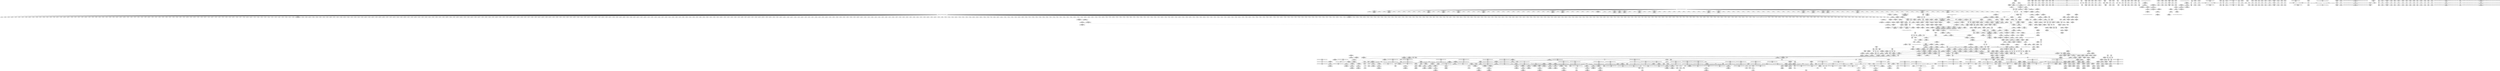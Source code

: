 digraph {
	CE0x47689c0 [shape=record,shape=Mrecord,label="{CE0x47689c0|common_perm:tmp1|*SummSource*}"]
	CE0x4769a90 [shape=record,shape=Mrecord,label="{CE0x4769a90|i64*_getelementptr_inbounds_(_5_x_i64_,_5_x_i64_*___llvm_gcov_ctr57,_i64_0,_i64_0)|*Constant*|*SummSink*}"]
	CE0x47f2070 [shape=record,shape=Mrecord,label="{CE0x47f2070|72:_i32,_:_CRE_296,297_}"]
	CE0x4693a80 [shape=record,shape=Mrecord,label="{CE0x4693a80|common_perm_create:if.end|*SummSource*}"]
	CE0x46aa050 [shape=record,shape=Mrecord,label="{CE0x46aa050|i1_true|*Constant*|*SummSink*}"]
	CE0x47eed70 [shape=record,shape=Mrecord,label="{CE0x47eed70|72:_i32,_:_CRE_248,249_}"]
	CE0x470f9f0 [shape=record,shape=Mrecord,label="{CE0x470f9f0|i32_0|*Constant*}"]
	CE0x4706be0 [shape=record,shape=Mrecord,label="{CE0x4706be0|common_perm_create:tmp34|security/apparmor/lsm.c,254|*SummSource*}"]
	CE0x46aada0 [shape=record,shape=Mrecord,label="{CE0x46aada0|i32_1|*Constant*|*SummSource*}"]
	CE0x4776a90 [shape=record,shape=Mrecord,label="{CE0x4776a90|aa_cred_profile:lnot3|security/apparmor/include/context.h,100|*SummSink*}"]
	CE0x4750b10 [shape=record,shape=Mrecord,label="{CE0x4750b10|VOIDTB_TE:_CE_220,221_}"]
	CE0x46b2e20 [shape=record,shape=Mrecord,label="{CE0x46b2e20|i64_4|*Constant*|*SummSink*}"]
	CE0x47ff600 [shape=record,shape=Mrecord,label="{CE0x47ff600|72:_i32,_:_CRE_902,903_}"]
	CE0x477a510 [shape=record,shape=Mrecord,label="{CE0x477a510|common_perm_dir_dentry:call|security/apparmor/lsm.c,191|*SummSource*}"]
	CE0x47fd620 [shape=record,shape=Mrecord,label="{CE0x47fd620|72:_i32,_:_CRE_872,873_}"]
	CE0x4775460 [shape=record,shape=Mrecord,label="{CE0x4775460|i1_true|*Constant*}"]
	CE0x47bc9a0 [shape=record,shape=Mrecord,label="{CE0x47bc9a0|i32_22|*Constant*|*SummSource*}"]
	CE0x47ff4f0 [shape=record,shape=Mrecord,label="{CE0x47ff4f0|72:_i32,_:_CRE_901,902_}"]
	CE0x47ef810 [shape=record,shape=Mrecord,label="{CE0x47ef810|72:_i32,_:_CRE_258,259_}"]
	CE0x4750f50 [shape=record,shape=Mrecord,label="{CE0x4750f50|VOIDTB_TE:_CE_224,232_}"]
	CE0x46cac70 [shape=record,shape=Mrecord,label="{CE0x46cac70|common_perm_create:fsuid|security/apparmor/lsm.c,251|*SummSink*}"]
	CE0x470c940 [shape=record,shape=Mrecord,label="{CE0x470c940|aa_cred_profile:tmp11|security/apparmor/include/context.h,100}"]
	CE0x46afa50 [shape=record,shape=Mrecord,label="{CE0x46afa50|common_perm_create:tobool5|security/apparmor/lsm.c,253}"]
	CE0x47576d0 [shape=record,shape=Mrecord,label="{CE0x47576d0|VOIDTB_TE:_CE_201,202_}"]
	CE0x47a7c20 [shape=record,shape=Mrecord,label="{CE0x47a7c20|VOIDTB_TE:_CE_192,193_}"]
	CE0x47f2a00 [shape=record,shape=Mrecord,label="{CE0x47f2a00|72:_i32,_:_CRE_305,306_}"]
	CE0x47f5e40 [shape=record,shape=Mrecord,label="{CE0x47f5e40|72:_i32,_:_CRE_528,536_}"]
	CE0x4752e70 [shape=record,shape=Mrecord,label="{CE0x4752e70|72:_i32,_:_CRE_8,12_}"]
	CE0x46c5390 [shape=record,shape=Mrecord,label="{CE0x46c5390|GLOBAL:aa_path_perm|*Constant*|*SummSource*}"]
	CE0x4768c00 [shape=record,shape=Mrecord,label="{CE0x4768c00|common_perm:if.then}"]
	CE0x47bc660 [shape=record,shape=Mrecord,label="{CE0x47bc660|VOIDTB_TE:_CE_93,94_}"]
	CE0x4796730 [shape=record,shape=Mrecord,label="{CE0x4796730|__aa_current_profile:if.then|*SummSource*}"]
	CE0x47abc90 [shape=record,shape=Mrecord,label="{CE0x47abc90|VOIDTB_TE:_CE_178,179_}"]
	CE0x479c740 [shape=record,shape=Mrecord,label="{CE0x479c740|i1_true|*Constant*}"]
	CE0x47c1d90 [shape=record,shape=Mrecord,label="{CE0x47c1d90|VOIDTB_TE:_CE_163,164_}"]
	CE0x46dc700 [shape=record,shape=Mrecord,label="{CE0x46dc700|i32_5|*Constant*}"]
	CE0x47eb630 [shape=record,shape=Mrecord,label="{CE0x47eb630|72:_i32,_:_CRE_169,170_}"]
	CE0x47a8980 [shape=record,shape=Mrecord,label="{CE0x47a8980|aa_cred_profile:tobool|security/apparmor/include/context.h,100|*SummSink*}"]
	CE0x47ee740 [shape=record,shape=Mrecord,label="{CE0x47ee740|72:_i32,_:_CRE_242,243_}"]
	CE0x47fdd90 [shape=record,shape=Mrecord,label="{CE0x47fdd90|72:_i32,_:_CRE_879,880_}"]
	CE0x4704740 [shape=record,shape=Mrecord,label="{CE0x4704740|104:_%struct.inode*,_:_CRE_305,306_}"]
	CE0x4693bc0 [shape=record,shape=Mrecord,label="{CE0x4693bc0|common_perm_create:if.end|*SummSink*}"]
	CE0x4769270 [shape=record,shape=Mrecord,label="{CE0x4769270|GLOBAL:__aa_current_profile|*Constant*}"]
	CE0x476a430 [shape=record,shape=Mrecord,label="{CE0x476a430|__aa_current_profile:entry|*SummSource*}"]
	CE0x47b2bb0 [shape=record,shape=Mrecord,label="{CE0x47b2bb0|aa_cred_profile:bb|*SummSource*}"]
	CE0x479abe0 [shape=record,shape=Mrecord,label="{CE0x479abe0|__aa_current_profile:tmp16|security/apparmor/include/context.h,138|*SummSource*}"]
	CE0x47c6d10 [shape=record,shape=Mrecord,label="{CE0x47c6d10|i64*_getelementptr_inbounds_(_16_x_i64_,_16_x_i64_*___llvm_gcov_ctr46,_i64_0,_i64_14)|*Constant*|*SummSource*}"]
	CE0x46e33b0 [shape=record,shape=Mrecord,label="{CE0x46e33b0|104:_%struct.inode*,_:_CRE_194,195_}"]
	CE0x4800c50 [shape=record,shape=Mrecord,label="{CE0x4800c50|72:_i32,_:_CRE_923,924_}"]
	CE0x47522f0 [shape=record,shape=Mrecord,label="{CE0x47522f0|VOIDTB_TE:_CE_313,314_}"]
	CE0x46bf720 [shape=record,shape=Mrecord,label="{CE0x46bf720|i64*_getelementptr_inbounds_(_2_x_i64_,_2_x_i64_*___llvm_gcov_ctr55,_i64_0,_i64_1)|*Constant*|*SummSource*}"]
	CE0x46b2070 [shape=record,shape=Mrecord,label="{CE0x46b2070|mediated_filesystem:bb}"]
	CE0x470d300 [shape=record,shape=Mrecord,label="{CE0x470d300|i64_1|*Constant*}"]
	CE0x4735160 [shape=record,shape=Mrecord,label="{CE0x4735160|void_(i8*,_i32,_i64)*_asm_sideeffect_1:_09ud2_0A.pushsection___bug_table,_22a_22_0A2:_09.long_1b_-_2b,_$_0:c_-_2b_0A_09.word_$_1:c_,_0_0A_09.org_2b+$_2:c_0A.popsection_,_i,i,i,_dirflag_,_fpsr_,_flags_}"]
	CE0x46beac0 [shape=record,shape=Mrecord,label="{CE0x46beac0|VOIDTB_TE:_CE_80,88_}"]
	CE0x46b3470 [shape=record,shape=Mrecord,label="{CE0x46b3470|i64*_getelementptr_inbounds_(_17_x_i64_,_17_x_i64_*___llvm_gcov_ctr60,_i64_0,_i64_6)|*Constant*}"]
	CE0x4713f40 [shape=record,shape=Mrecord,label="{CE0x4713f40|get_current:bb|*SummSink*}"]
	CE0x46c8bc0 [shape=record,shape=Mrecord,label="{CE0x46c8bc0|common_perm_create:tmp19|security/apparmor/lsm.c,251}"]
	CE0x47baa70 [shape=record,shape=Mrecord,label="{CE0x47baa70|aa_cred_profile:profile11|security/apparmor/include/context.h,101}"]
	CE0x4801a20 [shape=record,shape=Mrecord,label="{CE0x4801a20|72:_i32,_:_CRE_936,944_}"]
	CE0x477a840 [shape=record,shape=Mrecord,label="{CE0x477a840|GLOBAL:common_perm|*Constant*}"]
	CE0x4705e60 [shape=record,shape=Mrecord,label="{CE0x4705e60|i64_12|*Constant*|*SummSink*}"]
	"CONST[source:1(input),value:2(dynamic)][purpose:{object}][SrcIdx:2]"
	CE0x47b4f10 [shape=record,shape=Mrecord,label="{CE0x47b4f10|aa_cred_profile:tmp30|security/apparmor/include/context.h,100}"]
	CE0x46e0430 [shape=record,shape=Mrecord,label="{CE0x46e0430|104:_%struct.inode*,_:_CRE_154,155_}"]
	CE0x46ded70 [shape=record,shape=Mrecord,label="{CE0x46ded70|104:_%struct.inode*,_:_CRE_91,92_}"]
	CE0x47ecc80 [shape=record,shape=Mrecord,label="{CE0x47ecc80|72:_i32,_:_CRE_190,191_}"]
	CE0x46c8380 [shape=record,shape=Mrecord,label="{CE0x46c8380|i32_78|*Constant*}"]
	CE0x4698ca0 [shape=record,shape=Mrecord,label="{CE0x4698ca0|common_perm_create:mode|Function::common_perm_create&Arg::mode::|*SummSink*}"]
	CE0x47ff1c0 [shape=record,shape=Mrecord,label="{CE0x47ff1c0|72:_i32,_:_CRE_898,899_}"]
	CE0x476aba0 [shape=record,shape=Mrecord,label="{CE0x476aba0|common_perm:if.end|*SummSink*}"]
	CE0x47c67e0 [shape=record,shape=Mrecord,label="{CE0x47c67e0|aa_cred_profile:tmp29|security/apparmor/include/context.h,100|*SummSink*}"]
	CE0x47f0e60 [shape=record,shape=Mrecord,label="{CE0x47f0e60|72:_i32,_:_CRE_279,280_}"]
	CE0x46de8c0 [shape=record,shape=Mrecord,label="{CE0x46de8c0|104:_%struct.inode*,_:_CRE_88,89_}"]
	CE0x47f8890 [shape=record,shape=Mrecord,label="{CE0x47f8890|72:_i32,_:_CRE_588,589_}"]
	CE0x47929a0 [shape=record,shape=Mrecord,label="{CE0x47929a0|aa_cred_profile:do.body|*SummSource*}"]
	CE0x469fd40 [shape=record,shape=Mrecord,label="{CE0x469fd40|i64_3|*Constant*|*SummSink*}"]
	CE0x47a0ef0 [shape=record,shape=Mrecord,label="{CE0x47a0ef0|COLLAPSED:_GCMRE___llvm_gcov_ctr46_internal_global_16_x_i64_zeroinitializer:_elem_0:default:}"]
	CE0x46a9bd0 [shape=record,shape=Mrecord,label="{CE0x46a9bd0|common_perm_create:tmp14|security/apparmor/lsm.c,251|*SummSink*}"]
	CE0x47f6be0 [shape=record,shape=Mrecord,label="{CE0x47f6be0|72:_i32,_:_CRE_561,562_}"]
	CE0x469f230 [shape=record,shape=Mrecord,label="{CE0x469f230|apparmor_path_mknod:call|security/apparmor/lsm.c,279}"]
	CE0x47fa650 [shape=record,shape=Mrecord,label="{CE0x47fa650|72:_i32,_:_CRE_616,617_}"]
	CE0x46b0ce0 [shape=record,shape=Mrecord,label="{CE0x46b0ce0|_call_void_mcount()_#2|*SummSink*}"]
	CE0x47c0b00 [shape=record,shape=Mrecord,label="{CE0x47c0b00|aa_cred_profile:tmp17|security/apparmor/include/context.h,100|*SummSource*}"]
	CE0x46b0c20 [shape=record,shape=Mrecord,label="{CE0x46b0c20|_call_void_mcount()_#2|*SummSource*}"]
	CE0x47e9ed0 [shape=record,shape=Mrecord,label="{CE0x47e9ed0|72:_i32,_:_CRE_147,148_}"]
	CE0x47968a0 [shape=record,shape=Mrecord,label="{CE0x47968a0|__aa_current_profile:if.then|*SummSink*}"]
	CE0x47f17f0 [shape=record,shape=Mrecord,label="{CE0x47f17f0|72:_i32,_:_CRE_288,289_}"]
	CE0x46cf860 [shape=record,shape=Mrecord,label="{CE0x46cf860|i64*_getelementptr_inbounds_(_17_x_i64_,_17_x_i64_*___llvm_gcov_ctr60,_i64_0,_i64_0)|*Constant*}"]
	CE0x46a85e0 [shape=record,shape=Mrecord,label="{CE0x46a85e0|common_perm_create:tmp5|security/apparmor/lsm.c,251}"]
	CE0x46be870 [shape=record,shape=Mrecord,label="{CE0x46be870|get_current:tmp2}"]
	CE0x479a660 [shape=record,shape=Mrecord,label="{CE0x479a660|__aa_current_profile:tmp15|security/apparmor/include/context.h,138|*SummSource*}"]
	CE0x47b14a0 [shape=record,shape=Mrecord,label="{CE0x47b14a0|aa_cred_profile:tmp13|*SummSink*}"]
	CE0x4752f20 [shape=record,shape=Mrecord,label="{CE0x4752f20|72:_i32,_:_CRE_12,16_}"]
	CE0x47afda0 [shape=record,shape=Mrecord,label="{CE0x47afda0|aa_cred_profile:lnot3|security/apparmor/include/context.h,100}"]
	CE0x48004e0 [shape=record,shape=Mrecord,label="{CE0x48004e0|72:_i32,_:_CRE_916,917_}"]
	CE0x47c7620 [shape=record,shape=Mrecord,label="{CE0x47c7620|aa_cred_profile:tmp4|*LoadInst*|security/apparmor/include/context.h,99|*SummSource*}"]
	CE0x47fc880 [shape=record,shape=Mrecord,label="{CE0x47fc880|72:_i32,_:_CRE_824,832_}"]
	CE0x4710120 [shape=record,shape=Mrecord,label="{CE0x4710120|__aa_current_profile:land.lhs.true|*SummSource*}"]
	CE0x46b31c0 [shape=record,shape=Mrecord,label="{CE0x46b31c0|i64_5|*Constant*}"]
	CE0x4705f60 [shape=record,shape=Mrecord,label="{CE0x4705f60|i64*_getelementptr_inbounds_(_17_x_i64_,_17_x_i64_*___llvm_gcov_ctr60,_i64_0,_i64_14)|*Constant*}"]
	CE0x46c9160 [shape=record,shape=Mrecord,label="{CE0x46c9160|GLOBAL:get_current|*Constant*}"]
	CE0x47a55d0 [shape=record,shape=Mrecord,label="{CE0x47a55d0|aa_cred_profile:entry|*SummSource*}"]
	CE0x47b5300 [shape=record,shape=Mrecord,label="{CE0x47b5300|aa_cred_profile:tmp31|security/apparmor/include/context.h,100}"]
	CE0x4735560 [shape=record,shape=Mrecord,label="{CE0x4735560|void_(i8*,_i32,_i64)*_asm_sideeffect_1:_09ud2_0A.pushsection___bug_table,_22a_22_0A2:_09.long_1b_-_2b,_$_0:c_-_2b_0A_09.word_$_1:c_,_0_0A_09.org_2b+$_2:c_0A.popsection_,_i,i,i,_dirflag_,_fpsr_,_flags_|*SummSource*}"]
	CE0x46af3d0 [shape=record,shape=Mrecord,label="{CE0x46af3d0|common_perm:tmp4|security/apparmor/lsm.c,169}"]
	CE0x4732ad0 [shape=record,shape=Mrecord,label="{CE0x4732ad0|aa_cred_profile:tmp22|security/apparmor/include/context.h,100|*SummSource*}"]
	"CONST[source:1(input),value:2(dynamic)][purpose:{object}][SrcIdx:7]"
	CE0x46c7820 [shape=record,shape=Mrecord,label="{CE0x46c7820|common_perm_create:call3|security/apparmor/lsm.c,251|*SummSink*}"]
	CE0x47f2f50 [shape=record,shape=Mrecord,label="{CE0x47f2f50|72:_i32,_:_CRE_310,311_}"]
	CE0x4703680 [shape=record,shape=Mrecord,label="{CE0x4703680|104:_%struct.inode*,_:_CRE_240,248_|*MultipleSource*|security/apparmor/lsm.c,253|*LoadInst*|security/apparmor/lsm.c,253}"]
	CE0x47ef1b0 [shape=record,shape=Mrecord,label="{CE0x47ef1b0|72:_i32,_:_CRE_252,253_}"]
	CE0x47057e0 [shape=record,shape=Mrecord,label="{CE0x47057e0|104:_%struct.inode*,_:_CRE_319,320_}"]
	CE0x47b2780 [shape=record,shape=Mrecord,label="{CE0x47b2780|aa_cred_profile:do.end10|*SummSource*}"]
	CE0x47c1ea0 [shape=record,shape=Mrecord,label="{CE0x47c1ea0|VOIDTB_TE:_CE_164,165_}"]
	CE0x46ddfb0 [shape=record,shape=Mrecord,label="{CE0x46ddfb0|104:_%struct.inode*,_:_CRE_48,52_|*MultipleSource*|security/apparmor/lsm.c,253|*LoadInst*|security/apparmor/lsm.c,253}"]
	CE0x47f1d40 [shape=record,shape=Mrecord,label="{CE0x47f1d40|72:_i32,_:_CRE_293,294_}"]
	CE0x4694c60 [shape=record,shape=Mrecord,label="{CE0x4694c60|apparmor_path_mknod:dentry|Function::apparmor_path_mknod&Arg::dentry::|*SummSink*}"]
	CE0x48012b0 [shape=record,shape=Mrecord,label="{CE0x48012b0|72:_i32,_:_CRE_929,930_}"]
	CE0x46a8ad0 [shape=record,shape=Mrecord,label="{CE0x46a8ad0|common_perm_create:tmp6|security/apparmor/lsm.c,251|*SummSource*}"]
	CE0x47b5d00 [shape=record,shape=Mrecord,label="{CE0x47b5d00|aa_cred_profile:tmp26|security/apparmor/include/context.h,100|*SummSink*}"]
	CE0x47a39c0 [shape=record,shape=Mrecord,label="{CE0x47a39c0|get_current:entry}"]
	CE0x47516f0 [shape=record,shape=Mrecord,label="{CE0x47516f0|VOIDTB_TE:_CE_280,288_}"]
	CE0x4770ff0 [shape=record,shape=Mrecord,label="{CE0x4770ff0|aa_path_perm:flags|Function::aa_path_perm&Arg::flags::}"]
	CE0x470f3f0 [shape=record,shape=Mrecord,label="{CE0x470f3f0|i64*_getelementptr_inbounds_(_11_x_i64_,_11_x_i64_*___llvm_gcov_ctr58,_i64_0,_i64_1)|*Constant*|*SummSink*}"]
	CE0x4752950 [shape=record,shape=Mrecord,label="{CE0x4752950|VOIDTB_TE:_CE_319,320_}"]
	CE0x47a7b10 [shape=record,shape=Mrecord,label="{CE0x47a7b10|VOIDTB_TE:_CE_191,192_}"]
	CE0x476a990 [shape=record,shape=Mrecord,label="{CE0x476a990|_call_void_mcount()_#2}"]
	CE0x48011a0 [shape=record,shape=Mrecord,label="{CE0x48011a0|72:_i32,_:_CRE_928,929_}"]
	CE0x47ed720 [shape=record,shape=Mrecord,label="{CE0x47ed720|72:_i32,_:_CRE_200,201_}"]
	CE0x4735a50 [shape=record,shape=Mrecord,label="{CE0x4735a50|i32_100|*Constant*}"]
	CE0x47bce70 [shape=record,shape=Mrecord,label="{CE0x47bce70|VOIDTB_TE:_CE_148,149_}"]
	CE0x46aff60 [shape=record,shape=Mrecord,label="{CE0x46aff60|i64*_getelementptr_inbounds_(_2_x_i64_,_2_x_i64_*___llvm_gcov_ctr55,_i64_0,_i64_0)|*Constant*}"]
	CE0x4712d30 [shape=record,shape=Mrecord,label="{CE0x4712d30|i64*_getelementptr_inbounds_(_17_x_i64_,_17_x_i64_*___llvm_gcov_ctr60,_i64_0,_i64_16)|*Constant*|*SummSource*}"]
	CE0x47a0e80 [shape=record,shape=Mrecord,label="{CE0x47a0e80|aa_cred_profile:tmp}"]
	CE0x46a9820 [shape=record,shape=Mrecord,label="{CE0x46a9820|common_perm_create:tmp13|security/apparmor/lsm.c,251|*SummSink*}"]
	CE0x47b7a60 [shape=record,shape=Mrecord,label="{CE0x47b7a60|i64*_getelementptr_inbounds_(_16_x_i64_,_16_x_i64_*___llvm_gcov_ctr46,_i64_0,_i64_15)|*Constant*|*SummSink*}"]
	CE0x47773f0 [shape=record,shape=Mrecord,label="{CE0x47773f0|common_perm_dir_dentry:tmp3}"]
	CE0x4699110 [shape=record,shape=Mrecord,label="{CE0x4699110|common_perm_create:dentry|Function::common_perm_create&Arg::dentry::|*SummSource*}"]
	CE0x47afc30 [shape=record,shape=Mrecord,label="{CE0x47afc30|aa_cred_profile:lnot2|security/apparmor/include/context.h,100|*SummSource*}"]
	CE0x47531b0 [shape=record,shape=Mrecord,label="{CE0x47531b0|72:_i32,_:_CRE_32,40_}"]
	CE0x4702380 [shape=record,shape=Mrecord,label="{CE0x4702380|104:_%struct.inode*,_:_CRE_210,211_}"]
	CE0x46c96b0 [shape=record,shape=Mrecord,label="{CE0x46c96b0|common_perm_create:tmp36|security/apparmor/lsm.c,256}"]
	CE0x47e8f90 [shape=record,shape=Mrecord,label="{CE0x47e8f90|72:_i32,_:_CRE_112,120_}"]
	CE0x47a77e0 [shape=record,shape=Mrecord,label="{CE0x47a77e0|VOIDTB_TE:_CE_188,189_}"]
	CE0x47ab950 [shape=record,shape=Mrecord,label="{CE0x47ab950|aa_cred_profile:do.body5}"]
	CE0x4773df0 [shape=record,shape=Mrecord,label="{CE0x4773df0|common_perm:tmp5|security/apparmor/lsm.c,169|*SummSink*}"]
	CE0x4702840 [shape=record,shape=Mrecord,label="{CE0x4702840|104:_%struct.inode*,_:_CRE_214,215_}"]
	CE0x47eb410 [shape=record,shape=Mrecord,label="{CE0x47eb410|72:_i32,_:_CRE_167,168_}"]
	CE0x47fd950 [shape=record,shape=Mrecord,label="{CE0x47fd950|72:_i32,_:_CRE_875,876_}"]
	CE0x46dac10 [shape=record,shape=Mrecord,label="{CE0x46dac10|common_perm_create:tmp24|security/apparmor/lsm.c,253}"]
	CE0x47f5c20 [shape=record,shape=Mrecord,label="{CE0x47f5c20|72:_i32,_:_CRE_512,520_}"]
	CE0x46fc5d0 [shape=record,shape=Mrecord,label="{CE0x46fc5d0|_call_void_mcount()_#2|*SummSink*}"]
	CE0x47ffa40 [shape=record,shape=Mrecord,label="{CE0x47ffa40|72:_i32,_:_CRE_906,907_}"]
	CE0x46cb410 [shape=record,shape=Mrecord,label="{CE0x46cb410|common_perm_create:tmp20|security/apparmor/lsm.c,251}"]
	CE0x47b57d0 [shape=record,shape=Mrecord,label="{CE0x47b57d0|i64*_getelementptr_inbounds_(_16_x_i64_,_16_x_i64_*___llvm_gcov_ctr46,_i64_0,_i64_15)|*Constant*}"]
	CE0x4767b90 [shape=record,shape=Mrecord,label="{CE0x4767b90|VOIDTB_TE:_CE_8,12_}"]
	CE0x46e0a20 [shape=record,shape=Mrecord,label="{CE0x46e0a20|104:_%struct.inode*,_:_CRE_159,160_}"]
	CE0x47e9ba0 [shape=record,shape=Mrecord,label="{CE0x47e9ba0|72:_i32,_:_CRE_144,145_}"]
	CE0x46e13a0 [shape=record,shape=Mrecord,label="{CE0x46e13a0|104:_%struct.inode*,_:_CRE_167,168_}"]
	CE0x47a8830 [shape=record,shape=Mrecord,label="{CE0x47a8830|aa_cred_profile:tobool|security/apparmor/include/context.h,100}"]
	CE0x46cf9e0 [shape=record,shape=Mrecord,label="{CE0x46cf9e0|i64*_getelementptr_inbounds_(_17_x_i64_,_17_x_i64_*___llvm_gcov_ctr60,_i64_0,_i64_0)|*Constant*|*SummSource*}"]
	"CONST[source:0(mediator),value:2(dynamic)][purpose:{subject}][SnkIdx:1]"
	CE0x4693ca0 [shape=record,shape=Mrecord,label="{CE0x4693ca0|common_perm_create:do.end|*SummSource*}"]
	CE0x46e1d20 [shape=record,shape=Mrecord,label="{CE0x46e1d20|104:_%struct.inode*,_:_CRE_175,176_}"]
	CE0x4705a40 [shape=record,shape=Mrecord,label="{CE0x4705a40|common_perm_create:tmp28|security/apparmor/lsm.c,253}"]
	CE0x4697dd0 [shape=record,shape=Mrecord,label="{CE0x4697dd0|i32_16|*Constant*|*SummSource*}"]
	CE0x476c230 [shape=record,shape=Mrecord,label="{CE0x476c230|common_perm:tmp2|security/apparmor/lsm.c,169|*SummSink*}"]
	CE0x4771f00 [shape=record,shape=Mrecord,label="{CE0x4771f00|__aa_current_profile:tmp2}"]
	CE0x47f57b0 [shape=record,shape=Mrecord,label="{CE0x47f57b0|72:_i32,_:_CRE_496,500_}"]
	CE0x47ff930 [shape=record,shape=Mrecord,label="{CE0x47ff930|72:_i32,_:_CRE_905,906_}"]
	CE0x4704e60 [shape=record,shape=Mrecord,label="{CE0x4704e60|104:_%struct.inode*,_:_CRE_311,312_}"]
	CE0x470c640 [shape=record,shape=Mrecord,label="{CE0x470c640|__aa_current_profile:tmp|*SummSink*}"]
	CE0x4774380 [shape=record,shape=Mrecord,label="{CE0x4774380|i64*_getelementptr_inbounds_(_5_x_i64_,_5_x_i64_*___llvm_gcov_ctr57,_i64_0,_i64_3)|*Constant*}"]
	CE0x47056b0 [shape=record,shape=Mrecord,label="{CE0x47056b0|104:_%struct.inode*,_:_CRE_318,319_}"]
	CE0x46e1f80 [shape=record,shape=Mrecord,label="{CE0x46e1f80|104:_%struct.inode*,_:_CRE_177,178_}"]
	CE0x47aab50 [shape=record,shape=Mrecord,label="{CE0x47aab50|i64_3|*Constant*}"]
	CE0x476ac40 [shape=record,shape=Mrecord,label="{CE0x476ac40|i64*_getelementptr_inbounds_(_5_x_i64_,_5_x_i64_*___llvm_gcov_ctr57,_i64_0,_i64_0)|*Constant*}"]
	CE0x469d7d0 [shape=record,shape=Mrecord,label="{CE0x469d7d0|common_perm_dir_dentry:tmp1}"]
	CE0x47fbde0 [shape=record,shape=Mrecord,label="{CE0x47fbde0|72:_i32,_:_CRE_736,740_}"]
	CE0x46b1d30 [shape=record,shape=Mrecord,label="{CE0x46b1d30|GLOBAL:__llvm_gcov_ctr60|Global_var:__llvm_gcov_ctr60|*SummSource*}"]
	CE0x46b06c0 [shape=record,shape=Mrecord,label="{CE0x46b06c0|_ret_%struct.task_struct*_%tmp4,_!dbg_!15471|./arch/x86/include/asm/current.h,14}"]
	CE0x47ad700 [shape=record,shape=Mrecord,label="{CE0x47ad700|GLOBAL:llvm.expect.i64|*Constant*}"]
	CE0x46948e0 [shape=record,shape=Mrecord,label="{CE0x46948e0|apparmor_path_mknod:tmp|*SummSink*}"]
	CE0x47b3110 [shape=record,shape=Mrecord,label="{CE0x47b3110|i64*_getelementptr_inbounds_(_16_x_i64_,_16_x_i64_*___llvm_gcov_ctr46,_i64_0,_i64_12)|*Constant*}"]
	CE0x46a1070 [shape=record,shape=Mrecord,label="{CE0x46a1070|common_perm_create:do.body|*SummSink*}"]
	CE0x46b9c90 [shape=record,shape=Mrecord,label="{CE0x46b9c90|mediated_filesystem:entry|*SummSink*}"]
	CE0x470ae60 [shape=record,shape=Mrecord,label="{CE0x470ae60|i64*_getelementptr_inbounds_(_5_x_i64_,_5_x_i64_*___llvm_gcov_ctr57,_i64_0,_i64_4)|*Constant*|*SummSource*}"]
	CE0x47ee630 [shape=record,shape=Mrecord,label="{CE0x47ee630|72:_i32,_:_CRE_241,242_}"]
	CE0x4792330 [shape=record,shape=Mrecord,label="{CE0x4792330|__aa_current_profile:tmp5|security/apparmor/include/context.h,138}"]
	CE0x47fb780 [shape=record,shape=Mrecord,label="{CE0x47fb780|72:_i32,_:_CRE_684,688_}"]
	CE0x4733e40 [shape=record,shape=Mrecord,label="{CE0x4733e40|aa_cred_profile:tmp24|security/apparmor/include/context.h,100|*SummSource*}"]
	CE0x4703e00 [shape=record,shape=Mrecord,label="{CE0x4703e00|104:_%struct.inode*,_:_CRE_272,280_|*MultipleSource*|security/apparmor/lsm.c,253|*LoadInst*|security/apparmor/lsm.c,253}"]
	CE0x4699460 [shape=record,shape=Mrecord,label="{CE0x4699460|apparmor_path_mknod:tmp2|*SummSink*}"]
	CE0x47ed940 [shape=record,shape=Mrecord,label="{CE0x47ed940|72:_i32,_:_CRE_202,203_}"]
	CE0x47bb240 [shape=record,shape=Mrecord,label="{CE0x47bb240|aa_cred_profile:tmp19|security/apparmor/include/context.h,100}"]
	CE0x46baf20 [shape=record,shape=Mrecord,label="{CE0x46baf20|common_perm_create:tmp32|security/apparmor/lsm.c,253|*SummSink*}"]
	CE0x47c1c10 [shape=record,shape=Mrecord,label="{CE0x47c1c10|_call_void_mcount()_#2|*SummSink*}"]
	CE0x47f06f0 [shape=record,shape=Mrecord,label="{CE0x47f06f0|72:_i32,_:_CRE_272,273_}"]
	CE0x47a3450 [shape=record,shape=Mrecord,label="{CE0x47a3450|__aa_current_profile:call3|security/apparmor/include/context.h,138|*SummSink*}"]
	CE0x47c0400 [shape=record,shape=Mrecord,label="{CE0x47c0400|aa_cred_profile:tmp1|*SummSink*}"]
	CE0x47a4eb0 [shape=record,shape=Mrecord,label="{CE0x47a4eb0|GLOBAL:aa_cred_profile|*Constant*}"]
	CE0x46d22f0 [shape=record,shape=Mrecord,label="{CE0x46d22f0|i64*_getelementptr_inbounds_(_17_x_i64_,_17_x_i64_*___llvm_gcov_ctr60,_i64_0,_i64_0)|*Constant*|*SummSink*}"]
	CE0x47a3fe0 [shape=record,shape=Mrecord,label="{CE0x47a3fe0|__aa_current_profile:cred|security/apparmor/include/context.h,138|*SummSource*}"]
	CE0x47a8090 [shape=record,shape=Mrecord,label="{CE0x47a8090|aa_cred_profile:lor.end|*SummSource*}"]
	CE0x4757d30 [shape=record,shape=Mrecord,label="{CE0x4757d30|VOIDTB_TE:_CE_207,208_}"]
	CE0x46c8670 [shape=record,shape=Mrecord,label="{CE0x46c8670|common_perm_create:cred|security/apparmor/lsm.c,251|*SummSink*}"]
	CE0x47f8010 [shape=record,shape=Mrecord,label="{CE0x47f8010|72:_i32,_:_CRE_580,581_}"]
	CE0x47705e0 [shape=record,shape=Mrecord,label="{CE0x47705e0|aa_path_perm:profile|Function::aa_path_perm&Arg::profile::}"]
	CE0x47534b0 [shape=record,shape=Mrecord,label="{CE0x47534b0|72:_i32,_:_CRE_56,64_}"]
	CE0x47838e0 [shape=record,shape=Mrecord,label="{CE0x47838e0|i64*_getelementptr_inbounds_(_5_x_i64_,_5_x_i64_*___llvm_gcov_ctr57,_i64_0,_i64_4)|*Constant*|*SummSink*}"]
	CE0x46b2750 [shape=record,shape=Mrecord,label="{CE0x46b2750|common_perm_create:tobool1|security/apparmor/lsm.c,251|*SummSource*}"]
	CE0x470bdb0 [shape=record,shape=Mrecord,label="{CE0x470bdb0|common_perm_create:call7|security/apparmor/lsm.c,253|*SummSink*}"]
	CE0x470a540 [shape=record,shape=Mrecord,label="{CE0x470a540|_ret_i32_%call17,_!dbg_!15526|security/apparmor/file.c,307|*SummSink*}"]
	CE0x4694140 [shape=record,shape=Mrecord,label="{CE0x4694140|common_perm_dir_dentry:path|security/apparmor/lsm.c, 189|*SummSource*}"]
	CE0x47b9890 [shape=record,shape=Mrecord,label="{CE0x47b9890|VOIDTB_TE:_CE_151,152_}"]
	CE0x46df540 [shape=record,shape=Mrecord,label="{CE0x46df540|104:_%struct.inode*,_:_CRE_112,144_|*MultipleSource*|security/apparmor/lsm.c,253|*LoadInst*|security/apparmor/lsm.c,253}"]
	CE0x47ff710 [shape=record,shape=Mrecord,label="{CE0x47ff710|72:_i32,_:_CRE_903,904_}"]
	CE0x47ae920 [shape=record,shape=Mrecord,label="{CE0x47ae920|VOIDTB_TE:_CE_198,199_}"]
	CE0x4698690 [shape=record,shape=Mrecord,label="{CE0x4698690|common_perm_create:mask|Function::common_perm_create&Arg::mask::|*SummSink*}"]
	CE0x47a1a30 [shape=record,shape=Mrecord,label="{CE0x47a1a30|__aa_current_profile:tmp18|security/apparmor/include/context.h,138|*SummSink*}"]
	CE0x47a99e0 [shape=record,shape=Mrecord,label="{CE0x47a99e0|GLOBAL:__llvm_gcov_ctr46|Global_var:__llvm_gcov_ctr46|*SummSink*}"]
	CE0x48024c0 [shape=record,shape=Mrecord,label="{CE0x48024c0|72:_i32,_:_CRE_981,982_}"]
	CE0x47ac5d0 [shape=record,shape=Mrecord,label="{CE0x47ac5d0|aa_cred_profile:if.then}"]
	CE0x479fae0 [shape=record,shape=Mrecord,label="{CE0x479fae0|0:_%struct.aa_profile*,_:_CMRE_0,8_|*MultipleSource*|security/apparmor/include/context.h,99|*LoadInst*|security/apparmor/include/context.h,99|security/apparmor/include/context.h,100}"]
	CE0x46fa8a0 [shape=record,shape=Mrecord,label="{CE0x46fa8a0|get_current:tmp2|*SummSink*}"]
	CE0x47f7df0 [shape=record,shape=Mrecord,label="{CE0x47f7df0|72:_i32,_:_CRE_578,579_}"]
	CE0x47ac2f0 [shape=record,shape=Mrecord,label="{CE0x47ac2f0|VOIDTB_TE:_CE_184,185_}"]
	CE0x4693b20 [shape=record,shape=Mrecord,label="{CE0x4693b20|common_perm_create:if.end}"]
	CE0x46c42e0 [shape=record,shape=Mrecord,label="{CE0x46c42e0|common_perm:tmp7|security/apparmor/lsm.c,170}"]
	CE0x4703a60 [shape=record,shape=Mrecord,label="{CE0x4703a60|104:_%struct.inode*,_:_CRE_256,264_|*MultipleSource*|security/apparmor/lsm.c,253|*LoadInst*|security/apparmor/lsm.c,253}"]
	CE0x5013e70 [shape=record,shape=Mrecord,label="{CE0x5013e70|i32_6|*Constant*}"]
	CE0x4699950 [shape=record,shape=Mrecord,label="{CE0x4699950|i64*_getelementptr_inbounds_(_2_x_i64_,_2_x_i64_*___llvm_gcov_ctr62,_i64_0,_i64_1)|*Constant*|*SummSource*}"]
	CE0x47f1080 [shape=record,shape=Mrecord,label="{CE0x47f1080|72:_i32,_:_CRE_281,282_}"]
	CE0x47eea40 [shape=record,shape=Mrecord,label="{CE0x47eea40|72:_i32,_:_CRE_245,246_}"]
	CE0x47a5860 [shape=record,shape=Mrecord,label="{CE0x47a5860|aa_cred_profile:cred|Function::aa_cred_profile&Arg::cred::|*SummSource*}"]
	CE0x46df780 [shape=record,shape=Mrecord,label="{CE0x46df780|104:_%struct.inode*,_:_CRE_144,145_}"]
	CE0x47fdc80 [shape=record,shape=Mrecord,label="{CE0x47fdc80|72:_i32,_:_CRE_878,879_}"]
	CE0x4710ac0 [shape=record,shape=Mrecord,label="{CE0x4710ac0|common_perm_dir_dentry:op|Function::common_perm_dir_dentry&Arg::op::|*SummSource*}"]
	CE0x468b6e0 [shape=record,shape=Mrecord,label="{CE0x468b6e0|apparmor_path_mknod:entry|*SummSource*}"]
	CE0x47513c0 [shape=record,shape=Mrecord,label="{CE0x47513c0|VOIDTB_TE:_CE_256,264_}"]
	CE0x47e9870 [shape=record,shape=Mrecord,label="{CE0x47e9870|72:_i32,_:_CRE_141,142_}"]
	CE0x46baba0 [shape=record,shape=Mrecord,label="{CE0x46baba0|common_perm_create:tmp32|security/apparmor/lsm.c,253}"]
	CE0x47ae0c0 [shape=record,shape=Mrecord,label="{CE0x47ae0c0|i32_0|*Constant*}"]
	CE0x47651d0 [shape=record,shape=Mrecord,label="{CE0x47651d0|mediated_filesystem:tmp5|security/apparmor/include/apparmor.h,117|*SummSink*}"]
	CE0x46e1010 [shape=record,shape=Mrecord,label="{CE0x46e1010|104:_%struct.inode*,_:_CRE_164,165_}"]
	CE0x47ba3f0 [shape=record,shape=Mrecord,label="{CE0x47ba3f0|aa_cred_profile:tmp33|security/apparmor/include/context.h,101}"]
	CE0x46be030 [shape=record,shape=Mrecord,label="{CE0x46be030|mediated_filesystem:tmp1}"]
	CE0x4783e50 [shape=record,shape=Mrecord,label="{CE0x4783e50|__aa_current_profile:do.body|*SummSource*}"]
	CE0x47f4af0 [shape=record,shape=Mrecord,label="{CE0x47f4af0|72:_i32,_:_CRE_477,478_}"]
	CE0x46a0a60 [shape=record,shape=Mrecord,label="{CE0x46a0a60|i32_0|*Constant*}"]
	CE0x47fd510 [shape=record,shape=Mrecord,label="{CE0x47fd510|72:_i32,_:_CRE_871,872_}"]
	CE0x4800810 [shape=record,shape=Mrecord,label="{CE0x4800810|72:_i32,_:_CRE_919,920_}"]
	CE0x47665c0 [shape=record,shape=Mrecord,label="{CE0x47665c0|common_perm:mask|Function::common_perm&Arg::mask::|*SummSink*}"]
	CE0x46b3680 [shape=record,shape=Mrecord,label="{CE0x46b3680|common_perm_create:tmp10|security/apparmor/lsm.c,251|*SummSource*}"]
	CE0x4770280 [shape=record,shape=Mrecord,label="{CE0x4770280|aa_path_perm:op|Function::aa_path_perm&Arg::op::}"]
	CE0x46ddba0 [shape=record,shape=Mrecord,label="{CE0x46ddba0|104:_%struct.inode*,_:_CRE_24,40_|*MultipleSource*|security/apparmor/lsm.c,253|*LoadInst*|security/apparmor/lsm.c,253}"]
	CE0x42f97c0 [shape=record,shape=Mrecord,label="{CE0x42f97c0|44:_i32,_48:_i16,_128:_i8*,_:_SCMRE_4,6_|*MultipleSource*|security/apparmor/lsm.c, 251|security/apparmor/lsm.c,251}"]
	CE0x470c6b0 [shape=record,shape=Mrecord,label="{CE0x470c6b0|aa_cred_profile:tmp10|security/apparmor/include/context.h,100}"]
	CE0x46db3a0 [shape=record,shape=Mrecord,label="{CE0x46db3a0|common_perm_create:tmp25|security/apparmor/lsm.c,253|*SummSink*}"]
	CE0x469f3c0 [shape=record,shape=Mrecord,label="{CE0x469f3c0|get_current:tmp}"]
	CE0x47f7bd0 [shape=record,shape=Mrecord,label="{CE0x47f7bd0|72:_i32,_:_CRE_576,577_}"]
	CE0x479dd90 [shape=record,shape=Mrecord,label="{CE0x479dd90|i8*_getelementptr_inbounds_(_36_x_i8_,_36_x_i8_*_.str12,_i32_0,_i32_0)|*Constant*|*SummSink*}"]
	CE0x46ba6b0 [shape=record,shape=Mrecord,label="{CE0x46ba6b0|common_perm_create:tmp12|security/apparmor/lsm.c,251}"]
	CE0x47fc330 [shape=record,shape=Mrecord,label="{CE0x47fc330|72:_i32,_:_CRE_776,792_}"]
	CE0x47c2d30 [shape=record,shape=Mrecord,label="{CE0x47c2d30|aa_cred_profile:tmp2|*SummSink*}"]
	CE0x47be760 [shape=record,shape=Mrecord,label="{CE0x47be760|GLOBAL:llvm.expect.i64|*Constant*|*SummSink*}"]
	CE0x47a68f0 [shape=record,shape=Mrecord,label="{CE0x47a68f0|aa_cred_profile:do.end|*SummSource*}"]
	CE0x46cad80 [shape=record,shape=Mrecord,label="{CE0x46cad80|i32_4|*Constant*}"]
	CE0x4732460 [shape=record,shape=Mrecord,label="{CE0x4732460|void_(i8*,_i32,_i64)*_asm_sideeffect_1:_09ud2_0A.pushsection___bug_table,_22a_22_0A2:_09.long_1b_-_2b,_$_0:c_-_2b_0A_09.word_$_1:c_,_0_0A_09.org_2b+$_2:c_0A.popsection_,_i,i,i,_dirflag_,_fpsr_,_flags_|*SummSink*}"]
	CE0x47b9ab0 [shape=record,shape=Mrecord,label="{CE0x47b9ab0|VOIDTB_TE:_CE_153,154_}"]
	CE0x47f3b30 [shape=record,shape=Mrecord,label="{CE0x47f3b30|72:_i32,_:_CRE_392,400_}"]
	CE0x47f8ab0 [shape=record,shape=Mrecord,label="{CE0x47f8ab0|72:_i32,_:_CRE_590,591_}"]
	CE0x47849f0 [shape=record,shape=Mrecord,label="{CE0x47849f0|__aa_current_profile:tmp11|security/apparmor/include/context.h,138|*SummSource*}"]
	CE0x4691ee0 [shape=record,shape=Mrecord,label="{CE0x4691ee0|common_perm_create:dir|Function::common_perm_create&Arg::dir::|*SummSource*}"]
	CE0x46ae3b0 [shape=record,shape=Mrecord,label="{CE0x46ae3b0|common_perm_create:tmp16|security/apparmor/lsm.c,251|*SummSink*}"]
	CE0x4710670 [shape=record,shape=Mrecord,label="{CE0x4710670|common_perm_dir_dentry:entry|*SummSink*}"]
	CE0x47a6660 [shape=record,shape=Mrecord,label="{CE0x47a6660|aa_cred_profile:tmp15|security/apparmor/include/context.h,100|*SummSink*}"]
	CE0x4752620 [shape=record,shape=Mrecord,label="{CE0x4752620|VOIDTB_TE:_CE_316,317_}"]
	CE0x47ebfc0 [shape=record,shape=Mrecord,label="{CE0x47ebfc0|72:_i32,_:_CRE_178,179_}"]
	CE0x47530b0 [shape=record,shape=Mrecord,label="{CE0x47530b0|72:_i32,_:_CRE_24,32_}"]
	CE0x47c69a0 [shape=record,shape=Mrecord,label="{CE0x47c69a0|i64*_getelementptr_inbounds_(_16_x_i64_,_16_x_i64_*___llvm_gcov_ctr46,_i64_0,_i64_14)|*Constant*}"]
	CE0x47bd090 [shape=record,shape=Mrecord,label="{CE0x47bd090|VOIDTB_TE:_CE_150,151_}"]
	CE0x4704a80 [shape=record,shape=Mrecord,label="{CE0x4704a80|104:_%struct.inode*,_:_CRE_307,308_}"]
	CE0x4774db0 [shape=record,shape=Mrecord,label="{CE0x4774db0|mediated_filesystem:and|security/apparmor/include/apparmor.h,117|*SummSource*}"]
	CE0x477aa70 [shape=record,shape=Mrecord,label="{CE0x477aa70|common_perm_dir_dentry:tmp2}"]
	CE0x4798800 [shape=record,shape=Mrecord,label="{CE0x4798800|aa_cred_profile:tobool1|security/apparmor/include/context.h,100|*SummSink*}"]
	CE0x47f12a0 [shape=record,shape=Mrecord,label="{CE0x47f12a0|72:_i32,_:_CRE_283,284_}"]
	CE0x46ce520 [shape=record,shape=Mrecord,label="{CE0x46ce520|mediated_filesystem:tmp}"]
	CE0x47fe0c0 [shape=record,shape=Mrecord,label="{CE0x47fe0c0|72:_i32,_:_CRE_882,883_}"]
	CE0x470f930 [shape=record,shape=Mrecord,label="{CE0x470f930|__aa_current_profile:call|security/apparmor/include/context.h,138|*SummSink*}"]
	CE0x476c180 [shape=record,shape=Mrecord,label="{CE0x476c180|i64_3|*Constant*}"]
	CE0x469d740 [shape=record,shape=Mrecord,label="{CE0x469d740|common_perm_dir_dentry:tmp|*SummSink*}"]
	CE0x4732dc0 [shape=record,shape=Mrecord,label="{CE0x4732dc0|aa_cred_profile:tmp23|security/apparmor/include/context.h,100}"]
	CE0x47edfa0 [shape=record,shape=Mrecord,label="{CE0x47edfa0|72:_i32,_:_CRE_208,210_}"]
	CE0x46d2640 [shape=record,shape=Mrecord,label="{CE0x46d2640|i64*_getelementptr_inbounds_(_2_x_i64_,_2_x_i64_*___llvm_gcov_ctr112,_i64_0,_i64_1)|*Constant*}"]
	CE0x46b7430 [shape=record,shape=Mrecord,label="{CE0x46b7430|i8*_getelementptr_inbounds_(_24_x_i8_,_24_x_i8_*_.str8,_i32_0,_i32_0)|*Constant*|*SummSource*}"]
	CE0x46ac900 [shape=record,shape=Mrecord,label="{CE0x46ac900|i64_-2147483648|*Constant*}"]
	CE0x47111e0 [shape=record,shape=Mrecord,label="{CE0x47111e0|common_perm_dir_dentry:dentry|Function::common_perm_dir_dentry&Arg::dentry::|*SummSource*}"]
	CE0x47ff3e0 [shape=record,shape=Mrecord,label="{CE0x47ff3e0|72:_i32,_:_CRE_900,901_}"]
	CE0x46f9930 [shape=record,shape=Mrecord,label="{CE0x46f9930|mediated_filesystem:tmp4|*LoadInst*|security/apparmor/include/apparmor.h,117|*SummSink*}"]
	CE0x4792720 [shape=record,shape=Mrecord,label="{CE0x4792720|GLOBAL:current_task|Global_var:current_task}"]
	CE0x470bbe0 [shape=record,shape=Mrecord,label="{CE0x470bbe0|common_perm_create:call7|security/apparmor/lsm.c,253}"]
	CE0x4779f30 [shape=record,shape=Mrecord,label="{CE0x4779f30|common_perm_dir_dentry:call|security/apparmor/lsm.c,191}"]
	CE0x4800e70 [shape=record,shape=Mrecord,label="{CE0x4800e70|72:_i32,_:_CRE_925,926_}"]
	CE0x479ace0 [shape=record,shape=Mrecord,label="{CE0x479ace0|__aa_current_profile:tmp16|security/apparmor/include/context.h,138|*SummSink*}"]
	CE0x47c5fa0 [shape=record,shape=Mrecord,label="{CE0x47c5fa0|VOIDTB_TE:_CE_170,171_}"]
	CE0x469bd00 [shape=record,shape=Mrecord,label="{CE0x469bd00|_ret_i32_%call,_!dbg_!15473|security/apparmor/lsm.c,279|*SummSource*}"]
	CE0x47c04c0 [shape=record,shape=Mrecord,label="{CE0x47c04c0|i64*_getelementptr_inbounds_(_16_x_i64_,_16_x_i64_*___llvm_gcov_ctr46,_i64_0,_i64_1)|*Constant*}"]
	CE0x470c720 [shape=record,shape=Mrecord,label="{CE0x470c720|aa_cred_profile:tmp10|security/apparmor/include/context.h,100|*SummSource*}"]
	CE0x478ec40 [shape=record,shape=Mrecord,label="{CE0x478ec40|aa_cred_profile:tmp9|security/apparmor/include/context.h,100|*SummSink*}"]
	CE0x47ef3d0 [shape=record,shape=Mrecord,label="{CE0x47ef3d0|72:_i32,_:_CRE_254,255_}"]
	CE0x47f45d0 [shape=record,shape=Mrecord,label="{CE0x47f45d0|72:_i32,_:_CRE_472,473_}"]
	CE0x46c7430 [shape=record,shape=Mrecord,label="{CE0x46c7430|common_perm_create:call3|security/apparmor/lsm.c,251}"]
	CE0x47c37a0 [shape=record,shape=Mrecord,label="{CE0x47c37a0|i64_6|*Constant*}"]
	CE0x46db510 [shape=record,shape=Mrecord,label="{CE0x46db510|common_perm_create:tmp26|security/apparmor/lsm.c,253}"]
	CE0x47679a0 [shape=record,shape=Mrecord,label="{CE0x47679a0|common_perm:tmp1|*SummSink*}"]
	CE0x47a4640 [shape=record,shape=Mrecord,label="{CE0x47a4640|__aa_current_profile:tmp21|security/apparmor/include/context.h,138|*SummSource*}"]
	CE0x46c5070 [shape=record,shape=Mrecord,label="{CE0x46c5070|GLOBAL:aa_path_perm|*Constant*}"]
	CE0x479e480 [shape=record,shape=Mrecord,label="{CE0x479e480|i32_138|*Constant*|*SummSource*}"]
	CE0x47ae700 [shape=record,shape=Mrecord,label="{CE0x47ae700|VOIDTB_TE:_CE_196,197_}"]
	CE0x47c0900 [shape=record,shape=Mrecord,label="{CE0x47c0900|aa_cred_profile:tmp17|security/apparmor/include/context.h,100}"]
	CE0x47c0740 [shape=record,shape=Mrecord,label="{CE0x47c0740|aa_cred_profile:bb}"]
	CE0x47a1040 [shape=record,shape=Mrecord,label="{CE0x47a1040|aa_cred_profile:tmp|*SummSink*}"]
	CE0x47f43b0 [shape=record,shape=Mrecord,label="{CE0x47f43b0|72:_i32,_:_CRE_456,464_}"]
	CE0x477ab50 [shape=record,shape=Mrecord,label="{CE0x477ab50|common_perm_dir_dentry:tmp2|*SummSink*}"]
	CE0x46e01d0 [shape=record,shape=Mrecord,label="{CE0x46e01d0|104:_%struct.inode*,_:_CRE_152,153_}"]
	CE0x4703890 [shape=record,shape=Mrecord,label="{CE0x4703890|104:_%struct.inode*,_:_CRE_248,256_|*MultipleSource*|security/apparmor/lsm.c,253|*LoadInst*|security/apparmor/lsm.c,253}"]
	CE0x46cb750 [shape=record,shape=Mrecord,label="{CE0x46cb750|common_perm_create:tmp21|security/apparmor/lsm.c,251}"]
	CE0x46e3ad0 [shape=record,shape=Mrecord,label="{CE0x46e3ad0|104:_%struct.inode*,_:_CRE_200,201_}"]
	CE0x47ef4e0 [shape=record,shape=Mrecord,label="{CE0x47ef4e0|72:_i32,_:_CRE_255,256_}"]
	CE0x47f5260 [shape=record,shape=Mrecord,label="{CE0x47f5260|72:_i32,_:_CRE_484,485_}"]
	CE0x46b8710 [shape=record,shape=Mrecord,label="{CE0x46b8710|common_perm_create:if.then8|*SummSink*}"]
	CE0x46daf50 [shape=record,shape=Mrecord,label="{CE0x46daf50|common_perm_create:tmp25|security/apparmor/lsm.c,253}"]
	CE0x47ffd70 [shape=record,shape=Mrecord,label="{CE0x47ffd70|72:_i32,_:_CRE_909,910_}"]
	CE0x46bd5b0 [shape=record,shape=Mrecord,label="{CE0x46bd5b0|i64*_getelementptr_inbounds_(_2_x_i64_,_2_x_i64_*___llvm_gcov_ctr112,_i64_0,_i64_0)|*Constant*}"]
	CE0x47a6820 [shape=record,shape=Mrecord,label="{CE0x47a6820|aa_cred_profile:tmp16|security/apparmor/include/context.h,100}"]
	CE0x46fd840 [shape=record,shape=Mrecord,label="{CE0x46fd840|get_current:tmp4|./arch/x86/include/asm/current.h,14|*SummSink*}"]
	CE0x47918d0 [shape=record,shape=Mrecord,label="{CE0x47918d0|__aa_current_profile:tmp9|security/apparmor/include/context.h,138}"]
	CE0x47f36f0 [shape=record,shape=Mrecord,label="{CE0x47f36f0|72:_i32,_:_CRE_352,360_}"]
	CE0x47f8ef0 [shape=record,shape=Mrecord,label="{CE0x47f8ef0|72:_i32,_:_CRE_594,595_}"]
	CE0x46e3280 [shape=record,shape=Mrecord,label="{CE0x46e3280|104:_%struct.inode*,_:_CRE_193,194_}"]
	CE0x47eef90 [shape=record,shape=Mrecord,label="{CE0x47eef90|72:_i32,_:_CRE_250,251_}"]
	CE0x46cdaa0 [shape=record,shape=Mrecord,label="{CE0x46cdaa0|_call_void_mcount()_#2|*SummSink*}"]
	CE0x47fe1d0 [shape=record,shape=Mrecord,label="{CE0x47fe1d0|72:_i32,_:_CRE_883,884_}"]
	CE0x4770b60 [shape=record,shape=Mrecord,label="{CE0x4770b60|aa_path_perm:path|Function::aa_path_perm&Arg::path::}"]
	"CONST[source:2(external),value:2(dynamic)][purpose:{subject}][SrcIdx:8]"
	CE0x47c0ec0 [shape=record,shape=Mrecord,label="{CE0x47c0ec0|aa_cred_profile:tmp17|security/apparmor/include/context.h,100|*SummSink*}"]
	CE0x4734c30 [shape=record,shape=Mrecord,label="{CE0x4734c30|i8*_getelementptr_inbounds_(_36_x_i8_,_36_x_i8_*_.str12,_i32_0,_i32_0)|*Constant*}"]
	CE0x46a8750 [shape=record,shape=Mrecord,label="{CE0x46a8750|common_perm_create:tmp5|security/apparmor/lsm.c,251|*SummSource*}"]
	CE0x46bae10 [shape=record,shape=Mrecord,label="{CE0x46bae10|common_perm_create:tmp32|security/apparmor/lsm.c,253|*SummSource*}"]
	CE0x47a27b0 [shape=record,shape=Mrecord,label="{CE0x47a27b0|__aa_current_profile:tmp19|security/apparmor/include/context.h,138|*SummSink*}"]
	CE0x47abae0 [shape=record,shape=Mrecord,label="{CE0x47abae0|aa_cred_profile:do.body6|*SummSink*}"]
	CE0x47fcee0 [shape=record,shape=Mrecord,label="{CE0x47fcee0|72:_i32,_:_CRE_865,866_}"]
	CE0x46cb0c0 [shape=record,shape=Mrecord,label="{CE0x46cb0c0|common_perm_create:fsuid|security/apparmor/lsm.c,251|*SummSource*}"]
	CE0x4793a50 [shape=record,shape=Mrecord,label="{CE0x4793a50|__aa_current_profile:do.body|*SummSink*}"]
	CE0x46dee20 [shape=record,shape=Mrecord,label="{CE0x46dee20|104:_%struct.inode*,_:_CRE_92,93_}"]
	CE0x46dfc60 [shape=record,shape=Mrecord,label="{CE0x46dfc60|104:_%struct.inode*,_:_CRE_147,148_}"]
	CE0x47aee40 [shape=record,shape=Mrecord,label="{CE0x47aee40|%struct.aa_profile*_null|*Constant*|*SummSource*}"]
	CE0x47e9dc0 [shape=record,shape=Mrecord,label="{CE0x47e9dc0|72:_i32,_:_CRE_146,147_}"]
	CE0x4766260 [shape=record,shape=Mrecord,label="{CE0x4766260|common_perm:mask|Function::common_perm&Arg::mask::}"]
	CE0x47a0990 [shape=record,shape=Mrecord,label="{CE0x47a0990|aa_cred_profile:do.body|*SummSink*}"]
	"CONST[source:0(mediator),value:0(static)][purpose:{operation}][SnkIdx:0]"
	CE0x46cfe10 [shape=record,shape=Mrecord,label="{CE0x46cfe10|__aa_current_profile:tmp7|security/apparmor/include/context.h,138|*SummSink*}"]
	CE0x470f1c0 [shape=record,shape=Mrecord,label="{CE0x470f1c0|i64*_getelementptr_inbounds_(_11_x_i64_,_11_x_i64_*___llvm_gcov_ctr58,_i64_0,_i64_1)|*Constant*|*SummSource*}"]
	CE0x47847a0 [shape=record,shape=Mrecord,label="{CE0x47847a0|aa_cred_profile:tmp7|security/apparmor/include/context.h,100|*SummSink*}"]
	CE0x47b4b40 [shape=record,shape=Mrecord,label="{CE0x47b4b40|i64*_getelementptr_inbounds_(_16_x_i64_,_16_x_i64_*___llvm_gcov_ctr46,_i64_0,_i64_14)|*Constant*|*SummSink*}"]
	CE0x47c2f80 [shape=record,shape=Mrecord,label="{CE0x47c2f80|aa_cred_profile:tmp3|*SummSource*}"]
	CE0x46def50 [shape=record,shape=Mrecord,label="{CE0x46def50|104:_%struct.inode*,_:_CRE_93,94_}"]
	CE0x4769df0 [shape=record,shape=Mrecord,label="{CE0x4769df0|common_perm:tmp|*SummSink*}"]
	CE0x42f9750 [shape=record,shape=Mrecord,label="{CE0x42f9750|common_perm_create:uid|security/apparmor/lsm.c,251|*SummSink*}"]
	CE0x469e5c0 [shape=record,shape=Mrecord,label="{CE0x469e5c0|i64_11|*Constant*|*SummSink*}"]
	CE0x47f0d50 [shape=record,shape=Mrecord,label="{CE0x47f0d50|72:_i32,_:_CRE_278,279_}"]
	CE0x47f64a0 [shape=record,shape=Mrecord,label="{CE0x47f64a0|72:_i32,_:_CRE_554,555_}"]
	CE0x46d2060 [shape=record,shape=Mrecord,label="{CE0x46d2060|aa_cred_profile:do.end8}"]
	CE0x5013ee0 [shape=record,shape=Mrecord,label="{CE0x5013ee0|i32_6|*Constant*|*SummSource*}"]
	CE0x47e8e90 [shape=record,shape=Mrecord,label="{CE0x47e8e90|72:_i32,_:_CRE_104,112_}"]
	CE0x47132c0 [shape=record,shape=Mrecord,label="{CE0x47132c0|common_perm_create:tmp37|security/apparmor/lsm.c,257}"]
	CE0x47ff2d0 [shape=record,shape=Mrecord,label="{CE0x47ff2d0|72:_i32,_:_CRE_899,900_}"]
	CE0x469bae0 [shape=record,shape=Mrecord,label="{CE0x469bae0|_ret_i32_%call,_!dbg_!15473|security/apparmor/lsm.c,279}"]
	CE0x47ecb70 [shape=record,shape=Mrecord,label="{CE0x47ecb70|72:_i32,_:_CRE_189,190_}"]
	CE0x46dfd10 [shape=record,shape=Mrecord,label="{CE0x46dfd10|104:_%struct.inode*,_:_CRE_148,149_}"]
	CE0x47ad030 [shape=record,shape=Mrecord,label="{CE0x47ad030|VOIDTB_TE:_CE_156,157_}"]
	CE0x47f16e0 [shape=record,shape=Mrecord,label="{CE0x47f16e0|72:_i32,_:_CRE_287,288_}"]
	CE0x47ef0a0 [shape=record,shape=Mrecord,label="{CE0x47ef0a0|72:_i32,_:_CRE_251,252_}"]
	CE0x46c5d60 [shape=record,shape=Mrecord,label="{CE0x46c5d60|%struct.vfsmount*_null|*Constant*}"]
	CE0x476d800 [shape=record,shape=Mrecord,label="{CE0x476d800|aa_cred_profile:profile|security/apparmor/include/context.h,100}"]
	CE0x477bda0 [shape=record,shape=Mrecord,label="{CE0x477bda0|common_perm_dir_dentry:tmp1|*SummSink*}"]
	CE0x46ad7b0 [shape=record,shape=Mrecord,label="{CE0x46ad7b0|i64*_getelementptr_inbounds_(_17_x_i64_,_17_x_i64_*___llvm_gcov_ctr60,_i64_0,_i64_8)|*Constant*|*SummSource*}"]
	CE0x4775600 [shape=record,shape=Mrecord,label="{CE0x4775600|mediated_filesystem:tobool|security/apparmor/include/apparmor.h,117|*SummSink*}"]
	CE0x4779800 [shape=record,shape=Mrecord,label="{CE0x4779800|common_perm_dir_dentry:tmp4|*LoadInst*|security/apparmor/lsm.c,189|*SummSink*}"]
	CE0x47a7dc0 [shape=record,shape=Mrecord,label="{CE0x47a7dc0|aa_cred_profile:if.then|*SummSink*}"]
	CE0x47f3170 [shape=record,shape=Mrecord,label="{CE0x47f3170|72:_i32,_:_CRE_312,320_}"]
	CE0x4750e40 [shape=record,shape=Mrecord,label="{CE0x4750e40|VOIDTB_TE:_CE_223,224_}"]
	CE0x47af530 [shape=record,shape=Mrecord,label="{CE0x47af530|aa_cred_profile:tmp5|security/apparmor/include/context.h,99|*SummSink*}"]
	CE0x46e14d0 [shape=record,shape=Mrecord,label="{CE0x46e14d0|104:_%struct.inode*,_:_CRE_168,169_}"]
	CE0x478eea0 [shape=record,shape=Mrecord,label="{CE0x478eea0|__aa_current_profile:tmp4|security/apparmor/include/context.h,138|*SummSource*}"]
	CE0x47e8d90 [shape=record,shape=Mrecord,label="{CE0x47e8d90|72:_i32,_:_CRE_96,104_}"]
	CE0x47a47a0 [shape=record,shape=Mrecord,label="{CE0x47a47a0|__aa_current_profile:tmp21|security/apparmor/include/context.h,138|*SummSink*}"]
	"CONST[source:0(mediator),value:2(dynamic)][purpose:{object}][SnkIdx:2]"
	CE0x4790c60 [shape=record,shape=Mrecord,label="{CE0x4790c60|aa_cred_profile:tmp2}"]
	CE0x47c55f0 [shape=record,shape=Mrecord,label="{CE0x47c55f0|aa_cred_profile:tmp19|security/apparmor/include/context.h,100|*SummSource*}"]
	CE0x4795b20 [shape=record,shape=Mrecord,label="{CE0x4795b20|aa_cred_profile:tmp12|security/apparmor/include/context.h,100}"]
	CE0x4757e40 [shape=record,shape=Mrecord,label="{CE0x4757e40|VOIDTB_TE:_CE_208,209_}"]
	CE0x46c7710 [shape=record,shape=Mrecord,label="{CE0x46c7710|common_perm_create:call3|security/apparmor/lsm.c,251|*SummSource*}"]
	CE0x46ae550 [shape=record,shape=Mrecord,label="{CE0x46ae550|i8_1|*Constant*|*SummSource*}"]
	CE0x46baa30 [shape=record,shape=Mrecord,label="{CE0x46baa30|common_perm_create:tmp31|security/apparmor/lsm.c,253|*SummSink*}"]
	CE0x47c18e0 [shape=record,shape=Mrecord,label="{CE0x47c18e0|_call_void_mcount()_#2}"]
	CE0x46e2570 [shape=record,shape=Mrecord,label="{CE0x46e2570|104:_%struct.inode*,_:_CRE_182,183_}"]
	CE0x4702e30 [shape=record,shape=Mrecord,label="{CE0x4702e30|104:_%struct.inode*,_:_CRE_219,220_}"]
	CE0x47ed2e0 [shape=record,shape=Mrecord,label="{CE0x47ed2e0|72:_i32,_:_CRE_196,197_}"]
	CE0x470aa00 [shape=record,shape=Mrecord,label="{CE0x470aa00|common_perm:error.0|*SummSource*}"]
	CE0x47e9760 [shape=record,shape=Mrecord,label="{CE0x47e9760|72:_i32,_:_CRE_140,141_}"]
	CE0x47f4190 [shape=record,shape=Mrecord,label="{CE0x47f4190|72:_i32,_:_CRE_440,448_}"]
	CE0x46c1cc0 [shape=record,shape=Mrecord,label="{CE0x46c1cc0|i64*_getelementptr_inbounds_(_2_x_i64_,_2_x_i64_*___llvm_gcov_ctr55,_i64_0,_i64_0)|*Constant*|*SummSink*}"]
	CE0x47fff90 [shape=record,shape=Mrecord,label="{CE0x47fff90|72:_i32,_:_CRE_911,912_}"]
	CE0x46e0300 [shape=record,shape=Mrecord,label="{CE0x46e0300|104:_%struct.inode*,_:_CRE_153,154_}"]
	CE0x46973e0 [shape=record,shape=Mrecord,label="{CE0x46973e0|common_perm_create:tmp2|*SummSink*}"]
	CE0x4800920 [shape=record,shape=Mrecord,label="{CE0x4800920|72:_i32,_:_CRE_920,921_}"]
	CE0x4774250 [shape=record,shape=Mrecord,label="{CE0x4774250|common_perm:tmp6|security/apparmor/lsm.c,169|*SummSink*}"]
	CE0x47a5690 [shape=record,shape=Mrecord,label="{CE0x47a5690|aa_cred_profile:entry|*SummSink*}"]
	CE0x478f720 [shape=record,shape=Mrecord,label="{CE0x478f720|COLLAPSED:_GCMRE___llvm_gcov_ctr58_internal_global_11_x_i64_zeroinitializer:_elem_0:default:}"]
	CE0x470b830 [shape=record,shape=Mrecord,label="{CE0x470b830|i64_13|*Constant*|*SummSink*}"]
	CE0x478ece0 [shape=record,shape=Mrecord,label="{CE0x478ece0|i64_0|*Constant*}"]
	CE0x47efb40 [shape=record,shape=Mrecord,label="{CE0x47efb40|72:_i32,_:_CRE_261,262_}"]
	CE0x48022a0 [shape=record,shape=Mrecord,label="{CE0x48022a0|72:_i32,_:_CRE_979,980_}"]
	CE0x47facb0 [shape=record,shape=Mrecord,label="{CE0x47facb0|72:_i32,_:_CRE_622,623_}"]
	CE0x4709510 [shape=record,shape=Mrecord,label="{CE0x4709510|common_perm_create:tmp33|security/apparmor/lsm.c,254}"]
	CE0x4797b50 [shape=record,shape=Mrecord,label="{CE0x4797b50|i64*_getelementptr_inbounds_(_11_x_i64_,_11_x_i64_*___llvm_gcov_ctr58,_i64_0,_i64_6)|*Constant*|*SummSource*}"]
	CE0x47a7ed0 [shape=record,shape=Mrecord,label="{CE0x47a7ed0|aa_cred_profile:lor.end}"]
	CE0x478e8d0 [shape=record,shape=Mrecord,label="{CE0x478e8d0|aa_cred_profile:tmp9|security/apparmor/include/context.h,100}"]
	CE0x4791770 [shape=record,shape=Mrecord,label="{CE0x4791770|i64_5|*Constant*}"]
	CE0x4772dc0 [shape=record,shape=Mrecord,label="{CE0x4772dc0|__aa_current_profile:tmp6|security/apparmor/include/context.h,138|*SummSink*}"]
	CE0x46fd2c0 [shape=record,shape=Mrecord,label="{CE0x46fd2c0|__aa_current_profile:tobool|security/apparmor/include/context.h,138|*SummSink*}"]
	CE0x47f3800 [shape=record,shape=Mrecord,label="{CE0x47f3800|72:_i32,_:_CRE_360,376_}"]
	CE0x46a8040 [shape=record,shape=Mrecord,label="{CE0x46a8040|i64_0|*Constant*|*SummSource*}"]
	CE0x47bcd90 [shape=record,shape=Mrecord,label="{CE0x47bcd90|VOIDTB_TE:_CE_147,148_}"]
	CE0x47be8f0 [shape=record,shape=Mrecord,label="{CE0x47be8f0|aa_cred_profile:expval|security/apparmor/include/context.h,100|*SummSource*}"]
	CE0x468acf0 [shape=record,shape=Mrecord,label="{CE0x468acf0|common_perm_create:tmp2}"]
	CE0x4766e20 [shape=record,shape=Mrecord,label="{CE0x4766e20|_ret_i32_%error.0,_!dbg_!15483|security/apparmor/lsm.c,172|*SummSource*}"]
	CE0x47673e0 [shape=record,shape=Mrecord,label="{CE0x47673e0|common_perm:bb}"]
	CE0x469e690 [shape=record,shape=Mrecord,label="{CE0x469e690|common_perm_create:dentry6|security/apparmor/lsm.c,253}"]
	CE0x47ea0f0 [shape=record,shape=Mrecord,label="{CE0x47ea0f0|72:_i32,_:_CRE_149,150_}"]
	CE0x47f49e0 [shape=record,shape=Mrecord,label="{CE0x47f49e0|72:_i32,_:_CRE_476,477_}"]
	CE0x4773f20 [shape=record,shape=Mrecord,label="{CE0x4773f20|common_perm:tmp6|security/apparmor/lsm.c,169}"]
	CE0x47f6cf0 [shape=record,shape=Mrecord,label="{CE0x47f6cf0|72:_i32,_:_CRE_562,563_}"]
	CE0x47edb60 [shape=record,shape=Mrecord,label="{CE0x47edb60|72:_i32,_:_CRE_204,205_}"]
	CE0x47a7cd0 [shape=record,shape=Mrecord,label="{CE0x47a7cd0|aa_cred_profile:if.then|*SummSource*}"]
	CE0x4766970 [shape=record,shape=Mrecord,label="{CE0x4766970|common_perm:cond|Function::common_perm&Arg::cond::|*SummSource*}"]
	CE0x46cf2d0 [shape=record,shape=Mrecord,label="{CE0x46cf2d0|i64*_getelementptr_inbounds_(_2_x_i64_,_2_x_i64_*___llvm_gcov_ctr56,_i64_0,_i64_0)|*Constant*|*SummSink*}"]
	CE0x46de6f0 [shape=record,shape=Mrecord,label="{CE0x46de6f0|104:_%struct.inode*,_:_CRE_80,88_|*MultipleSource*|security/apparmor/lsm.c,253|*LoadInst*|security/apparmor/lsm.c,253}"]
	CE0x47e8b90 [shape=record,shape=Mrecord,label="{CE0x47e8b90|72:_i32,_:_CRE_80,88_}"]
	CE0x47ec510 [shape=record,shape=Mrecord,label="{CE0x47ec510|72:_i32,_:_CRE_183,184_}"]
	CE0x47f9aa0 [shape=record,shape=Mrecord,label="{CE0x47f9aa0|72:_i32,_:_CRE_605,606_}"]
	CE0x48003d0 [shape=record,shape=Mrecord,label="{CE0x48003d0|72:_i32,_:_CRE_915,916_}"]
	CE0x46d0cf0 [shape=record,shape=Mrecord,label="{CE0x46d0cf0|common_perm_create:tmp8|security/apparmor/lsm.c,251|*SummSource*}"]
	CE0x46a9ac0 [shape=record,shape=Mrecord,label="{CE0x46a9ac0|common_perm_create:tmp14|security/apparmor/lsm.c,251|*SummSource*}"]
	CE0x470d080 [shape=record,shape=Mrecord,label="{CE0x470d080|i64*_getelementptr_inbounds_(_16_x_i64_,_16_x_i64_*___llvm_gcov_ctr46,_i64_0,_i64_4)|*Constant*}"]
	CE0x4800f80 [shape=record,shape=Mrecord,label="{CE0x4800f80|72:_i32,_:_CRE_926,927_}"]
	CE0x47b8d20 [shape=record,shape=Mrecord,label="{CE0x47b8d20|VOIDTB_TE:_CE_0,4_}"]
	CE0x469cb70 [shape=record,shape=Mrecord,label="{CE0x469cb70|common_perm_create:tobool|security/apparmor/lsm.c,251}"]
	CE0x46b1540 [shape=record,shape=Mrecord,label="{CE0x46b1540|44:_i32,_48:_i16,_128:_i8*,_:_SCMRE_0,4_|*MultipleSource*|security/apparmor/lsm.c, 251|security/apparmor/lsm.c,251}"]
	CE0x4795fd0 [shape=record,shape=Mrecord,label="{CE0x4795fd0|__aa_current_profile:if.end}"]
	CE0x47fbef0 [shape=record,shape=Mrecord,label="{CE0x47fbef0|72:_i32,_:_CRE_744,752_}"]
	CE0x4798250 [shape=record,shape=Mrecord,label="{CE0x4798250|__aa_current_profile:bb}"]
	CE0x47f5a00 [shape=record,shape=Mrecord,label="{CE0x47f5a00|72:_i32,_:_CRE_504,508_}"]
	CE0x479c580 [shape=record,shape=Mrecord,label="{CE0x479c580|__aa_current_profile:tmp14|security/apparmor/include/context.h,138|*SummSink*}"]
	CE0x47fc660 [shape=record,shape=Mrecord,label="{CE0x47fc660|72:_i32,_:_CRE_808,816_}"]
	CE0x4766f50 [shape=record,shape=Mrecord,label="{CE0x4766f50|_ret_i32_%error.0,_!dbg_!15483|security/apparmor/lsm.c,172|*SummSink*}"]
	CE0x4752b70 [shape=record,shape=Mrecord,label="{CE0x4752b70|72:_i32,_:_CRE_2,4_}"]
	CE0x46b3340 [shape=record,shape=Mrecord,label="{CE0x46b3340|i64_5|*Constant*|*SummSink*}"]
	CE0x46c4350 [shape=record,shape=Mrecord,label="{CE0x46c4350|common_perm:tmp7|security/apparmor/lsm.c,170|*SummSource*}"]
	CE0x47932f0 [shape=record,shape=Mrecord,label="{CE0x47932f0|i64*_getelementptr_inbounds_(_16_x_i64_,_16_x_i64_*___llvm_gcov_ctr46,_i64_0,_i64_1)|*Constant*|*SummSource*}"]
	CE0x4793e10 [shape=record,shape=Mrecord,label="{CE0x4793e10|aa_cred_profile:lnot.ext|security/apparmor/include/context.h,100}"]
	CE0x47c60f0 [shape=record,shape=Mrecord,label="{CE0x47c60f0|VOIDTB_TE:_CE_171,172_}"]
	CE0x468c2e0 [shape=record,shape=Mrecord,label="{CE0x468c2e0|apparmor_path_mknod:entry|*SummSink*}"]
	CE0x46fb440 [shape=record,shape=Mrecord,label="{CE0x46fb440|mediated_filesystem:i_sb|security/apparmor/include/apparmor.h,117}"]
	CE0x47bb940 [shape=record,shape=Mrecord,label="{CE0x47bb940|aa_cred_profile:tobool4|security/apparmor/include/context.h,100}"]
	CE0x47a10b0 [shape=record,shape=Mrecord,label="{CE0x47a10b0|aa_cred_profile:tmp1}"]
	CE0x469c080 [shape=record,shape=Mrecord,label="{CE0x469c080|common_perm_create:land.lhs.true2|*SummSource*}"]
	CE0x469a8f0 [shape=record,shape=Mrecord,label="{CE0x469a8f0|GLOBAL:common_perm_create|*Constant*|*SummSink*}"]
	CE0x479ee30 [shape=record,shape=Mrecord,label="{CE0x479ee30|i64*_getelementptr_inbounds_(_11_x_i64_,_11_x_i64_*___llvm_gcov_ctr58,_i64_0,_i64_9)|*Constant*}"]
	CE0x479a9e0 [shape=record,shape=Mrecord,label="{CE0x479a9e0|__aa_current_profile:tmp16|security/apparmor/include/context.h,138}"]
	CE0x46ca480 [shape=record,shape=Mrecord,label="{CE0x46ca480|i32_10|*Constant*}"]
	CE0x47761c0 [shape=record,shape=Mrecord,label="{CE0x47761c0|common_perm_dir_dentry:bb|*SummSink*}"]
	CE0x4710e00 [shape=record,shape=Mrecord,label="{CE0x4710e00|common_perm_dir_dentry:dir|Function::common_perm_dir_dentry&Arg::dir::|*SummSource*}"]
	CE0x46cffe0 [shape=record,shape=Mrecord,label="{CE0x46cffe0|common_perm_create:tmp1}"]
	CE0x47714a0 [shape=record,shape=Mrecord,label="{CE0x47714a0|aa_path_perm:request|Function::aa_path_perm&Arg::request::}"]
	CE0x47c3eb0 [shape=record,shape=Mrecord,label="{CE0x47c3eb0|aa_cred_profile:tmp14|security/apparmor/include/context.h,100|*SummSink*}"]
	CE0x43efc90 [shape=record,shape=Mrecord,label="{CE0x43efc90|common_perm_create:op|Function::common_perm_create&Arg::op::|*SummSource*}"]
	CE0x47fb450 [shape=record,shape=Mrecord,label="{CE0x47fb450|72:_i32,_:_CRE_664,672_}"]
	CE0x46fb1c0 [shape=record,shape=Mrecord,label="{CE0x46fb1c0|mediated_filesystem:i_sb|security/apparmor/include/apparmor.h,117|*SummSource*}"]
	CE0x476dd30 [shape=record,shape=Mrecord,label="{CE0x476dd30|i64_2|*Constant*}"]
	CE0x46dc590 [shape=record,shape=Mrecord,label="{CE0x46dc590|common_perm_create:tmp27|*LoadInst*|security/apparmor/lsm.c,253|*SummSink*}"]
	CE0x47670f0 [shape=record,shape=Mrecord,label="{CE0x47670f0|common_perm:bb|*SummSink*}"]
	CE0x47eaa80 [shape=record,shape=Mrecord,label="{CE0x47eaa80|72:_i32,_:_CRE_158,159_}"]
	CE0x47ac4c0 [shape=record,shape=Mrecord,label="{CE0x47ac4c0|aa_cred_profile:lor.rhs|*SummSink*}"]
	CE0x479f920 [shape=record,shape=Mrecord,label="{CE0x479f920|aa_cred_profile:profile|security/apparmor/include/context.h,100|*SummSink*}"]
	CE0x4715670 [shape=record,shape=Mrecord,label="{CE0x4715670|i64*_getelementptr_inbounds_(_2_x_i64_,_2_x_i64_*___llvm_gcov_ctr56,_i64_0,_i64_0)|*Constant*}"]
	CE0x46cfcb0 [shape=record,shape=Mrecord,label="{CE0x46cfcb0|__aa_current_profile:tmp7|security/apparmor/include/context.h,138|*SummSource*}"]
	CE0x46ccdf0 [shape=record,shape=Mrecord,label="{CE0x46ccdf0|common_perm_create:mnt|security/apparmor/lsm.c,253|*SummSink*}"]
	CE0x4751170 [shape=record,shape=Mrecord,label="{CE0x4751170|VOIDTB_TE:_CE_240,248_}"]
	CE0x48015e0 [shape=record,shape=Mrecord,label="{CE0x48015e0|72:_i32,_:_CRE_932,933_}"]
	CE0x469e7b0 [shape=record,shape=Mrecord,label="{CE0x469e7b0|common_perm_create:tmp23|security/apparmor/lsm.c,253}"]
	CE0x46b04b0 [shape=record,shape=Mrecord,label="{CE0x46b04b0|_ret_%struct.task_struct*_%tmp4,_!dbg_!15471|./arch/x86/include/asm/current.h,14|*SummSource*}"]
	CE0x47acad0 [shape=record,shape=Mrecord,label="{CE0x47acad0|aa_cred_profile:security|security/apparmor/include/context.h,99|*SummSink*}"]
	CE0x47fa540 [shape=record,shape=Mrecord,label="{CE0x47fa540|72:_i32,_:_CRE_615,616_}"]
	CE0x47bc5b0 [shape=record,shape=Mrecord,label="{CE0x47bc5b0|VOIDTB_TE:_CE_92,93_}"]
	CE0x47697c0 [shape=record,shape=Mrecord,label="{CE0x47697c0|_call_void_mcount()_#2|*SummSource*}"]
	CE0x48025d0 [shape=record,shape=Mrecord,label="{CE0x48025d0|72:_i32,_:_CRE_982,983_}"]
	CE0x4711cd0 [shape=record,shape=Mrecord,label="{CE0x4711cd0|common_perm_dir_dentry:cond|Function::common_perm_dir_dentry&Arg::cond::|*SummSource*}"]
	CE0x4790cd0 [shape=record,shape=Mrecord,label="{CE0x4790cd0|aa_cred_profile:tmp2|*SummSource*}"]
	CE0x46975f0 [shape=record,shape=Mrecord,label="{CE0x46975f0|common_perm_create:tmp3}"]
	CE0x47a00a0 [shape=record,shape=Mrecord,label="{CE0x47a00a0|VOIDTB_TE:_CE_40,48_}"]
	CE0x4777b20 [shape=record,shape=Mrecord,label="{CE0x4777b20|_call_void_mcount()_#2|*SummSink*}"]
	CE0x470e880 [shape=record,shape=Mrecord,label="{CE0x470e880|GLOBAL:__aa_current_profile.__warned|Global_var:__aa_current_profile.__warned}"]
	CE0x47ea640 [shape=record,shape=Mrecord,label="{CE0x47ea640|72:_i32,_:_CRE_154,155_}"]
	CE0x47f3910 [shape=record,shape=Mrecord,label="{CE0x47f3910|72:_i32,_:_CRE_376,384_}"]
	CE0x46998e0 [shape=record,shape=Mrecord,label="{CE0x46998e0|i64*_getelementptr_inbounds_(_2_x_i64_,_2_x_i64_*___llvm_gcov_ctr62,_i64_0,_i64_1)|*Constant*}"]
	CE0x4771fc0 [shape=record,shape=Mrecord,label="{CE0x4771fc0|common_perm:mode|security/apparmor/lsm.c,169}"]
	CE0x46c1bc0 [shape=record,shape=Mrecord,label="{CE0x46c1bc0|common_perm:call|security/apparmor/lsm.c,168|*SummSource*}"]
	CE0x46aae60 [shape=record,shape=Mrecord,label="{CE0x46aae60|i32_1|*Constant*|*SummSink*}"]
	CE0x46e1730 [shape=record,shape=Mrecord,label="{CE0x46e1730|104:_%struct.inode*,_:_CRE_170,171_}"]
	CE0x47b2920 [shape=record,shape=Mrecord,label="{CE0x47b2920|aa_cred_profile:do.body6}"]
	CE0x47c0dc0 [shape=record,shape=Mrecord,label="{CE0x47c0dc0|aa_cred_profile:do.end|*SummSink*}"]
	CE0x47a5470 [shape=record,shape=Mrecord,label="{CE0x47a5470|GLOBAL:aa_cred_profile|*Constant*|*SummSink*}"]
	CE0x46987e0 [shape=record,shape=Mrecord,label="{CE0x46987e0|apparmor_path_mknod:mode|Function::apparmor_path_mknod&Arg::mode::|*SummSource*}"]
	CE0x46c6b70 [shape=record,shape=Mrecord,label="{CE0x46c6b70|i8*_getelementptr_inbounds_(_45_x_i8_,_45_x_i8_*_.str14,_i32_0,_i32_0)|*Constant*|*SummSink*}"]
	CE0x47b6010 [shape=record,shape=Mrecord,label="{CE0x47b6010|aa_cred_profile:tmp27|security/apparmor/include/context.h,100}"]
	CE0x46cc6a0 [shape=record,shape=Mrecord,label="{CE0x46cc6a0|common_perm_create:mode4|security/apparmor/lsm.c,251|*SummSource*}"]
	CE0x46abef0 [shape=record,shape=Mrecord,label="{CE0x46abef0|mediated_filesystem:tmp4|*LoadInst*|security/apparmor/include/apparmor.h,117}"]
	CE0x48000a0 [shape=record,shape=Mrecord,label="{CE0x48000a0|72:_i32,_:_CRE_912,913_}"]
	CE0x47840a0 [shape=record,shape=Mrecord,label="{CE0x47840a0|__aa_current_profile:tmp2|*SummSource*}"]
	CE0x4785680 [shape=record,shape=Mrecord,label="{CE0x4785680|i64*_getelementptr_inbounds_(_16_x_i64_,_16_x_i64_*___llvm_gcov_ctr46,_i64_0,_i64_0)|*Constant*|*SummSource*}"]
	CE0x47b7000 [shape=record,shape=Mrecord,label="{CE0x47b7000|aa_cred_profile:tmp28|security/apparmor/include/context.h,100|*SummSource*}"]
	CE0x476b440 [shape=record,shape=Mrecord,label="{CE0x476b440|aa_cred_profile:if.end}"]
	CE0x4706510 [shape=record,shape=Mrecord,label="{CE0x4706510|common_perm_create:tmp30|security/apparmor/lsm.c,253|*SummSource*}"]
	CE0x46b8160 [shape=record,shape=Mrecord,label="{CE0x46b8160|%struct.task_struct*_(%struct.task_struct**)*_asm_movq_%gs:$_1:P_,$0_,_r,im,_dirflag_,_fpsr_,_flags_|*SummSource*}"]
	CE0x4794a70 [shape=record,shape=Mrecord,label="{CE0x4794a70|aa_cred_profile:conv|security/apparmor/include/context.h,100|*SummSource*}"]
	CE0x46bd680 [shape=record,shape=Mrecord,label="{CE0x46bd680|_call_void_mcount()_#2}"]
	CE0x46a8310 [shape=record,shape=Mrecord,label="{CE0x46a8310|common_perm_create:tmp5|security/apparmor/lsm.c,251|*SummSink*}"]
	CE0x4791a50 [shape=record,shape=Mrecord,label="{CE0x4791a50|__aa_current_profile:tmp10|security/apparmor/include/context.h,138}"]
	CE0x468aaf0 [shape=record,shape=Mrecord,label="{CE0x468aaf0|i64*_getelementptr_inbounds_(_17_x_i64_,_17_x_i64_*___llvm_gcov_ctr60,_i64_0,_i64_1)|*Constant*|*SummSink*}"]
	CE0x4713bc0 [shape=record,shape=Mrecord,label="{CE0x4713bc0|common_perm_create:tmp38|security/apparmor/lsm.c,257|*SummSink*}"]
	CE0x47e9fe0 [shape=record,shape=Mrecord,label="{CE0x47e9fe0|72:_i32,_:_CRE_148,149_}"]
	CE0x4705910 [shape=record,shape=Mrecord,label="{CE0x4705910|GLOBAL:mediated_filesystem|*Constant*}"]
	CE0x47f8de0 [shape=record,shape=Mrecord,label="{CE0x47f8de0|72:_i32,_:_CRE_593,594_}"]
	CE0x48013c0 [shape=record,shape=Mrecord,label="{CE0x48013c0|72:_i32,_:_CRE_930,931_}"]
	CE0x4703c30 [shape=record,shape=Mrecord,label="{CE0x4703c30|104:_%struct.inode*,_:_CRE_264,272_|*MultipleSource*|security/apparmor/lsm.c,253|*LoadInst*|security/apparmor/lsm.c,253}"]
	CE0x47515e0 [shape=record,shape=Mrecord,label="{CE0x47515e0|VOIDTB_TE:_CE_272,280_}"]
	CE0x47f44c0 [shape=record,shape=Mrecord,label="{CE0x47f44c0|72:_i32,_:_CRE_464,472_}"]
	CE0x476aad0 [shape=record,shape=Mrecord,label="{CE0x476aad0|common_perm:if.end|*SummSource*}"]
	CE0x47f6690 [shape=record,shape=Mrecord,label="{CE0x47f6690|72:_i32,_:_CRE_556,557_}"]
	CE0x46cb480 [shape=record,shape=Mrecord,label="{CE0x46cb480|common_perm_create:tmp20|security/apparmor/lsm.c,251|*SummSource*}"]
	CE0x4694540 [shape=record,shape=Mrecord,label="{CE0x4694540|i64_2|*Constant*}"]
	CE0x47ba510 [shape=record,shape=Mrecord,label="{CE0x47ba510|aa_cred_profile:tmp33|security/apparmor/include/context.h,101|*SummSource*}"]
	CE0x46c43c0 [shape=record,shape=Mrecord,label="{CE0x46c43c0|common_perm:tmp7|security/apparmor/lsm.c,170|*SummSink*}"]
	CE0x46b3230 [shape=record,shape=Mrecord,label="{CE0x46b3230|i64_5|*Constant*|*SummSource*}"]
	CE0x47a9850 [shape=record,shape=Mrecord,label="{CE0x47a9850|GLOBAL:__llvm_gcov_ctr46|Global_var:__llvm_gcov_ctr46}"]
	CE0x476b590 [shape=record,shape=Mrecord,label="{CE0x476b590|_ret_%struct.aa_profile*_%call4,_!dbg_!15494|security/apparmor/include/context.h,138|*SummSource*}"]
	CE0x4694870 [shape=record,shape=Mrecord,label="{CE0x4694870|i64_1|*Constant*|*SummSource*}"]
	CE0x46aa740 [shape=record,shape=Mrecord,label="{CE0x46aa740|common_perm:call|security/apparmor/lsm.c,168|*SummSink*}"]
	CE0x4770e80 [shape=record,shape=Mrecord,label="{CE0x4770e80|aa_path_perm:path|Function::aa_path_perm&Arg::path::|*SummSink*}"]
	CE0x46c97c0 [shape=record,shape=Mrecord,label="{CE0x46c97c0|common_perm_create:tmp36|security/apparmor/lsm.c,256|*SummSource*}"]
	CE0x47bc500 [shape=record,shape=Mrecord,label="{CE0x47bc500|VOIDTB_TE:_CE_91,92_}"]
	CE0x4693860 [shape=record,shape=Mrecord,label="{CE0x4693860|common_perm_create:if.end9|*SummSource*}"]
	CE0x468fd10 [shape=record,shape=Mrecord,label="{CE0x468fd10|COLLAPSED:_GCMRE___llvm_gcov_ctr62_internal_global_2_x_i64_zeroinitializer:_elem_0:default:}"]
	CE0x4794070 [shape=record,shape=Mrecord,label="{CE0x4794070|aa_cred_profile:lnot.ext|security/apparmor/include/context.h,100|*SummSource*}"]
	CE0x46e41f0 [shape=record,shape=Mrecord,label="{CE0x46e41f0|104:_%struct.inode*,_:_CRE_206,207_}"]
	CE0x46c5510 [shape=record,shape=Mrecord,label="{CE0x46c5510|GLOBAL:aa_path_perm|*Constant*|*SummSink*}"]
	CE0x4711520 [shape=record,shape=Mrecord,label="{CE0x4711520|common_perm_dir_dentry:dentry|Function::common_perm_dir_dentry&Arg::dentry::|*SummSink*}"]
	CE0x46c6f20 [shape=record,shape=Mrecord,label="{CE0x46c6f20|common_perm_create:tmp17|security/apparmor/lsm.c,251|*SummSink*}"]
	CE0x47b7380 [shape=record,shape=Mrecord,label="{CE0x47b7380|aa_cred_profile:tmp29|security/apparmor/include/context.h,100}"]
	CE0x469a880 [shape=record,shape=Mrecord,label="{CE0x469a880|GLOBAL:common_perm_create|*Constant*|*SummSource*}"]
	CE0x47521e0 [shape=record,shape=Mrecord,label="{CE0x47521e0|VOIDTB_TE:_CE_312,313_}"]
	CE0x476a7b0 [shape=record,shape=Mrecord,label="{CE0x476a7b0|__aa_current_profile:tmp3|*SummSource*}"]
	CE0x47a3b20 [shape=record,shape=Mrecord,label="{CE0x47a3b20|i32_78|*Constant*}"]
	CE0x4711060 [shape=record,shape=Mrecord,label="{CE0x4711060|common_perm_dir_dentry:dentry|Function::common_perm_dir_dentry&Arg::dentry::}"]
	CE0x47f7790 [shape=record,shape=Mrecord,label="{CE0x47f7790|72:_i32,_:_CRE_572,573_}"]
	CE0x47ad140 [shape=record,shape=Mrecord,label="{CE0x47ad140|VOIDTB_TE:_CE_157,158_}"]
	CE0x47fefa0 [shape=record,shape=Mrecord,label="{CE0x47fefa0|72:_i32,_:_CRE_896,897_}"]
	CE0x47a1440 [shape=record,shape=Mrecord,label="{CE0x47a1440|__aa_current_profile:tmp17|security/apparmor/include/context.h,138}"]
	CE0x47b6f90 [shape=record,shape=Mrecord,label="{CE0x47b6f90|aa_cred_profile:tmp28|security/apparmor/include/context.h,100}"]
	CE0x46cc120 [shape=record,shape=Mrecord,label="{CE0x46cc120|common_perm_create:mode4|security/apparmor/lsm.c,251|*SummSink*}"]
	CE0x469e4a0 [shape=record,shape=Mrecord,label="{CE0x469e4a0|i64_11|*Constant*}"]
	CE0x469fbd0 [shape=record,shape=Mrecord,label="{CE0x469fbd0|i64_10|*Constant*|*SummSink*}"]
	CE0x46e0560 [shape=record,shape=Mrecord,label="{CE0x46e0560|104:_%struct.inode*,_:_CRE_155,156_}"]
	CE0x478ffc0 [shape=record,shape=Mrecord,label="{CE0x478ffc0|GLOBAL:__llvm_gcov_ctr58|Global_var:__llvm_gcov_ctr58|*SummSource*}"]
	CE0x470a230 [shape=record,shape=Mrecord,label="{CE0x470a230|_ret_i32_%call17,_!dbg_!15526|security/apparmor/file.c,307}"]
	CE0x469d2b0 [shape=record,shape=Mrecord,label="{CE0x469d2b0|GLOBAL:common_perm_create.__warned|Global_var:common_perm_create.__warned|*SummSource*}"]
	CE0x46dea60 [shape=record,shape=Mrecord,label="{CE0x46dea60|104:_%struct.inode*,_:_CRE_89,90_}"]
	CE0x4748380 [shape=record,shape=Mrecord,label="{CE0x4748380|mediated_filesystem:s_flags|security/apparmor/include/apparmor.h,117}"]
	CE0x46ca770 [shape=record,shape=Mrecord,label="{CE0x46ca770|common_perm_create:tmp19|security/apparmor/lsm.c,251|*SummSource*}"]
	CE0x46af680 [shape=record,shape=Mrecord,label="{CE0x46af680|GLOBAL:__llvm_gcov_ctr57|Global_var:__llvm_gcov_ctr57|*SummSink*}"]
	CE0x46e0690 [shape=record,shape=Mrecord,label="{CE0x46e0690|104:_%struct.inode*,_:_CRE_156,157_}"]
	CE0x47bdc20 [shape=record,shape=Mrecord,label="{CE0x47bdc20|i64*_getelementptr_inbounds_(_16_x_i64_,_16_x_i64_*___llvm_gcov_ctr46,_i64_0,_i64_7)|*Constant*|*SummSink*}"]
	CE0x478f790 [shape=record,shape=Mrecord,label="{CE0x478f790|__aa_current_profile:tmp|*SummSource*}"]
	CE0x47f5d30 [shape=record,shape=Mrecord,label="{CE0x47f5d30|72:_i32,_:_CRE_520,528_}"]
	CE0x476b8b0 [shape=record,shape=Mrecord,label="{CE0x476b8b0|_ret_%struct.aa_profile*_%call4,_!dbg_!15494|security/apparmor/include/context.h,138|*SummSink*}"]
	CE0x4799b10 [shape=record,shape=Mrecord,label="{CE0x4799b10|i64*_getelementptr_inbounds_(_11_x_i64_,_11_x_i64_*___llvm_gcov_ctr58,_i64_0,_i64_6)|*Constant*|*SummSink*}"]
	CE0x479b970 [shape=record,shape=Mrecord,label="{CE0x479b970|_call_void_lockdep_rcu_suspicious(i8*_getelementptr_inbounds_(_36_x_i8_,_36_x_i8_*_.str12,_i32_0,_i32_0),_i32_138,_i8*_getelementptr_inbounds_(_45_x_i8_,_45_x_i8_*_.str14,_i32_0,_i32_0))_#7,_!dbg_!15483|security/apparmor/include/context.h,138|*SummSink*}"]
	CE0x46e2c90 [shape=record,shape=Mrecord,label="{CE0x46e2c90|104:_%struct.inode*,_:_CRE_188,189_}"]
	CE0x47efe70 [shape=record,shape=Mrecord,label="{CE0x47efe70|72:_i32,_:_CRE_264,265_}"]
	CE0x469cbe0 [shape=record,shape=Mrecord,label="{CE0x469cbe0|common_perm_create:tobool|security/apparmor/lsm.c,251|*SummSource*}"]
	CE0x46a0fd0 [shape=record,shape=Mrecord,label="{CE0x46a0fd0|common_perm_create:do.body|*SummSource*}"]
	CE0x47a5190 [shape=record,shape=Mrecord,label="{CE0x47a5190|aa_cred_profile:entry}"]
	CE0x47e9cb0 [shape=record,shape=Mrecord,label="{CE0x47e9cb0|72:_i32,_:_CRE_145,146_}"]
	CE0x47851f0 [shape=record,shape=Mrecord,label="{CE0x47851f0|aa_cred_profile:lnot.ext|security/apparmor/include/context.h,100|*SummSink*}"]
	CE0x4709890 [shape=record,shape=Mrecord,label="{CE0x4709890|common_perm_create:tmp33|security/apparmor/lsm.c,254|*SummSink*}"]
	CE0x47bf4c0 [shape=record,shape=Mrecord,label="{CE0x47bf4c0|aa_cred_profile:tmp21|security/apparmor/include/context.h,100}"]
	CE0x47c0660 [shape=record,shape=Mrecord,label="{CE0x47c0660|aa_cred_profile:if.end|*SummSink*}"]
	CE0x479e150 [shape=record,shape=Mrecord,label="{CE0x479e150|GLOBAL:lockdep_rcu_suspicious|*Constant*}"]
	CE0x4706150 [shape=record,shape=Mrecord,label="{CE0x4706150|common_perm_create:tmp29|security/apparmor/lsm.c,253|*SummSource*}"]
	CE0x46d0930 [shape=record,shape=Mrecord,label="{CE0x46d0930|common_perm_create:tmp8|security/apparmor/lsm.c,251}"]
	CE0x470f0d0 [shape=record,shape=Mrecord,label="{CE0x470f0d0|__aa_current_profile:tmp1|*SummSink*}"]
	CE0x4773870 [shape=record,shape=Mrecord,label="{CE0x4773870|common_perm:tmp5|security/apparmor/lsm.c,169}"]
	CE0x46e26a0 [shape=record,shape=Mrecord,label="{CE0x46e26a0|104:_%struct.inode*,_:_CRE_183,184_}"]
	CE0x47eab90 [shape=record,shape=Mrecord,label="{CE0x47eab90|72:_i32,_:_CRE_159,160_}"]
	CE0x4793650 [shape=record,shape=Mrecord,label="{CE0x4793650|__aa_current_profile:tobool1|security/apparmor/include/context.h,138}"]
	CE0x47a14b0 [shape=record,shape=Mrecord,label="{CE0x47a14b0|__aa_current_profile:tmp17|security/apparmor/include/context.h,138|*SummSource*}"]
	CE0x46dfe40 [shape=record,shape=Mrecord,label="{CE0x46dfe40|104:_%struct.inode*,_:_CRE_149,150_}"]
	CE0x4772f40 [shape=record,shape=Mrecord,label="{CE0x4772f40|__aa_current_profile:tmp7|security/apparmor/include/context.h,138}"]
	CE0x47eafd0 [shape=record,shape=Mrecord,label="{CE0x47eafd0|72:_i32,_:_CRE_163,164_}"]
	CE0x46c4d50 [shape=record,shape=Mrecord,label="{CE0x46c4d50|common_perm:call1|security/apparmor/lsm.c,170}"]
	CE0x47a1bf0 [shape=record,shape=Mrecord,label="{CE0x47a1bf0|i64*_getelementptr_inbounds_(_11_x_i64_,_11_x_i64_*___llvm_gcov_ctr58,_i64_0,_i64_10)|*Constant*}"]
	CE0x4779bf0 [shape=record,shape=Mrecord,label="{CE0x4779bf0|common_perm_dir_dentry:dentry2|security/apparmor/lsm.c,189|*SummSource*}"]
	CE0x46d2360 [shape=record,shape=Mrecord,label="{CE0x46d2360|common_perm_create:tmp}"]
	CE0x47f9000 [shape=record,shape=Mrecord,label="{CE0x47f9000|72:_i32,_:_CRE_595,596_}"]
	CE0x4779360 [shape=record,shape=Mrecord,label="{CE0x4779360|common_perm_dir_dentry:mnt1|security/apparmor/lsm.c,189|*SummSink*}"]
	CE0x46c7dd0 [shape=record,shape=Mrecord,label="{CE0x46c7dd0|GLOBAL:get_current|*Constant*|*SummSink*}"]
	CE0x4705320 [shape=record,shape=Mrecord,label="{CE0x4705320|104:_%struct.inode*,_:_CRE_315,316_}"]
	CE0x47ec620 [shape=record,shape=Mrecord,label="{CE0x47ec620|72:_i32,_:_CRE_184,185_}"]
	CE0x47508f0 [shape=record,shape=Mrecord,label="{CE0x47508f0|VOIDTB_TE:_CE_218,219_}"]
	CE0x47bc730 [shape=record,shape=Mrecord,label="{CE0x47bc730|VOIDTB_TE:_CE_94,95_}"]
	CE0x47ff820 [shape=record,shape=Mrecord,label="{CE0x47ff820|72:_i32,_:_CRE_904,905_}"]
	CE0x4751cc0 [shape=record,shape=Mrecord,label="{CE0x4751cc0|VOIDTB_TE:_CE_307,308_}"]
	CE0x4713ed0 [shape=record,shape=Mrecord,label="{CE0x4713ed0|get_current:bb|*SummSource*}"]
	CE0x4792870 [shape=record,shape=Mrecord,label="{CE0x4792870|aa_cred_profile:do.body}"]
	CE0x47f6e00 [shape=record,shape=Mrecord,label="{CE0x47f6e00|72:_i32,_:_CRE_563,564_}"]
	CE0x47f14c0 [shape=record,shape=Mrecord,label="{CE0x47f14c0|72:_i32,_:_CRE_285,286_}"]
	CE0x47b5c90 [shape=record,shape=Mrecord,label="{CE0x47b5c90|aa_cred_profile:tmp26|security/apparmor/include/context.h,100|*SummSource*}"]
	CE0x4751980 [shape=record,shape=Mrecord,label="{CE0x4751980|VOIDTB_TE:_CE_304,305_}"]
	CE0x4801b30 [shape=record,shape=Mrecord,label="{CE0x4801b30|72:_i32,_:_CRE_944,952_}"]
	CE0x47f2b10 [shape=record,shape=Mrecord,label="{CE0x47f2b10|72:_i32,_:_CRE_306,307_}"]
	CE0x47739e0 [shape=record,shape=Mrecord,label="{CE0x47739e0|common_perm:tmp5|security/apparmor/lsm.c,169|*SummSource*}"]
	CE0x46942a0 [shape=record,shape=Mrecord,label="{CE0x46942a0|i64*_getelementptr_inbounds_(_2_x_i64_,_2_x_i64_*___llvm_gcov_ctr56,_i64_0,_i64_1)|*Constant*}"]
	CE0x47b3770 [shape=record,shape=Mrecord,label="{CE0x47b3770|i64*_getelementptr_inbounds_(_16_x_i64_,_16_x_i64_*___llvm_gcov_ctr46,_i64_0,_i64_12)|*Constant*|*SummSink*}"]
	CE0x47f3e60 [shape=record,shape=Mrecord,label="{CE0x47f3e60|72:_i32,_:_CRE_416,424_}"]
	CE0x4713850 [shape=record,shape=Mrecord,label="{CE0x4713850|get_current:bb}"]
	CE0x46b7f60 [shape=record,shape=Mrecord,label="{CE0x46b7f60|i32_251|*Constant*}"]
	CE0x46e00a0 [shape=record,shape=Mrecord,label="{CE0x46e00a0|104:_%struct.inode*,_:_CRE_151,152_}"]
	CE0x47ffb50 [shape=record,shape=Mrecord,label="{CE0x47ffb50|72:_i32,_:_CRE_907,908_}"]
	CE0x4711c60 [shape=record,shape=Mrecord,label="{CE0x4711c60|common_perm_dir_dentry:cond|Function::common_perm_dir_dentry&Arg::cond::}"]
	CE0x47bbaa0 [shape=record,shape=Mrecord,label="{CE0x47bbaa0|aa_cred_profile:tobool4|security/apparmor/include/context.h,100|*SummSource*}"]
	CE0x470db00 [shape=record,shape=Mrecord,label="{CE0x470db00|__aa_current_profile:tmp9|security/apparmor/include/context.h,138|*SummSink*}"]
	CE0x4797130 [shape=record,shape=Mrecord,label="{CE0x4797130|__aa_current_profile:land.lhs.true2|*SummSource*}"]
	CE0x4706b20 [shape=record,shape=Mrecord,label="{CE0x4706b20|common_perm_create:tmp31|security/apparmor/lsm.c,253|*SummSource*}"]
	CE0x47fda60 [shape=record,shape=Mrecord,label="{CE0x47fda60|72:_i32,_:_CRE_876,877_}"]
	CE0x469f4d0 [shape=record,shape=Mrecord,label="{CE0x469f4d0|%struct.vfsmount*_null|*Constant*|*SummSource*}"]
	CE0x46b8d50 [shape=record,shape=Mrecord,label="{CE0x46b8d50|common_perm_create:if.end9|*SummSink*}"]
	CE0x478f5b0 [shape=record,shape=Mrecord,label="{CE0x478f5b0|i64*_getelementptr_inbounds_(_11_x_i64_,_11_x_i64_*___llvm_gcov_ctr58,_i64_0,_i64_0)|*Constant*|*SummSink*}"]
	CE0x4736890 [shape=record,shape=Mrecord,label="{CE0x4736890|80:_i64,_:_CRE_80,88_|*MultipleSource*|*LoadInst*|security/apparmor/include/apparmor.h,117|security/apparmor/include/apparmor.h,117}"]
	CE0x4798350 [shape=record,shape=Mrecord,label="{CE0x4798350|__aa_current_profile:bb|*SummSource*}"]
	CE0x46db890 [shape=record,shape=Mrecord,label="{CE0x46db890|common_perm_create:tmp26|security/apparmor/lsm.c,253|*SummSink*}"]
	CE0x4702280 [shape=record,shape=Mrecord,label="{CE0x4702280|104:_%struct.inode*,_:_CRE_209,210_}"]
	CE0x48021c0 [shape=record,shape=Mrecord,label="{CE0x48021c0|72:_i32,_:_CRE_978,979_}"]
	CE0x46cd650 [shape=record,shape=Mrecord,label="{CE0x46cd650|common_perm_create:tmp17|security/apparmor/lsm.c,251}"]
	CE0x46c8430 [shape=record,shape=Mrecord,label="{CE0x46c8430|i32_78|*Constant*|*SummSink*}"]
	CE0x47ef700 [shape=record,shape=Mrecord,label="{CE0x47ef700|72:_i32,_:_CRE_257,258_}"]
	CE0x46be0a0 [shape=record,shape=Mrecord,label="{CE0x46be0a0|mediated_filesystem:tmp1|*SummSource*}"]
	CE0x4704d30 [shape=record,shape=Mrecord,label="{CE0x4704d30|104:_%struct.inode*,_:_CRE_310,311_}"]
	CE0x46aed40 [shape=record,shape=Mrecord,label="{CE0x46aed40|common_perm:tmp3|security/apparmor/lsm.c,169}"]
	CE0x47b7720 [shape=record,shape=Mrecord,label="{CE0x47b7720|i64*_getelementptr_inbounds_(_16_x_i64_,_16_x_i64_*___llvm_gcov_ctr46,_i64_0,_i64_15)|*Constant*|*SummSource*}"]
	CE0x469b960 [shape=record,shape=Mrecord,label="{CE0x469b960|_ret_i32_%call,_!dbg_!15473|security/apparmor/lsm.c,279|*SummSink*}"]
	CE0x47776b0 [shape=record,shape=Mrecord,label="{CE0x47776b0|common_perm_dir_dentry:tmp3|*SummSink*}"]
	CE0x47780b0 [shape=record,shape=Mrecord,label="{CE0x47780b0|common_perm_dir_dentry:mnt|security/apparmor/lsm.c,189}"]
	CE0x46e1140 [shape=record,shape=Mrecord,label="{CE0x46e1140|104:_%struct.inode*,_:_CRE_165,166_}"]
	CE0x47afaa0 [shape=record,shape=Mrecord,label="{CE0x47afaa0|VOIDTB_TE:_CE_64,72_}"]
	CE0x47f0c40 [shape=record,shape=Mrecord,label="{CE0x47f0c40|72:_i32,_:_CRE_277,278_}"]
	CE0x47fe500 [shape=record,shape=Mrecord,label="{CE0x47fe500|72:_i32,_:_CRE_886,887_}"]
	CE0x46adbc0 [shape=record,shape=Mrecord,label="{CE0x46adbc0|i8_1|*Constant*}"]
	CE0x47341c0 [shape=record,shape=Mrecord,label="{CE0x47341c0|aa_cred_profile:tmp25|security/apparmor/include/context.h,100}"]
	CE0x46c9f90 [shape=record,shape=Mrecord,label="{CE0x46c9f90|GLOBAL:common_perm_dir_dentry|*Constant*|*SummSource*}"]
	CE0x47fc110 [shape=record,shape=Mrecord,label="{CE0x47fc110|72:_i32,_:_CRE_760,768_}"]
	CE0x46c7ee0 [shape=record,shape=Mrecord,label="{CE0x46c7ee0|get_current:entry}"]
	CE0x47eb0e0 [shape=record,shape=Mrecord,label="{CE0x47eb0e0|72:_i32,_:_CRE_164,165_}"]
	CE0x47fa870 [shape=record,shape=Mrecord,label="{CE0x47fa870|72:_i32,_:_CRE_618,619_}"]
	CE0x46dfaf0 [shape=record,shape=Mrecord,label="{CE0x46dfaf0|104:_%struct.inode*,_:_CRE_146,147_}"]
	CE0x4702970 [shape=record,shape=Mrecord,label="{CE0x4702970|104:_%struct.inode*,_:_CRE_215,216_}"]
	CE0x46beb90 [shape=record,shape=Mrecord,label="{CE0x46beb90|VOIDTB_TE:_CE_88,89_}"]
	CE0x47ed500 [shape=record,shape=Mrecord,label="{CE0x47ed500|72:_i32,_:_CRE_198,199_}"]
	CE0x47fa210 [shape=record,shape=Mrecord,label="{CE0x47fa210|72:_i32,_:_CRE_612,613_}"]
	CE0x47ab0e0 [shape=record,shape=Mrecord,label="{CE0x47ab0e0|aa_cred_profile:lnot|security/apparmor/include/context.h,100}"]
	CE0x47fc550 [shape=record,shape=Mrecord,label="{CE0x47fc550|72:_i32,_:_CRE_800,804_}"]
	CE0x468b4a0 [shape=record,shape=Mrecord,label="{CE0x468b4a0|i64*_getelementptr_inbounds_(_2_x_i64_,_2_x_i64_*___llvm_gcov_ctr62,_i64_0,_i64_1)|*Constant*|*SummSink*}"]
	CE0x479a000 [shape=record,shape=Mrecord,label="{CE0x479a000|i64*_getelementptr_inbounds_(_11_x_i64_,_11_x_i64_*___llvm_gcov_ctr58,_i64_0,_i64_8)|*Constant*|*SummSink*}"]
	CE0x47a1690 [shape=record,shape=Mrecord,label="{CE0x47a1690|__aa_current_profile:tmp18|security/apparmor/include/context.h,138}"]
	CE0x47a02e0 [shape=record,shape=Mrecord,label="{CE0x47a02e0|aa_cred_profile:tmp6|security/apparmor/include/context.h,100}"]
	CE0x46e40c0 [shape=record,shape=Mrecord,label="{CE0x46e40c0|104:_%struct.inode*,_:_CRE_205,206_}"]
	CE0x46908e0 [shape=record,shape=Mrecord,label="{CE0x46908e0|i64*_getelementptr_inbounds_(_2_x_i64_,_2_x_i64_*___llvm_gcov_ctr62,_i64_0,_i64_0)|*Constant*}"]
	CE0x4801090 [shape=record,shape=Mrecord,label="{CE0x4801090|72:_i32,_:_CRE_927,928_}"]
	CE0x46aefb0 [shape=record,shape=Mrecord,label="{CE0x46aefb0|i64_0|*Constant*}"]
	CE0x4693550 [shape=record,shape=Mrecord,label="{CE0x4693550|common_perm_create:return|*SummSource*}"]
	CE0x47752e0 [shape=record,shape=Mrecord,label="{CE0x47752e0|mediated_filesystem:tobool|security/apparmor/include/apparmor.h,117|*SummSource*}"]
	CE0x4752a60 [shape=record,shape=Mrecord,label="{CE0x4752a60|72:_i32,_:_CRE_0,2_}"]
	CE0x4694a90 [shape=record,shape=Mrecord,label="{CE0x4694a90|apparmor_path_mknod:dentry|Function::apparmor_path_mknod&Arg::dentry::|*SummSource*}"]
	CE0x4736160 [shape=record,shape=Mrecord,label="{CE0x4736160|i64*_getelementptr_inbounds_(_16_x_i64_,_16_x_i64_*___llvm_gcov_ctr46,_i64_0,_i64_9)|*Constant*}"]
	"CONST[source:0(mediator),value:0(static)][purpose:{operation}][SrcIdx:6]"
	CE0x4775e70 [shape=record,shape=Mrecord,label="{CE0x4775e70|common_perm_dir_dentry:bb}"]
	CE0x46e2ef0 [shape=record,shape=Mrecord,label="{CE0x46e2ef0|104:_%struct.inode*,_:_CRE_190,191_}"]
	CE0x46c9c70 [shape=record,shape=Mrecord,label="{CE0x46c9c70|common_perm_create:call10|security/apparmor/lsm.c,256}"]
	CE0x47a5e20 [shape=record,shape=Mrecord,label="{CE0x47a5e20|_ret_%struct.aa_profile*_%tmp34,_!dbg_!15510|security/apparmor/include/context.h,101}"]
	CE0x47a8180 [shape=record,shape=Mrecord,label="{CE0x47a8180|aa_cred_profile:lor.end|*SummSink*}"]
	CE0x47f8cd0 [shape=record,shape=Mrecord,label="{CE0x47f8cd0|72:_i32,_:_CRE_592,593_}"]
	CE0x47fec70 [shape=record,shape=Mrecord,label="{CE0x47fec70|72:_i32,_:_CRE_893,894_}"]
	CE0x4766760 [shape=record,shape=Mrecord,label="{CE0x4766760|common_perm:cond|Function::common_perm&Arg::cond::}"]
	CE0x47fc990 [shape=record,shape=Mrecord,label="{CE0x47fc990|72:_i32,_:_CRE_832,840_}"]
	CE0x47bd300 [shape=record,shape=Mrecord,label="{CE0x47bd300|i64_5|*Constant*}"]
	CE0x4711900 [shape=record,shape=Mrecord,label="{CE0x4711900|common_perm_dir_dentry:mask|Function::common_perm_dir_dentry&Arg::mask::}"]
	CE0x47fb890 [shape=record,shape=Mrecord,label="{CE0x47fb890|72:_i32,_:_CRE_688,692_}"]
	CE0x47ea970 [shape=record,shape=Mrecord,label="{CE0x47ea970|72:_i32,_:_CRE_157,158_}"]
	CE0x47bf1d0 [shape=record,shape=Mrecord,label="{CE0x47bf1d0|aa_cred_profile:tmp20|security/apparmor/include/context.h,100}"]
	CE0x4712990 [shape=record,shape=Mrecord,label="{CE0x4712990|common_perm_create:retval.0|*SummSource*}"]
	CE0x47a6000 [shape=record,shape=Mrecord,label="{CE0x47a6000|_ret_%struct.aa_profile*_%tmp34,_!dbg_!15510|security/apparmor/include/context.h,101|*SummSink*}"]
	CE0x47ac1e0 [shape=record,shape=Mrecord,label="{CE0x47ac1e0|VOIDTB_TE:_CE_183,184_}"]
	CE0x4794690 [shape=record,shape=Mrecord,label="{CE0x4794690|i64_4|*Constant*}"]
	CE0x47121a0 [shape=record,shape=Mrecord,label="{CE0x47121a0|_ret_i32_%call,_!dbg_!15477|security/apparmor/lsm.c,191}"]
	CE0x46c5840 [shape=record,shape=Mrecord,label="{CE0x46c5840|aa_path_perm:entry|*SummSink*}"]
	CE0x4774e90 [shape=record,shape=Mrecord,label="{CE0x4774e90|mediated_filesystem:and|security/apparmor/include/apparmor.h,117|*SummSink*}"]
	CE0x47f7ce0 [shape=record,shape=Mrecord,label="{CE0x47f7ce0|72:_i32,_:_CRE_577,578_}"]
	CE0x47584a0 [shape=record,shape=Mrecord,label="{CE0x47584a0|VOIDTB_TE:_CE_214,215_}"]
	CE0x46a13d0 [shape=record,shape=Mrecord,label="{CE0x46a13d0|common_perm_create:land.lhs.true}"]
	CE0x46de350 [shape=record,shape=Mrecord,label="{CE0x46de350|104:_%struct.inode*,_:_CRE_64,72_|*MultipleSource*|security/apparmor/lsm.c,253|*LoadInst*|security/apparmor/lsm.c,253}"]
	CE0x477a6d0 [shape=record,shape=Mrecord,label="{CE0x477a6d0|common_perm_dir_dentry:call|security/apparmor/lsm.c,191|*SummSink*}"]
	CE0x46b8f60 [shape=record,shape=Mrecord,label="{CE0x46b8f60|common_perm_create:if.then|*SummSource*}"]
	CE0x46e2310 [shape=record,shape=Mrecord,label="{CE0x46e2310|104:_%struct.inode*,_:_CRE_180,181_}"]
	CE0x4751eb0 [shape=record,shape=Mrecord,label="{CE0x4751eb0|VOIDTB_TE:_CE_309,310_}"]
	CE0x46ccd10 [shape=record,shape=Mrecord,label="{CE0x46ccd10|common_perm_create:mnt|security/apparmor/lsm.c,253|*SummSource*}"]
	CE0x43efd00 [shape=record,shape=Mrecord,label="{CE0x43efd00|apparmor_path_mknod:dentry|Function::apparmor_path_mknod&Arg::dentry::}"]
	CE0x47f7460 [shape=record,shape=Mrecord,label="{CE0x47f7460|72:_i32,_:_CRE_569,570_}"]
	CE0x4773410 [shape=record,shape=Mrecord,label="{CE0x4773410|i64*_getelementptr_inbounds_(_16_x_i64_,_16_x_i64_*___llvm_gcov_ctr46,_i64_0,_i64_4)|*Constant*|*SummSink*}"]
	CE0x470a8a0 [shape=record,shape=Mrecord,label="{CE0x470a8a0|common_perm:error.0}"]
	CE0x478eac0 [shape=record,shape=Mrecord,label="{CE0x478eac0|aa_cred_profile:tmp9|security/apparmor/include/context.h,100|*SummSource*}"]
	CE0x4752c80 [shape=record,shape=Mrecord,label="{CE0x4752c80|72:_i32,_:_CRE_4,8_}"]
	CE0x47077e0 [shape=record,shape=Mrecord,label="{CE0x47077e0|common_perm_create:tmp35|security/apparmor/lsm.c,256}"]
	CE0x47a2d90 [shape=record,shape=Mrecord,label="{CE0x47a2d90|__aa_current_profile:tmp20|security/apparmor/include/context.h,138|*SummSink*}"]
	CE0x47041d0 [shape=record,shape=Mrecord,label="{CE0x47041d0|104:_%struct.inode*,_:_CRE_288,296_|*MultipleSource*|security/apparmor/lsm.c,253|*LoadInst*|security/apparmor/lsm.c,253}"]
	CE0x469dee0 [shape=record,shape=Mrecord,label="{CE0x469dee0|0:_i8,_:_GCMR_common_perm_create.__warned_internal_global_i8_0,_section_.data.unlikely_,_align_1:_elem_0:default:}"]
	CE0x4769b30 [shape=record,shape=Mrecord,label="{CE0x4769b30|COLLAPSED:_GCMRE___llvm_gcov_ctr57_internal_global_5_x_i64_zeroinitializer:_elem_0:default:}"]
	CE0x47b1c80 [shape=record,shape=Mrecord,label="{CE0x47b1c80|i32_22|*Constant*}"]
	CE0x47e9980 [shape=record,shape=Mrecord,label="{CE0x47e9980|72:_i32,_:_CRE_142,143_}"]
	CE0x477c660 [shape=record,shape=Mrecord,label="{CE0x477c660|i64_0|*Constant*}"]
	CE0x47fcff0 [shape=record,shape=Mrecord,label="{CE0x47fcff0|72:_i32,_:_CRE_866,867_}"]
	CE0x47e8c90 [shape=record,shape=Mrecord,label="{CE0x47e8c90|72:_i32,_:_CRE_88,96_}"]
	CE0x46b2a60 [shape=record,shape=Mrecord,label="{CE0x46b2a60|i64_4|*Constant*|*SummSource*}"]
	CE0x47b54f0 [shape=record,shape=Mrecord,label="{CE0x47b54f0|aa_cred_profile:tmp31|security/apparmor/include/context.h,100|*SummSource*}"]
	CE0x4713a20 [shape=record,shape=Mrecord,label="{CE0x4713a20|common_perm_create:tmp38|security/apparmor/lsm.c,257|*SummSource*}"]
	CE0x4710be0 [shape=record,shape=Mrecord,label="{CE0x4710be0|common_perm_dir_dentry:op|Function::common_perm_dir_dentry&Arg::op::|*SummSink*}"]
	CE0x47bcd20 [shape=record,shape=Mrecord,label="{CE0x47bcd20|VOIDTB_TE:_CE_146,147_}"]
	CE0x46d0b40 [shape=record,shape=Mrecord,label="{CE0x46d0b40|common_perm_create:tmp8|security/apparmor/lsm.c,251|*SummSink*}"]
	CE0x476a550 [shape=record,shape=Mrecord,label="{CE0x476a550|__aa_current_profile:entry|*SummSink*}"]
	CE0x4695190 [shape=record,shape=Mrecord,label="{CE0x4695190|apparmor_path_mknod:tmp1}"]
	CE0x4765fd0 [shape=record,shape=Mrecord,label="{CE0x4765fd0|common_perm:path|Function::common_perm&Arg::path::|*SummSource*}"]
	CE0x46bd900 [shape=record,shape=Mrecord,label="{CE0x46bd900|mediated_filesystem:tmp3}"]
	CE0x46cbf80 [shape=record,shape=Mrecord,label="{CE0x46cbf80|i32_4|*Constant*|*SummSink*}"]
	CE0x47f9110 [shape=record,shape=Mrecord,label="{CE0x47f9110|72:_i32,_:_CRE_596,597_}"]
	CE0x47f7570 [shape=record,shape=Mrecord,label="{CE0x47f7570|72:_i32,_:_CRE_570,571_}"]
	CE0x46fb3a0 [shape=record,shape=Mrecord,label="{CE0x46fb3a0|i32_0|*Constant*}"]
	CE0x469edb0 [shape=record,shape=Mrecord,label="{CE0x469edb0|apparmor_path_mknod:dir|Function::apparmor_path_mknod&Arg::dir::|*SummSink*}"]
	CE0x470f890 [shape=record,shape=Mrecord,label="{CE0x470f890|__aa_current_profile:call|security/apparmor/include/context.h,138}"]
	CE0x47af980 [shape=record,shape=Mrecord,label="{CE0x47af980|VOIDTB_TE:_CE_48,52_}"]
	CE0x47afca0 [shape=record,shape=Mrecord,label="{CE0x47afca0|aa_cred_profile:lnot2|security/apparmor/include/context.h,100|*SummSink*}"]
	CE0x47eb300 [shape=record,shape=Mrecord,label="{CE0x47eb300|72:_i32,_:_CRE_166,167_}"]
	CE0x47f9dd0 [shape=record,shape=Mrecord,label="{CE0x47f9dd0|72:_i32,_:_CRE_608,609_}"]
	CE0x47691a0 [shape=record,shape=Mrecord,label="{CE0x47691a0|__aa_current_profile:tmp8|security/apparmor/include/context.h,138|*SummSource*}"]
	CE0x48026e0 [shape=record,shape=Mrecord,label="{CE0x48026e0|72:_i32,_:_CRE_983,984_}"]
	CE0x4778c60 [shape=record,shape=Mrecord,label="{CE0x4778c60|0:_%struct.vfsmount*,_8:_%struct.dentry*,_:_SCMRE_0,8_|*MultipleSource*|security/apparmor/lsm.c, 189|security/apparmor/lsm.c,189}"]
	CE0x47f8560 [shape=record,shape=Mrecord,label="{CE0x47f8560|72:_i32,_:_CRE_585,586_}"]
	CE0x4757b10 [shape=record,shape=Mrecord,label="{CE0x4757b10|VOIDTB_TE:_CE_205,206_}"]
	CE0x47c0ce0 [shape=record,shape=Mrecord,label="{CE0x47c0ce0|aa_cred_profile:do.end}"]
	CE0x47c3de0 [shape=record,shape=Mrecord,label="{CE0x47c3de0|aa_cred_profile:tmp14|security/apparmor/include/context.h,100|*SummSource*}"]
	CE0x46cea20 [shape=record,shape=Mrecord,label="{CE0x46cea20|common_perm_create:bb|*SummSink*}"]
	CE0x47e9350 [shape=record,shape=Mrecord,label="{CE0x47e9350|72:_i32,_:_CRE_136,137_}"]
	CE0x4715310 [shape=record,shape=Mrecord,label="{CE0x4715310|i32_11|*Constant*|*SummSink*}"]
	CE0x4758390 [shape=record,shape=Mrecord,label="{CE0x4758390|VOIDTB_TE:_CE_213,214_}"]
	CE0x47f6390 [shape=record,shape=Mrecord,label="{CE0x47f6390|72:_i32,_:_CRE_553,554_}"]
	CE0x470be90 [shape=record,shape=Mrecord,label="{CE0x470be90|GLOBAL:mediated_filesystem|*Constant*|*SummSource*}"]
	CE0x46bdb60 [shape=record,shape=Mrecord,label="{CE0x46bdb60|mediated_filesystem:tmp3|*SummSink*}"]
	CE0x47abfc0 [shape=record,shape=Mrecord,label="{CE0x47abfc0|VOIDTB_TE:_CE_181,182_}"]
	CE0x47f7240 [shape=record,shape=Mrecord,label="{CE0x47f7240|72:_i32,_:_CRE_567,568_}"]
	CE0x4769ba0 [shape=record,shape=Mrecord,label="{CE0x4769ba0|common_perm:tmp|*SummSource*}"]
	CE0x4757c20 [shape=record,shape=Mrecord,label="{CE0x4757c20|VOIDTB_TE:_CE_206,207_}"]
	CE0x46a0e70 [shape=record,shape=Mrecord,label="{CE0x46a0e70|common_perm_create:do.body}"]
	CE0x47eb740 [shape=record,shape=Mrecord,label="{CE0x47eb740|72:_i32,_:_CRE_170,171_}"]
	CE0x47ee930 [shape=record,shape=Mrecord,label="{CE0x47ee930|72:_i32,_:_CRE_244,245_}"]
	CE0x469bda0 [shape=record,shape=Mrecord,label="{CE0x469bda0|common_perm_create:do.end}"]
	CE0x47efc50 [shape=record,shape=Mrecord,label="{CE0x47efc50|72:_i32,_:_CRE_262,263_}"]
	CE0x4785b60 [shape=record,shape=Mrecord,label="{CE0x4785b60|common_perm:tmp9|security/apparmor/lsm.c,172}"]
	CE0x4792190 [shape=record,shape=Mrecord,label="{CE0x4792190|GLOBAL:__llvm_gcov_ctr58|Global_var:__llvm_gcov_ctr58|*SummSink*}"]
	CE0x4698850 [shape=record,shape=Mrecord,label="{CE0x4698850|apparmor_path_mknod:mode|Function::apparmor_path_mknod&Arg::mode::|*SummSink*}"]
	CE0x46989d0 [shape=record,shape=Mrecord,label="{CE0x46989d0|common_perm_create:mode|Function::common_perm_create&Arg::mode::}"]
	CE0x46e4450 [shape=record,shape=Mrecord,label="{CE0x46e4450|104:_%struct.inode*,_:_CRE_208,209_}"]
	CE0x4764df0 [shape=record,shape=Mrecord,label="{CE0x4764df0|mediated_filesystem:tmp5|security/apparmor/include/apparmor.h,117}"]
	CE0x4795a30 [shape=record,shape=Mrecord,label="{CE0x4795a30|%struct.aa_profile*_null|*Constant*}"]
	CE0x476d520 [shape=record,shape=Mrecord,label="{CE0x476d520|aa_cred_profile:tmp11|security/apparmor/include/context.h,100|*SummSource*}"]
	CE0x47c58d0 [shape=record,shape=Mrecord,label="{CE0x47c58d0|i64*_getelementptr_inbounds_(_16_x_i64_,_16_x_i64_*___llvm_gcov_ctr46,_i64_0,_i64_8)|*Constant*}"]
	CE0x470e410 [shape=record,shape=Mrecord,label="{CE0x470e410|72:_%struct.hlist_bl_node**,_80:_%struct.dentry*,_104:_%struct.inode*,_:_CRE:_elem_0:default:}"]
	CE0x47a1f90 [shape=record,shape=Mrecord,label="{CE0x47a1f90|i64*_getelementptr_inbounds_(_11_x_i64_,_11_x_i64_*___llvm_gcov_ctr58,_i64_0,_i64_10)|*Constant*|*SummSource*}"]
	CE0x4697aa0 [shape=record,shape=Mrecord,label="{CE0x4697aa0|common_perm_create:entry|*SummSource*}"]
	CE0x4694020 [shape=record,shape=Mrecord,label="{CE0x4694020|common_perm_dir_dentry:path|security/apparmor/lsm.c, 189}"]
	CE0x46dac80 [shape=record,shape=Mrecord,label="{CE0x46dac80|common_perm_create:tmp24|security/apparmor/lsm.c,253|*SummSource*}"]
	CE0x47789c0 [shape=record,shape=Mrecord,label="{CE0x47789c0|common_perm_dir_dentry:mnt|security/apparmor/lsm.c,189|*SummSink*}"]
	CE0x4801c40 [shape=record,shape=Mrecord,label="{CE0x4801c40|72:_i32,_:_CRE_952,960_}"]
	CE0x47fa430 [shape=record,shape=Mrecord,label="{CE0x47fa430|72:_i32,_:_CRE_614,615_}"]
	CE0x47c48b0 [shape=record,shape=Mrecord,label="{CE0x47c48b0|i64_6|*Constant*|*SummSink*}"]
	CE0x478f410 [shape=record,shape=Mrecord,label="{CE0x478f410|aa_cred_profile:do.body5|*SummSink*}"]
	CE0x47eda50 [shape=record,shape=Mrecord,label="{CE0x47eda50|72:_i32,_:_CRE_203,204_}"]
	CE0x47ab260 [shape=record,shape=Mrecord,label="{CE0x47ab260|aa_cred_profile:lnot|security/apparmor/include/context.h,100|*SummSource*}"]
	CE0x468bb80 [shape=record,shape=Mrecord,label="{CE0x468bb80|apparmor_path_mknod:bb}"]
	CE0x477aae0 [shape=record,shape=Mrecord,label="{CE0x477aae0|common_perm_dir_dentry:tmp2|*SummSource*}"]
	CE0x4769400 [shape=record,shape=Mrecord,label="{CE0x4769400|GLOBAL:__aa_current_profile|*Constant*|*SummSource*}"]
	CE0x4751790 [shape=record,shape=Mrecord,label="{CE0x4751790|VOIDTB_TE:_CE_288,296_}"]
	CE0x47ea310 [shape=record,shape=Mrecord,label="{CE0x47ea310|72:_i32,_:_CRE_151,152_}"]
	CE0x479c000 [shape=record,shape=Mrecord,label="{CE0x479c000|__aa_current_profile:tmp13|security/apparmor/include/context.h,138|*SummSource*}"]
	CE0x47716b0 [shape=record,shape=Mrecord,label="{CE0x47716b0|aa_path_perm:request|Function::aa_path_perm&Arg::request::|*SummSource*}"]
	CE0x47f01a0 [shape=record,shape=Mrecord,label="{CE0x47f01a0|72:_i32,_:_CRE_267,268_}"]
	CE0x4776000 [shape=record,shape=Mrecord,label="{CE0x4776000|common_perm_dir_dentry:bb|*SummSource*}"]
	CE0x47f1900 [shape=record,shape=Mrecord,label="{CE0x47f1900|72:_i32,_:_CRE_289,290_}"]
	CE0x4751fc0 [shape=record,shape=Mrecord,label="{CE0x4751fc0|VOIDTB_TE:_CE_310,311_}"]
	CE0x478fe60 [shape=record,shape=Mrecord,label="{CE0x478fe60|GLOBAL:__llvm_gcov_ctr58|Global_var:__llvm_gcov_ctr58}"]
	CE0x47fd0d0 [shape=record,shape=Mrecord,label="{CE0x47fd0d0|72:_i32,_:_CRE_867,868_}"]
	CE0x47f48d0 [shape=record,shape=Mrecord,label="{CE0x47f48d0|72:_i32,_:_CRE_475,476_}"]
	CE0x4714cc0 [shape=record,shape=Mrecord,label="{CE0x4714cc0|mediated_filesystem:tmp1|*SummSink*}"]
	CE0x47c1020 [shape=record,shape=Mrecord,label="{CE0x47c1020|i64*_getelementptr_inbounds_(_16_x_i64_,_16_x_i64_*___llvm_gcov_ctr46,_i64_0,_i64_7)|*Constant*}"]
	CE0x47c6640 [shape=record,shape=Mrecord,label="{CE0x47c6640|VOIDTB_TE:_CE_176,177_}"]
	CE0x46b16c0 [shape=record,shape=Mrecord,label="{CE0x46b16c0|i64_3|*Constant*|*SummSource*}"]
	CE0x46aac00 [shape=record,shape=Mrecord,label="{CE0x46aac00|common_perm_create:tmp1|*SummSink*}"]
	CE0x4790540 [shape=record,shape=Mrecord,label="{CE0x4790540|__aa_current_profile:if.end|*SummSink*}"]
	CE0x46de180 [shape=record,shape=Mrecord,label="{CE0x46de180|104:_%struct.inode*,_:_CRE_56,64_|*MultipleSource*|security/apparmor/lsm.c,253|*LoadInst*|security/apparmor/lsm.c,253}"]
	CE0x47edc70 [shape=record,shape=Mrecord,label="{CE0x47edc70|72:_i32,_:_CRE_205,206_}"]
	CE0x47b7e80 [shape=record,shape=Mrecord,label="{CE0x47b7e80|aa_cred_profile:tmp34|security/apparmor/include/context.h,101}"]
	"CONST[source:0(mediator),value:0(static)][purpose:{operation}][SrcIdx:5]"
	CE0x46de520 [shape=record,shape=Mrecord,label="{CE0x46de520|104:_%struct.inode*,_:_CRE_72,80_|*MultipleSource*|security/apparmor/lsm.c,253|*LoadInst*|security/apparmor/lsm.c,253}"]
	CE0x43efbf0 [shape=record,shape=Mrecord,label="{CE0x43efbf0|common_perm_create:op|Function::common_perm_create&Arg::op::}"]
	CE0x4769130 [shape=record,shape=Mrecord,label="{CE0x4769130|0:_i8,_:_GCMR___aa_current_profile.__warned_internal_global_i8_0,_section_.data.unlikely_,_align_1:_elem_0:default:}"]
	CE0x4765c50 [shape=record,shape=Mrecord,label="{CE0x4765c50|common_perm:op|Function::common_perm&Arg::op::|*SummSource*}"]
	CE0x46cff70 [shape=record,shape=Mrecord,label="{CE0x46cff70|i64_1|*Constant*}"]
	CE0x479bf90 [shape=record,shape=Mrecord,label="{CE0x479bf90|__aa_current_profile:tmp13|security/apparmor/include/context.h,138}"]
	CE0x4708fb0 [shape=record,shape=Mrecord,label="{CE0x4708fb0|i64*_getelementptr_inbounds_(_17_x_i64_,_17_x_i64_*___llvm_gcov_ctr60,_i64_0,_i64_14)|*Constant*|*SummSink*}"]
	CE0x46dcd20 [shape=record,shape=Mrecord,label="{CE0x46dcd20|i32_5|*Constant*|*SummSink*}"]
	CE0x47f23a0 [shape=record,shape=Mrecord,label="{CE0x47f23a0|72:_i32,_:_CRE_299,300_}"]
	CE0x47792f0 [shape=record,shape=Mrecord,label="{CE0x47792f0|common_perm_dir_dentry:tmp4|*LoadInst*|security/apparmor/lsm.c,189|*SummSource*}"]
	CE0x4712f90 [shape=record,shape=Mrecord,label="{CE0x4712f90|i64*_getelementptr_inbounds_(_17_x_i64_,_17_x_i64_*___llvm_gcov_ctr60,_i64_0,_i64_16)|*Constant*|*SummSink*}"]
	CE0x46e4320 [shape=record,shape=Mrecord,label="{CE0x46e4320|104:_%struct.inode*,_:_CRE_207,208_}"]
	CE0x47998b0 [shape=record,shape=Mrecord,label="{CE0x47998b0|VOIDTB_TE:_CE_24,40_}"]
	CE0x47b5c20 [shape=record,shape=Mrecord,label="{CE0x47b5c20|aa_cred_profile:tmp26|security/apparmor/include/context.h,100}"]
	CE0x46ba120 [shape=record,shape=Mrecord,label="{CE0x46ba120|mediated_filesystem:inode|Function::mediated_filesystem&Arg::inode::|*SummSource*}"]
	CE0x47b9e80 [shape=record,shape=Mrecord,label="{CE0x47b9e80|aa_cred_profile:tmp32|security/apparmor/include/context.h,101|*SummSource*}"]
	CE0x47b6510 [shape=record,shape=Mrecord,label="{CE0x47b6510|i64*_getelementptr_inbounds_(_16_x_i64_,_16_x_i64_*___llvm_gcov_ctr46,_i64_0,_i64_13)|*Constant*}"]
	CE0x47fc770 [shape=record,shape=Mrecord,label="{CE0x47fc770|72:_i32,_:_CRE_816,824_}"]
	CE0x47f5370 [shape=record,shape=Mrecord,label="{CE0x47f5370|72:_i32,_:_CRE_485,486_}"]
	CE0x46e39a0 [shape=record,shape=Mrecord,label="{CE0x46e39a0|104:_%struct.inode*,_:_CRE_199,200_}"]
	CE0x47f9330 [shape=record,shape=Mrecord,label="{CE0x47f9330|72:_i32,_:_CRE_598,599_}"]
	CE0x47bca40 [shape=record,shape=Mrecord,label="{CE0x47bca40|i32_22|*Constant*|*SummSink*}"]
	CE0x469d420 [shape=record,shape=Mrecord,label="{CE0x469d420|common_perm_create:uid|security/apparmor/lsm.c,251}"]
	CE0x46c80e0 [shape=record,shape=Mrecord,label="{CE0x46c80e0|get_current:entry|*SummSource*}"]
	CE0x46cd400 [shape=record,shape=Mrecord,label="{CE0x46cd400|common_perm_create:tmp22|*LoadInst*|security/apparmor/lsm.c,253|*SummSource*}"]
	CE0x4714eb0 [shape=record,shape=Mrecord,label="{CE0x4714eb0|i64*_getelementptr_inbounds_(_2_x_i64_,_2_x_i64_*___llvm_gcov_ctr55,_i64_0,_i64_1)|*Constant*}"]
	CE0x4784110 [shape=record,shape=Mrecord,label="{CE0x4784110|__aa_current_profile:tmp2|*SummSink*}"]
	CE0x47c35e0 [shape=record,shape=Mrecord,label="{CE0x47c35e0|aa_cred_profile:tobool4|security/apparmor/include/context.h,100|*SummSink*}"]
	CE0x46bf950 [shape=record,shape=Mrecord,label="{CE0x46bf950|i64*_getelementptr_inbounds_(_2_x_i64_,_2_x_i64_*___llvm_gcov_ctr55,_i64_0,_i64_1)|*Constant*|*SummSink*}"]
	CE0x46c7290 [shape=record,shape=Mrecord,label="{CE0x46c7290|common_perm_create:tmp18|security/apparmor/lsm.c,251|*SummSink*}"]
	CE0x48027f0 [shape=record,shape=Mrecord,label="{CE0x48027f0|72:_i32,_:_CRE_984,988_}"]
	CE0x46bf5b0 [shape=record,shape=Mrecord,label="{CE0x46bf5b0|mediated_filesystem:tmp|*SummSink*}"]
	CE0x477ada0 [shape=record,shape=Mrecord,label="{CE0x477ada0|get_current:tmp2}"]
	CE0x47a0030 [shape=record,shape=Mrecord,label="{CE0x47a0030|VOIDTB_TE:_CE_16,24_}"]
	CE0x47f8670 [shape=record,shape=Mrecord,label="{CE0x47f8670|72:_i32,_:_CRE_586,587_}"]
	CE0x47bc800 [shape=record,shape=Mrecord,label="{CE0x47bc800|VOIDTB_TE:_CE_95,96_}"]
	CE0x47fdb70 [shape=record,shape=Mrecord,label="{CE0x47fdb70|72:_i32,_:_CRE_877,878_}"]
	CE0x4776910 [shape=record,shape=Mrecord,label="{CE0x4776910|aa_cred_profile:lnot3|security/apparmor/include/context.h,100|*SummSource*}"]
	CE0x4776cd0 [shape=record,shape=Mrecord,label="{CE0x4776cd0|common_perm_dir_dentry:path|security/apparmor/lsm.c, 189|*SummSink*}"]
	CE0x470a410 [shape=record,shape=Mrecord,label="{CE0x470a410|_ret_i32_%call17,_!dbg_!15526|security/apparmor/file.c,307|*SummSource*}"]
	CE0x469f920 [shape=record,shape=Mrecord,label="{CE0x469f920|common_perm_create:tobool5|security/apparmor/lsm.c,253|*SummSink*}"]
	CE0x46c8e50 [shape=record,shape=Mrecord,label="{CE0x46c8e50|i64*_getelementptr_inbounds_(_17_x_i64_,_17_x_i64_*___llvm_gcov_ctr60,_i64_0,_i64_9)|*Constant*}"]
	CE0x47f8120 [shape=record,shape=Mrecord,label="{CE0x47f8120|72:_i32,_:_CRE_581,582_}"]
	CE0x46cbe40 [shape=record,shape=Mrecord,label="{CE0x46cbe40|i32_4|*Constant*|*SummSource*}"]
	CE0x47051f0 [shape=record,shape=Mrecord,label="{CE0x47051f0|104:_%struct.inode*,_:_CRE_314,315_}"]
	CE0x47f9770 [shape=record,shape=Mrecord,label="{CE0x47f9770|72:_i32,_:_CRE_602,603_}"]
	CE0x5013f50 [shape=record,shape=Mrecord,label="{CE0x5013f50|i32_6|*Constant*|*SummSink*}"]
	CE0x47fbab0 [shape=record,shape=Mrecord,label="{CE0x47fbab0|72:_i32,_:_CRE_704,712_}"]
	CE0x47fe720 [shape=record,shape=Mrecord,label="{CE0x47fe720|72:_i32,_:_CRE_888,889_}"]
	CE0x47ea530 [shape=record,shape=Mrecord,label="{CE0x47ea530|72:_i32,_:_CRE_153,154_}"]
	CE0x46b77f0 [shape=record,shape=Mrecord,label="{CE0x46b77f0|i8*_getelementptr_inbounds_(_24_x_i8_,_24_x_i8_*_.str8,_i32_0,_i32_0)|*Constant*|*SummSink*}"]
	CE0x47ae4e0 [shape=record,shape=Mrecord,label="{CE0x47ae4e0|VOIDTB_TE:_CE_194,195_}"]
	CE0x46e3870 [shape=record,shape=Mrecord,label="{CE0x46e3870|104:_%struct.inode*,_:_CRE_198,199_}"]
	CE0x47a76d0 [shape=record,shape=Mrecord,label="{CE0x47a76d0|VOIDTB_TE:_CE_187,188_}"]
	CE0x4770430 [shape=record,shape=Mrecord,label="{CE0x4770430|aa_path_perm:op|Function::aa_path_perm&Arg::op::|*SummSource*}"]
	CE0x47be5e0 [shape=record,shape=Mrecord,label="{CE0x47be5e0|GLOBAL:llvm.expect.i64|*Constant*|*SummSource*}"]
	CE0x48005f0 [shape=record,shape=Mrecord,label="{CE0x48005f0|72:_i32,_:_CRE_917,918_}"]
	CE0x4765700 [shape=record,shape=Mrecord,label="{CE0x4765700|common_perm:entry}"]
	CE0x469ca70 [shape=record,shape=Mrecord,label="{CE0x469ca70|common_perm_create:call|security/apparmor/lsm.c,251|*SummSource*}"]
	CE0x4736210 [shape=record,shape=Mrecord,label="{CE0x4736210|i64*_getelementptr_inbounds_(_16_x_i64_,_16_x_i64_*___llvm_gcov_ctr46,_i64_0,_i64_9)|*Constant*|*SummSource*}"]
	CE0x4790dd0 [shape=record,shape=Mrecord,label="{CE0x4790dd0|i64_3|*Constant*}"]
	CE0x47bbce0 [shape=record,shape=Mrecord,label="{CE0x47bbce0|VOIDTB_TE:_CE_96,104_}"]
	CE0x47f1e50 [shape=record,shape=Mrecord,label="{CE0x47f1e50|72:_i32,_:_CRE_294,295_}"]
	CE0x469cdf0 [shape=record,shape=Mrecord,label="{CE0x469cdf0|common_perm_create:tmp7|security/apparmor/lsm.c,251}"]
	CE0x4702d00 [shape=record,shape=Mrecord,label="{CE0x4702d00|104:_%struct.inode*,_:_CRE_218,219_}"]
	CE0x47740d0 [shape=record,shape=Mrecord,label="{CE0x47740d0|common_perm:tmp6|security/apparmor/lsm.c,169|*SummSource*}"]
	CE0x4712aa0 [shape=record,shape=Mrecord,label="{CE0x4712aa0|common_perm_create:retval.0|*SummSink*}"]
	CE0x4778dc0 [shape=record,shape=Mrecord,label="{CE0x4778dc0|0:_%struct.vfsmount*,_8:_%struct.dentry*,_:_SCMRE_8,16_|*MultipleSource*|security/apparmor/lsm.c, 189|security/apparmor/lsm.c,189}"]
	CE0x47f34d0 [shape=record,shape=Mrecord,label="{CE0x47f34d0|72:_i32,_:_CRE_336,344_}"]
	CE0x46b28f0 [shape=record,shape=Mrecord,label="{CE0x46b28f0|i64_4|*Constant*}"]
	CE0x47f0a20 [shape=record,shape=Mrecord,label="{CE0x47f0a20|72:_i32,_:_CRE_275,276_}"]
	CE0x47c6420 [shape=record,shape=Mrecord,label="{CE0x47c6420|VOIDTB_TE:_CE_174,175_}"]
	CE0x47f6580 [shape=record,shape=Mrecord,label="{CE0x47f6580|72:_i32,_:_CRE_555,556_}"]
	CE0x47f3a20 [shape=record,shape=Mrecord,label="{CE0x47f3a20|72:_i32,_:_CRE_384,388_}"]
	CE0x47e9570 [shape=record,shape=Mrecord,label="{CE0x47e9570|72:_i32,_:_CRE_138,139_}"]
	CE0x478f2f0 [shape=record,shape=Mrecord,label="{CE0x478f2f0|aa_cred_profile:do.body5|*SummSource*}"]
	CE0x46dbee0 [shape=record,shape=Mrecord,label="{CE0x46dbee0|common_perm_create:tmp27|*LoadInst*|security/apparmor/lsm.c,253}"]
	CE0x4693730 [shape=record,shape=Mrecord,label="{CE0x4693730|common_perm_create:if.end9}"]
	CE0x46cbaa0 [shape=record,shape=Mrecord,label="{CE0x46cbaa0|common_perm_create:tmp21|security/apparmor/lsm.c,251|*SummSink*}"]
	CE0x47b3430 [shape=record,shape=Mrecord,label="{CE0x47b3430|i64*_getelementptr_inbounds_(_16_x_i64_,_16_x_i64_*___llvm_gcov_ctr46,_i64_0,_i64_12)|*Constant*|*SummSource*}"]
	CE0x47aea30 [shape=record,shape=Mrecord,label="{CE0x47aea30|VOIDTB_TE:_CE_199,200_}"]
	CE0x47af710 [shape=record,shape=Mrecord,label="{CE0x47af710|%struct.aa_task_cxt*_null|*Constant*}"]
	CE0x47ebda0 [shape=record,shape=Mrecord,label="{CE0x47ebda0|72:_i32,_:_CRE_176,177_}"]
	CE0x47ebc90 [shape=record,shape=Mrecord,label="{CE0x47ebc90|72:_i32,_:_CRE_175,176_}"]
	CE0x46c63e0 [shape=record,shape=Mrecord,label="{CE0x46c63e0|i32_251|*Constant*|*SummSink*}"]
	CE0x5013e00 [shape=record,shape=Mrecord,label="{CE0x5013e00|common_perm_create:entry|*SummSink*}"]
	CE0x47ebb80 [shape=record,shape=Mrecord,label="{CE0x47ebb80|72:_i32,_:_CRE_174,175_}"]
	CE0x4697140 [shape=record,shape=Mrecord,label="{CE0x4697140|common_perm_create:entry}"]
	CE0x47b2880 [shape=record,shape=Mrecord,label="{CE0x47b2880|aa_cred_profile:do.end10|*SummSink*}"]
	CE0x47f26d0 [shape=record,shape=Mrecord,label="{CE0x47f26d0|72:_i32,_:_CRE_302,303_}"]
	CE0x4795cc0 [shape=record,shape=Mrecord,label="{CE0x4795cc0|aa_cred_profile:tmp12|security/apparmor/include/context.h,100|*SummSource*}"]
	CE0x46dd670 [shape=record,shape=Mrecord,label="{CE0x46dd670|104:_%struct.inode*,_:_CRE_16,24_|*MultipleSource*|security/apparmor/lsm.c,253|*LoadInst*|security/apparmor/lsm.c,253}"]
	CE0x4770800 [shape=record,shape=Mrecord,label="{CE0x4770800|aa_path_perm:profile|Function::aa_path_perm&Arg::profile::|*SummSource*}"]
	CE0x4757580 [shape=record,shape=Mrecord,label="{CE0x4757580|VOIDTB_TE:_CE_200,201_}"]
	CE0x47bb030 [shape=record,shape=Mrecord,label="{CE0x47bb030|aa_cred_profile:tmp18|security/apparmor/include/context.h,100|*SummSink*}"]
	CE0x47af4c0 [shape=record,shape=Mrecord,label="{CE0x47af4c0|aa_cred_profile:tmp5|security/apparmor/include/context.h,99|*SummSource*}"]
	CE0x47fe610 [shape=record,shape=Mrecord,label="{CE0x47fe610|72:_i32,_:_CRE_887,888_}"]
	CE0x46df1b0 [shape=record,shape=Mrecord,label="{CE0x46df1b0|104:_%struct.inode*,_:_CRE_95,96_}"]
	CE0x47fafe0 [shape=record,shape=Mrecord,label="{CE0x47fafe0|72:_i32,_:_CRE_632,640_}"]
	CE0x47e9130 [shape=record,shape=Mrecord,label="{CE0x47e9130|72:_i32,_:_CRE_120,128_}"]
	CE0x47eff80 [shape=record,shape=Mrecord,label="{CE0x47eff80|72:_i32,_:_CRE_265,266_}"]
	CE0x47f7130 [shape=record,shape=Mrecord,label="{CE0x47f7130|72:_i32,_:_CRE_566,567_}"]
	CE0x4798460 [shape=record,shape=Mrecord,label="{CE0x4798460|__aa_current_profile:bb|*SummSink*}"]
	CE0x46a8200 [shape=record,shape=Mrecord,label="{CE0x46a8200|i64_0|*Constant*|*SummSink*}"]
	CE0x46ba920 [shape=record,shape=Mrecord,label="{CE0x46ba920|common_perm_create:tmp12|security/apparmor/lsm.c,251|*SummSource*}"]
	CE0x47ee0b0 [shape=record,shape=Mrecord,label="{CE0x47ee0b0|72:_i32,_:_CRE_212,216_}"]
	CE0x476b080 [shape=record,shape=Mrecord,label="{CE0x476b080|common_perm:if.then|*SummSink*}"]
	CE0x43efd70 [shape=record,shape=Mrecord,label="{CE0x43efd70|common_perm_create:op|Function::common_perm_create&Arg::op::|*SummSink*}"]
	CE0x46a9d70 [shape=record,shape=Mrecord,label="{CE0x46a9d70|i1_true|*Constant*|*SummSource*}"]
	CE0x47e8890 [shape=record,shape=Mrecord,label="{CE0x47e8890|72:_i32,_:_CRE_64,72_}"]
	CE0x4758170 [shape=record,shape=Mrecord,label="{CE0x4758170|VOIDTB_TE:_CE_211,212_}"]
	CE0x4785bd0 [shape=record,shape=Mrecord,label="{CE0x4785bd0|common_perm:tmp9|security/apparmor/lsm.c,172|*SummSource*}"]
	CE0x46ba540 [shape=record,shape=Mrecord,label="{CE0x46ba540|common_perm_create:tmp11|security/apparmor/lsm.c,251|*SummSink*}"]
	CE0x46afdb0 [shape=record,shape=Mrecord,label="{CE0x46afdb0|mediated_filesystem:bb|*SummSource*}"]
	CE0x47f46e0 [shape=record,shape=Mrecord,label="{CE0x47f46e0|72:_i32,_:_CRE_473,474_}"]
	CE0x46cd260 [shape=record,shape=Mrecord,label="{CE0x46cd260|0:_%struct.vfsmount*,_8:_%struct.dentry*,_:_CRE_0,8_|*MultipleSource*|Function::common_perm_create&Arg::dir::|Function::apparmor_path_mknod&Arg::dir::|security/apparmor/lsm.c,253}"]
	CE0x470de70 [shape=record,shape=Mrecord,label="{CE0x470de70|__aa_current_profile:tmp10|security/apparmor/include/context.h,138|*SummSource*}"]
	CE0x4732a60 [shape=record,shape=Mrecord,label="{CE0x4732a60|aa_cred_profile:tmp22|security/apparmor/include/context.h,100}"]
	CE0x46e3020 [shape=record,shape=Mrecord,label="{CE0x46e3020|104:_%struct.inode*,_:_CRE_191,192_}"]
	CE0x47c23f0 [shape=record,shape=Mrecord,label="{CE0x47c23f0|VOIDTB_TE:_CE_169,170_}"]
	CE0x47bbe40 [shape=record,shape=Mrecord,label="{CE0x47bbe40|VOIDTB_TE:_CE_112,144_}"]
	CE0x47b6880 [shape=record,shape=Mrecord,label="{CE0x47b6880|i64*_getelementptr_inbounds_(_16_x_i64_,_16_x_i64_*___llvm_gcov_ctr46,_i64_0,_i64_13)|*Constant*|*SummSource*}"]
	CE0x47bafc0 [shape=record,shape=Mrecord,label="{CE0x47bafc0|aa_cred_profile:tmp18|security/apparmor/include/context.h,100|*SummSource*}"]
	CE0x47fee90 [shape=record,shape=Mrecord,label="{CE0x47fee90|72:_i32,_:_CRE_895,896_}"]
	CE0x4702aa0 [shape=record,shape=Mrecord,label="{CE0x4702aa0|104:_%struct.inode*,_:_CRE_216,217_}"]
	CE0x4697370 [shape=record,shape=Mrecord,label="{CE0x4697370|common_perm_create:tmp2|*SummSource*}"]
	CE0x4710e70 [shape=record,shape=Mrecord,label="{CE0x4710e70|common_perm_dir_dentry:dir|Function::common_perm_dir_dentry&Arg::dir::|*SummSink*}"]
	CE0x47ec950 [shape=record,shape=Mrecord,label="{CE0x47ec950|72:_i32,_:_CRE_187,188_}"]
	CE0x46d2820 [shape=record,shape=Mrecord,label="{CE0x46d2820|get_current:tmp1|*SummSink*}"]
	CE0x46b2fc0 [shape=record,shape=Mrecord,label="{CE0x46b2fc0|common_perm_create:tmp9|security/apparmor/lsm.c,251|*SummSink*}"]
	CE0x46cb050 [shape=record,shape=Mrecord,label="{CE0x46cb050|common_perm_create:fsuid|security/apparmor/lsm.c,251}"]
	CE0x4695650 [shape=record,shape=Mrecord,label="{CE0x4695650|common_perm_create:tmp9|security/apparmor/lsm.c,251|*SummSource*}"]
	CE0x46e0b50 [shape=record,shape=Mrecord,label="{CE0x46e0b50|104:_%struct.inode*,_:_CRE_160,161_}"]
	CE0x479e300 [shape=record,shape=Mrecord,label="{CE0x479e300|i32_138|*Constant*}"]
	CE0x46b95e0 [shape=record,shape=Mrecord,label="{CE0x46b95e0|common_perm_create:land.lhs.true|*SummSink*}"]
	CE0x46cb990 [shape=record,shape=Mrecord,label="{CE0x46cb990|common_perm_create:tmp21|security/apparmor/lsm.c,251|*SummSource*}"]
	CE0x47ec2f0 [shape=record,shape=Mrecord,label="{CE0x47ec2f0|72:_i32,_:_CRE_181,182_}"]
	CE0x47fbcd0 [shape=record,shape=Mrecord,label="{CE0x47fbcd0|72:_i32,_:_CRE_728,736_}"]
	CE0x47025e0 [shape=record,shape=Mrecord,label="{CE0x47025e0|104:_%struct.inode*,_:_CRE_212,213_}"]
	CE0x4751bb0 [shape=record,shape=Mrecord,label="{CE0x4751bb0|VOIDTB_TE:_CE_306,307_}"]
	CE0x47b29b0 [shape=record,shape=Mrecord,label="{CE0x47b29b0|aa_cred_profile:do.body6|*SummSource*}"]
	CE0x47f47f0 [shape=record,shape=Mrecord,label="{CE0x47f47f0|72:_i32,_:_CRE_474,475_}"]
	CE0x4792d00 [shape=record,shape=Mrecord,label="{CE0x4792d00|i64*_getelementptr_inbounds_(_2_x_i64_,_2_x_i64_*___llvm_gcov_ctr112,_i64_0,_i64_1)|*Constant*}"]
	CE0x47533b0 [shape=record,shape=Mrecord,label="{CE0x47533b0|72:_i32,_:_CRE_48,56_}"]
	CE0x4710210 [shape=record,shape=Mrecord,label="{CE0x4710210|__aa_current_profile:land.lhs.true|*SummSink*}"]
	CE0x47f9990 [shape=record,shape=Mrecord,label="{CE0x47f9990|72:_i32,_:_CRE_604,605_}"]
	CE0x46c8860 [shape=record,shape=Mrecord,label="{CE0x46c8860|common_perm_create:cred|security/apparmor/lsm.c,251|*SummSource*}"]
	CE0x46fa990 [shape=record,shape=Mrecord,label="{CE0x46fa990|get_current:tmp3}"]
	CE0x4701e20 [shape=record,shape=Mrecord,label="{CE0x4701e20|i64*_getelementptr_inbounds_(_2_x_i64_,_2_x_i64_*___llvm_gcov_ctr112,_i64_0,_i64_0)|*Constant*|*SummSink*}"]
	CE0x47f2290 [shape=record,shape=Mrecord,label="{CE0x47f2290|72:_i32,_:_CRE_298,299_}"]
	CE0x47f5150 [shape=record,shape=Mrecord,label="{CE0x47f5150|72:_i32,_:_CRE_483,484_}"]
	CE0x470a6e0 [shape=record,shape=Mrecord,label="{CE0x470a6e0|i64*_getelementptr_inbounds_(_5_x_i64_,_5_x_i64_*___llvm_gcov_ctr57,_i64_0,_i64_4)|*Constant*}"]
	CE0x47b4ff0 [shape=record,shape=Mrecord,label="{CE0x47b4ff0|aa_cred_profile:tmp30|security/apparmor/include/context.h,100|*SummSink*}"]
	CE0x468bf60 [shape=record,shape=Mrecord,label="{CE0x468bf60|i64*_getelementptr_inbounds_(_2_x_i64_,_2_x_i64_*___llvm_gcov_ctr62,_i64_0,_i64_0)|*Constant*|*SummSink*}"]
	CE0x47bf240 [shape=record,shape=Mrecord,label="{CE0x47bf240|aa_cred_profile:tmp20|security/apparmor/include/context.h,100|*SummSource*}"]
	CE0x47b5610 [shape=record,shape=Mrecord,label="{CE0x47b5610|aa_cred_profile:tmp31|security/apparmor/include/context.h,100|*SummSink*}"]
	CE0x469eff0 [shape=record,shape=Mrecord,label="{CE0x469eff0|common_perm_create:call|security/apparmor/lsm.c,251|*SummSink*}"]
	CE0x479b3a0 [shape=record,shape=Mrecord,label="{CE0x479b3a0|_call_void_lockdep_rcu_suspicious(i8*_getelementptr_inbounds_(_36_x_i8_,_36_x_i8_*_.str12,_i32_0,_i32_0),_i32_138,_i8*_getelementptr_inbounds_(_45_x_i8_,_45_x_i8_*_.str14,_i32_0,_i32_0))_#7,_!dbg_!15483|security/apparmor/include/context.h,138|*SummSource*}"]
	CE0x476d640 [shape=record,shape=Mrecord,label="{CE0x476d640|aa_cred_profile:tmp11|security/apparmor/include/context.h,100|*SummSink*}"]
	CE0x46b1360 [shape=record,shape=Mrecord,label="{CE0x46b1360|common_perm_create:uid|security/apparmor/lsm.c,251|*SummSource*}"]
	CE0x46e3150 [shape=record,shape=Mrecord,label="{CE0x46e3150|104:_%struct.inode*,_:_CRE_192,193_}"]
	CE0x47f4e20 [shape=record,shape=Mrecord,label="{CE0x47f4e20|72:_i32,_:_CRE_480,481_}"]
	CE0x469a990 [shape=record,shape=Mrecord,label="{CE0x469a990|apparmor_path_mknod:bb|*SummSink*}"]
	CE0x46fcae0 [shape=record,shape=Mrecord,label="{CE0x46fcae0|i32_8|*Constant*|*SummSource*}"]
	CE0x4801d80 [shape=record,shape=Mrecord,label="{CE0x4801d80|72:_i32,_:_CRE_960,968_}"]
	CE0x47c02a0 [shape=record,shape=Mrecord,label="{CE0x47c02a0|aa_cred_profile:tmp1|*SummSource*}"]
	CE0x46fd900 [shape=record,shape=Mrecord,label="{CE0x46fd900|%struct.task_struct*_(%struct.task_struct**)*_asm_movq_%gs:$_1:P_,$0_,_r,im,_dirflag_,_fpsr_,_flags_}"]
	CE0x4709f70 [shape=record,shape=Mrecord,label="{CE0x4709f70|aa_path_perm:cond|Function::aa_path_perm&Arg::cond::|*SummSource*}"]
	CE0x478ef70 [shape=record,shape=Mrecord,label="{CE0x478ef70|__aa_current_profile:tmp4|security/apparmor/include/context.h,138|*SummSink*}"]
	CE0x46977c0 [shape=record,shape=Mrecord,label="{CE0x46977c0|common_perm_create:tmp3|*SummSource*}"]
	CE0x46c4f40 [shape=record,shape=Mrecord,label="{CE0x46c4f40|common_perm:call1|security/apparmor/lsm.c,170|*SummSink*}"]
	CE0x47f9660 [shape=record,shape=Mrecord,label="{CE0x47f9660|72:_i32,_:_CRE_601,602_}"]
	CE0x46b9b50 [shape=record,shape=Mrecord,label="{CE0x46b9b50|mediated_filesystem:entry|*SummSource*}"]
	CE0x47986c0 [shape=record,shape=Mrecord,label="{CE0x47986c0|aa_cred_profile:tobool1|security/apparmor/include/context.h,100|*SummSource*}"]
	CE0x476b2c0 [shape=record,shape=Mrecord,label="{CE0x476b2c0|aa_cred_profile:if.end|*SummSource*}"]
	CE0x46e1990 [shape=record,shape=Mrecord,label="{CE0x46e1990|104:_%struct.inode*,_:_CRE_172,173_}"]
	CE0x469f430 [shape=record,shape=Mrecord,label="{CE0x469f430|COLLAPSED:_GCMRE___llvm_gcov_ctr112_internal_global_2_x_i64_zeroinitializer:_elem_0:default:}"]
	CE0x47c20c0 [shape=record,shape=Mrecord,label="{CE0x47c20c0|VOIDTB_TE:_CE_166,167_}"]
	CE0x479f580 [shape=record,shape=Mrecord,label="{CE0x479f580|get_current:tmp}"]
	CE0x47699f0 [shape=record,shape=Mrecord,label="{CE0x47699f0|__aa_current_profile:call|security/apparmor/include/context.h,138|*SummSource*}"]
	CE0x477c4e0 [shape=record,shape=Mrecord,label="{CE0x477c4e0|i64_-2147483648|*Constant*|*SummSink*}"]
	CE0x47c6530 [shape=record,shape=Mrecord,label="{CE0x47c6530|VOIDTB_TE:_CE_175,176_}"]
	CE0x4707850 [shape=record,shape=Mrecord,label="{CE0x4707850|common_perm_create:tmp35|security/apparmor/lsm.c,256|*SummSource*}"]
	CE0x4696c00 [shape=record,shape=Mrecord,label="{CE0x4696c00|i64*_getelementptr_inbounds_(_17_x_i64_,_17_x_i64_*___llvm_gcov_ctr60,_i64_0,_i64_6)|*Constant*|*SummSource*}"]
	CE0x4714780 [shape=record,shape=Mrecord,label="{CE0x4714780|get_current:tmp|*SummSink*}"]
	CE0x4696a60 [shape=record,shape=Mrecord,label="{CE0x4696a60|common_perm_create:tmp12|security/apparmor/lsm.c,251|*SummSink*}"]
	CE0x47acf20 [shape=record,shape=Mrecord,label="{CE0x47acf20|VOIDTB_TE:_CE_155,156_}"]
	CE0x46cf780 [shape=record,shape=Mrecord,label="{CE0x46cf780|common_perm_create:lor.lhs.false|*SummSink*}"]
	CE0x47ea200 [shape=record,shape=Mrecord,label="{CE0x47ea200|72:_i32,_:_CRE_150,151_}"]
	CE0x46c1820 [shape=record,shape=Mrecord,label="{CE0x46c1820|_call_void_mcount()_#2|*SummSink*}"]
	CE0x468a8d0 [shape=record,shape=Mrecord,label="{CE0x468a8d0|i64*_getelementptr_inbounds_(_17_x_i64_,_17_x_i64_*___llvm_gcov_ctr60,_i64_0,_i64_1)|*Constant*|*SummSource*}"]
	CE0x47757d0 [shape=record,shape=Mrecord,label="{CE0x47757d0|mediated_filesystem:lnot|security/apparmor/include/apparmor.h,117}"]
	CE0x47f6060 [shape=record,shape=Mrecord,label="{CE0x47f6060|72:_i32,_:_CRE_540,544_}"]
	CE0x4693350 [shape=record,shape=Mrecord,label="{CE0x4693350|_call_void_mcount()_#2|*SummSource*}"]
	CE0x46c49a0 [shape=record,shape=Mrecord,label="{CE0x46c49a0|common_perm:tmp8|security/apparmor/lsm.c,170|*SummSource*}"]
	CE0x47fbbc0 [shape=record,shape=Mrecord,label="{CE0x47fbbc0|72:_i32,_:_CRE_712,728_}"]
	CE0x46c4820 [shape=record,shape=Mrecord,label="{CE0x46c4820|common_perm:tmp8|security/apparmor/lsm.c,170}"]
	CE0x479f0b0 [shape=record,shape=Mrecord,label="{CE0x479f0b0|i64*_getelementptr_inbounds_(_11_x_i64_,_11_x_i64_*___llvm_gcov_ctr58,_i64_0,_i64_9)|*Constant*|*SummSink*}"]
	CE0x47a0e10 [shape=record,shape=Mrecord,label="{CE0x47a0e10|aa_cred_profile:tmp|*SummSource*}"]
	CE0x47b7cc0 [shape=record,shape=Mrecord,label="{CE0x47b7cc0|aa_cred_profile:profile11|security/apparmor/include/context.h,101|*SummSink*}"]
	CE0x46bb480 [shape=record,shape=Mrecord,label="{CE0x46bb480|i64*_getelementptr_inbounds_(_17_x_i64_,_17_x_i64_*___llvm_gcov_ctr60,_i64_0,_i64_6)|*Constant*|*SummSink*}"]
	CE0x4706080 [shape=record,shape=Mrecord,label="{CE0x4706080|common_perm_create:tmp29|security/apparmor/lsm.c,253}"]
	CE0x470ec60 [shape=record,shape=Mrecord,label="{CE0x470ec60|%struct.task_struct*_(%struct.task_struct**)*_asm_movq_%gs:$_1:P_,$0_,_r,im,_dirflag_,_fpsr_,_flags_}"]
	CE0x47f4f30 [shape=record,shape=Mrecord,label="{CE0x47f4f30|72:_i32,_:_CRE_481,482_}"]
	CE0x4778bf0 [shape=record,shape=Mrecord,label="{CE0x4778bf0|common_perm_dir_dentry:mnt1|security/apparmor/lsm.c,189}"]
	CE0x4774d40 [shape=record,shape=Mrecord,label="{CE0x4774d40|mediated_filesystem:and|security/apparmor/include/apparmor.h,117}"]
	CE0x47f0090 [shape=record,shape=Mrecord,label="{CE0x47f0090|72:_i32,_:_CRE_266,267_}"]
	CE0x47a32f0 [shape=record,shape=Mrecord,label="{CE0x47a32f0|__aa_current_profile:call3|security/apparmor/include/context.h,138|*SummSource*}"]
	CE0x46e0db0 [shape=record,shape=Mrecord,label="{CE0x46e0db0|104:_%struct.inode*,_:_CRE_162,163_}"]
	CE0x4775160 [shape=record,shape=Mrecord,label="{CE0x4775160|mediated_filesystem:tobool|security/apparmor/include/apparmor.h,117}"]
	CE0x47fb9a0 [shape=record,shape=Mrecord,label="{CE0x47fb9a0|72:_i32,_:_CRE_696,704_}"]
	CE0x46e20b0 [shape=record,shape=Mrecord,label="{CE0x46e20b0|104:_%struct.inode*,_:_CRE_178,179_}"]
	CE0x46e0c80 [shape=record,shape=Mrecord,label="{CE0x46e0c80|104:_%struct.inode*,_:_CRE_161,162_}"]
	CE0x46cb5e0 [shape=record,shape=Mrecord,label="{CE0x46cb5e0|common_perm_create:tmp20|security/apparmor/lsm.c,251|*SummSink*}"]
	CE0x47ad360 [shape=record,shape=Mrecord,label="{CE0x47ad360|VOIDTB_TE:_CE_159,160_}"]
	CE0x47924b0 [shape=record,shape=Mrecord,label="{CE0x47924b0|__aa_current_profile:tmp6|security/apparmor/include/context.h,138}"]
	CE0x46c0020 [shape=record,shape=Mrecord,label="{CE0x46c0020|mediated_filesystem:tmp2|*SummSource*}"]
	CE0x478e4c0 [shape=record,shape=Mrecord,label="{CE0x478e4c0|__aa_current_profile:tmp1|*SummSource*}"]
	CE0x4702f60 [shape=record,shape=Mrecord,label="{CE0x4702f60|104:_%struct.inode*,_:_CRE_220,221_}"]
	CE0x47fb0f0 [shape=record,shape=Mrecord,label="{CE0x47fb0f0|72:_i32,_:_CRE_640,648_}"]
	CE0x47ec1e0 [shape=record,shape=Mrecord,label="{CE0x47ec1e0|72:_i32,_:_CRE_180,181_}"]
	CE0x47fcbb0 [shape=record,shape=Mrecord,label="{CE0x47fcbb0|72:_i32,_:_CRE_848,856_}"]
	CE0x47ede90 [shape=record,shape=Mrecord,label="{CE0x47ede90|72:_i32,_:_CRE_207,208_}"]
	CE0x47fadc0 [shape=record,shape=Mrecord,label="{CE0x47fadc0|72:_i32,_:_CRE_623,624_}"]
	CE0x46b12a0 [shape=record,shape=Mrecord,label="{CE0x46b12a0|i32_0|*Constant*|*SummSink*}"]
	CE0x4765cf0 [shape=record,shape=Mrecord,label="{CE0x4765cf0|common_perm:op|Function::common_perm&Arg::op::|*SummSink*}"]
	CE0x47031c0 [shape=record,shape=Mrecord,label="{CE0x47031c0|104:_%struct.inode*,_:_CRE_222,223_}"]
	CE0x46a8a60 [shape=record,shape=Mrecord,label="{CE0x46a8a60|common_perm_create:tmp6|security/apparmor/lsm.c,251}"]
	CE0x4704000 [shape=record,shape=Mrecord,label="{CE0x4704000|104:_%struct.inode*,_:_CRE_280,288_|*MultipleSource*|security/apparmor/lsm.c,253|*LoadInst*|security/apparmor/lsm.c,253}"]
	CE0x47977e0 [shape=record,shape=Mrecord,label="{CE0x47977e0|i64*_getelementptr_inbounds_(_11_x_i64_,_11_x_i64_*___llvm_gcov_ctr58,_i64_0,_i64_6)|*Constant*}"]
	CE0x46bd6f0 [shape=record,shape=Mrecord,label="{CE0x46bd6f0|get_current:tmp4|./arch/x86/include/asm/current.h,14}"]
	CE0x47b6230 [shape=record,shape=Mrecord,label="{CE0x47b6230|aa_cred_profile:tmp27|security/apparmor/include/context.h,100|*SummSource*}"]
	CE0x4796e20 [shape=record,shape=Mrecord,label="{CE0x4796e20|__aa_current_profile:do.end|*SummSource*}"]
	CE0x47f78a0 [shape=record,shape=Mrecord,label="{CE0x47f78a0|72:_i32,_:_CRE_573,574_}"]
	CE0x46b0f20 [shape=record,shape=Mrecord,label="{CE0x46b0f20|_call_void_mcount()_#2}"]
	CE0x4698590 [shape=record,shape=Mrecord,label="{CE0x4698590|common_perm_create:mask|Function::common_perm_create&Arg::mask::|*SummSource*}"]
	CE0x46ccbb0 [shape=record,shape=Mrecord,label="{CE0x46ccbb0|common_perm_create:mnt|security/apparmor/lsm.c,253}"]
	CE0x4766aa0 [shape=record,shape=Mrecord,label="{CE0x4766aa0|common_perm:cond|Function::common_perm&Arg::cond::|*SummSink*}"]
	CE0x47844b0 [shape=record,shape=Mrecord,label="{CE0x47844b0|aa_cred_profile:tmp7|security/apparmor/include/context.h,100}"]
	CE0x46ce6a0 [shape=record,shape=Mrecord,label="{CE0x46ce6a0|common_perm_create:land.lhs.true2|*SummSink*}"]
	CE0x4733350 [shape=record,shape=Mrecord,label="{CE0x4733350|i64*_getelementptr_inbounds_(_16_x_i64_,_16_x_i64_*___llvm_gcov_ctr46,_i64_0,_i64_10)|*Constant*}"]
	CE0x469d840 [shape=record,shape=Mrecord,label="{CE0x469d840|common_perm_dir_dentry:tmp1|*SummSource*}"]
	CE0x46b6810 [shape=record,shape=Mrecord,label="{CE0x46b6810|_call_void_lockdep_rcu_suspicious(i8*_getelementptr_inbounds_(_24_x_i8_,_24_x_i8_*_.str8,_i32_0,_i32_0),_i32_251,_i8*_getelementptr_inbounds_(_45_x_i8_,_45_x_i8_*_.str14,_i32_0,_i32_0))_#7,_!dbg_!15492|security/apparmor/lsm.c,251}"]
	CE0x4767580 [shape=record,shape=Mrecord,label="{CE0x4767580|common_perm:bb|*SummSource*}"]
	CE0x47934a0 [shape=record,shape=Mrecord,label="{CE0x47934a0|i64*_getelementptr_inbounds_(_16_x_i64_,_16_x_i64_*___llvm_gcov_ctr46,_i64_0,_i64_1)|*Constant*|*SummSink*}"]
	CE0x47f7350 [shape=record,shape=Mrecord,label="{CE0x47f7350|72:_i32,_:_CRE_568,569_}"]
	CE0x47f8340 [shape=record,shape=Mrecord,label="{CE0x47f8340|72:_i32,_:_CRE_583,584_}"]
	CE0x46dd240 [shape=record,shape=Mrecord,label="{CE0x46dd240|common_perm_create:d_inode|security/apparmor/lsm.c,253|*SummSource*}"]
	CE0x47ef5f0 [shape=record,shape=Mrecord,label="{CE0x47ef5f0|72:_i32,_:_CRE_256,257_}"]
	CE0x4768dc0 [shape=record,shape=Mrecord,label="{CE0x4768dc0|common_perm:if.then|*SummSource*}"]
	CE0x47ee520 [shape=record,shape=Mrecord,label="{CE0x47ee520|72:_i32,_:_CRE_240,241_}"]
	CE0x4751da0 [shape=record,shape=Mrecord,label="{CE0x4751da0|VOIDTB_TE:_CE_308,309_}"]
	CE0x476b160 [shape=record,shape=Mrecord,label="{CE0x476b160|aa_cred_profile:do.end8|*SummSource*}"]
	CE0x47ee410 [shape=record,shape=Mrecord,label="{CE0x47ee410|72:_i32,_:_CRE_232,236_}"]
	CE0x47ae130 [shape=record,shape=Mrecord,label="{CE0x47ae130|aa_cred_profile:security|security/apparmor/include/context.h,99}"]
	CE0x4750d30 [shape=record,shape=Mrecord,label="{CE0x4750d30|VOIDTB_TE:_CE_222,223_}"]
	CE0x4798580 [shape=record,shape=Mrecord,label="{CE0x4798580|__aa_current_profile:do.end}"]
	CE0x46aaf70 [shape=record,shape=Mrecord,label="{CE0x46aaf70|common_perm_create:cond|security/apparmor/lsm.c, 251|*SummSink*}"]
	CE0x47a1930 [shape=record,shape=Mrecord,label="{CE0x47a1930|__aa_current_profile:tmp18|security/apparmor/include/context.h,138|*SummSource*}"]
	CE0x476ad60 [shape=record,shape=Mrecord,label="{CE0x476ad60|i64*_getelementptr_inbounds_(_5_x_i64_,_5_x_i64_*___llvm_gcov_ctr57,_i64_0,_i64_0)|*Constant*|*SummSource*}"]
	CE0x47fe940 [shape=record,shape=Mrecord,label="{CE0x47fe940|72:_i32,_:_CRE_890,891_}"]
	CE0x4764fe0 [shape=record,shape=Mrecord,label="{CE0x4764fe0|mediated_filesystem:tmp5|security/apparmor/include/apparmor.h,117|*SummSource*}"]
	CE0x4693450 [shape=record,shape=Mrecord,label="{CE0x4693450|_call_void_mcount()_#2|*SummSink*}"]
	CE0x46a8480 [shape=record,shape=Mrecord,label="{CE0x46a8480|GLOBAL:common_perm_create.__warned|Global_var:common_perm_create.__warned}"]
	CE0x4783d20 [shape=record,shape=Mrecord,label="{CE0x4783d20|__aa_current_profile:do.body}"]
	CE0x47eee80 [shape=record,shape=Mrecord,label="{CE0x47eee80|72:_i32,_:_CRE_249,250_}"]
	CE0x4768b60 [shape=record,shape=Mrecord,label="{CE0x4768b60|common_perm:tmp}"]
	CE0x47ba6d0 [shape=record,shape=Mrecord,label="{CE0x47ba6d0|aa_cred_profile:tmp33|security/apparmor/include/context.h,101|*SummSink*}"]
	CE0x47505c0 [shape=record,shape=Mrecord,label="{CE0x47505c0|VOIDTB_TE:_CE_215,216_}"]
	CE0x47f3c40 [shape=record,shape=Mrecord,label="{CE0x47f3c40|72:_i32,_:_CRE_400,408_}"]
	CE0x47c4590 [shape=record,shape=Mrecord,label="{CE0x47c4590|i64_6|*Constant*|*SummSource*}"]
	CE0x47bbd70 [shape=record,shape=Mrecord,label="{CE0x47bbd70|VOIDTB_TE:_CE_104,112_}"]
	CE0x46dff70 [shape=record,shape=Mrecord,label="{CE0x46dff70|104:_%struct.inode*,_:_CRE_150,151_}"]
	CE0x47ecd90 [shape=record,shape=Mrecord,label="{CE0x47ecd90|72:_i32,_:_CRE_191,192_}"]
	CE0x46cc3e0 [shape=record,shape=Mrecord,label="{CE0x46cc3e0|i64_4|*Constant*}"]
	CE0x47f67a0 [shape=record,shape=Mrecord,label="{CE0x47f67a0|72:_i32,_:_CRE_557,558_}"]
	CE0x46e27d0 [shape=record,shape=Mrecord,label="{CE0x46e27d0|104:_%struct.inode*,_:_CRE_184,185_}"]
	"CONST[source:2(external),value:0(static)][purpose:{object}][SrcIdx:1]"
	CE0x47ee1c0 [shape=record,shape=Mrecord,label="{CE0x47ee1c0|72:_i32,_:_CRE_216,224_}"]
	CE0x4784420 [shape=record,shape=Mrecord,label="{CE0x4784420|__aa_current_profile:tmp3}"]
	CE0x46bb620 [shape=record,shape=Mrecord,label="{CE0x46bb620|i1_true|*Constant*}"]
	CE0x47aa990 [shape=record,shape=Mrecord,label="{CE0x47aa990|%struct.aa_task_cxt*_null|*Constant*|*SummSink*}"]
	CE0x46c9470 [shape=record,shape=Mrecord,label="{CE0x46c9470|common_perm_create:tmp35|security/apparmor/lsm.c,256|*SummSink*}"]
	CE0x47f1f60 [shape=record,shape=Mrecord,label="{CE0x47f1f60|72:_i32,_:_CRE_295,296_}"]
	CE0x4694e40 [shape=record,shape=Mrecord,label="{CE0x4694e40|i32_16|*Constant*}"]
	CE0x47f02b0 [shape=record,shape=Mrecord,label="{CE0x47f02b0|72:_i32,_:_CRE_268,269_}"]
	CE0x47a75c0 [shape=record,shape=Mrecord,label="{CE0x47a75c0|VOIDTB_TE:_CE_186,187_}"]
	CE0x46afe90 [shape=record,shape=Mrecord,label="{CE0x46afe90|mediated_filesystem:bb|*SummSink*}"]
	CE0x47795e0 [shape=record,shape=Mrecord,label="{CE0x47795e0|common_perm_dir_dentry:tmp4|*LoadInst*|security/apparmor/lsm.c,189}"]
	CE0x47923a0 [shape=record,shape=Mrecord,label="{CE0x47923a0|__aa_current_profile:tmp5|security/apparmor/include/context.h,138|*SummSource*}"]
	CE0x470b680 [shape=record,shape=Mrecord,label="{CE0x470b680|i64_13|*Constant*|*SummSource*}"]
	CE0x47fe2e0 [shape=record,shape=Mrecord,label="{CE0x47fe2e0|72:_i32,_:_CRE_884,885_}"]
	CE0x4767fa0 [shape=record,shape=Mrecord,label="{CE0x4767fa0|i32_11|*Constant*|*SummSource*}"]
	CE0x47109a0 [shape=record,shape=Mrecord,label="{CE0x47109a0|common_perm_dir_dentry:op|Function::common_perm_dir_dentry&Arg::op::}"]
	CE0x46cd2d0 [shape=record,shape=Mrecord,label="{CE0x46cd2d0|0:_%struct.vfsmount*,_8:_%struct.dentry*,_:_CRE_8,16_|*MultipleSource*|Function::common_perm_create&Arg::dir::|Function::apparmor_path_mknod&Arg::dir::|security/apparmor/lsm.c,253}"]
	CE0x479e4f0 [shape=record,shape=Mrecord,label="{CE0x479e4f0|i32_138|*Constant*|*SummSink*}"]
	CE0x46aeea0 [shape=record,shape=Mrecord,label="{CE0x46aeea0|common_perm:tmp3|security/apparmor/lsm.c,169|*SummSource*}"]
	CE0x46adca0 [shape=record,shape=Mrecord,label="{CE0x46adca0|common_perm_create:tmp15|security/apparmor/lsm.c,251|*SummSource*}"]
	CE0x47a2c90 [shape=record,shape=Mrecord,label="{CE0x47a2c90|__aa_current_profile:tmp20|security/apparmor/include/context.h,138|*SummSource*}"]
	CE0x46c18c0 [shape=record,shape=Mrecord,label="{CE0x46c18c0|common_perm:call|security/apparmor/lsm.c,168}"]
	CE0x47f0b30 [shape=record,shape=Mrecord,label="{CE0x47f0b30|72:_i32,_:_CRE_276,277_}"]
	CE0x46e2900 [shape=record,shape=Mrecord,label="{CE0x46e2900|104:_%struct.inode*,_:_CRE_185,186_}"]
	CE0x47f6f10 [shape=record,shape=Mrecord,label="{CE0x47f6f10|72:_i32,_:_CRE_564,565_}"]
	CE0x46e1bf0 [shape=record,shape=Mrecord,label="{CE0x46e1bf0|104:_%struct.inode*,_:_CRE_174,175_}"]
	CE0x46abcb0 [shape=record,shape=Mrecord,label="{CE0x46abcb0|i32_10|*Constant*}"]
	CE0x47518e0 [shape=record,shape=Mrecord,label="{CE0x47518e0|VOIDTB_TE:_CE_296,304_}"]
	CE0x469f680 [shape=record,shape=Mrecord,label="{CE0x469f680|common_perm_create:tobool5|security/apparmor/lsm.c,253|*SummSource*}"]
	CE0x47138c0 [shape=record,shape=Mrecord,label="{CE0x47138c0|common_perm_create:tmp38|security/apparmor/lsm.c,257}"]
	CE0x4712560 [shape=record,shape=Mrecord,label="{CE0x4712560|_ret_i32_%call,_!dbg_!15477|security/apparmor/lsm.c,191|*SummSink*}"]
	CE0x4733eb0 [shape=record,shape=Mrecord,label="{CE0x4733eb0|aa_cred_profile:tmp24|security/apparmor/include/context.h,100|*SummSink*}"]
	CE0x46dd5b0 [shape=record,shape=Mrecord,label="{CE0x46dd5b0|104:_%struct.inode*,_:_CRE_8,12_|*MultipleSource*|security/apparmor/lsm.c,253|*LoadInst*|security/apparmor/lsm.c,253}"]
	CE0x4752840 [shape=record,shape=Mrecord,label="{CE0x4752840|VOIDTB_TE:_CE_318,319_}"]
	CE0x47f3f70 [shape=record,shape=Mrecord,label="{CE0x47f3f70|72:_i32,_:_CRE_424,432_}"]
	CE0x46b9de0 [shape=record,shape=Mrecord,label="{CE0x46b9de0|_ret_i1_%lnot,_!dbg_!15473|security/apparmor/include/apparmor.h,117}"]
	CE0x46b6cc0 [shape=record,shape=Mrecord,label="{CE0x46b6cc0|_call_void_lockdep_rcu_suspicious(i8*_getelementptr_inbounds_(_24_x_i8_,_24_x_i8_*_.str8,_i32_0,_i32_0),_i32_251,_i8*_getelementptr_inbounds_(_45_x_i8_,_45_x_i8_*_.str14,_i32_0,_i32_0))_#7,_!dbg_!15492|security/apparmor/lsm.c,251|*SummSink*}"]
	CE0x46b7ca0 [shape=record,shape=Mrecord,label="{CE0x46b7ca0|GLOBAL:lockdep_rcu_suspicious|*Constant*}"]
	CE0x4774940 [shape=record,shape=Mrecord,label="{CE0x4774940|i64*_getelementptr_inbounds_(_5_x_i64_,_5_x_i64_*___llvm_gcov_ctr57,_i64_0,_i64_3)|*Constant*|*SummSink*}"]
	CE0x47aa0c0 [shape=record,shape=Mrecord,label="{CE0x47aa0c0|aa_cred_profile:tmp12|security/apparmor/include/context.h,100|*SummSink*}"]
	CE0x47fb340 [shape=record,shape=Mrecord,label="{CE0x47fb340|72:_i32,_:_CRE_656,664_}"]
	CE0x4732b40 [shape=record,shape=Mrecord,label="{CE0x4732b40|aa_cred_profile:tmp22|security/apparmor/include/context.h,100|*SummSink*}"]
	CE0x46cbc10 [shape=record,shape=Mrecord,label="{CE0x46cbc10|common_perm_create:tmp21|security/apparmor/lsm.c,251}"]
	CE0x47b0d40 [shape=record,shape=Mrecord,label="{CE0x47b0d40|%struct.aa_task_cxt*_null|*Constant*|*SummSource*}"]
	CE0x47688e0 [shape=record,shape=Mrecord,label="{CE0x47688e0|i64_1|*Constant*}"]
	CE0x46caaf0 [shape=record,shape=Mrecord,label="{CE0x46caaf0|i32_10|*Constant*|*SummSource*}"]
	CE0x47bf2b0 [shape=record,shape=Mrecord,label="{CE0x47bf2b0|aa_cred_profile:tmp20|security/apparmor/include/context.h,100|*SummSink*}"]
	CE0x47fa980 [shape=record,shape=Mrecord,label="{CE0x47fa980|72:_i32,_:_CRE_619,620_}"]
	CE0x47936c0 [shape=record,shape=Mrecord,label="{CE0x47936c0|__aa_current_profile:tmp8|security/apparmor/include/context.h,138|*SummSink*}"]
	CE0x4802a10 [shape=record,shape=Mrecord,label="{CE0x4802a10|72:_i32,_:_CRE_992,1000_}"]
	CE0x4767780 [shape=record,shape=Mrecord,label="{CE0x4767780|_call_void_mcount()_#2}"]
	CE0x47f5b10 [shape=record,shape=Mrecord,label="{CE0x47f5b10|72:_i32,_:_CRE_508,512_}"]
	CE0x47a3ca0 [shape=record,shape=Mrecord,label="{CE0x47a3ca0|_ret_%struct.task_struct*_%tmp4,_!dbg_!15471|./arch/x86/include/asm/current.h,14}"]
	CE0x47f4d10 [shape=record,shape=Mrecord,label="{CE0x47f4d10|72:_i32,_:_CRE_479,480_}"]
	CE0x47ed3f0 [shape=record,shape=Mrecord,label="{CE0x47ed3f0|72:_i32,_:_CRE_197,198_}"]
	CE0x4775ca0 [shape=record,shape=Mrecord,label="{CE0x4775ca0|mediated_filesystem:lnot|security/apparmor/include/apparmor.h,117|*SummSink*}"]
	CE0x47a26d0 [shape=record,shape=Mrecord,label="{CE0x47a26d0|__aa_current_profile:tmp19|security/apparmor/include/context.h,138}"]
	CE0x46c9ce0 [shape=record,shape=Mrecord,label="{CE0x46c9ce0|common_perm_create:call10|security/apparmor/lsm.c,256|*SummSource*}"]
	CE0x46af8c0 [shape=record,shape=Mrecord,label="{CE0x46af8c0|common_perm:tmp4|security/apparmor/lsm.c,169|*SummSource*}"]
	CE0x47f9bb0 [shape=record,shape=Mrecord,label="{CE0x47f9bb0|72:_i32,_:_CRE_606,607_}"]
	CE0x47f9550 [shape=record,shape=Mrecord,label="{CE0x47f9550|72:_i32,_:_CRE_600,601_}"]
	CE0x46cff00 [shape=record,shape=Mrecord,label="{CE0x46cff00|common_perm_create:tmp|*SummSink*}"]
	CE0x46bdf00 [shape=record,shape=Mrecord,label="{CE0x46bdf00|_call_void_mcount()_#2|*SummSource*}"]
	CE0x47ab840 [shape=record,shape=Mrecord,label="{CE0x47ab840|aa_cred_profile:bb|*SummSink*}"]
	CE0x47baf50 [shape=record,shape=Mrecord,label="{CE0x47baf50|aa_cred_profile:tmp18|security/apparmor/include/context.h,100}"]
	CE0x470e190 [shape=record,shape=Mrecord,label="{CE0x470e190|__aa_current_profile:tmp11|security/apparmor/include/context.h,138}"]
	CE0x46ceb30 [shape=record,shape=Mrecord,label="{CE0x46ceb30|aa_cred_profile:tmp8|security/apparmor/include/context.h,100|*SummSource*}"]
	CE0x46b03a0 [shape=record,shape=Mrecord,label="{CE0x46b03a0|get_current:entry|*SummSink*}"]
	CE0x4798870 [shape=record,shape=Mrecord,label="{CE0x4798870|i1_true|*Constant*}"]
	CE0x47b8370 [shape=record,shape=Mrecord,label="{CE0x47b8370|aa_cred_profile:tmp34|security/apparmor/include/context.h,101|*SummSink*}"]
	CE0x4712020 [shape=record,shape=Mrecord,label="{CE0x4712020|common_perm_dir_dentry:cond|Function::common_perm_dir_dentry&Arg::cond::|*SummSink*}"]
	CE0x4772120 [shape=record,shape=Mrecord,label="{CE0x4772120|COLLAPSED:_CRE:_elem_0::|security/apparmor/lsm.c,169}"]
	CE0x4792c90 [shape=record,shape=Mrecord,label="{CE0x4792c90|aa_cred_profile:do.end8|*SummSink*}"]
	CE0x4735d20 [shape=record,shape=Mrecord,label="{CE0x4735d20|i32_100|*Constant*|*SummSource*}"]
	CE0x47fb230 [shape=record,shape=Mrecord,label="{CE0x47fb230|72:_i32,_:_CRE_648,656_}"]
	CE0x4777a40 [shape=record,shape=Mrecord,label="{CE0x4777a40|_call_void_mcount()_#2|*SummSource*}"]
	CE0x46981e0 [shape=record,shape=Mrecord,label="{CE0x46981e0|_ret_i32_%retval.0,_!dbg_!15515|security/apparmor/lsm.c,257}"]
	CE0x4698b40 [shape=record,shape=Mrecord,label="{CE0x4698b40|common_perm_create:mode|Function::common_perm_create&Arg::mode::|*SummSource*}"]
	CE0x46c9640 [shape=record,shape=Mrecord,label="{CE0x46c9640|GLOBAL:common_perm_dir_dentry|*Constant*}"]
	CE0x47141f0 [shape=record,shape=Mrecord,label="{CE0x47141f0|i64*_getelementptr_inbounds_(_2_x_i64_,_2_x_i64_*___llvm_gcov_ctr112,_i64_0,_i64_0)|*Constant*|*SummSource*}"]
	CE0x4706d60 [shape=record,shape=Mrecord,label="{CE0x4706d60|common_perm_create:tmp34|security/apparmor/lsm.c,254|*SummSink*}"]
	CE0x476bed0 [shape=record,shape=Mrecord,label="{CE0x476bed0|common_perm:tmp2|security/apparmor/lsm.c,169}"]
	CE0x46df410 [shape=record,shape=Mrecord,label="{CE0x46df410|104:_%struct.inode*,_:_CRE_104,112_|*MultipleSource*|security/apparmor/lsm.c,253|*LoadInst*|security/apparmor/lsm.c,253}"]
	CE0x46b82e0 [shape=record,shape=Mrecord,label="{CE0x46b82e0|%struct.task_struct*_(%struct.task_struct**)*_asm_movq_%gs:$_1:P_,$0_,_r,im,_dirflag_,_fpsr_,_flags_|*SummSink*}"]
	CE0x46dd7e0 [shape=record,shape=Mrecord,label="{CE0x46dd7e0|common_perm_create:tmp28|security/apparmor/lsm.c,253|*SummSink*}"]
	CE0x47f9220 [shape=record,shape=Mrecord,label="{CE0x47f9220|72:_i32,_:_CRE_597,598_}"]
	CE0x47fcaa0 [shape=record,shape=Mrecord,label="{CE0x47fcaa0|72:_i32,_:_CRE_840,848_}"]
	CE0x47fed80 [shape=record,shape=Mrecord,label="{CE0x47fed80|72:_i32,_:_CRE_894,895_}"]
	CE0x469fe50 [shape=record,shape=Mrecord,label="{CE0x469fe50|common_perm_create:tmp4|security/apparmor/lsm.c,251|*SummSink*}"]
	CE0x47f42a0 [shape=record,shape=Mrecord,label="{CE0x47f42a0|72:_i32,_:_CRE_448,456_}"]
	CE0x47bcf80 [shape=record,shape=Mrecord,label="{CE0x47bcf80|VOIDTB_TE:_CE_149,150_}"]
	CE0x47f8230 [shape=record,shape=Mrecord,label="{CE0x47f8230|72:_i32,_:_CRE_582,583_}"]
	CE0x47b7070 [shape=record,shape=Mrecord,label="{CE0x47b7070|aa_cred_profile:tmp28|security/apparmor/include/context.h,100|*SummSink*}"]
	CE0x47f2d30 [shape=record,shape=Mrecord,label="{CE0x47f2d30|72:_i32,_:_CRE_308,309_}"]
	CE0x46fc1f0 [shape=record,shape=Mrecord,label="{CE0x46fc1f0|GLOBAL:__aa_current_profile.__warned|Global_var:__aa_current_profile.__warned|*SummSink*}"]
	CE0x47ea860 [shape=record,shape=Mrecord,label="{CE0x47ea860|72:_i32,_:_CRE_156,157_}"]
	CE0x46df080 [shape=record,shape=Mrecord,label="{CE0x46df080|104:_%struct.inode*,_:_CRE_94,95_}"]
	CE0x4765a40 [shape=record,shape=Mrecord,label="{CE0x4765a40|common_perm:op|Function::common_perm&Arg::op::}"]
	CE0x47a5b80 [shape=record,shape=Mrecord,label="{CE0x47a5b80|_ret_%struct.aa_profile*_%tmp34,_!dbg_!15510|security/apparmor/include/context.h,101|*SummSource*}"]
	CE0x4698d30 [shape=record,shape=Mrecord,label="{CE0x4698d30|apparmor_path_mknod:tmp2}"]
	CE0x4702710 [shape=record,shape=Mrecord,label="{CE0x4702710|104:_%struct.inode*,_:_CRE_213,214_}"]
	CE0x4702140 [shape=record,shape=Mrecord,label="{CE0x4702140|i64*_getelementptr_inbounds_(_2_x_i64_,_2_x_i64_*___llvm_gcov_ctr112,_i64_0,_i64_1)|*Constant*|*SummSink*}"]
	CE0x47f5480 [shape=record,shape=Mrecord,label="{CE0x47f5480|72:_i32,_:_CRE_486,487_}"]
	CE0x476c050 [shape=record,shape=Mrecord,label="{CE0x476c050|common_perm:tmp2|security/apparmor/lsm.c,169|*SummSource*}"]
	CE0x4774690 [shape=record,shape=Mrecord,label="{CE0x4774690|i64*_getelementptr_inbounds_(_5_x_i64_,_5_x_i64_*___llvm_gcov_ctr57,_i64_0,_i64_3)|*Constant*|*SummSource*}"]
	CE0x4775960 [shape=record,shape=Mrecord,label="{CE0x4775960|mediated_filesystem:lnot|security/apparmor/include/apparmor.h,117|*SummSource*}"]
	CE0x470c090 [shape=record,shape=Mrecord,label="{CE0x470c090|GLOBAL:mediated_filesystem|*Constant*|*SummSink*}"]
	CE0x46b7e40 [shape=record,shape=Mrecord,label="{CE0x46b7e40|GLOBAL:lockdep_rcu_suspicious|*Constant*|*SummSink*}"]
	CE0x46b18d0 [shape=record,shape=Mrecord,label="{CE0x46b18d0|common_perm_create:tmp4|security/apparmor/lsm.c,251}"]
	CE0x47a2740 [shape=record,shape=Mrecord,label="{CE0x47a2740|__aa_current_profile:tmp19|security/apparmor/include/context.h,138|*SummSource*}"]
	CE0x4785880 [shape=record,shape=Mrecord,label="{CE0x4785880|i64*_getelementptr_inbounds_(_16_x_i64_,_16_x_i64_*___llvm_gcov_ctr46,_i64_0,_i64_0)|*Constant*|*SummSink*}"]
	CE0x470d7c0 [shape=record,shape=Mrecord,label="{CE0x470d7c0|aa_cred_profile:do.cond|*SummSink*}"]
	CE0x46ce7b0 [shape=record,shape=Mrecord,label="{CE0x46ce7b0|common_perm_create:bb}"]
	CE0x468a6f0 [shape=record,shape=Mrecord,label="{CE0x468a6f0|common_perm_create:cond|security/apparmor/lsm.c, 251}"]
	CE0x478f6b0 [shape=record,shape=Mrecord,label="{CE0x478f6b0|__aa_current_profile:tmp}"]
	CE0x4704910 [shape=record,shape=Mrecord,label="{CE0x4704910|104:_%struct.inode*,_:_CRE_306,307_}"]
	CE0x43f00d0 [shape=record,shape=Mrecord,label="{CE0x43f00d0|apparmor_path_mknod:bb|*SummSource*}"]
	CE0x47a6b40 [shape=record,shape=Mrecord,label="{CE0x47a6b40|aa_cred_profile:do.cond}"]
	CE0x46ae1e0 [shape=record,shape=Mrecord,label="{CE0x46ae1e0|common_perm_create:tmp16|security/apparmor/lsm.c,251}"]
	CE0x47e9650 [shape=record,shape=Mrecord,label="{CE0x47e9650|72:_i32,_:_CRE_139,140_}"]
	CE0x479a5f0 [shape=record,shape=Mrecord,label="{CE0x479a5f0|__aa_current_profile:tmp15|security/apparmor/include/context.h,138}"]
	CE0x46e2dc0 [shape=record,shape=Mrecord,label="{CE0x46e2dc0|104:_%struct.inode*,_:_CRE_189,190_}"]
	CE0x4769580 [shape=record,shape=Mrecord,label="{CE0x4769580|GLOBAL:__aa_current_profile|*Constant*|*SummSink*}"]
	CE0x469bf50 [shape=record,shape=Mrecord,label="{CE0x469bf50|common_perm_create:land.lhs.true2}"]
	CE0x469d140 [shape=record,shape=Mrecord,label="{CE0x469d140|common_perm_create:tmp7|security/apparmor/lsm.c,251|*SummSink*}"]
	CE0x47a92e0 [shape=record,shape=Mrecord,label="{CE0x47a92e0|0:_%struct.aa_profile*,_:_CMRE_16,24_|*MultipleSource*|security/apparmor/include/context.h,99|*LoadInst*|security/apparmor/include/context.h,99|security/apparmor/include/context.h,100}"]
	CE0x46bed30 [shape=record,shape=Mrecord,label="{CE0x46bed30|VOIDTB_TE:_CE_90,91_}"]
	CE0x4772c60 [shape=record,shape=Mrecord,label="{CE0x4772c60|__aa_current_profile:tmp6|security/apparmor/include/context.h,138|*SummSource*}"]
	CE0x47eb960 [shape=record,shape=Mrecord,label="{CE0x47eb960|72:_i32,_:_CRE_172,173_}"]
	CE0x47fd400 [shape=record,shape=Mrecord,label="{CE0x47fd400|72:_i32,_:_CRE_870,871_}"]
	CE0x46b1cc0 [shape=record,shape=Mrecord,label="{CE0x46b1cc0|GLOBAL:__llvm_gcov_ctr60|Global_var:__llvm_gcov_ctr60}"]
	CE0x46e21e0 [shape=record,shape=Mrecord,label="{CE0x46e21e0|104:_%struct.inode*,_:_CRE_179,180_}"]
	CE0x46b0760 [shape=record,shape=Mrecord,label="{CE0x46b0760|_ret_%struct.task_struct*_%tmp4,_!dbg_!15471|./arch/x86/include/asm/current.h,14|*SummSink*}"]
	CE0x46aeb40 [shape=record,shape=Mrecord,label="{CE0x46aeb40|common_perm:cmp|security/apparmor/lsm.c,169|*SummSink*}"]
	CE0x46b1200 [shape=record,shape=Mrecord,label="{CE0x46b1200|i32_0|*Constant*|*SummSource*}"]
	CE0x46c4ad0 [shape=record,shape=Mrecord,label="{CE0x46c4ad0|common_perm:tmp8|security/apparmor/lsm.c,170|*SummSink*}"]
	CE0x47f68b0 [shape=record,shape=Mrecord,label="{CE0x47f68b0|72:_i32,_:_CRE_558,559_}"]
	CE0x4792580 [shape=record,shape=Mrecord,label="{CE0x4792580|get_current:tmp3}"]
	CE0x46dcb60 [shape=record,shape=Mrecord,label="{CE0x46dcb60|i32_5|*Constant*|*SummSource*}"]
	CE0x47577e0 [shape=record,shape=Mrecord,label="{CE0x47577e0|VOIDTB_TE:_CE_202,203_}"]
	CE0x468a760 [shape=record,shape=Mrecord,label="{CE0x468a760|common_perm_create:cond|security/apparmor/lsm.c, 251|*SummSource*}"]
	CE0x47343b0 [shape=record,shape=Mrecord,label="{CE0x47343b0|aa_cred_profile:tmp25|security/apparmor/include/context.h,100|*SummSource*}"]
	CE0x46cdb40 [shape=record,shape=Mrecord,label="{CE0x46cdb40|get_current:tmp4|./arch/x86/include/asm/current.h,14}"]
	CE0x4733a00 [shape=record,shape=Mrecord,label="{CE0x4733a00|i64*_getelementptr_inbounds_(_16_x_i64_,_16_x_i64_*___llvm_gcov_ctr46,_i64_0,_i64_10)|*Constant*|*SummSink*}"]
	CE0x46b8450 [shape=record,shape=Mrecord,label="{CE0x46b8450|GLOBAL:current_task|Global_var:current_task}"]
	CE0x4732300 [shape=record,shape=Mrecord,label="{CE0x4732300|_call_void_asm_sideeffect_1:_09ud2_0A.pushsection___bug_table,_22a_22_0A2:_09.long_1b_-_2b,_$_0:c_-_2b_0A_09.word_$_1:c_,_0_0A_09.org_2b+$_2:c_0A.popsection_,_i,i,i,_dirflag_,_fpsr_,_flags_(i8*_getelementptr_inbounds_(_36_x_i8_,_36_x_i8_*_.str12,_i32_0,_i32_0),_i32_100,_i64_12)_#2,_!dbg_!15490,_!srcloc_!15493|security/apparmor/include/context.h,100|*SummSink*}"]
	CE0x47b2670 [shape=record,shape=Mrecord,label="{CE0x47b2670|aa_cred_profile:do.end10}"]
	CE0x47024b0 [shape=record,shape=Mrecord,label="{CE0x47024b0|104:_%struct.inode*,_:_CRE_211,212_}"]
	CE0x4802900 [shape=record,shape=Mrecord,label="{CE0x4802900|72:_i32,_:_CRE_988,992_}"]
	CE0x4713640 [shape=record,shape=Mrecord,label="{CE0x4713640|common_perm_create:tmp37|security/apparmor/lsm.c,257|*SummSink*}"]
	CE0x4714050 [shape=record,shape=Mrecord,label="{CE0x4714050|i64*_getelementptr_inbounds_(_2_x_i64_,_2_x_i64_*___llvm_gcov_ctr112,_i64_0,_i64_0)|*Constant*}"]
	CE0x47f0f70 [shape=record,shape=Mrecord,label="{CE0x47f0f70|72:_i32,_:_CRE_280,281_}"]
	CE0x46c6a90 [shape=record,shape=Mrecord,label="{CE0x46c6a90|i8*_getelementptr_inbounds_(_45_x_i8_,_45_x_i8_*_.str14,_i32_0,_i32_0)|*Constant*}"]
	CE0x47f1c30 [shape=record,shape=Mrecord,label="{CE0x47f1c30|72:_i32,_:_CRE_292,293_}"]
	CE0x46af930 [shape=record,shape=Mrecord,label="{CE0x46af930|common_perm:tmp4|security/apparmor/lsm.c,169|*SummSink*}"]
	CE0x47ed610 [shape=record,shape=Mrecord,label="{CE0x47ed610|72:_i32,_:_CRE_199,200_}"]
	CE0x4794580 [shape=record,shape=Mrecord,label="{CE0x4794580|__aa_current_profile:tobool1|security/apparmor/include/context.h,138|*SummSink*}"]
	CE0x4733070 [shape=record,shape=Mrecord,label="{CE0x4733070|aa_cred_profile:tmp23|security/apparmor/include/context.h,100|*SummSource*}"]
	CE0x469dd70 [shape=record,shape=Mrecord,label="{CE0x469dd70|common_perm_create:tobool1|security/apparmor/lsm.c,251}"]
	CE0x46993f0 [shape=record,shape=Mrecord,label="{CE0x46993f0|apparmor_path_mknod:tmp2|*SummSource*}"]
	CE0x47a4920 [shape=record,shape=Mrecord,label="{CE0x47a4920|__aa_current_profile:call4|security/apparmor/include/context.h,138}"]
	CE0x46e3c00 [shape=record,shape=Mrecord,label="{CE0x46e3c00|104:_%struct.inode*,_:_CRE_201,202_}"]
	CE0x48002c0 [shape=record,shape=Mrecord,label="{CE0x48002c0|72:_i32,_:_CRE_914,915_}"]
	CE0x47100b0 [shape=record,shape=Mrecord,label="{CE0x47100b0|__aa_current_profile:land.lhs.true}"]
	CE0x4750c20 [shape=record,shape=Mrecord,label="{CE0x4750c20|VOIDTB_TE:_CE_221,222_}"]
	CE0x47ee300 [shape=record,shape=Mrecord,label="{CE0x47ee300|72:_i32,_:_CRE_224,232_}"]
	CE0x46e1860 [shape=record,shape=Mrecord,label="{CE0x46e1860|104:_%struct.inode*,_:_CRE_171,172_}"]
	CE0x4770d30 [shape=record,shape=Mrecord,label="{CE0x4770d30|aa_path_perm:path|Function::aa_path_perm&Arg::path::|*SummSource*}"]
	CE0x46fc030 [shape=record,shape=Mrecord,label="{CE0x46fc030|get_current:tmp1|*SummSource*}"]
	CE0x46a0970 [shape=record,shape=Mrecord,label="{CE0x46a0970|apparmor_path_mknod:tmp3}"]
	CE0x46e1600 [shape=record,shape=Mrecord,label="{CE0x46e1600|104:_%struct.inode*,_:_CRE_169,170_}"]
	CE0x47507e0 [shape=record,shape=Mrecord,label="{CE0x47507e0|VOIDTB_TE:_CE_217,218_}"]
	CE0x47f0910 [shape=record,shape=Mrecord,label="{CE0x47f0910|72:_i32,_:_CRE_274,275_}"]
	CE0x470d370 [shape=record,shape=Mrecord,label="{CE0x470d370|__aa_current_profile:tmp1}"]
	CE0x47ac0d0 [shape=record,shape=Mrecord,label="{CE0x47ac0d0|VOIDTB_TE:_CE_182,183_}"]
	CE0x4791380 [shape=record,shape=Mrecord,label="{CE0x4791380|GLOBAL:__llvm_gcov_ctr46|Global_var:__llvm_gcov_ctr46|*SummSource*}"]
	CE0x46b7dd0 [shape=record,shape=Mrecord,label="{CE0x46b7dd0|GLOBAL:lockdep_rcu_suspicious|*Constant*|*SummSource*}"]
	CE0x4790790 [shape=record,shape=Mrecord,label="{CE0x4790790|i64*_getelementptr_inbounds_(_11_x_i64_,_11_x_i64_*___llvm_gcov_ctr58,_i64_0,_i64_0)|*Constant*|*SummSource*}"]
	CE0x4707070 [shape=record,shape=Mrecord,label="{CE0x4707070|i64*_getelementptr_inbounds_(_17_x_i64_,_17_x_i64_*___llvm_gcov_ctr60,_i64_0,_i64_15)|*Constant*|*SummSource*}"]
	CE0x470b520 [shape=record,shape=Mrecord,label="{CE0x470b520|i64_13|*Constant*}"]
	CE0x47c2e00 [shape=record,shape=Mrecord,label="{CE0x47c2e00|aa_cred_profile:tmp3}"]
	CE0x46af550 [shape=record,shape=Mrecord,label="{CE0x46af550|GLOBAL:__llvm_gcov_ctr57|Global_var:__llvm_gcov_ctr57}"]
	CE0x469d010 [shape=record,shape=Mrecord,label="{CE0x469d010|common_perm_create:tmp7|security/apparmor/lsm.c,251|*SummSource*}"]
	CE0x4796680 [shape=record,shape=Mrecord,label="{CE0x4796680|__aa_current_profile:if.then}"]
	CE0x4701fe0 [shape=record,shape=Mrecord,label="{CE0x4701fe0|i64*_getelementptr_inbounds_(_2_x_i64_,_2_x_i64_*___llvm_gcov_ctr112,_i64_0,_i64_1)|*Constant*|*SummSource*}"]
	CE0x46c90f0 [shape=record,shape=Mrecord,label="{CE0x46c90f0|i64*_getelementptr_inbounds_(_17_x_i64_,_17_x_i64_*___llvm_gcov_ctr60,_i64_0,_i64_9)|*Constant*|*SummSink*}"]
	CE0x47ad580 [shape=record,shape=Mrecord,label="{CE0x47ad580|VOIDTB_TE:_CE_161,162_}"]
	CE0x47ebeb0 [shape=record,shape=Mrecord,label="{CE0x47ebeb0|72:_i32,_:_CRE_177,178_}"]
	CE0x47336c0 [shape=record,shape=Mrecord,label="{CE0x47336c0|i64*_getelementptr_inbounds_(_16_x_i64_,_16_x_i64_*___llvm_gcov_ctr46,_i64_0,_i64_10)|*Constant*|*SummSource*}"]
	CE0x47f7680 [shape=record,shape=Mrecord,label="{CE0x47f7680|72:_i32,_:_CRE_571,572_}"]
	CE0x4698520 [shape=record,shape=Mrecord,label="{CE0x4698520|apparmor_path_mknod:mode|Function::apparmor_path_mknod&Arg::mode::}"]
	CE0x46fb0c0 [shape=record,shape=Mrecord,label="{CE0x46fb0c0|i32_8|*Constant*|*SummSink*}"]
	CE0x47c21d0 [shape=record,shape=Mrecord,label="{CE0x47c21d0|VOIDTB_TE:_CE_167,168_}"]
	"CONST[source:1(input),value:2(dynamic)][purpose:{object}][SrcIdx:3]"
	CE0x479c280 [shape=record,shape=Mrecord,label="{CE0x479c280|__aa_current_profile:tmp14|security/apparmor/include/context.h,138}"]
	CE0x48016f0 [shape=record,shape=Mrecord,label="{CE0x48016f0|72:_i32,_:_CRE_933,934_}"]
	CE0x48023b0 [shape=record,shape=Mrecord,label="{CE0x48023b0|72:_i32,_:_CRE_980,981_}"]
	CE0x468e4d0 [shape=record,shape=Mrecord,label="{CE0x468e4d0|GLOBAL:common_perm_create|*Constant*}"]
	CE0x47ad250 [shape=record,shape=Mrecord,label="{CE0x47ad250|VOIDTB_TE:_CE_158,159_}"]
	CE0x468ffe0 [shape=record,shape=Mrecord,label="{CE0x468ffe0|apparmor_path_mknod:entry}"]
	CE0x46b19e0 [shape=record,shape=Mrecord,label="{CE0x46b19e0|common_perm_create:tmp4|security/apparmor/lsm.c,251|*SummSource*}"]
	CE0x47ec0d0 [shape=record,shape=Mrecord,label="{CE0x47ec0d0|72:_i32,_:_CRE_179,180_}"]
	CE0x46e2a30 [shape=record,shape=Mrecord,label="{CE0x46e2a30|104:_%struct.inode*,_:_CRE_186,187_}"]
	CE0x46c8600 [shape=record,shape=Mrecord,label="{CE0x46c8600|COLLAPSED:_GCRE_current_task_external_global_%struct.task_struct*:_elem_0::|security/apparmor/lsm.c,251}"]
	CE0x47a9160 [shape=record,shape=Mrecord,label="{CE0x47a9160|0:_%struct.aa_profile*,_:_CMRE_8,16_|*MultipleSource*|security/apparmor/include/context.h,99|*LoadInst*|security/apparmor/include/context.h,99|security/apparmor/include/context.h,100}"]
	CE0x47ee820 [shape=record,shape=Mrecord,label="{CE0x47ee820|72:_i32,_:_CRE_243,244_}"]
	CE0x4703090 [shape=record,shape=Mrecord,label="{CE0x4703090|104:_%struct.inode*,_:_CRE_221,222_}"]
	CE0x46a9a50 [shape=record,shape=Mrecord,label="{CE0x46a9a50|common_perm_create:tmp14|security/apparmor/lsm.c,251}"]
	CE0x4796150 [shape=record,shape=Mrecord,label="{CE0x4796150|__aa_current_profile:if.end|*SummSource*}"]
	CE0x47b9bc0 [shape=record,shape=Mrecord,label="{CE0x47b9bc0|VOIDTB_TE:_CE_154,155_}"]
	CE0x47ea420 [shape=record,shape=Mrecord,label="{CE0x47ea420|72:_i32,_:_CRE_152,153_}"]
	CE0x47f03c0 [shape=record,shape=Mrecord,label="{CE0x47f03c0|72:_i32,_:_CRE_269,270_}"]
	CE0x4766130 [shape=record,shape=Mrecord,label="{CE0x4766130|common_perm:path|Function::common_perm&Arg::path::|*SummSink*}"]
	CE0x4800700 [shape=record,shape=Mrecord,label="{CE0x4800700|72:_i32,_:_CRE_918,919_}"]
	CE0x47bcb90 [shape=record,shape=Mrecord,label="{CE0x47bcb90|aa_cred_profile:security|security/apparmor/include/context.h,99|*SummSource*}"]
	CE0x4698030 [shape=record,shape=Mrecord,label="{CE0x4698030|common_perm_create:mask|Function::common_perm_create&Arg::mask::}"]
	CE0x4765890 [shape=record,shape=Mrecord,label="{CE0x4765890|common_perm:entry|*SummSource*}"]
	CE0x46c9960 [shape=record,shape=Mrecord,label="{CE0x46c9960|common_perm_create:tmp36|security/apparmor/lsm.c,256|*SummSink*}"]
	CE0x47a2ac0 [shape=record,shape=Mrecord,label="{CE0x47a2ac0|__aa_current_profile:tmp20|security/apparmor/include/context.h,138}"]
	CE0x47344d0 [shape=record,shape=Mrecord,label="{CE0x47344d0|aa_cred_profile:tmp25|security/apparmor/include/context.h,100|*SummSink*}"]
	CE0x47f9880 [shape=record,shape=Mrecord,label="{CE0x47f9880|72:_i32,_:_CRE_603,604_}"]
	CE0x47bb8d0 [shape=record,shape=Mrecord,label="{CE0x47bb8d0|aa_cred_profile:expval|security/apparmor/include/context.h,100|*SummSink*}"]
	CE0x4801e90 [shape=record,shape=Mrecord,label="{CE0x4801e90|72:_i32,_:_CRE_968,976_}"]
	CE0x46ce930 [shape=record,shape=Mrecord,label="{CE0x46ce930|common_perm_create:bb|*SummSource*}"]
	CE0x46fc6e0 [shape=record,shape=Mrecord,label="{CE0x46fc6e0|i32_8|*Constant*}"]
	CE0x47ecfb0 [shape=record,shape=Mrecord,label="{CE0x47ecfb0|72:_i32,_:_CRE_193,194_}"]
	CE0x47fa100 [shape=record,shape=Mrecord,label="{CE0x47fa100|72:_i32,_:_CRE_611,612_}"]
	CE0x47a8290 [shape=record,shape=Mrecord,label="{CE0x47a8290|i64*_getelementptr_inbounds_(_16_x_i64_,_16_x_i64_*___llvm_gcov_ctr46,_i64_0,_i64_0)|*Constant*}"]
	CE0x47bf940 [shape=record,shape=Mrecord,label="{CE0x47bf940|_call_void_asm_sideeffect_1:_09ud2_0A.pushsection___bug_table,_22a_22_0A2:_09.long_1b_-_2b,_$_0:c_-_2b_0A_09.word_$_1:c_,_0_0A_09.org_2b+$_2:c_0A.popsection_,_i,i,i,_dirflag_,_fpsr_,_flags_(i8*_getelementptr_inbounds_(_36_x_i8_,_36_x_i8_*_.str12,_i32_0,_i32_0),_i32_100,_i64_12)_#2,_!dbg_!15490,_!srcloc_!15493|security/apparmor/include/context.h,100}"]
	CE0x47ec730 [shape=record,shape=Mrecord,label="{CE0x47ec730|72:_i32,_:_CRE_185,186_}"]
	CE0x469f820 [shape=record,shape=Mrecord,label="{CE0x469f820|%struct.vfsmount*_null|*Constant*|*SummSink*}"]
	CE0x4768fc0 [shape=record,shape=Mrecord,label="{CE0x4768fc0|__aa_current_profile:tmp8|security/apparmor/include/context.h,138}"]
	CE0x479aea0 [shape=record,shape=Mrecord,label="{CE0x479aea0|i8_1|*Constant*}"]
	CE0x4765e00 [shape=record,shape=Mrecord,label="{CE0x4765e00|common_perm:path|Function::common_perm&Arg::path::}"]
	CE0x4784b50 [shape=record,shape=Mrecord,label="{CE0x4784b50|__aa_current_profile:tmp11|security/apparmor/include/context.h,138|*SummSink*}"]
	CE0x469ec30 [shape=record,shape=Mrecord,label="{CE0x469ec30|apparmor_path_mknod:dir|Function::apparmor_path_mknod&Arg::dir::|*SummSource*}"]
	CE0x46df2e0 [shape=record,shape=Mrecord,label="{CE0x46df2e0|104:_%struct.inode*,_:_CRE_96,104_|*MultipleSource*|security/apparmor/lsm.c,253|*LoadInst*|security/apparmor/lsm.c,253}"]
	CE0x47a0aa0 [shape=record,shape=Mrecord,label="{CE0x47a0aa0|aa_cred_profile:lor.rhs}"]
	CE0x47abda0 [shape=record,shape=Mrecord,label="{CE0x47abda0|VOIDTB_TE:_CE_179,180_}"]
	CE0x46ac2f0 [shape=record,shape=Mrecord,label="{CE0x46ac2f0|mediated_filesystem:s_flags|security/apparmor/include/apparmor.h,117|*SummSink*}"]
	CE0x47fe830 [shape=record,shape=Mrecord,label="{CE0x47fe830|72:_i32,_:_CRE_889,890_}"]
	CE0x46ce590 [shape=record,shape=Mrecord,label="{CE0x46ce590|COLLAPSED:_GCMRE___llvm_gcov_ctr55_internal_global_2_x_i64_zeroinitializer:_elem_0:default:}"]
	CE0x46db780 [shape=record,shape=Mrecord,label="{CE0x46db780|common_perm_create:tmp26|security/apparmor/lsm.c,253|*SummSource*}"]
	CE0x4778ea0 [shape=record,shape=Mrecord,label="{CE0x4778ea0|common_perm_dir_dentry:mnt1|security/apparmor/lsm.c,189|*SummSource*}"]
	CE0x47f9ff0 [shape=record,shape=Mrecord,label="{CE0x47f9ff0|72:_i32,_:_CRE_610,611_}"]
	CE0x4748460 [shape=record,shape=Mrecord,label="{CE0x4748460|mediated_filesystem:s_flags|security/apparmor/include/apparmor.h,117|*SummSource*}"]
	CE0x47ae810 [shape=record,shape=Mrecord,label="{CE0x47ae810|VOIDTB_TE:_CE_197,198_}"]
	CE0x479b240 [shape=record,shape=Mrecord,label="{CE0x479b240|_call_void_lockdep_rcu_suspicious(i8*_getelementptr_inbounds_(_36_x_i8_,_36_x_i8_*_.str12,_i32_0,_i32_0),_i32_138,_i8*_getelementptr_inbounds_(_45_x_i8_,_45_x_i8_*_.str14,_i32_0,_i32_0))_#7,_!dbg_!15483|security/apparmor/include/context.h,138}"]
	CE0x468c440 [shape=record,shape=Mrecord,label="{CE0x468c440|apparmor_path_mknod:tmp3|*SummSource*}"]
	CE0x46e3d30 [shape=record,shape=Mrecord,label="{CE0x46e3d30|104:_%struct.inode*,_:_CRE_202,203_}"]
	CE0x46cf610 [shape=record,shape=Mrecord,label="{CE0x46cf610|common_perm_dir_dentry:tmp|*SummSource*}"]
	CE0x4776e60 [shape=record,shape=Mrecord,label="{CE0x4776e60|i64*_getelementptr_inbounds_(_2_x_i64_,_2_x_i64_*___llvm_gcov_ctr56,_i64_0,_i64_1)|*Constant*|*SummSource*}"]
	CE0x47b6350 [shape=record,shape=Mrecord,label="{CE0x47b6350|aa_cred_profile:tmp27|security/apparmor/include/context.h,100|*SummSink*}"]
	CE0x470b1b0 [shape=record,shape=Mrecord,label="{CE0x470b1b0|_ret_i1_%lnot,_!dbg_!15473|security/apparmor/include/apparmor.h,117|*SummSink*}"]
	CE0x4757a00 [shape=record,shape=Mrecord,label="{CE0x4757a00|VOIDTB_TE:_CE_204,205_}"]
	CE0x4791bf0 [shape=record,shape=Mrecord,label="{CE0x4791bf0|__aa_current_profile:tmp9|security/apparmor/include/context.h,138|*SummSource*}"]
	CE0x47eaec0 [shape=record,shape=Mrecord,label="{CE0x47eaec0|72:_i32,_:_CRE_162,163_}"]
	CE0x46af0e0 [shape=record,shape=Mrecord,label="{CE0x46af0e0|common_perm:tmp3|security/apparmor/lsm.c,169|*SummSink*}"]
	CE0x46b9570 [shape=record,shape=Mrecord,label="{CE0x46b9570|common_perm_create:land.lhs.true|*SummSource*}"]
	CE0x47f89a0 [shape=record,shape=Mrecord,label="{CE0x47f89a0|72:_i32,_:_CRE_589,590_}"]
	CE0x46db290 [shape=record,shape=Mrecord,label="{CE0x46db290|common_perm_create:tmp25|security/apparmor/lsm.c,253|*SummSource*}"]
	CE0x4752400 [shape=record,shape=Mrecord,label="{CE0x4752400|VOIDTB_TE:_CE_314,315_}"]
	CE0x47faba0 [shape=record,shape=Mrecord,label="{CE0x47faba0|72:_i32,_:_CRE_621,622_}"]
	CE0x46b9030 [shape=record,shape=Mrecord,label="{CE0x46b9030|common_perm_create:if.then|*SummSink*}"]
	CE0x4758060 [shape=record,shape=Mrecord,label="{CE0x4758060|VOIDTB_TE:_CE_210,211_}"]
	CE0x46cf530 [shape=record,shape=Mrecord,label="{CE0x46cf530|common_perm_dir_dentry:tmp}"]
	CE0x46b84c0 [shape=record,shape=Mrecord,label="{CE0x46b84c0|GLOBAL:current_task|Global_var:current_task|*SummSource*}"]
	CE0x46cf5a0 [shape=record,shape=Mrecord,label="{CE0x46cf5a0|COLLAPSED:_GCMRE___llvm_gcov_ctr56_internal_global_2_x_i64_zeroinitializer:_elem_0:default:}"]
	CE0x47ae290 [shape=record,shape=Mrecord,label="{CE0x47ae290|aa_cred_profile:tmp5|security/apparmor/include/context.h,99}"]
	CE0x46cc5a0 [shape=record,shape=Mrecord,label="{CE0x46cc5a0|common_perm_create:mode4|security/apparmor/lsm.c,251}"]
	CE0x46e34e0 [shape=record,shape=Mrecord,label="{CE0x46e34e0|104:_%struct.inode*,_:_CRE_195,196_}"]
	CE0x46bffb0 [shape=record,shape=Mrecord,label="{CE0x46bffb0|mediated_filesystem:tmp2}"]
	CE0x46ac130 [shape=record,shape=Mrecord,label="{CE0x46ac130|mediated_filesystem:tmp4|*LoadInst*|security/apparmor/include/apparmor.h,117|*SummSource*}"]
	CE0x46dddf0 [shape=record,shape=Mrecord,label="{CE0x46dddf0|104:_%struct.inode*,_:_CRE_40,48_|*MultipleSource*|security/apparmor/lsm.c,253|*LoadInst*|security/apparmor/lsm.c,253}"]
	CE0x47107d0 [shape=record,shape=Mrecord,label="{CE0x47107d0|common_perm_dir_dentry:dir|Function::common_perm_dir_dentry&Arg::dir::}"]
	CE0x441db50 [shape=record,shape=Mrecord,label="{CE0x441db50|apparmor_path_mknod:dir|Function::apparmor_path_mknod&Arg::dir::}"]
	CE0x47c1390 [shape=record,shape=Mrecord,label="{CE0x47c1390|i64*_getelementptr_inbounds_(_16_x_i64_,_16_x_i64_*___llvm_gcov_ctr46,_i64_0,_i64_7)|*Constant*|*SummSource*}"]
	CE0x46c2030 [shape=record,shape=Mrecord,label="{CE0x46c2030|get_current:tmp|*SummSource*}"]
	CE0x4704b30 [shape=record,shape=Mrecord,label="{CE0x4704b30|104:_%struct.inode*,_:_CRE_308,309_}"]
	CE0x46fbfc0 [shape=record,shape=Mrecord,label="{CE0x46fbfc0|get_current:tmp1}"]
	CE0x47b4f80 [shape=record,shape=Mrecord,label="{CE0x47b4f80|aa_cred_profile:tmp30|security/apparmor/include/context.h,100|*SummSource*}"]
	CE0x47102b0 [shape=record,shape=Mrecord,label="{CE0x47102b0|common_perm_dir_dentry:entry}"]
	CE0x47f58c0 [shape=record,shape=Mrecord,label="{CE0x47f58c0|72:_i32,_:_CRE_500,504_}"]
	CE0x46b8640 [shape=record,shape=Mrecord,label="{CE0x46b8640|common_perm_create:if.then8|*SummSource*}"]
	CE0x47fa320 [shape=record,shape=Mrecord,label="{CE0x47fa320|72:_i32,_:_CRE_613,614_}"]
	CE0x47f9440 [shape=record,shape=Mrecord,label="{CE0x47f9440|72:_i32,_:_CRE_599,600_}"]
	CE0x47f4c00 [shape=record,shape=Mrecord,label="{CE0x47f4c00|72:_i32,_:_CRE_478,479_}"]
	CE0x47514d0 [shape=record,shape=Mrecord,label="{CE0x47514d0|VOIDTB_TE:_CE_264,272_}"]
	CE0x47853b0 [shape=record,shape=Mrecord,label="{CE0x47853b0|aa_cred_profile:conv|security/apparmor/include/context.h,100}"]
	CE0x46e3740 [shape=record,shape=Mrecord,label="{CE0x46e3740|104:_%struct.inode*,_:_CRE_197,198_}"]
	CE0x47ad930 [shape=record,shape=Mrecord,label="{CE0x47ad930|aa_cred_profile:expval|security/apparmor/include/context.h,100}"]
	CE0x47b8210 [shape=record,shape=Mrecord,label="{CE0x47b8210|aa_cred_profile:tmp34|security/apparmor/include/context.h,101|*SummSource*}"]
	CE0x46c6d30 [shape=record,shape=Mrecord,label="{CE0x46c6d30|common_perm_create:tmp17|security/apparmor/lsm.c,251|*SummSource*}"]
	CE0x469b5c0 [shape=record,shape=Mrecord,label="{CE0x469b5c0|_ret_i32_%retval.0,_!dbg_!15515|security/apparmor/lsm.c,257|*SummSource*}"]
	CE0x46b71e0 [shape=record,shape=Mrecord,label="{CE0x46b71e0|i8*_getelementptr_inbounds_(_24_x_i8_,_24_x_i8_*_.str8,_i32_0,_i32_0)|*Constant*}"]
	CE0x47f7ac0 [shape=record,shape=Mrecord,label="{CE0x47f7ac0|72:_i32,_:_CRE_575,576_}"]
	CE0x47eca60 [shape=record,shape=Mrecord,label="{CE0x47eca60|72:_i32,_:_CRE_188,189_}"]
	CE0x4795e80 [shape=record,shape=Mrecord,label="{CE0x4795e80|__aa_current_profile:land.lhs.true2|*SummSink*}"]
	CE0x47a64e0 [shape=record,shape=Mrecord,label="{CE0x47a64e0|aa_cred_profile:tmp15|security/apparmor/include/context.h,100|*SummSource*}"]
	CE0x46e3e60 [shape=record,shape=Mrecord,label="{CE0x46e3e60|104:_%struct.inode*,_:_CRE_203,204_}"]
	CE0x479f460 [shape=record,shape=Mrecord,label="{CE0x479f460|get_current:bb}"]
	CE0x46ba430 [shape=record,shape=Mrecord,label="{CE0x46ba430|common_perm_create:tmp11|security/apparmor/lsm.c,251|*SummSource*}"]
	CE0x46d01c0 [shape=record,shape=Mrecord,label="{CE0x46d01c0|common_perm_create:tmp1|*SummSource*}"]
	CE0x47ed0c0 [shape=record,shape=Mrecord,label="{CE0x47ed0c0|72:_i32,_:_CRE_194,195_}"]
	CE0x47ad690 [shape=record,shape=Mrecord,label="{CE0x47ad690|VOIDTB_TE:_CE_162,163_}"]
	CE0x46b27c0 [shape=record,shape=Mrecord,label="{CE0x46b27c0|common_perm_create:tobool1|security/apparmor/lsm.c,251|*SummSink*}"]
	CE0x47c6750 [shape=record,shape=Mrecord,label="{CE0x47c6750|VOIDTB_TE:_CE_177,178_}"]
	CE0x47050c0 [shape=record,shape=Mrecord,label="{CE0x47050c0|104:_%struct.inode*,_:_CRE_313,314_}"]
	CE0x4802b50 [shape=record,shape=Mrecord,label="{CE0x4802b50|72:_i32,_:_CRE_1000,1008_}"]
	CE0x46b1170 [shape=record,shape=Mrecord,label="{CE0x46b1170|_call_void_mcount()_#2|*SummSource*}"]
	CE0x47aa260 [shape=record,shape=Mrecord,label="{CE0x47aa260|aa_cred_profile:tobool1|security/apparmor/include/context.h,100}"]
	CE0x46dd1d0 [shape=record,shape=Mrecord,label="{CE0x46dd1d0|common_perm_create:d_inode|security/apparmor/lsm.c,253}"]
	CE0x46b3570 [shape=record,shape=Mrecord,label="{CE0x46b3570|common_perm_create:tmp9|security/apparmor/lsm.c,251}"]
	CE0x4771300 [shape=record,shape=Mrecord,label="{CE0x4771300|aa_path_perm:flags|Function::aa_path_perm&Arg::flags::|*SummSink*}"]
	CE0x42f9830 [shape=record,shape=Mrecord,label="{CE0x42f9830|i64_3|*Constant*}"]
	CE0x46c0090 [shape=record,shape=Mrecord,label="{CE0x46c0090|mediated_filesystem:tmp2|*SummSink*}"]
	CE0x47fe3f0 [shape=record,shape=Mrecord,label="{CE0x47fe3f0|72:_i32,_:_CRE_885,886_}"]
	CE0x470c1a0 [shape=record,shape=Mrecord,label="{CE0x470c1a0|mediated_filesystem:entry}"]
	CE0x476a8d0 [shape=record,shape=Mrecord,label="{CE0x476a8d0|__aa_current_profile:tmp3|*SummSink*}"]
	CE0x476de80 [shape=record,shape=Mrecord,label="{CE0x476de80|0:_%struct.aa_profile*,_:_CMRE_24,32_|*MultipleSource*|security/apparmor/include/context.h,99|*LoadInst*|security/apparmor/include/context.h,99|security/apparmor/include/context.h,100}"]
	CE0x47f1b20 [shape=record,shape=Mrecord,label="{CE0x47f1b20|72:_i32,_:_CRE_291,292_}"]
	CE0x47f04d0 [shape=record,shape=Mrecord,label="{CE0x47f04d0|72:_i32,_:_CRE_270,271_}"]
	CE0x46c6b00 [shape=record,shape=Mrecord,label="{CE0x46c6b00|i8*_getelementptr_inbounds_(_45_x_i8_,_45_x_i8_*_.str14,_i32_0,_i32_0)|*Constant*|*SummSource*}"]
	CE0x47b6bc0 [shape=record,shape=Mrecord,label="{CE0x47b6bc0|i64*_getelementptr_inbounds_(_16_x_i64_,_16_x_i64_*___llvm_gcov_ctr46,_i64_0,_i64_13)|*Constant*|*SummSink*}"]
	CE0x46fd440 [shape=record,shape=Mrecord,label="{CE0x46fd440|__aa_current_profile:tobool|security/apparmor/include/context.h,138|*SummSource*}"]
	CE0x47aed50 [shape=record,shape=Mrecord,label="{CE0x47aed50|%struct.aa_profile*_null|*Constant*|*SummSink*}"]
	CE0x46e2440 [shape=record,shape=Mrecord,label="{CE0x46e2440|104:_%struct.inode*,_:_CRE_181,182_}"]
	CE0x4693640 [shape=record,shape=Mrecord,label="{CE0x4693640|common_perm_create:return|*SummSink*}"]
	CE0x47f69c0 [shape=record,shape=Mrecord,label="{CE0x47f69c0|72:_i32,_:_CRE_559,560_}"]
	CE0x4733190 [shape=record,shape=Mrecord,label="{CE0x4733190|aa_cred_profile:tmp23|security/apparmor/include/context.h,100|*SummSink*}"]
	CE0x46ad490 [shape=record,shape=Mrecord,label="{CE0x46ad490|i64*_getelementptr_inbounds_(_17_x_i64_,_17_x_i64_*___llvm_gcov_ctr60,_i64_0,_i64_8)|*Constant*}"]
	CE0x47faa90 [shape=record,shape=Mrecord,label="{CE0x47faa90|72:_i32,_:_CRE_620,621_}"]
	CE0x4752510 [shape=record,shape=Mrecord,label="{CE0x4752510|VOIDTB_TE:_CE_315,316_}"]
	CE0x46c84a0 [shape=record,shape=Mrecord,label="{CE0x46c84a0|i32_78|*Constant*|*SummSource*}"]
	CE0x47bee00 [shape=record,shape=Mrecord,label="{CE0x47bee00|i64*_getelementptr_inbounds_(_16_x_i64_,_16_x_i64_*___llvm_gcov_ctr46,_i64_0,_i64_8)|*Constant*|*SummSink*}"]
	CE0x469b780 [shape=record,shape=Mrecord,label="{CE0x469b780|_ret_i32_%retval.0,_!dbg_!15515|security/apparmor/lsm.c,257|*SummSink*}"]
	CE0x469e510 [shape=record,shape=Mrecord,label="{CE0x469e510|i64_11|*Constant*|*SummSource*}"]
	CE0x4750a00 [shape=record,shape=Mrecord,label="{CE0x4750a00|VOIDTB_TE:_CE_219,220_}"]
	CE0x4777170 [shape=record,shape=Mrecord,label="{CE0x4777170|i64*_getelementptr_inbounds_(_2_x_i64_,_2_x_i64_*___llvm_gcov_ctr56,_i64_0,_i64_1)|*Constant*|*SummSink*}"]
	CE0x4784f50 [shape=record,shape=Mrecord,label="{CE0x4784f50|__aa_current_profile:tmp12|security/apparmor/include/context.h,138|*SummSource*}"]
	CE0x47bf660 [shape=record,shape=Mrecord,label="{CE0x47bf660|aa_cred_profile:tmp21|security/apparmor/include/context.h,100|*SummSource*}"]
	CE0x46d0280 [shape=record,shape=Mrecord,label="{CE0x46d0280|i32_1|*Constant*}"]
	CE0x47fcdd0 [shape=record,shape=Mrecord,label="{CE0x47fcdd0|72:_i32,_:_CRE_864,865_}"]
	CE0x4696760 [shape=record,shape=Mrecord,label="{CE0x4696760|apparmor_path_mknod:call|security/apparmor/lsm.c,279|*SummSink*}"]
	CE0x47c1fb0 [shape=record,shape=Mrecord,label="{CE0x47c1fb0|VOIDTB_TE:_CE_165,166_}"]
	CE0x48014d0 [shape=record,shape=Mrecord,label="{CE0x48014d0|72:_i32,_:_CRE_931,932_}"]
	CE0x4790fa0 [shape=record,shape=Mrecord,label="{CE0x4790fa0|__aa_current_profile:tmp4|security/apparmor/include/context.h,138}"]
	CE0x46c6250 [shape=record,shape=Mrecord,label="{CE0x46c6250|i32_251|*Constant*|*SummSource*}"]
	CE0x4713330 [shape=record,shape=Mrecord,label="{CE0x4713330|common_perm_create:tmp37|security/apparmor/lsm.c,257|*SummSource*}"]
	CE0x47f9ee0 [shape=record,shape=Mrecord,label="{CE0x47f9ee0|72:_i32,_:_CRE_609,610_}"]
	CE0x47f7f00 [shape=record,shape=Mrecord,label="{CE0x47f7f00|72:_i32,_:_CRE_579,580_}"]
	CE0x4697970 [shape=record,shape=Mrecord,label="{CE0x4697970|_call_void_mcount()_#2}"]
	CE0x47ec400 [shape=record,shape=Mrecord,label="{CE0x47ec400|72:_i32,_:_CRE_182,183_}"]
	CE0x47032f0 [shape=record,shape=Mrecord,label="{CE0x47032f0|104:_%struct.inode*,_:_CRE_223,224_}"]
	CE0x47f8780 [shape=record,shape=Mrecord,label="{CE0x47f8780|72:_i32,_:_CRE_587,588_}"]
	CE0x47f3060 [shape=record,shape=Mrecord,label="{CE0x47f3060|72:_i32,_:_CRE_311,312_}"]
	"CONST[source:0(mediator),value:0(static)][purpose:{operation}][SnkIdx:4]"
	CE0x46e2b60 [shape=record,shape=Mrecord,label="{CE0x46e2b60|104:_%struct.inode*,_:_CRE_187,188_}"]
	CE0x47abeb0 [shape=record,shape=Mrecord,label="{CE0x47abeb0|VOIDTB_TE:_CE_180,181_}"]
	CE0x470c790 [shape=record,shape=Mrecord,label="{CE0x470c790|aa_cred_profile:tmp10|security/apparmor/include/context.h,100|*SummSink*}"]
	CE0x46dcf60 [shape=record,shape=Mrecord,label="{CE0x46dcf60|104:_%struct.inode*,_:_CRE_0,4_|*MultipleSource*|security/apparmor/lsm.c,253|*LoadInst*|security/apparmor/lsm.c,253}"]
	CE0x46e1ac0 [shape=record,shape=Mrecord,label="{CE0x46e1ac0|104:_%struct.inode*,_:_CRE_173,174_}"]
	CE0x46a1280 [shape=record,shape=Mrecord,label="{CE0x46a1280|i64*_getelementptr_inbounds_(_2_x_i64_,_2_x_i64_*___llvm_gcov_ctr62,_i64_0,_i64_0)|*Constant*|*SummSource*}"]
	CE0x4796ff0 [shape=record,shape=Mrecord,label="{CE0x4796ff0|__aa_current_profile:land.lhs.true2}"]
	CE0x47fccc0 [shape=record,shape=Mrecord,label="{CE0x47fccc0|72:_i32,_:_CRE_856,864_}"]
	CE0x469f8b0 [shape=record,shape=Mrecord,label="{CE0x469f8b0|i64_10|*Constant*|*SummSource*}"]
	CE0x47f7020 [shape=record,shape=Mrecord,label="{CE0x47f7020|72:_i32,_:_CRE_565,566_}"]
	CE0x4778900 [shape=record,shape=Mrecord,label="{CE0x4778900|common_perm_dir_dentry:mnt|security/apparmor/lsm.c,189|*SummSource*}"]
	CE0x47a0420 [shape=record,shape=Mrecord,label="{CE0x47a0420|aa_cred_profile:tmp6|security/apparmor/include/context.h,100|*SummSink*}"]
	CE0x46b17d0 [shape=record,shape=Mrecord,label="{CE0x46b17d0|i64_0|*Constant*}"]
	CE0x46b3920 [shape=record,shape=Mrecord,label="{CE0x46b3920|common_perm_create:tmp11|security/apparmor/lsm.c,251}"]
	CE0x469f9b0 [shape=record,shape=Mrecord,label="{CE0x469f9b0|i64_10|*Constant*}"]
	CE0x47eaca0 [shape=record,shape=Mrecord,label="{CE0x47eaca0|72:_i32,_:_CRE_160,161_}"]
	CE0x468add0 [shape=record,shape=Mrecord,label="{CE0x468add0|i64_1|*Constant*}"]
	CE0x469fc70 [shape=record,shape=Mrecord,label="{CE0x469fc70|common_perm_create:tmp23|security/apparmor/lsm.c,253|*SummSink*}"]
	CE0x47bc000 [shape=record,shape=Mrecord,label="{CE0x47bc000|VOIDTB_TE:_CE_145,146_}"]
	CE0x4698e50 [shape=record,shape=Mrecord,label="{CE0x4698e50|common_perm_create:dentry|Function::common_perm_create&Arg::dentry::}"]
	CE0x4710420 [shape=record,shape=Mrecord,label="{CE0x4710420|common_perm_dir_dentry:entry|*SummSource*}"]
	CE0x47eb1f0 [shape=record,shape=Mrecord,label="{CE0x47eb1f0|72:_i32,_:_CRE_165,166_}"]
	CE0x47b99a0 [shape=record,shape=Mrecord,label="{CE0x47b99a0|VOIDTB_TE:_CE_152,153_}"]
	CE0x46adc30 [shape=record,shape=Mrecord,label="{CE0x46adc30|common_perm_create:tmp15|security/apparmor/lsm.c,251}"]
	CE0x46ae250 [shape=record,shape=Mrecord,label="{CE0x46ae250|common_perm_create:tmp16|security/apparmor/lsm.c,251|*SummSource*}"]
	CE0x47fdea0 [shape=record,shape=Mrecord,label="{CE0x47fdea0|72:_i32,_:_CRE_880,881_}"]
	"CONST[source:0(mediator),value:2(dynamic)][purpose:{object}][SnkIdx:3]"
	CE0x47a41c0 [shape=record,shape=Mrecord,label="{CE0x47a41c0|__aa_current_profile:tmp21|security/apparmor/include/context.h,138}"]
	CE0x4766400 [shape=record,shape=Mrecord,label="{CE0x4766400|common_perm:mask|Function::common_perm&Arg::mask::|*SummSource*}"]
	CE0x47a4ba0 [shape=record,shape=Mrecord,label="{CE0x47a4ba0|__aa_current_profile:call4|security/apparmor/include/context.h,138|*SummSource*}"]
	CE0x4751060 [shape=record,shape=Mrecord,label="{CE0x4751060|VOIDTB_TE:_CE_232,240_}"]
	CE0x4800d60 [shape=record,shape=Mrecord,label="{CE0x4800d60|72:_i32,_:_CRE_924,925_}"]
	CE0x46dbdd0 [shape=record,shape=Mrecord,label="{CE0x46dbdd0|common_perm_create:dentry6|security/apparmor/lsm.c,253|*SummSink*}"]
	CE0x46fa830 [shape=record,shape=Mrecord,label="{CE0x46fa830|get_current:tmp2|*SummSource*}"]
	CE0x47b03b0 [shape=record,shape=Mrecord,label="{CE0x47b03b0|aa_cred_profile:tmp13}"]
	CE0x47709a0 [shape=record,shape=Mrecord,label="{CE0x47709a0|aa_path_perm:profile|Function::aa_path_perm&Arg::profile::|*SummSink*}"]
	CE0x47123d0 [shape=record,shape=Mrecord,label="{CE0x47123d0|_ret_i32_%call,_!dbg_!15477|security/apparmor/lsm.c,191|*SummSource*}"]
	CE0x4752730 [shape=record,shape=Mrecord,label="{CE0x4752730|VOIDTB_TE:_CE_317,318_}"]
	CE0x42f9a20 [shape=record,shape=Mrecord,label="{CE0x42f9a20|apparmor_path_mknod:call|security/apparmor/lsm.c,279|*SummSource*}"]
	CE0x4801910 [shape=record,shape=Mrecord,label="{CE0x4801910|72:_i32,_:_CRE_935,936_}"]
	CE0x47f79b0 [shape=record,shape=Mrecord,label="{CE0x47f79b0|72:_i32,_:_CRE_574,575_}"]
	CE0x4797620 [shape=record,shape=Mrecord,label="{CE0x4797620|__aa_current_profile:tmp12|security/apparmor/include/context.h,138|*SummSink*}"]
	CE0x47c77a0 [shape=record,shape=Mrecord,label="{CE0x47c77a0|aa_cred_profile:tmp4|*LoadInst*|security/apparmor/include/context.h,99|*SummSink*}"]
	CE0x46d23d0 [shape=record,shape=Mrecord,label="{CE0x46d23d0|COLLAPSED:_GCMRE___llvm_gcov_ctr60_internal_global_17_x_i64_zeroinitializer:_elem_0:default:}"]
	CE0x47a3610 [shape=record,shape=Mrecord,label="{CE0x47a3610|GLOBAL:get_current|*Constant*}"]
	CE0x4758280 [shape=record,shape=Mrecord,label="{CE0x4758280|VOIDTB_TE:_CE_212,213_}"]
	CE0x46bec60 [shape=record,shape=Mrecord,label="{CE0x46bec60|VOIDTB_TE:_CE_89,90_}"]
	CE0x46e3f90 [shape=record,shape=Mrecord,label="{CE0x46e3f90|104:_%struct.inode*,_:_CRE_204,205_}"]
	CE0x47775d0 [shape=record,shape=Mrecord,label="{CE0x47775d0|common_perm_dir_dentry:tmp3|*SummSource*}"]
	CE0x47043a0 [shape=record,shape=Mrecord,label="{CE0x47043a0|104:_%struct.inode*,_:_CRE_296,304_|*MultipleSource*|security/apparmor/lsm.c,253|*LoadInst*|security/apparmor/lsm.c,253}"]
	CE0x47156e0 [shape=record,shape=Mrecord,label="{CE0x47156e0|i64*_getelementptr_inbounds_(_2_x_i64_,_2_x_i64_*___llvm_gcov_ctr56,_i64_0,_i64_0)|*Constant*|*SummSource*}"]
	CE0x47f8450 [shape=record,shape=Mrecord,label="{CE0x47f8450|72:_i32,_:_CRE_584,585_}"]
	CE0x47feb60 [shape=record,shape=Mrecord,label="{CE0x47feb60|72:_i32,_:_CRE_892,893_}"]
	CE0x46ccb40 [shape=record,shape=Mrecord,label="{CE0x46ccb40|common_perm_create:tmp22|*LoadInst*|security/apparmor/lsm.c,253}"]
	CE0x47b06f0 [shape=record,shape=Mrecord,label="{CE0x47b06f0|aa_cred_profile:tmp13|*SummSource*}"]
	CE0x46b1ec0 [shape=record,shape=Mrecord,label="{CE0x46b1ec0|GLOBAL:current_task|Global_var:current_task|*SummSink*}"]
	CE0x47360f0 [shape=record,shape=Mrecord,label="{CE0x47360f0|i64_12|*Constant*}"]
	CE0x46af7b0 [shape=record,shape=Mrecord,label="{CE0x46af7b0|GLOBAL:__llvm_gcov_ctr57|Global_var:__llvm_gcov_ctr57|*SummSource*}"]
	CE0x4705580 [shape=record,shape=Mrecord,label="{CE0x4705580|104:_%struct.inode*,_:_CRE_317,318_}"]
	CE0x46bea10 [shape=record,shape=Mrecord,label="{CE0x46bea10|VOIDTB_TE:_CE_72,80_}"]
	CE0x46dc080 [shape=record,shape=Mrecord,label="{CE0x46dc080|common_perm_create:tmp27|*LoadInst*|security/apparmor/lsm.c,253|*SummSource*}"]
	CE0x47520d0 [shape=record,shape=Mrecord,label="{CE0x47520d0|VOIDTB_TE:_CE_311,312_}"]
	CE0x4794510 [shape=record,shape=Mrecord,label="{CE0x4794510|__aa_current_profile:tobool1|security/apparmor/include/context.h,138|*SummSource*}"]
	CE0x47eba70 [shape=record,shape=Mrecord,label="{CE0x47eba70|72:_i32,_:_CRE_173,174_}"]
	CE0x4765510 [shape=record,shape=Mrecord,label="{CE0x4765510|GLOBAL:common_perm|*Constant*|*SummSource*}"]
	CE0x47c5c10 [shape=record,shape=Mrecord,label="{CE0x47c5c10|i64*_getelementptr_inbounds_(_16_x_i64_,_16_x_i64_*___llvm_gcov_ctr46,_i64_0,_i64_8)|*Constant*|*SummSource*}"]
	CE0x47a78f0 [shape=record,shape=Mrecord,label="{CE0x47a78f0|VOIDTB_TE:_CE_189,190_}"]
	CE0x46fab10 [shape=record,shape=Mrecord,label="{CE0x46fab10|get_current:tmp3|*SummSource*}"]
	CE0x47e9240 [shape=record,shape=Mrecord,label="{CE0x47e9240|72:_i32,_:_CRE_128,136_}"]
	CE0x47eadb0 [shape=record,shape=Mrecord,label="{CE0x47eadb0|72:_i32,_:_CRE_161,162_}"]
	CE0x46ba230 [shape=record,shape=Mrecord,label="{CE0x46ba230|mediated_filesystem:inode|Function::mediated_filesystem&Arg::inode::|*SummSink*}"]
	CE0x47067e0 [shape=record,shape=Mrecord,label="{CE0x47067e0|common_perm_create:tmp31|security/apparmor/lsm.c,253}"]
	CE0x4704c30 [shape=record,shape=Mrecord,label="{CE0x4704c30|104:_%struct.inode*,_:_CRE_309,310_}"]
	CE0x4705d90 [shape=record,shape=Mrecord,label="{CE0x4705d90|i64_12|*Constant*|*SummSource*}"]
	CE0x4703420 [shape=record,shape=Mrecord,label="{CE0x4703420|104:_%struct.inode*,_:_CRE_224,232_|*MultipleSource*|security/apparmor/lsm.c,253|*LoadInst*|security/apparmor/lsm.c,253}"]
	CE0x46c7110 [shape=record,shape=Mrecord,label="{CE0x46c7110|common_perm_create:tmp18|security/apparmor/lsm.c,251}"]
	CE0x47ed1d0 [shape=record,shape=Mrecord,label="{CE0x47ed1d0|72:_i32,_:_CRE_195,196_}"]
	CE0x4798ae0 [shape=record,shape=Mrecord,label="{CE0x4798ae0|GLOBAL:__aa_current_profile.__warned|Global_var:__aa_current_profile.__warned|*SummSource*}"]
	CE0x47fea50 [shape=record,shape=Mrecord,label="{CE0x47fea50|72:_i32,_:_CRE_891,892_}"]
	CE0x468b790 [shape=record,shape=Mrecord,label="{CE0x468b790|i64_1|*Constant*|*SummSink*}"]
	CE0x4695ae0 [shape=record,shape=Mrecord,label="{CE0x4695ae0|_call_void_mcount()_#2}"]
	CE0x4766c10 [shape=record,shape=Mrecord,label="{CE0x4766c10|_ret_i32_%error.0,_!dbg_!15483|security/apparmor/lsm.c,172}"]
	CE0x47f05e0 [shape=record,shape=Mrecord,label="{CE0x47f05e0|72:_i32,_:_CRE_271,272_}"]
	CE0x46cab60 [shape=record,shape=Mrecord,label="{CE0x46cab60|i32_10|*Constant*|*SummSink*}"]
	CE0x476da80 [shape=record,shape=Mrecord,label="{CE0x476da80|common_perm:cmp|security/apparmor/lsm.c,169}"]
	CE0x47f4080 [shape=record,shape=Mrecord,label="{CE0x47f4080|72:_i32,_:_CRE_432,440_}"]
	CE0x47f3280 [shape=record,shape=Mrecord,label="{CE0x47f3280|72:_i32,_:_CRE_320,328_}"]
	CE0x47f25c0 [shape=record,shape=Mrecord,label="{CE0x47f25c0|72:_i32,_:_CRE_301,302_}"]
	CE0x47ffe80 [shape=record,shape=Mrecord,label="{CE0x47ffe80|72:_i32,_:_CRE_910,911_}"]
	"CONST[source:2(external),value:2(dynamic)][purpose:{object}][SrcIdx:4]"
	CE0x4712710 [shape=record,shape=Mrecord,label="{CE0x4712710|i64*_getelementptr_inbounds_(_17_x_i64_,_17_x_i64_*___llvm_gcov_ctr60,_i64_0,_i64_16)|*Constant*}"]
	CE0x47e8990 [shape=record,shape=Mrecord,label="{CE0x47e8990|72:_i32,_:_CRE_72,76_}"]
	CE0x46a8bb0 [shape=record,shape=Mrecord,label="{CE0x46a8bb0|common_perm_create:tmp6|security/apparmor/lsm.c,251|*SummSink*}"]
	CE0x46cecb0 [shape=record,shape=Mrecord,label="{CE0x46cecb0|aa_cred_profile:tmp8|security/apparmor/include/context.h,100|*SummSink*}"]
	CE0x47fd2f0 [shape=record,shape=Mrecord,label="{CE0x47fd2f0|72:_i32,_:_CRE_869,870_}"]
	CE0x47b1680 [shape=record,shape=Mrecord,label="{CE0x47b1680|aa_cred_profile:lnot2|security/apparmor/include/context.h,100}"]
	CE0x4785c40 [shape=record,shape=Mrecord,label="{CE0x4785c40|common_perm:tmp9|security/apparmor/lsm.c,172|*SummSink*}"]
	CE0x46a1180 [shape=record,shape=Mrecord,label="{CE0x46a1180|common_perm_create:return}"]
	CE0x47798e0 [shape=record,shape=Mrecord,label="{CE0x47798e0|common_perm_dir_dentry:dentry2|security/apparmor/lsm.c,189}"]
	CE0x4800a30 [shape=record,shape=Mrecord,label="{CE0x4800a30|72:_i32,_:_CRE_921,922_}"]
	CE0x46e08f0 [shape=record,shape=Mrecord,label="{CE0x46e08f0|104:_%struct.inode*,_:_CRE_158,159_}"]
	CE0x47f6170 [shape=record,shape=Mrecord,label="{CE0x47f6170|72:_i32,_:_CRE_544,552_}"]
	CE0x4705450 [shape=record,shape=Mrecord,label="{CE0x4705450|104:_%struct.inode*,_:_CRE_316,317_}"]
	CE0x469e8c0 [shape=record,shape=Mrecord,label="{CE0x469e8c0|common_perm_create:tmp23|security/apparmor/lsm.c,253|*SummSource*}"]
	CE0x47fd1e0 [shape=record,shape=Mrecord,label="{CE0x47fd1e0|72:_i32,_:_CRE_868,869_}"]
	CE0x47532b0 [shape=record,shape=Mrecord,label="{CE0x47532b0|72:_i32,_:_CRE_40,48_}"]
	CE0x47c4710 [shape=record,shape=Mrecord,label="{CE0x47c4710|aa_cred_profile:tmp15|security/apparmor/include/context.h,100}"]
	CE0x47f5f50 [shape=record,shape=Mrecord,label="{CE0x47f5f50|72:_i32,_:_CRE_536,540_}"]
	CE0x47863c0 [shape=record,shape=Mrecord,label="{CE0x47863c0|common_perm:tmp10|security/apparmor/lsm.c,172|*SummSink*}"]
	CE0x4768660 [shape=record,shape=Mrecord,label="{CE0x4768660|__aa_current_profile:tobool|security/apparmor/include/context.h,138}"]
	CE0x479f6e0 [shape=record,shape=Mrecord,label="{CE0x479f6e0|get_current:tmp1}"]
	CE0x47777c0 [shape=record,shape=Mrecord,label="{CE0x47777c0|_call_void_mcount()_#2}"]
	CE0x47ef2c0 [shape=record,shape=Mrecord,label="{CE0x47ef2c0|72:_i32,_:_CRE_253,254_}"]
	CE0x4709580 [shape=record,shape=Mrecord,label="{CE0x4709580|common_perm_create:tmp33|security/apparmor/lsm.c,254|*SummSource*}"]
	CE0x47152a0 [shape=record,shape=Mrecord,label="{CE0x47152a0|i32_11|*Constant*}"]
	CE0x4705d20 [shape=record,shape=Mrecord,label="{CE0x4705d20|i64_12|*Constant*}"]
	CE0x47f5040 [shape=record,shape=Mrecord,label="{CE0x47f5040|72:_i32,_:_CRE_482,483_}"]
	CE0x4704f90 [shape=record,shape=Mrecord,label="{CE0x4704f90|104:_%struct.inode*,_:_CRE_312,313_}"]
	CE0x46b8820 [shape=record,shape=Mrecord,label="{CE0x46b8820|common_perm_create:lor.lhs.false}"]
	CE0x47698e0 [shape=record,shape=Mrecord,label="{CE0x47698e0|_call_void_mcount()_#2|*SummSink*}"]
	CE0x47b9e10 [shape=record,shape=Mrecord,label="{CE0x47b9e10|aa_cred_profile:tmp32|security/apparmor/include/context.h,101}"]
	CE0x47a4d00 [shape=record,shape=Mrecord,label="{CE0x47a4d00|__aa_current_profile:call4|security/apparmor/include/context.h,138|*SummSink*}"]
	CE0x46c9df0 [shape=record,shape=Mrecord,label="{CE0x46c9df0|common_perm_create:call10|security/apparmor/lsm.c,256|*SummSink*}"]
	CE0x468ba50 [shape=record,shape=Mrecord,label="{CE0x468ba50|apparmor_path_mknod:tmp|*SummSource*}"]
	CE0x4772190 [shape=record,shape=Mrecord,label="{CE0x4772190|common_perm:mode|security/apparmor/lsm.c,169|*SummSink*}"]
	CE0x47a22b0 [shape=record,shape=Mrecord,label="{CE0x47a22b0|i64*_getelementptr_inbounds_(_11_x_i64_,_11_x_i64_*___llvm_gcov_ctr58,_i64_0,_i64_10)|*Constant*|*SummSink*}"]
	CE0x47f2e40 [shape=record,shape=Mrecord,label="{CE0x47f2e40|72:_i32,_:_CRE_309,310_}"]
	CE0x4786110 [shape=record,shape=Mrecord,label="{CE0x4786110|common_perm:tmp10|security/apparmor/lsm.c,172}"]
	CE0x476a370 [shape=record,shape=Mrecord,label="{CE0x476a370|__aa_current_profile:entry}"]
	CE0x46bda60 [shape=record,shape=Mrecord,label="{CE0x46bda60|mediated_filesystem:tmp3|*SummSource*}"]
	CE0x47ff0b0 [shape=record,shape=Mrecord,label="{CE0x47ff0b0|72:_i32,_:_CRE_897,898_}"]
	CE0x47c1ba0 [shape=record,shape=Mrecord,label="{CE0x47c1ba0|_call_void_mcount()_#2|*SummSource*}"]
	CE0x46b8530 [shape=record,shape=Mrecord,label="{CE0x46b8530|common_perm_create:if.then8}"]
	CE0x47fa760 [shape=record,shape=Mrecord,label="{CE0x47fa760|72:_i32,_:_CRE_617,618_}"]
	CE0x470ab70 [shape=record,shape=Mrecord,label="{CE0x470ab70|common_perm:error.0|*SummSink*}"]
	CE0x476ba80 [shape=record,shape=Mrecord,label="{CE0x476ba80|__aa_current_profile:tmp5|security/apparmor/include/context.h,138|*SummSink*}"]
	CE0x4757f50 [shape=record,shape=Mrecord,label="{CE0x4757f50|VOIDTB_TE:_CE_209,210_}"]
	CE0x46c5640 [shape=record,shape=Mrecord,label="{CE0x46c5640|aa_path_perm:entry}"]
	CE0x477c410 [shape=record,shape=Mrecord,label="{CE0x477c410|i64_-2147483648|*Constant*|*SummSource*}"]
	CE0x470a0c0 [shape=record,shape=Mrecord,label="{CE0x470a0c0|aa_path_perm:cond|Function::aa_path_perm&Arg::cond::|*SummSink*}"]
	CE0x46fb620 [shape=record,shape=Mrecord,label="{CE0x46fb620|mediated_filesystem:i_sb|security/apparmor/include/apparmor.h,117|*SummSink*}"]
	CE0x476dc00 [shape=record,shape=Mrecord,label="{CE0x476dc00|common_perm:cmp|security/apparmor/lsm.c,169|*SummSource*}"]
	CE0x479db10 [shape=record,shape=Mrecord,label="{CE0x479db10|i8*_getelementptr_inbounds_(_36_x_i8_,_36_x_i8_*_.str12,_i32_0,_i32_0)|*Constant*|*SummSource*}"]
	CE0x479c480 [shape=record,shape=Mrecord,label="{CE0x479c480|__aa_current_profile:tmp14|security/apparmor/include/context.h,138|*SummSource*}"]
	CE0x4801fa0 [shape=record,shape=Mrecord,label="{CE0x4801fa0|72:_i32,_:_CRE_976,977_}"]
	CE0x47e9460 [shape=record,shape=Mrecord,label="{CE0x47e9460|72:_i32,_:_CRE_137,138_}"]
	CE0x46a7ed0 [shape=record,shape=Mrecord,label="{CE0x46a7ed0|GLOBAL:__llvm_gcov_ctr60|Global_var:__llvm_gcov_ctr60|*SummSink*}"]
	CE0x47a0140 [shape=record,shape=Mrecord,label="{CE0x47a0140|aa_cred_profile:tmp6|security/apparmor/include/context.h,100|*SummSource*}"]
	CE0x47ec840 [shape=record,shape=Mrecord,label="{CE0x47ec840|72:_i32,_:_CRE_186,187_}"]
	CE0x4784630 [shape=record,shape=Mrecord,label="{CE0x4784630|aa_cred_profile:tmp8|security/apparmor/include/context.h,100}"]
	CE0x4800b40 [shape=record,shape=Mrecord,label="{CE0x4800b40|72:_i32,_:_CRE_922,923_}"]
	CE0x477bf30 [shape=record,shape=Mrecord,label="{CE0x477bf30|i32_1|*Constant*}"]
	CE0x479eea0 [shape=record,shape=Mrecord,label="{CE0x479eea0|i64*_getelementptr_inbounds_(_11_x_i64_,_11_x_i64_*___llvm_gcov_ctr58,_i64_0,_i64_9)|*Constant*|*SummSource*}"]
	CE0x46959f0 [shape=record,shape=Mrecord,label="{CE0x46959f0|apparmor_path_mknod:tmp3|*SummSink*}"]
	CE0x47f15d0 [shape=record,shape=Mrecord,label="{CE0x47f15d0|72:_i32,_:_CRE_286,287_}"]
	CE0x46b3610 [shape=record,shape=Mrecord,label="{CE0x46b3610|common_perm_create:tmp10|security/apparmor/lsm.c,251}"]
	CE0x46ba010 [shape=record,shape=Mrecord,label="{CE0x46ba010|mediated_filesystem:inode|Function::mediated_filesystem&Arg::inode::}"]
	CE0x46a9610 [shape=record,shape=Mrecord,label="{CE0x46a9610|common_perm_create:tmp13|security/apparmor/lsm.c,251|*SummSource*}"]
	CE0x47afa30 [shape=record,shape=Mrecord,label="{CE0x47afa30|VOIDTB_TE:_CE_56,64_}"]
	CE0x4752fd0 [shape=record,shape=Mrecord,label="{CE0x4752fd0|72:_i32,_:_CRE_16,24_}"]
	CE0x47b0550 [shape=record,shape=Mrecord,label="{CE0x47b0550|aa_cred_profile:lnot|security/apparmor/include/context.h,100|*SummSink*}"]
	CE0x4751ad0 [shape=record,shape=Mrecord,label="{CE0x4751ad0|VOIDTB_TE:_CE_305,306_}"]
	CE0x47f2180 [shape=record,shape=Mrecord,label="{CE0x47f2180|72:_i32,_:_CRE_297,298_}"]
	CE0x46dba30 [shape=record,shape=Mrecord,label="{CE0x46dba30|common_perm_create:dentry6|security/apparmor/lsm.c,253|*SummSource*}"]
	CE0x47c7550 [shape=record,shape=Mrecord,label="{CE0x47c7550|aa_cred_profile:tmp4|*LoadInst*|security/apparmor/include/context.h,99}"]
	CE0x47f27e0 [shape=record,shape=Mrecord,label="{CE0x47f27e0|72:_i32,_:_CRE_303,304_}"]
	CE0x46978b0 [shape=record,shape=Mrecord,label="{CE0x46978b0|common_perm_create:tmp3|*SummSink*}"]
	CE0x47c22e0 [shape=record,shape=Mrecord,label="{CE0x47c22e0|VOIDTB_TE:_CE_168,169_}"]
	CE0x47717e0 [shape=record,shape=Mrecord,label="{CE0x47717e0|aa_path_perm:request|Function::aa_path_perm&Arg::request::|*SummSink*}"]
	CE0x46ca340 [shape=record,shape=Mrecord,label="{CE0x46ca340|GLOBAL:common_perm_dir_dentry|*Constant*|*SummSink*}"]
	CE0x4733dd0 [shape=record,shape=Mrecord,label="{CE0x4733dd0|aa_cred_profile:tmp24|security/apparmor/include/context.h,100}"]
	CE0x46c8f90 [shape=record,shape=Mrecord,label="{CE0x46c8f90|i64*_getelementptr_inbounds_(_17_x_i64_,_17_x_i64_*___llvm_gcov_ctr60,_i64_0,_i64_9)|*Constant*|*SummSource*}"]
	CE0x4697e40 [shape=record,shape=Mrecord,label="{CE0x4697e40|i32_16|*Constant*|*SummSink*}"]
	CE0x4796ee0 [shape=record,shape=Mrecord,label="{CE0x4796ee0|__aa_current_profile:do.end|*SummSink*}"]
	CE0x4751280 [shape=record,shape=Mrecord,label="{CE0x4751280|VOIDTB_TE:_CE_248,256_}"]
	CE0x4768130 [shape=record,shape=Mrecord,label="{CE0x4768130|common_perm:mode|security/apparmor/lsm.c,169|*SummSource*}"]
	CE0x4786290 [shape=record,shape=Mrecord,label="{CE0x4786290|common_perm:tmp10|security/apparmor/lsm.c,172|*SummSource*}"]
	CE0x47358c0 [shape=record,shape=Mrecord,label="{CE0x47358c0|i64*_getelementptr_inbounds_(_16_x_i64_,_16_x_i64_*___llvm_gcov_ctr46,_i64_0,_i64_9)|*Constant*|*SummSink*}"]
	CE0x4765620 [shape=record,shape=Mrecord,label="{CE0x4765620|GLOBAL:common_perm|*Constant*|*SummSink*}"]
	CE0x47064a0 [shape=record,shape=Mrecord,label="{CE0x47064a0|common_perm_create:tmp30|security/apparmor/lsm.c,253}"]
	CE0x479c070 [shape=record,shape=Mrecord,label="{CE0x479c070|__aa_current_profile:tmp13|security/apparmor/include/context.h,138|*SummSink*}"]
	CE0x46ca600 [shape=record,shape=Mrecord,label="{CE0x46ca600|common_perm_create:tmp19|security/apparmor/lsm.c,251|*SummSink*}"]
	CE0x468a680 [shape=record,shape=Mrecord,label="{CE0x468a680|i64*_getelementptr_inbounds_(_17_x_i64_,_17_x_i64_*___llvm_gcov_ctr60,_i64_0,_i64_1)|*Constant*}"]
	CE0x47fb560 [shape=record,shape=Mrecord,label="{CE0x47fb560|72:_i32,_:_CRE_672,680_}"]
	CE0x4795470 [shape=record,shape=Mrecord,label="{CE0x4795470|i64_2|*Constant*}"]
	CE0x4735ea0 [shape=record,shape=Mrecord,label="{CE0x4735ea0|i32_100|*Constant*|*SummSink*}"]
	CE0x47a7470 [shape=record,shape=Mrecord,label="{CE0x47a7470|VOIDTB_TE:_CE_185,186_}"]
	CE0x47f9cc0 [shape=record,shape=Mrecord,label="{CE0x47f9cc0|72:_i32,_:_CRE_607,608_}"]
	CE0x47c2ff0 [shape=record,shape=Mrecord,label="{CE0x47c2ff0|aa_cred_profile:tmp3|*SummSink*}"]
	CE0x47fd730 [shape=record,shape=Mrecord,label="{CE0x47fd730|72:_i32,_:_CRE_873,874_}"]
	CE0x47bbf10 [shape=record,shape=Mrecord,label="{CE0x47bbf10|VOIDTB_TE:_CE_144,145_}"]
	CE0x47ad470 [shape=record,shape=Mrecord,label="{CE0x47ad470|VOIDTB_TE:_CE_160,161_}"]
	CE0x46aa160 [shape=record,shape=Mrecord,label="{CE0x46aa160|i64*_getelementptr_inbounds_(_17_x_i64_,_17_x_i64_*___llvm_gcov_ctr60,_i64_0,_i64_8)|*Constant*|*SummSink*}"]
	CE0x4704570 [shape=record,shape=Mrecord,label="{CE0x4704570|104:_%struct.inode*,_:_CRE_304,305_}"]
	CE0x47c7f60 [shape=record,shape=Mrecord,label="{CE0x47c7f60|aa_cred_profile:tmp16|security/apparmor/include/context.h,100|*SummSink*}"]
	CE0x4767b20 [shape=record,shape=Mrecord,label="{CE0x4767b20|_call_void_mcount()_#2|*SummSource*}"]
	CE0x4711aa0 [shape=record,shape=Mrecord,label="{CE0x4711aa0|common_perm_dir_dentry:mask|Function::common_perm_dir_dentry&Arg::mask::|*SummSource*}"]
	CE0x470d710 [shape=record,shape=Mrecord,label="{CE0x470d710|aa_cred_profile:do.cond|*SummSource*}"]
	CE0x47c5710 [shape=record,shape=Mrecord,label="{CE0x47c5710|aa_cred_profile:tmp19|security/apparmor/include/context.h,100|*SummSink*}"]
	CE0x4698310 [shape=record,shape=Mrecord,label="{CE0x4698310|common_perm_create:call|security/apparmor/lsm.c,251}"]
	CE0x47ef920 [shape=record,shape=Mrecord,label="{CE0x47ef920|72:_i32,_:_CRE_259,260_}"]
	CE0x47c6200 [shape=record,shape=Mrecord,label="{CE0x47c6200|VOIDTB_TE:_CE_172,173_}"]
	CE0x47704d0 [shape=record,shape=Mrecord,label="{CE0x47704d0|aa_path_perm:op|Function::aa_path_perm&Arg::op::|*SummSink*}"]
	CE0x47a2f50 [shape=record,shape=Mrecord,label="{CE0x47a2f50|__aa_current_profile:call3|security/apparmor/include/context.h,138}"]
	CE0x47a5700 [shape=record,shape=Mrecord,label="{CE0x47a5700|aa_cred_profile:cred|Function::aa_cred_profile&Arg::cred::}"]
	CE0x47682e0 [shape=record,shape=Mrecord,label="{CE0x47682e0|i32_0|*Constant*}"]
	CE0x46bb0c0 [shape=record,shape=Mrecord,label="{CE0x46bb0c0|i64*_getelementptr_inbounds_(_17_x_i64_,_17_x_i64_*___llvm_gcov_ctr60,_i64_0,_i64_14)|*Constant*|*SummSource*}"]
	CE0x47f13b0 [shape=record,shape=Mrecord,label="{CE0x47f13b0|72:_i32,_:_CRE_284,285_}"]
	CE0x46fa570 [shape=record,shape=Mrecord,label="{CE0x46fa570|40:_%struct.super_block*,_:_CRE_40,48_|*MultipleSource*|Function::mediated_filesystem&Arg::inode::|security/apparmor/lsm.c,253|security/apparmor/include/apparmor.h,117}"]
	CE0x47eb520 [shape=record,shape=Mrecord,label="{CE0x47eb520|72:_i32,_:_CRE_168,169_}"]
	CE0x47ac430 [shape=record,shape=Mrecord,label="{CE0x47ac430|aa_cred_profile:lor.rhs|*SummSource*}"]
	CE0x4709a90 [shape=record,shape=Mrecord,label="{CE0x4709a90|i64*_getelementptr_inbounds_(_17_x_i64_,_17_x_i64_*___llvm_gcov_ctr60,_i64_0,_i64_15)|*Constant*}"]
	CE0x47506d0 [shape=record,shape=Mrecord,label="{CE0x47506d0|VOIDTB_TE:_CE_216,217_}"]
	CE0x4794c00 [shape=record,shape=Mrecord,label="{CE0x4794c00|aa_cred_profile:conv|security/apparmor/include/context.h,100|*SummSink*}"]
	CE0x4771950 [shape=record,shape=Mrecord,label="{CE0x4771950|aa_path_perm:cond|Function::aa_path_perm&Arg::cond::}"]
	CE0x4703550 [shape=record,shape=Mrecord,label="{CE0x4703550|104:_%struct.inode*,_:_CRE_232,240_|*MultipleSource*|security/apparmor/lsm.c,253|*LoadInst*|security/apparmor/lsm.c,253}"]
	CE0x47e8a90 [shape=record,shape=Mrecord,label="{CE0x47e8a90|72:_i32,_:_CRE_76,80_}"]
	CE0x479bb70 [shape=record,shape=Mrecord,label="{CE0x479bb70|i8*_getelementptr_inbounds_(_36_x_i8_,_36_x_i8_*_.str12,_i32_0,_i32_0)|*Constant*}"]
	CE0x46cf6e0 [shape=record,shape=Mrecord,label="{CE0x46cf6e0|common_perm_create:lor.lhs.false|*SummSource*}"]
	CE0x4705b70 [shape=record,shape=Mrecord,label="{CE0x4705b70|common_perm_create:tmp28|security/apparmor/lsm.c,253|*SummSource*}"]
	CE0x47e9a90 [shape=record,shape=Mrecord,label="{CE0x47e9a90|72:_i32,_:_CRE_143,144_}"]
	CE0x46b1730 [shape=record,shape=Mrecord,label="{CE0x46b1730|i64_2|*Constant*|*SummSink*}"]
	CE0x47a4150 [shape=record,shape=Mrecord,label="{CE0x47a4150|__aa_current_profile:cred|security/apparmor/include/context.h,138|*SummSink*}"]
	CE0x47f0800 [shape=record,shape=Mrecord,label="{CE0x47f0800|72:_i32,_:_CRE_273,274_}"]
	CE0x47f28f0 [shape=record,shape=Mrecord,label="{CE0x47f28f0|72:_i32,_:_CRE_304,305_}"]
	CE0x47ecea0 [shape=record,shape=Mrecord,label="{CE0x47ecea0|72:_i32,_:_CRE_192,193_}"]
	CE0x47a88a0 [shape=record,shape=Mrecord,label="{CE0x47a88a0|aa_cred_profile:tobool|security/apparmor/include/context.h,100|*SummSource*}"]
	CE0x4699350 [shape=record,shape=Mrecord,label="{CE0x4699350|common_perm_create:dentry|Function::common_perm_create&Arg::dentry::|*SummSink*}"]
	CE0x46b37b0 [shape=record,shape=Mrecord,label="{CE0x46b37b0|common_perm_create:tmp10|security/apparmor/lsm.c,251|*SummSink*}"]
	CE0x47bfcb0 [shape=record,shape=Mrecord,label="{CE0x47bfcb0|_call_void_asm_sideeffect_1:_09ud2_0A.pushsection___bug_table,_22a_22_0A2:_09.long_1b_-_2b,_$_0:c_-_2b_0A_09.word_$_1:c_,_0_0A_09.org_2b+$_2:c_0A.popsection_,_i,i,i,_dirflag_,_fpsr_,_flags_(i8*_getelementptr_inbounds_(_36_x_i8_,_36_x_i8_*_.str12,_i32_0,_i32_0),_i32_100,_i64_12)_#2,_!dbg_!15490,_!srcloc_!15493|security/apparmor/include/context.h,100|*SummSource*}"]
	CE0x46c7180 [shape=record,shape=Mrecord,label="{CE0x46c7180|common_perm_create:tmp18|security/apparmor/lsm.c,251|*SummSource*}"]
	CE0x47c7de0 [shape=record,shape=Mrecord,label="{CE0x47c7de0|aa_cred_profile:tmp16|security/apparmor/include/context.h,100|*SummSource*}"]
	CE0x47eec60 [shape=record,shape=Mrecord,label="{CE0x47eec60|72:_i32,_:_CRE_247,248_}"]
	CE0x470dfd0 [shape=record,shape=Mrecord,label="{CE0x470dfd0|__aa_current_profile:tmp10|security/apparmor/include/context.h,138|*SummSink*}"]
	CE0x479cae0 [shape=record,shape=Mrecord,label="{CE0x479cae0|i64*_getelementptr_inbounds_(_11_x_i64_,_11_x_i64_*___llvm_gcov_ctr58,_i64_0,_i64_8)|*Constant*}"]
	CE0x47578f0 [shape=record,shape=Mrecord,label="{CE0x47578f0|VOIDTB_TE:_CE_203,204_}"]
	CE0x47f2c20 [shape=record,shape=Mrecord,label="{CE0x47f2c20|72:_i32,_:_CRE_307,308_}"]
	CE0x47f35e0 [shape=record,shape=Mrecord,label="{CE0x47f35e0|72:_i32,_:_CRE_344,352_}"]
	CE0x47f8bc0 [shape=record,shape=Mrecord,label="{CE0x47f8bc0|72:_i32,_:_CRE_591,592_}"]
	CE0x4801800 [shape=record,shape=Mrecord,label="{CE0x4801800|72:_i32,_:_CRE_934,935_}"]
	CE0x469cd10 [shape=record,shape=Mrecord,label="{CE0x469cd10|common_perm_create:tobool|security/apparmor/lsm.c,251|*SummSink*}"]
	CE0x4691e70 [shape=record,shape=Mrecord,label="{CE0x4691e70|common_perm_create:dir|Function::common_perm_create&Arg::dir::}"]
	CE0x470b370 [shape=record,shape=Mrecord,label="{CE0x470b370|common_perm_create:tmp29|security/apparmor/lsm.c,253|*SummSink*}"]
	CE0x47f24b0 [shape=record,shape=Mrecord,label="{CE0x47f24b0|72:_i32,_:_CRE_300,301_}"]
	CE0x47a5a70 [shape=record,shape=Mrecord,label="{CE0x47a5a70|aa_cred_profile:cred|Function::aa_cred_profile&Arg::cred::|*SummSink*}"]
	CE0x4692000 [shape=record,shape=Mrecord,label="{CE0x4692000|common_perm_create:dir|Function::common_perm_create&Arg::dir::|*SummSink*}"]
	CE0x4768950 [shape=record,shape=Mrecord,label="{CE0x4768950|common_perm:tmp1}"]
	CE0x4790e40 [shape=record,shape=Mrecord,label="{CE0x4790e40|i64_2|*Constant*}"]
	CE0x47a3e00 [shape=record,shape=Mrecord,label="{CE0x47a3e00|__aa_current_profile:cred|security/apparmor/include/context.h,138}"]
	CE0x47baae0 [shape=record,shape=Mrecord,label="{CE0x47baae0|aa_cred_profile:profile11|security/apparmor/include/context.h,101|*SummSource*}"]
	CE0x47ffc60 [shape=record,shape=Mrecord,label="{CE0x47ffc60|72:_i32,_:_CRE_908,909_}"]
	CE0x46c16e0 [shape=record,shape=Mrecord,label="{CE0x46c16e0|i64*_getelementptr_inbounds_(_2_x_i64_,_2_x_i64_*___llvm_gcov_ctr55,_i64_0,_i64_0)|*Constant*|*SummSource*}"]
	CE0x46dec30 [shape=record,shape=Mrecord,label="{CE0x46dec30|104:_%struct.inode*,_:_CRE_90,91_}"]
	CE0x46fd7a0 [shape=record,shape=Mrecord,label="{CE0x46fd7a0|get_current:tmp4|./arch/x86/include/asm/current.h,14|*SummSource*}"]
	CE0x46b6c10 [shape=record,shape=Mrecord,label="{CE0x46b6c10|_call_void_lockdep_rcu_suspicious(i8*_getelementptr_inbounds_(_24_x_i8_,_24_x_i8_*_.str8,_i32_0,_i32_0),_i32_251,_i8*_getelementptr_inbounds_(_45_x_i8_,_45_x_i8_*_.str14,_i32_0,_i32_0))_#7,_!dbg_!15492|security/apparmor/lsm.c,251|*SummSource*}"]
	CE0x4769ec0 [shape=record,shape=Mrecord,label="{CE0x4769ec0|i64*_getelementptr_inbounds_(_16_x_i64_,_16_x_i64_*___llvm_gcov_ctr46,_i64_0,_i64_4)|*Constant*|*SummSource*}"]
	CE0x46a95a0 [shape=record,shape=Mrecord,label="{CE0x46a95a0|common_perm_create:tmp13|security/apparmor/lsm.c,251}"]
	CE0x4695200 [shape=record,shape=Mrecord,label="{CE0x4695200|apparmor_path_mknod:tmp1|*SummSink*}"]
	CE0x469be40 [shape=record,shape=Mrecord,label="{CE0x469be40|common_perm_create:do.end|*SummSink*}"]
	CE0x47ea750 [shape=record,shape=Mrecord,label="{CE0x47ea750|72:_i32,_:_CRE_155,156_}"]
	CE0x46b0e80 [shape=record,shape=Mrecord,label="{CE0x46b0e80|get_current:tmp3|*SummSink*}"]
	CE0x47fc440 [shape=record,shape=Mrecord,label="{CE0x47fc440|72:_i32,_:_CRE_792,800_}"]
	CE0x47c3d70 [shape=record,shape=Mrecord,label="{CE0x47c3d70|aa_cred_profile:tmp14|security/apparmor/include/context.h,100}"]
	CE0x47906b0 [shape=record,shape=Mrecord,label="{CE0x47906b0|i64*_getelementptr_inbounds_(_11_x_i64_,_11_x_i64_*___llvm_gcov_ctr58,_i64_0,_i64_0)|*Constant*}"]
	CE0x46ce600 [shape=record,shape=Mrecord,label="{CE0x46ce600|mediated_filesystem:tmp|*SummSource*}"]
	CE0x46dd2b0 [shape=record,shape=Mrecord,label="{CE0x46dd2b0|common_perm_create:d_inode|security/apparmor/lsm.c,253|*SummSink*}"]
	CE0x476d870 [shape=record,shape=Mrecord,label="{CE0x476d870|aa_cred_profile:profile|security/apparmor/include/context.h,100|*SummSource*}"]
	CE0x469dc40 [shape=record,shape=Mrecord,label="{CE0x469dc40|GLOBAL:common_perm_create.__warned|Global_var:common_perm_create.__warned|*SummSink*}"]
	CE0x47ae3d0 [shape=record,shape=Mrecord,label="{CE0x47ae3d0|VOIDTB_TE:_CE_193,194_}"]
	CE0x47c6310 [shape=record,shape=Mrecord,label="{CE0x47c6310|VOIDTB_TE:_CE_173,174_}"]
	CE0x47b7570 [shape=record,shape=Mrecord,label="{CE0x47b7570|aa_cred_profile:tmp29|security/apparmor/include/context.h,100|*SummSource*}"]
	CE0x46e0ee0 [shape=record,shape=Mrecord,label="{CE0x46e0ee0|104:_%struct.inode*,_:_CRE_163,164_}"]
	CE0x46c4dc0 [shape=record,shape=Mrecord,label="{CE0x46c4dc0|common_perm:call1|security/apparmor/lsm.c,170|*SummSource*}"]
	CE0x47711d0 [shape=record,shape=Mrecord,label="{CE0x47711d0|aa_path_perm:flags|Function::aa_path_perm&Arg::flags::|*SummSource*}"]
	CE0x4706670 [shape=record,shape=Mrecord,label="{CE0x4706670|common_perm_create:tmp30|security/apparmor/lsm.c,253|*SummSink*}"]
	CE0x47a52f0 [shape=record,shape=Mrecord,label="{CE0x47a52f0|GLOBAL:aa_cred_profile|*Constant*|*SummSource*}"]
	CE0x468ae40 [shape=record,shape=Mrecord,label="{CE0x468ae40|apparmor_path_mknod:tmp1|*SummSource*}"]
	CE0x47fc220 [shape=record,shape=Mrecord,label="{CE0x47fc220|72:_i32,_:_CRE_768,776_}"]
	CE0x47f5590 [shape=record,shape=Mrecord,label="{CE0x47f5590|72:_i32,_:_CRE_487,488_}"]
	CE0x47f3390 [shape=record,shape=Mrecord,label="{CE0x47f3390|72:_i32,_:_CRE_328,336_}"]
	CE0x4711b10 [shape=record,shape=Mrecord,label="{CE0x4711b10|common_perm_dir_dentry:mask|Function::common_perm_dir_dentry&Arg::mask::|*SummSink*}"]
	CE0x4784520 [shape=record,shape=Mrecord,label="{CE0x4784520|aa_cred_profile:tmp7|security/apparmor/include/context.h,100|*SummSource*}"]
	CE0x47fc000 [shape=record,shape=Mrecord,label="{CE0x47fc000|72:_i32,_:_CRE_752,756_}"]
	CE0x47f56a0 [shape=record,shape=Mrecord,label="{CE0x47f56a0|72:_i32,_:_CRE_488,496_}"]
	CE0x47edd80 [shape=record,shape=Mrecord,label="{CE0x47edd80|72:_i32,_:_CRE_206,207_}"]
	CE0x47eeb50 [shape=record,shape=Mrecord,label="{CE0x47eeb50|72:_i32,_:_CRE_246,247_}"]
	CE0x46dade0 [shape=record,shape=Mrecord,label="{CE0x46dade0|common_perm_create:tmp24|security/apparmor/lsm.c,253|*SummSink*}"]
	CE0x46c56d0 [shape=record,shape=Mrecord,label="{CE0x46c56d0|aa_path_perm:entry|*SummSource*}"]
	CE0x47fd840 [shape=record,shape=Mrecord,label="{CE0x47fd840|72:_i32,_:_CRE_874,875_}"]
	CE0x4712850 [shape=record,shape=Mrecord,label="{CE0x4712850|common_perm_create:retval.0}"]
	CE0x47a03b0 [shape=record,shape=Mrecord,label="{CE0x47a03b0|i64_0|*Constant*}"]
	CE0x47f1190 [shape=record,shape=Mrecord,label="{CE0x47f1190|72:_i32,_:_CRE_282,283_}"]
	CE0x47eb850 [shape=record,shape=Mrecord,label="{CE0x47eb850|72:_i32,_:_CRE_171,172_}"]
	CE0x46b8e30 [shape=record,shape=Mrecord,label="{CE0x46b8e30|common_perm_create:if.then}"]
	CE0x46c87d0 [shape=record,shape=Mrecord,label="{CE0x46c87d0|common_perm_create:cred|security/apparmor/lsm.c,251}"]
	CE0x4709b00 [shape=record,shape=Mrecord,label="{CE0x4709b00|common_perm_create:tmp34|security/apparmor/lsm.c,254}"]
	CE0x479a6d0 [shape=record,shape=Mrecord,label="{CE0x479a6d0|__aa_current_profile:tmp15|security/apparmor/include/context.h,138|*SummSink*}"]
	CE0x47f1a10 [shape=record,shape=Mrecord,label="{CE0x47f1a10|72:_i32,_:_CRE_290,291_}"]
	CE0x46fbf50 [shape=record,shape=Mrecord,label="{CE0x46fbf50|i64_1|*Constant*}"]
	CE0x48001b0 [shape=record,shape=Mrecord,label="{CE0x48001b0|72:_i32,_:_CRE_913,914_}"]
	CE0x47071f0 [shape=record,shape=Mrecord,label="{CE0x47071f0|i64*_getelementptr_inbounds_(_17_x_i64_,_17_x_i64_*___llvm_gcov_ctr60,_i64_0,_i64_15)|*Constant*|*SummSink*}"]
	CE0x47f3d50 [shape=record,shape=Mrecord,label="{CE0x47f3d50|72:_i32,_:_CRE_408,416_}"]
	CE0x4694700 [shape=record,shape=Mrecord,label="{CE0x4694700|i64_2|*Constant*|*SummSource*}"]
	CE0x479edc0 [shape=record,shape=Mrecord,label="{CE0x479edc0|i8*_getelementptr_inbounds_(_45_x_i8_,_45_x_i8_*_.str14,_i32_0,_i32_0)|*Constant*}"]
	CE0x4702bd0 [shape=record,shape=Mrecord,label="{CE0x4702bd0|104:_%struct.inode*,_:_CRE_217,218_}"]
	CE0x47efa30 [shape=record,shape=Mrecord,label="{CE0x47efa30|72:_i32,_:_CRE_260,261_}"]
	CE0x47a1520 [shape=record,shape=Mrecord,label="{CE0x47a1520|__aa_current_profile:tmp17|security/apparmor/include/context.h,138|*SummSink*}"]
	CE0x46c79c0 [shape=record,shape=Mrecord,label="{CE0x46c79c0|GLOBAL:get_current|*Constant*|*SummSource*}"]
	CE0x47efd60 [shape=record,shape=Mrecord,label="{CE0x47efd60|72:_i32,_:_CRE_263,264_}"]
	CE0x4784cd0 [shape=record,shape=Mrecord,label="{CE0x4784cd0|__aa_current_profile:tmp12|security/apparmor/include/context.h,138}"]
	CE0x476b790 [shape=record,shape=Mrecord,label="{CE0x476b790|_ret_%struct.aa_profile*_%call4,_!dbg_!15494|security/apparmor/include/context.h,138}"]
	CE0x47659b0 [shape=record,shape=Mrecord,label="{CE0x47659b0|common_perm:entry|*SummSink*}"]
	CE0x46bdcb0 [shape=record,shape=Mrecord,label="{CE0x46bdcb0|_call_void_mcount()_#2}"]
	CE0x47f6280 [shape=record,shape=Mrecord,label="{CE0x47f6280|72:_i32,_:_CRE_552,553_}"]
	CE0x468bac0 [shape=record,shape=Mrecord,label="{CE0x468bac0|apparmor_path_mknod:tmp}"]
	CE0x48020b0 [shape=record,shape=Mrecord,label="{CE0x48020b0|72:_i32,_:_CRE_977,978_}"]
	CE0x47fb670 [shape=record,shape=Mrecord,label="{CE0x47fb670|72:_i32,_:_CRE_680,684_}"]
	CE0x4799e80 [shape=record,shape=Mrecord,label="{CE0x4799e80|i64*_getelementptr_inbounds_(_11_x_i64_,_11_x_i64_*___llvm_gcov_ctr58,_i64_0,_i64_8)|*Constant*|*SummSource*}"]
	CE0x46b6560 [shape=record,shape=Mrecord,label="{CE0x46b6560|i8_1|*Constant*|*SummSink*}"]
	CE0x4779db0 [shape=record,shape=Mrecord,label="{CE0x4779db0|common_perm_dir_dentry:dentry2|security/apparmor/lsm.c,189|*SummSink*}"]
	CE0x476b0f0 [shape=record,shape=Mrecord,label="{CE0x476b0f0|common_perm:if.end}"]
	CE0x479f750 [shape=record,shape=Mrecord,label="{CE0x479f750|i64_1|*Constant*}"]
	CE0x47bf780 [shape=record,shape=Mrecord,label="{CE0x47bf780|aa_cred_profile:tmp21|security/apparmor/include/context.h,100|*SummSink*}"]
	CE0x46e1270 [shape=record,shape=Mrecord,label="{CE0x46e1270|104:_%struct.inode*,_:_CRE_166,167_}"]
	CE0x47ae5f0 [shape=record,shape=Mrecord,label="{CE0x47ae5f0|VOIDTB_TE:_CE_195,196_}"]
	CE0x47faed0 [shape=record,shape=Mrecord,label="{CE0x47faed0|72:_i32,_:_CRE_624,628_}"]
	CE0x46adfb0 [shape=record,shape=Mrecord,label="{CE0x46adfb0|common_perm_create:tmp15|security/apparmor/lsm.c,251|*SummSink*}"]
	CE0x47a7a00 [shape=record,shape=Mrecord,label="{CE0x47a7a00|VOIDTB_TE:_CE_190,191_}"]
	CE0x46e3610 [shape=record,shape=Mrecord,label="{CE0x46e3610|104:_%struct.inode*,_:_CRE_196,197_}"]
	CE0x46c5a70 [shape=record,shape=Mrecord,label="{CE0x46c5a70|common_perm_create:tmp22|*LoadInst*|security/apparmor/lsm.c,253|*SummSink*}"]
	CE0x46d2440 [shape=record,shape=Mrecord,label="{CE0x46d2440|common_perm_create:tmp|*SummSource*}"]
	CE0x478e6a0 [shape=record,shape=Mrecord,label="{CE0x478e6a0|i64*_getelementptr_inbounds_(_11_x_i64_,_11_x_i64_*___llvm_gcov_ctr58,_i64_0,_i64_1)|*Constant*}"]
	CE0x47fdfb0 [shape=record,shape=Mrecord,label="{CE0x47fdfb0|72:_i32,_:_CRE_881,882_}"]
	CE0x46df950 [shape=record,shape=Mrecord,label="{CE0x46df950|104:_%struct.inode*,_:_CRE_145,146_}"]
	CE0x47f6ad0 [shape=record,shape=Mrecord,label="{CE0x47f6ad0|72:_i32,_:_CRE_560,561_}"]
	CE0x470bc50 [shape=record,shape=Mrecord,label="{CE0x470bc50|common_perm_create:call7|security/apparmor/lsm.c,253|*SummSource*}"]
	CE0x46e07c0 [shape=record,shape=Mrecord,label="{CE0x46e07c0|104:_%struct.inode*,_:_CRE_157,158_}"]
	CE0x470b140 [shape=record,shape=Mrecord,label="{CE0x470b140|_ret_i1_%lnot,_!dbg_!15473|security/apparmor/include/apparmor.h,117|*SummSource*}"]
	CE0x47b9ef0 [shape=record,shape=Mrecord,label="{CE0x47b9ef0|aa_cred_profile:tmp32|security/apparmor/include/context.h,101|*SummSink*}"]
	CE0x46e1e50 [shape=record,shape=Mrecord,label="{CE0x46e1e50|104:_%struct.inode*,_:_CRE_176,177_}"]
	CE0x47ed830 [shape=record,shape=Mrecord,label="{CE0x47ed830|72:_i32,_:_CRE_201,202_}"]
	CE0x4795cc0 -> CE0x4795b20
	"CONST[source:1(input),value:2(dynamic)][purpose:{object}][SrcIdx:3]" -> CE0x4800920
	CE0x4733350 -> CE0x4733a00
	CE0x4694540 -> CE0x46b1730
	CE0x470b140 -> CE0x46b9de0
	"CONST[source:1(input),value:2(dynamic)][purpose:{object}][SrcIdx:3]" -> CE0x47facb0
	"CONST[source:1(input),value:2(dynamic)][purpose:{object}][SrcIdx:2]" -> CE0x46de520
	CE0x46dcb60 -> CE0x46dc700
	CE0x46cf6e0 -> CE0x46b8820
	"CONST[source:1(input),value:2(dynamic)][purpose:{object}][SrcIdx:3]" -> CE0x47e8f90
	"CONST[source:1(input),value:2(dynamic)][purpose:{object}][SrcIdx:3]" -> CE0x47f0910
	CE0x4691e70 -> CE0x46ccbb0
	CE0x46c6250 -> CE0x46b7f60
	"CONST[source:1(input),value:2(dynamic)][purpose:{object}][SrcIdx:3]" -> CE0x47f5260
	CE0x4799e80 -> CE0x479cae0
	CE0x46b1200 -> CE0x46a0a60
	CE0x46fcae0 -> CE0x46fc6e0
	CE0x47c0900 -> CE0x47a0ef0
	CE0x46d0280 -> CE0x46cc5a0
	CE0x46ce930 -> CE0x46ce7b0
	CE0x479edc0 -> CE0x46c6b70
	CE0x46b3610 -> CE0x46b37b0
	"CONST[source:1(input),value:2(dynamic)][purpose:{object}][SrcIdx:3]" -> CE0x47c6530
	CE0x47688e0 -> CE0x468b790
	CE0x476d870 -> CE0x476d800
	CE0x46942a0 -> CE0x477aa70
	CE0x47688e0 -> CE0x46c4820
	CE0x4694020 -> CE0x4765e00
	CE0x47a4920 -> CE0x476b790
	CE0x47afc30 -> CE0x47b1680
	"CONST[source:1(input),value:2(dynamic)][purpose:{object}][SrcIdx:3]" -> CE0x47f4e20
	"CONST[source:1(input),value:2(dynamic)][purpose:{object}][SrcIdx:3]" -> CE0x4758280
	CE0x46b1cc0 -> CE0x46b3610
	CE0x47ad930 -> CE0x47bb8d0
	"CONST[source:1(input),value:2(dynamic)][purpose:{object}][SrcIdx:3]" -> CE0x4752fd0
	CE0x47102b0 -> CE0x4710670
	CE0x46d2060 -> CE0x4792c90
	CE0x46bae10 -> CE0x46baba0
	"CONST[source:1(input),value:2(dynamic)][purpose:{object}][SrcIdx:3]" -> CE0x48011a0
	"CONST[source:1(input),value:2(dynamic)][purpose:{object}][SrcIdx:2]" -> CE0x46ddfb0
	"CONST[source:1(input),value:2(dynamic)][purpose:{object}][SrcIdx:2]" -> CE0x47043a0
	"CONST[source:1(input),value:2(dynamic)][purpose:{object}][SrcIdx:3]" -> CE0x47ec510
	"CONST[source:1(input),value:2(dynamic)][purpose:{object}][SrcIdx:3]" -> CE0x47f48d0
	"CONST[source:1(input),value:2(dynamic)][purpose:{object}][SrcIdx:2]" -> CE0x469ec30
	CE0x479bb70 -> CE0x479dd90
	"CONST[source:1(input),value:2(dynamic)][purpose:{object}][SrcIdx:3]" -> CE0x47fcaa0
	"CONST[source:1(input),value:2(dynamic)][purpose:{object}][SrcIdx:3]" -> CE0x47f4af0
	"CONST[source:1(input),value:2(dynamic)][purpose:{object}][SrcIdx:3]" -> CE0x47ffc60
	"CONST[source:1(input),value:2(dynamic)][purpose:{object}][SrcIdx:3]" -> CE0x47ff2d0
	CE0x46c96b0 -> CE0x46c9960
	"CONST[source:1(input),value:2(dynamic)][purpose:{object}][SrcIdx:3]" -> CE0x47f6ad0
	CE0x4769270 -> CE0x4769580
	CE0x46cb410 -> CE0x46cb5e0
	CE0x47b2670 -> CE0x47b2880
	"CONST[source:1(input),value:2(dynamic)][purpose:{object}][SrcIdx:2]" -> CE0x46e27d0
	CE0x46b3230 -> CE0x46b31c0
	CE0x4775e70 -> CE0x47761c0
	CE0x46aefb0 -> CE0x46af3d0
	CE0x47a1690 -> CE0x478f720
	"CONST[source:1(input),value:2(dynamic)][purpose:{object}][SrcIdx:3]" -> CE0x47e9fe0
	"CONST[source:1(input),value:2(dynamic)][purpose:{object}][SrcIdx:3]" -> CE0x47ad030
	CE0x46b18d0 -> CE0x46a85e0
	CE0x47a4920 -> CE0x47a4d00
	CE0x4694140 -> CE0x4694020
	CE0x46d2360 -> CE0x46cff00
	CE0x469d010 -> CE0x469cdf0
	CE0x46c5640 -> CE0x46c5840
	"CONST[source:1(input),value:2(dynamic)][purpose:{object}][SrcIdx:3]" -> CE0x47f7ac0
	CE0x478f720 -> CE0x4771f00
	CE0x47a6b40 -> CE0x470d7c0
	"CONST[source:1(input),value:2(dynamic)][purpose:{object}][SrcIdx:3]" -> CE0x47f28f0
	CE0x46c8600 -> CE0x46cdb40
	"CONST[source:1(input),value:2(dynamic)][purpose:{object}][SrcIdx:3]" -> CE0x47f5590
	CE0x47977e0 -> CE0x4799b10
	CE0x47740d0 -> CE0x4773f20
	CE0x477bf30 -> CE0x47798e0
	CE0x47a5e20 -> CE0x47a4920
	CE0x47b7000 -> CE0x47b6f90
	CE0x46b17d0 -> CE0x46a85e0
	"CONST[source:1(input),value:2(dynamic)][purpose:{object}][SrcIdx:3]" -> CE0x47ee520
	"CONST[source:1(input),value:2(dynamic)][purpose:{object}][SrcIdx:3]" -> CE0x47fb0f0
	"CONST[source:1(input),value:2(dynamic)][purpose:{object}][SrcIdx:3]" -> CE0x47ecc80
	"CONST[source:1(input),value:2(dynamic)][purpose:{object}][SrcIdx:3]" -> CE0x47f14c0
	CE0x47a02e0 -> CE0x47a0420
	"CONST[source:1(input),value:2(dynamic)][purpose:{object}][SrcIdx:2]" -> CE0x4702aa0
	CE0x469d2b0 -> CE0x46a8480
	CE0x46aed40 -> CE0x46af0e0
	"CONST[source:1(input),value:2(dynamic)][purpose:{object}][SrcIdx:3]" -> CE0x47ff930
	"CONST[source:1(input),value:2(dynamic)][purpose:{object}][SrcIdx:2]" -> CE0x47056b0
	CE0x479b240 -> CE0x479b970
	CE0x4705a40 -> CE0x46ba010
	CE0x469cb70 -> CE0x46b18d0
	CE0x4792d00 -> CE0x477ada0
	CE0x46c8600 -> CE0x46c8bc0
	"CONST[source:2(external),value:2(dynamic)][purpose:{subject}][SrcIdx:8]" -> CE0x46c1bc0
	CE0x477aa70 -> CE0x477ab50
	"CONST[source:1(input),value:2(dynamic)][purpose:{object}][SrcIdx:3]" -> CE0x47c23f0
	CE0x469f9b0 -> CE0x469e7b0
	CE0x4798870 -> CE0x46aa050
	"CONST[source:1(input),value:2(dynamic)][purpose:{object}][SrcIdx:2]" -> CE0x46ddba0
	"CONST[source:1(input),value:2(dynamic)][purpose:{object}][SrcIdx:3]" -> CE0x47fb670
	CE0x46dd1d0 -> CE0x4705a40
	"CONST[source:1(input),value:2(dynamic)][purpose:{object}][SrcIdx:3]" -> CE0x47b9bc0
	"CONST[source:1(input),value:2(dynamic)][purpose:{object}][SrcIdx:2]" -> CE0x4704c30
	CE0x46b8e30 -> CE0x46b9030
	CE0x4694e40 -> CE0x4697e40
	CE0x479f750 -> CE0x47ba3f0
	CE0x46bd5b0 -> CE0x479f580
	CE0x46b6c10 -> CE0x46b6810
	CE0x479a9e0 -> CE0x478f720
	CE0x4732dc0 -> CE0x4733190
	"CONST[source:1(input),value:2(dynamic)][purpose:{object}][SrcIdx:3]" -> CE0x47ede90
	CE0x46dac10 -> CE0x46dade0
	CE0x46b3920 -> CE0x46ba540
	CE0x479c280 -> CE0x478f720
	"CONST[source:1(input),value:2(dynamic)][purpose:{object}][SrcIdx:3]" -> CE0x47ee630
	"CONST[source:1(input),value:2(dynamic)][purpose:{object}][SrcIdx:3]" -> CE0x47f7460
	CE0x4766e20 -> CE0x4766c10
	CE0x47711d0 -> CE0x4770ff0
	CE0x468bb80 -> CE0x469a990
	CE0x47697c0 -> CE0x476a990
	CE0x470bc50 -> CE0x470bbe0
	CE0x479f750 -> CE0x47b5300
	CE0x46dac80 -> CE0x46dac10
	CE0x4766760 -> CE0x4771950
	"CONST[source:1(input),value:2(dynamic)][purpose:{object}][SrcIdx:3]" -> CE0x47ee820
	"CONST[source:1(input),value:2(dynamic)][purpose:{object}][SrcIdx:2]" -> CE0x46df080
	CE0x47929a0 -> CE0x4792870
	CE0x5013e70 -> CE0x43efbf0
	CE0x46cbc10 -> CE0x46cbaa0
	CE0x46daf50 -> CE0x46db510
	CE0x47a5700 -> CE0x47a5a70
	"CONST[source:1(input),value:2(dynamic)][purpose:{object}][SrcIdx:3]" -> CE0x47fe0c0
	"CONST[source:1(input),value:2(dynamic)][purpose:{object}][SrcIdx:3]" -> CE0x4750f50
	CE0x479db10 -> CE0x4734c30
	CE0x46fbfc0 -> CE0x469f430
	CE0x46c79c0 -> CE0x47a3610
	"CONST[source:1(input),value:2(dynamic)][purpose:{object}][SrcIdx:3]" -> CE0x47a00a0
	"CONST[source:1(input),value:2(dynamic)][purpose:{object}][SrcIdx:3]" -> CE0x47f5150
	"CONST[source:1(input),value:2(dynamic)][purpose:{object}][SrcIdx:2]" -> CE0x46e1600
	CE0x4713330 -> CE0x47132c0
	"CONST[source:1(input),value:2(dynamic)][purpose:{object}][SrcIdx:3]" -> CE0x47fe940
	CE0x47b03b0 -> CE0x47b14a0
	"CONST[source:1(input),value:2(dynamic)][purpose:{object}][SrcIdx:3]" -> CE0x47fc110
	CE0x4790e40 -> CE0x4790fa0
	CE0x46c4d50 -> CE0x46c4f40
	"CONST[source:1(input),value:2(dynamic)][purpose:{object}][SrcIdx:3]" -> CE0x47f7020
	"CONST[source:1(input),value:2(dynamic)][purpose:{object}][SrcIdx:2]" -> CE0x46e3020
	"CONST[source:1(input),value:2(dynamic)][purpose:{object}][SrcIdx:2]" -> CE0x46e26a0
	"CONST[source:1(input),value:2(dynamic)][purpose:{object}][SrcIdx:3]" -> CE0x4757580
	"CONST[source:1(input),value:2(dynamic)][purpose:{object}][SrcIdx:3]" -> CE0x47e8890
	CE0x47bf4c0 -> CE0x47bf780
	"CONST[source:1(input),value:2(dynamic)][purpose:{object}][SrcIdx:3]" -> CE0x47f44c0
	CE0x47ab260 -> CE0x47ab0e0
	"CONST[source:1(input),value:2(dynamic)][purpose:{object}][SrcIdx:3]" -> CE0x47f1a10
	"CONST[source:1(input),value:2(dynamic)][purpose:{object}][SrcIdx:3]" -> CE0x47ed940
	CE0x47c37a0 -> CE0x47c48b0
	CE0x4779f30 -> CE0x477a6d0
	CE0x4765a40 -> CE0x4770280
	CE0x470c1a0 -> CE0x46b9c90
	CE0x46c8e50 -> CE0x46cd650
	CE0x47a1930 -> CE0x47a1690
	CE0x43efc90 -> CE0x43efbf0
	CE0x4736890 -> CE0x4764df0
	CE0x46a0fd0 -> CE0x46a0e70
	CE0x470c940 -> CE0x47a0ef0
	CE0x46a8a60 -> CE0x46a8bb0
	CE0x47a2740 -> CE0x47a26d0
	"CONST[source:1(input),value:2(dynamic)][purpose:{object}][SrcIdx:3]" -> CE0x47fc000
	CE0x46cd400 -> CE0x46ccb40
	"CONST[source:1(input),value:2(dynamic)][purpose:{object}][SrcIdx:3]" -> CE0x47edfa0
	CE0x4698e50 -> CE0x4711060
	CE0x46b0c20 -> CE0x4697970
	CE0x47bfcb0 -> CE0x47bf940
	"CONST[source:1(input),value:2(dynamic)][purpose:{object}][SrcIdx:3]" -> CE0x47ecfb0
	CE0x469dd70 -> CE0x46b27c0
	CE0x42f9830 -> CE0x469fd40
	"CONST[source:1(input),value:2(dynamic)][purpose:{object}][SrcIdx:2]" -> CE0x4702bd0
	"CONST[source:1(input),value:2(dynamic)][purpose:{object}][SrcIdx:3]" -> CE0x47ef810
	CE0x47a3b20 -> CE0x47a3e00
	CE0x47c7620 -> CE0x47c7550
	CE0x46b1170 -> CE0x46b0f20
	CE0x476b440 -> CE0x47c0660
	CE0x46d23d0 -> CE0x46adc30
	CE0x4769ba0 -> CE0x4768b60
	"CONST[source:1(input),value:2(dynamic)][purpose:{object}][SrcIdx:3]" -> CE0x47e9650
	"CONST[source:1(input),value:2(dynamic)][purpose:{object}][SrcIdx:2]" -> CE0x46e2dc0
	CE0x46fd900 -> CE0x46b82e0
	"CONST[source:1(input),value:2(dynamic)][purpose:{object}][SrcIdx:3]" -> CE0x47ff1c0
	CE0x47b06f0 -> CE0x47b03b0
	"CONST[source:1(input),value:2(dynamic)][purpose:{object}][SrcIdx:3]" -> CE0x47a7b10
	"CONST[source:1(input),value:2(dynamic)][purpose:{object}][SrcIdx:3]" -> CE0x47fed80
	"CONST[source:1(input),value:2(dynamic)][purpose:{object}][SrcIdx:3]" -> CE0x47f01a0
	"CONST[source:1(input),value:2(dynamic)][purpose:{object}][SrcIdx:3]" -> CE0x47f1080
	CE0x47be8f0 -> CE0x47ad930
	CE0x46a8480 -> CE0x46d0930
	"CONST[source:1(input),value:2(dynamic)][purpose:{object}][SrcIdx:3]" -> CE0x47fff90
	CE0x47bafc0 -> CE0x47baf50
	CE0x47a0ef0 -> CE0x47b4f10
	"CONST[source:1(input),value:2(dynamic)][purpose:{object}][SrcIdx:2]" -> CE0x46e3150
	CE0x47a0ef0 -> CE0x4732a60
	"CONST[source:1(input),value:2(dynamic)][purpose:{object}][SrcIdx:3]" -> CE0x47ec0d0
	"CONST[source:1(input),value:2(dynamic)][purpose:{object}][SrcIdx:3]" -> CE0x47abeb0
	CE0x47a26d0 -> CE0x47a27b0
	"CONST[source:1(input),value:2(dynamic)][purpose:{object}][SrcIdx:3]" -> CE0x4802a10
	"CONST[source:1(input),value:2(dynamic)][purpose:{object}][SrcIdx:3]" -> CE0x47f57b0
	"CONST[source:1(input),value:2(dynamic)][purpose:{object}][SrcIdx:3]" -> CE0x4801a20
	CE0x47c37a0 -> CE0x47c3d70
	"CONST[source:1(input),value:2(dynamic)][purpose:{object}][SrcIdx:3]" -> CE0x47e9dc0
	CE0x46a9d70 -> CE0x4775460
	"CONST[source:1(input),value:2(dynamic)][purpose:{object}][SrcIdx:3]" -> CE0x47f7680
	"CONST[source:1(input),value:2(dynamic)][purpose:{object}][SrcIdx:3]" -> CE0x4800c50
	CE0x46cfcb0 -> CE0x4772f40
	CE0x46c4d50 -> CE0x470a8a0
	"CONST[source:1(input),value:2(dynamic)][purpose:{object}][SrcIdx:3]" -> CE0x47f2180
	CE0x46a8040 -> CE0x47a03b0
	CE0x46d2440 -> CE0x46d2360
	CE0x46a85e0 -> CE0x46a8310
	CE0x470c940 -> CE0x476d640
	CE0x46cdb40 -> CE0x46b06c0
	"CONST[source:1(input),value:2(dynamic)][purpose:{object}][SrcIdx:3]" -> CE0x4750c20
	CE0x4775460 -> CE0x46aa050
	CE0x42f9a20 -> CE0x469f230
	CE0x46ae1e0 -> CE0x46d23d0
	CE0x477a840 -> CE0x4765620
	"CONST[source:1(input),value:2(dynamic)][purpose:{object}][SrcIdx:2]" -> CE0x46e1270
	CE0x46b3470 -> CE0x46bb480
	"CONST[source:1(input),value:2(dynamic)][purpose:{object}][SrcIdx:3]" -> CE0x4752840
	CE0x46c8380 -> CE0x46c87d0
	"CONST[source:1(input),value:2(dynamic)][purpose:{object}][SrcIdx:3]" -> CE0x47e9460
	"CONST[source:1(input),value:2(dynamic)][purpose:{object}][SrcIdx:2]" -> CE0x46dcf60
	"CONST[source:1(input),value:2(dynamic)][purpose:{object}][SrcIdx:2]" -> CE0x4702f60
	"CONST[source:1(input),value:2(dynamic)][purpose:{object}][SrcIdx:2]" -> CE0x4703a60
	"CONST[source:1(input),value:2(dynamic)][purpose:{object}][SrcIdx:3]" -> CE0x47f17f0
	"CONST[source:1(input),value:2(dynamic)][purpose:{object}][SrcIdx:3]" -> CE0x4800a30
	"CONST[source:1(input),value:2(dynamic)][purpose:{object}][SrcIdx:2]" -> CE0x46e1bf0
	CE0x46a13d0 -> CE0x46b95e0
	CE0x47b57d0 -> CE0x47b9e10
	CE0x47a8290 -> CE0x47a0e80
	CE0x47a10b0 -> CE0x47c0400
	"CONST[source:1(input),value:2(dynamic)][purpose:{object}][SrcIdx:3]" -> CE0x47fec70
	CE0x46be030 -> CE0x4714cc0
	CE0x478f720 -> CE0x470e190
	"CONST[source:1(input),value:2(dynamic)][purpose:{object}][SrcIdx:3]" -> CE0x47ee0b0
	CE0x47688e0 -> CE0x4768950
	CE0x477bf30 -> CE0x46aae60
	CE0x4710ac0 -> CE0x47109a0
	"CONST[source:1(input),value:2(dynamic)][purpose:{object}][SrcIdx:3]" -> CE0x47f5370
	CE0x468a680 -> CE0x468aaf0
	"CONST[source:1(input),value:2(dynamic)][purpose:{object}][SrcIdx:3]" -> CE0x47f2070
	CE0x4732dc0 -> CE0x47a0ef0
	"CONST[source:1(input),value:2(dynamic)][purpose:{object}][SrcIdx:3]" -> CE0x47f8cd0
	"CONST[source:1(input),value:2(dynamic)][purpose:{object}][SrcIdx:3]" -> CE0x47feb60
	CE0x43efd00 -> CE0x4698e50
	"CONST[source:1(input),value:2(dynamic)][purpose:{object}][SrcIdx:2]" -> CE0x46e3f90
	CE0x4795470 -> CE0x47a02e0
	CE0x46c96b0 -> CE0x46d23d0
	CE0x46ba920 -> CE0x46ba6b0
	"CONST[source:1(input),value:2(dynamic)][purpose:{object}][SrcIdx:2]" -> CE0x46e08f0
	"CONST[source:1(input),value:2(dynamic)][purpose:{object}][SrcIdx:3]" -> CE0x47fc880
	CE0x47b6010 -> CE0x47b6350
	"CONST[source:1(input),value:2(dynamic)][purpose:{object}][SrcIdx:3]" -> CE0x47ea310
	"CONST[source:1(input),value:2(dynamic)][purpose:{object}][SrcIdx:3]" -> CE0x47ee300
	"CONST[source:1(input),value:2(dynamic)][purpose:{object}][SrcIdx:2]" -> CE0x46dddf0
	CE0x4774d40 -> CE0x4774e90
	"CONST[source:1(input),value:2(dynamic)][purpose:{object}][SrcIdx:3]" -> CE0x48020b0
	CE0x47a2ac0 -> CE0x47a2d90
	"CONST[source:1(input),value:2(dynamic)][purpose:{object}][SrcIdx:3]" -> CE0x47e8d90
	CE0x46cc5a0 -> CE0x46cc120
	CE0x476bed0 -> CE0x476da80
	"CONST[source:1(input),value:2(dynamic)][purpose:{object}][SrcIdx:2]" -> CE0x46e01d0
	"CONST[source:1(input),value:2(dynamic)][purpose:{object}][SrcIdx:3]" -> CE0x47f4d10
	CE0x468add0 -> CE0x4695190
	CE0x476de80 -> "CONST[source:0(mediator),value:2(dynamic)][purpose:{object}][SnkIdx:3]"
	CE0x47baa70 -> CE0x47b7cc0
	CE0x46cd2d0 -> CE0x46dbee0
	"CONST[source:1(input),value:2(dynamic)][purpose:{object}][SrcIdx:3]" -> CE0x4800d60
	CE0x47a0ef0 -> CE0x4733dd0
	CE0x46a0a60 -> CE0x46cc5a0
	CE0x47a3b20 -> CE0x46c8430
	"CONST[source:1(input),value:2(dynamic)][purpose:{object}][SrcIdx:3]" -> CE0x4801910
	CE0x441db50 -> CE0x469edb0
	CE0x47b4f10 -> CE0x47b5300
	CE0x4778bf0 -> CE0x47795e0
	"CONST[source:1(input),value:2(dynamic)][purpose:{object}][SrcIdx:2]" -> CE0x46e21e0
	CE0x476b590 -> CE0x476b790
	"CONST[source:1(input),value:2(dynamic)][purpose:{object}][SrcIdx:3]" -> CE0x47f3a20
	CE0x47baf50 -> CE0x47bb030
	CE0x477bf30 -> CE0x4694020
	"CONST[source:1(input),value:2(dynamic)][purpose:{object}][SrcIdx:3]" -> CE0x47e9ed0
	"CONST[source:1(input),value:2(dynamic)][purpose:{object}][SrcIdx:3]" -> CE0x47fe1d0
	CE0x476b790 -> CE0x476b8b0
	CE0x47682e0 -> CE0x470a8a0
	CE0x4710420 -> CE0x47102b0
	CE0x46ae550 -> CE0x479aea0
	CE0x4772c60 -> CE0x47924b0
	CE0x46b7f60 -> CE0x46c63e0
	"CONST[source:1(input),value:2(dynamic)][purpose:{object}][SrcIdx:3]" -> CE0x4751fc0
	CE0x4766130 -> "CONST[source:0(mediator),value:2(dynamic)][purpose:{object}][SnkIdx:2]"
	CE0x46b28f0 -> CE0x46b2e20
	"CONST[source:1(input),value:2(dynamic)][purpose:{object}][SrcIdx:2]" -> CE0x46df2e0
	"CONST[source:1(input),value:2(dynamic)][purpose:{object}][SrcIdx:3]" -> CE0x47f9660
	CE0x47c04c0 -> CE0x47934a0
	"CONST[source:1(input),value:2(dynamic)][purpose:{object}][SrcIdx:3]" -> CE0x47e8c90
	"CONST[source:1(input),value:2(dynamic)][purpose:{object}][SrcIdx:3]" -> CE0x47f02b0
	"CONST[source:1(input),value:2(dynamic)][purpose:{object}][SrcIdx:2]" -> CE0x46e1d20
	CE0x4768c00 -> CE0x476b080
	"CONST[source:1(input),value:2(dynamic)][purpose:{object}][SrcIdx:3]" -> CE0x47f47f0
	CE0x46b7dd0 -> CE0x46b7ca0
	"CONST[source:1(input),value:2(dynamic)][purpose:{object}][SrcIdx:3]" -> CE0x47e9a90
	CE0x4698310 -> CE0x469cb70
	CE0x4773870 -> CE0x4773f20
	CE0x46bb0c0 -> CE0x4705f60
	"CONST[source:1(input),value:2(dynamic)][purpose:{object}][SrcIdx:3]" -> CE0x47f2a00
	CE0x4691e70 -> CE0x469e690
	CE0x4698d30 -> CE0x46a0970
	CE0x47ae0c0 -> CE0x46b12a0
	CE0x4793e10 -> CE0x47851f0
	CE0x47844b0 -> CE0x4784630
	CE0x468a760 -> CE0x468a6f0
	"CONST[source:1(input),value:2(dynamic)][purpose:{object}][SrcIdx:2]" -> CE0x46dff70
	CE0x4732ad0 -> CE0x4732a60
	"CONST[source:1(input),value:2(dynamic)][purpose:{object}][SrcIdx:2]" -> CE0x46e1ac0
	CE0x4693860 -> CE0x4693730
	CE0x479c000 -> CE0x479bf90
	CE0x46a85e0 -> CE0x46a8a60
	"CONST[source:1(input),value:2(dynamic)][purpose:{object}][SrcIdx:3]" -> CE0x47abfc0
	CE0x47c3d70 -> CE0x47c4710
	"CONST[source:1(input),value:2(dynamic)][purpose:{object}][SrcIdx:3]" -> CE0x47ae920
	CE0x468c440 -> CE0x46a0970
	CE0x46b9b50 -> CE0x470c1a0
	CE0x47ba510 -> CE0x47ba3f0
	"CONST[source:1(input),value:2(dynamic)][purpose:{object}][SrcIdx:3]" -> CE0x47fb9a0
	CE0x46b28f0 -> CE0x46b3570
	"CONST[source:1(input),value:2(dynamic)][purpose:{object}][SrcIdx:3]" -> CE0x47ac0d0
	CE0x46fa570 -> CE0x46abef0
	CE0x4769b30 -> CE0x4768b60
	CE0x476c180 -> CE0x469fd40
	CE0x4698030 -> CE0x4698690
	"CONST[source:1(input),value:2(dynamic)][purpose:{object}][SrcIdx:3]" -> CE0x47f9330
	"CONST[source:1(input),value:2(dynamic)][purpose:{object}][SrcIdx:3]" -> CE0x47f3c40
	"CONST[source:1(input),value:2(dynamic)][purpose:{object}][SrcIdx:3]" -> CE0x47eb0e0
	"CONST[source:1(input),value:2(dynamic)][purpose:{object}][SrcIdx:3]" -> CE0x47f6390
	CE0x47a5190 -> CE0x47a5690
	"CONST[source:1(input),value:2(dynamic)][purpose:{object}][SrcIdx:3]" -> CE0x47fc990
	CE0x4711aa0 -> CE0x4711900
	"CONST[source:1(input),value:2(dynamic)][purpose:{object}][SrcIdx:3]" -> CE0x47576d0
	"CONST[source:1(input),value:2(dynamic)][purpose:{object}][SrcIdx:3]" -> CE0x47f89a0
	CE0x46ba6b0 -> CE0x4696a60
	CE0x42f9830 -> CE0x46b18d0
	CE0x4694700 -> CE0x476dd30
	CE0x470c6b0 -> CE0x470c940
	"CONST[source:1(input),value:2(dynamic)][purpose:{object}][SrcIdx:3]" -> CE0x47afaa0
	CE0x4768950 -> CE0x47679a0
	CE0x47a4ba0 -> CE0x47a4920
	CE0x46d23d0 -> CE0x46cd650
	"CONST[source:1(input),value:2(dynamic)][purpose:{object}][SrcIdx:3]" -> CE0x47fe830
	"CONST[source:1(input),value:2(dynamic)][purpose:{object}][SrcIdx:3]" -> CE0x46bed30
	CE0x4768fc0 -> CE0x47936c0
	CE0x4776e60 -> CE0x46942a0
	CE0x46a0a60 -> CE0x46ccbb0
	CE0x46fa990 -> CE0x469f430
	CE0x47a55d0 -> CE0x47a5190
	"CONST[source:1(input),value:2(dynamic)][purpose:{object}][SrcIdx:3]" -> CE0x47520d0
	"CONST[source:1(input),value:2(dynamic)][purpose:{object}][SrcIdx:3]" -> CE0x4751170
	"CONST[source:1(input),value:2(dynamic)][purpose:{object}][SrcIdx:3]" -> CE0x47ed1d0
	CE0x46d0930 -> CE0x469dd70
	CE0x4768660 -> CE0x4790fa0
	"CONST[source:1(input),value:2(dynamic)][purpose:{object}][SrcIdx:2]" -> CE0x4703e00
	"CONST[source:1(input),value:2(dynamic)][purpose:{object}][SrcIdx:3]" -> CE0x47af980
	CE0x46a8040 -> CE0x478ece0
	CE0x47c2e00 -> CE0x47a0ef0
	CE0x46fb3a0 -> CE0x4748380
	CE0x4795a30 -> CE0x47aa260
	CE0x46b3230 -> CE0x4791770
	CE0x469f3c0 -> CE0x4714780
	"CONST[source:1(input),value:2(dynamic)][purpose:{object}][SrcIdx:3]" -> CE0x47ed3f0
	CE0x479c480 -> CE0x479c280
	"CONST[source:1(input),value:2(dynamic)][purpose:{object}][SrcIdx:3]" -> CE0x47fadc0
	CE0x46c8bc0 -> CE0x46ca600
	CE0x468ae40 -> CE0x4695190
	CE0x468fd10 -> CE0x468bac0
	CE0x4765fd0 -> CE0x4765e00
	CE0x476aad0 -> CE0x476b0f0
	CE0x4707850 -> CE0x47077e0
	"CONST[source:1(input),value:2(dynamic)][purpose:{object}][SrcIdx:2]" -> CE0x46e1140
	"CONST[source:1(input),value:2(dynamic)][purpose:{object}][SrcIdx:3]" -> CE0x47c60f0
	"CONST[source:1(input),value:2(dynamic)][purpose:{object}][SrcIdx:3]" -> CE0x47fdd90
	CE0x5013e70 -> CE0x5013f50
	CE0x46a8480 -> CE0x469dc40
	CE0x47b29b0 -> CE0x47b2920
	CE0x46cff70 -> CE0x469cdf0
	"CONST[source:1(input),value:2(dynamic)][purpose:{object}][SrcIdx:3]" -> CE0x47533b0
	CE0x46ae1e0 -> CE0x46ae3b0
	CE0x46ccb40 -> CE0x46c5a70
	CE0x46abcb0 -> CE0x46cab60
	CE0x46ccb40 -> CE0x46afa50
	"CONST[source:1(input),value:2(dynamic)][purpose:{object}][SrcIdx:3]" -> CE0x47f42a0
	CE0x468add0 -> CE0x46a0970
	"CONST[source:1(input),value:2(dynamic)][purpose:{object}][SrcIdx:3]" -> CE0x47ef2c0
	"CONST[source:1(input),value:2(dynamic)][purpose:{object}][SrcIdx:3]" -> CE0x47f1d40
	CE0x46b8450 -> CE0x46cdb40
	CE0x46ba010 -> CE0x46fb440
	CE0x478ece0 -> CE0x4792330
	CE0x469f430 -> CE0x479f580
	CE0x479a5f0 -> CE0x479a6d0
	"CONST[source:1(input),value:2(dynamic)][purpose:{object}][SrcIdx:3]" -> CE0x47f3910
	CE0x46975f0 -> CE0x46d23d0
	"CONST[source:1(input),value:2(dynamic)][purpose:{object}][SrcIdx:3]" -> CE0x47eb300
	CE0x46b2070 -> CE0x46afe90
	CE0x4699110 -> CE0x4698e50
	CE0x47c4710 -> CE0x47a6820
	CE0x47ae0c0 -> CE0x47baa70
	CE0x46b31c0 -> CE0x46b3340
	CE0x46d23d0 -> CE0x47067e0
	CE0x46db510 -> CE0x46d23d0
	CE0x47924b0 -> CE0x4772dc0
	"CONST[source:1(input),value:2(dynamic)][purpose:{object}][SrcIdx:3]" -> CE0x47f6690
	CE0x4748380 -> CE0x46ac2f0
	CE0x46d0930 -> CE0x46d0b40
	CE0x46cd260 -> CE0x46ccb40
	CE0x470bbe0 -> CE0x470bdb0
	CE0x47bf660 -> CE0x47bf4c0
	"CONST[source:1(input),value:2(dynamic)][purpose:{object}][SrcIdx:2]" -> CE0x46e0430
	"CONST[source:1(input),value:2(dynamic)][purpose:{object}][SrcIdx:3]" -> CE0x47ebeb0
	CE0x46fc030 -> CE0x479f6e0
	CE0x47b4f10 -> CE0x47b4ff0
	CE0x4798350 -> CE0x4798250
	"CONST[source:1(input),value:2(dynamic)][purpose:{object}][SrcIdx:3]" -> CE0x48023b0
	CE0x4701fe0 -> CE0x4792d00
	CE0x46b2a60 -> CE0x4794690
	CE0x46c56d0 -> CE0x46c5640
	CE0x4773f20 -> CE0x4774250
	CE0x46adbc0 -> CE0x46b6560
	"CONST[source:1(input),value:2(dynamic)][purpose:{object}][SrcIdx:3]" -> CE0x47bbd70
	CE0x47100b0 -> CE0x4710210
	CE0x46b6810 -> CE0x46b6cc0
	CE0x47688e0 -> CE0x4773f20
	CE0x479aea0 -> CE0x46b6560
	CE0x47a10b0 -> CE0x47a0ef0
	CE0x47ad700 -> CE0x47ad930
	CE0x46b0f20 -> CE0x46cdaa0
	CE0x46fbf50 -> CE0x46fa990
	CE0x46dd1d0 -> CE0x46dd2b0
	CE0x46ae550 -> CE0x46adbc0
	CE0x47a0ef0 -> CE0x47a0e80
	CE0x46908e0 -> CE0x468bf60
	CE0x46b8820 -> CE0x46cf780
	"CONST[source:1(input),value:2(dynamic)][purpose:{object}][SrcIdx:2]" -> CE0x46e1730
	CE0x4709510 -> CE0x4709890
	CE0x479aea0 -> CE0x4769130
	CE0x47b8210 -> CE0x47b7e80
	"CONST[source:1(input),value:2(dynamic)][purpose:{object}][SrcIdx:2]" -> CE0x4703c30
	CE0x47795e0 -> CE0x4779800
	CE0x4784cd0 -> CE0x4797620
	CE0x47c1020 -> CE0x47baf50
	"CONST[source:1(input),value:2(dynamic)][purpose:{object}][SrcIdx:3]" -> CE0x47bd090
	CE0x46c8380 -> CE0x46c8430
	CE0x46afa50 -> CE0x469f920
	CE0x46a1180 -> CE0x4693640
	CE0x47c1ba0 -> CE0x47c18e0
	CE0x4691e70 -> CE0x4692000
	"CONST[source:1(input),value:2(dynamic)][purpose:{object}][SrcIdx:3]" -> CE0x4750b10
	CE0x47138c0 -> CE0x46d23d0
	CE0x47138c0 -> CE0x4713bc0
	"CONST[source:1(input),value:2(dynamic)][purpose:{object}][SrcIdx:3]" -> CE0x47ad690
	CE0x46a8ad0 -> CE0x46a8a60
	CE0x46d23d0 -> CE0x46a8a60
	"CONST[source:1(input),value:2(dynamic)][purpose:{object}][SrcIdx:3]" -> CE0x47bcf80
	"CONST[source:2(external),value:2(dynamic)][purpose:{object}][SrcIdx:4]" -> CE0x468a760
	CE0x46a0a60 -> CE0x469d420
	"CONST[source:1(input),value:2(dynamic)][purpose:{object}][SrcIdx:3]" -> CE0x47f8de0
	CE0x47aa260 -> CE0x4798800
	"CONST[source:1(input),value:2(dynamic)][purpose:{object}][SrcIdx:3]" -> CE0x47fa320
	CE0x4769130 -> CE0x4768fc0
	CE0x4706080 -> CE0x470b370
	CE0x46fa990 -> CE0x46b0e80
	"CONST[source:1(input),value:2(dynamic)][purpose:{object}][SrcIdx:3]" -> CE0x47ea530
	CE0x46ac130 -> CE0x46abef0
	"CONST[source:1(input),value:2(dynamic)][purpose:{object}][SrcIdx:3]" -> CE0x47578f0
	CE0x470f1c0 -> CE0x478e6a0
	"CONST[source:1(input),value:2(dynamic)][purpose:{object}][SrcIdx:3]" -> CE0x47ecb70
	"CONST[source:1(input),value:2(dynamic)][purpose:{object}][SrcIdx:3]" -> CE0x47f0c40
	CE0x4783d20 -> CE0x4793a50
	"CONST[source:1(input),value:2(dynamic)][purpose:{object}][SrcIdx:3]" -> CE0x47f3b30
	CE0x4712990 -> CE0x4712850
	CE0x4766c10 -> CE0x4779f30
	"CONST[source:1(input),value:2(dynamic)][purpose:{object}][SrcIdx:3]" -> CE0x47532b0
	CE0x469f430 -> CE0x477ada0
	CE0x46b1cc0 -> CE0x46a85e0
	CE0x46977c0 -> CE0x46975f0
	CE0x46ad490 -> CE0x46aa160
	CE0x479f460 -> CE0x4713f40
	CE0x46b17d0 -> CE0x46a8200
	CE0x4792720 -> CE0x46b1ec0
	"CONST[source:1(input),value:2(dynamic)][purpose:{object}][SrcIdx:3]" -> CE0x47fb340
	"CONST[source:1(input),value:2(dynamic)][purpose:{object}][SrcIdx:3]" -> CE0x47fbab0
	CE0x47b9e80 -> CE0x47b9e10
	"CONST[source:1(input),value:2(dynamic)][purpose:{object}][SrcIdx:3]" -> CE0x47faed0
	CE0x46cf5a0 -> CE0x477aa70
	CE0x47a3ca0 -> CE0x46b0760
	CE0x46c18c0 -> CE0x46aa740
	CE0x46cf610 -> CE0x46cf530
	"CONST[source:1(input),value:2(dynamic)][purpose:{object}][SrcIdx:3]" -> CE0x47fcee0
	"CONST[source:1(input),value:2(dynamic)][purpose:{object}][SrcIdx:3]" -> CE0x47f3390
	CE0x46fd7a0 -> CE0x46bd6f0
	CE0x4775160 -> CE0x4775600
	"CONST[source:1(input),value:2(dynamic)][purpose:{object}][SrcIdx:3]" -> CE0x47fdb70
	CE0x4775160 -> CE0x47757d0
	CE0x47a1bf0 -> CE0x47a26d0
	"CONST[source:1(input),value:2(dynamic)][purpose:{object}][SrcIdx:3]" -> CE0x47f7790
	CE0x4698b40 -> CE0x46989d0
	CE0x4774db0 -> CE0x4774d40
	"CONST[source:0(mediator),value:0(static)][purpose:{operation}][SrcIdx:5]" -> CE0x4698590
	"CONST[source:1(input),value:2(dynamic)][purpose:{object}][SrcIdx:2]" -> CE0x46e40c0
	"CONST[source:1(input),value:2(dynamic)][purpose:{object}][SrcIdx:3]" -> CE0x47f0d50
	CE0x46d0280 -> CE0x46aae60
	CE0x4779bf0 -> CE0x47798e0
	"CONST[source:2(external),value:2(dynamic)][purpose:{object}][SrcIdx:4]" -> CE0x47a92e0
	CE0x4705f60 -> CE0x4708fb0
	CE0x4797b50 -> CE0x47977e0
	CE0x47bb240 -> CE0x47a0ef0
	CE0x46fbf50 -> CE0x468b790
	CE0x47918d0 -> CE0x4791a50
	CE0x46b8530 -> CE0x46b8710
	"CONST[source:1(input),value:2(dynamic)][purpose:{object}][SrcIdx:3]" -> CE0x47e8e90
	CE0x47a2f50 -> CE0x47a3450
	CE0x46c7430 -> CE0x46c87d0
	CE0x476a7b0 -> CE0x4784420
	"CONST[source:1(input),value:2(dynamic)][purpose:{object}][SrcIdx:2]" -> CE0x46e0690
	"CONST[source:1(input),value:2(dynamic)][purpose:{object}][SrcIdx:3]" -> CE0x47fd840
	CE0x4712710 -> CE0x47132c0
	CE0x4790c60 -> CE0x47c2d30
	"CONST[source:1(input),value:2(dynamic)][purpose:{object}][SrcIdx:3]" -> CE0x4801b30
	"CONST[source:1(input),value:2(dynamic)][purpose:{object}][SrcIdx:2]" -> CE0x4702280
	CE0x46cf530 -> CE0x469d740
	CE0x46c8bc0 -> CE0x46cb050
	CE0x46c9c70 -> CE0x4712850
	"CONST[source:1(input),value:2(dynamic)][purpose:{object}][SrcIdx:2]" -> CE0x46e20b0
	"CONST[source:1(input),value:2(dynamic)][purpose:{object}][SrcIdx:2]" -> CE0x46dea60
	"CONST[source:1(input),value:2(dynamic)][purpose:{object}][SrcIdx:3]" -> CE0x47ecea0
	"CONST[source:1(input),value:2(dynamic)][purpose:{object}][SrcIdx:2]" -> CE0x46e41f0
	"CONST[source:1(input),value:2(dynamic)][purpose:{object}][SrcIdx:2]" -> CE0x4703890
	CE0x46c9f90 -> CE0x46c9640
	"CONST[source:1(input),value:2(dynamic)][purpose:{object}][SrcIdx:3]" -> CE0x47f6580
	CE0x470a8a0 -> CE0x4766c10
	CE0x476c050 -> CE0x476bed0
	"CONST[source:1(input),value:2(dynamic)][purpose:{object}][SrcIdx:3]" -> CE0x4801e90
	CE0x47906b0 -> CE0x478f6b0
	CE0x47986c0 -> CE0x47aa260
	"CONST[source:1(input),value:2(dynamic)][purpose:{object}][SrcIdx:2]" -> CE0x46def50
	"CONST[source:1(input),value:2(dynamic)][purpose:{object}][SrcIdx:3]" -> CE0x47f1f60
	"CONST[source:1(input),value:2(dynamic)][purpose:{object}][SrcIdx:3]" -> CE0x47ff600
	CE0x477a510 -> CE0x4779f30
	CE0x4790790 -> CE0x47906b0
	"CONST[source:1(input),value:2(dynamic)][purpose:{object}][SrcIdx:3]" -> CE0x47f2d30
	CE0x4715670 -> CE0x46cf530
	CE0x46c7710 -> CE0x46c7430
	CE0x4770ff0 -> CE0x4771300
	CE0x470c720 -> CE0x470c6b0
	"CONST[source:1(input),value:2(dynamic)][purpose:{object}][SrcIdx:3]" -> CE0x47f4f30
	CE0x47689c0 -> CE0x4768950
	CE0x46aed40 -> CE0x46af3d0
	CE0x4713850 -> CE0x4713f40
	CE0x4784420 -> CE0x478f720
	"CONST[source:1(input),value:2(dynamic)][purpose:{object}][SrcIdx:3]" -> CE0x47f68b0
	"CONST[source:1(input),value:2(dynamic)][purpose:{object}][SrcIdx:2]" -> CE0x46de350
	CE0x47a7ed0 -> CE0x47a8180
	CE0x46a8040 -> CE0x477c660
	CE0x4694020 -> CE0x4776cd0
	CE0x46b84c0 -> CE0x46b8450
	CE0x479fae0 -> CE0x47b7e80
	CE0x46a0a60 -> CE0x469e690
	CE0x47aab50 -> CE0x469fd40
	CE0x47c18e0 -> CE0x47c1c10
	"CONST[source:1(input),value:2(dynamic)][purpose:{object}][SrcIdx:3]" -> CE0x47f45d0
	CE0x46bd680 -> CE0x46cdaa0
	CE0x4798580 -> CE0x4796ee0
	CE0x46b8f60 -> CE0x46b8e30
	"CONST[source:1(input),value:2(dynamic)][purpose:{object}][SrcIdx:3]" -> CE0x47eee80
	"CONST[source:1(input),value:2(dynamic)][purpose:{object}][SrcIdx:3]" -> CE0x47fc330
	"CONST[source:1(input),value:2(dynamic)][purpose:{object}][SrcIdx:3]" -> CE0x47508f0
	CE0x4711c60 -> CE0x4712020
	"CONST[source:1(input),value:2(dynamic)][purpose:{object}][SrcIdx:2]" -> CE0x4704570
	CE0x4785b60 -> CE0x4785c40
	"CONST[source:1(input),value:2(dynamic)][purpose:{object}][SrcIdx:3]" -> CE0x47f6060
	CE0x4694870 -> CE0x46cff70
	CE0x478e4c0 -> CE0x470d370
	"CONST[source:1(input),value:2(dynamic)][purpose:{object}][SrcIdx:3]" -> CE0x47eeb50
	CE0x46cff70 -> CE0x46c7110
	CE0x47c0b00 -> CE0x47c0900
	CE0x476dc00 -> CE0x476da80
	CE0x469f430 -> CE0x46be870
	CE0x47b7e80 -> CE0x47a5e20
	CE0x4796ff0 -> CE0x4795e80
	CE0x46a0a60 -> CE0x46cb050
	CE0x47673e0 -> CE0x47670f0
	CE0x470b520 -> CE0x4706080
	CE0x479f580 -> CE0x4714780
	CE0x46c0020 -> CE0x46bffb0
	CE0x47107d0 -> CE0x4778bf0
	CE0x47141f0 -> CE0x4714050
	"CONST[source:1(input),value:2(dynamic)][purpose:{object}][SrcIdx:3]" -> CE0x47ebc90
	CE0x47107d0 -> CE0x4710e70
	CE0x47a0ef0 -> CE0x47b9e10
	"CONST[source:1(input),value:2(dynamic)][purpose:{object}][SrcIdx:2]" -> CE0x46dfaf0
	CE0x4705f60 -> CE0x4709510
	"CONST[source:1(input),value:2(dynamic)][purpose:{object}][SrcIdx:3]" -> CE0x47c1ea0
	CE0x4770d30 -> CE0x4770b60
	CE0x4792580 -> CE0x469f430
	"CONST[source:1(input),value:2(dynamic)][purpose:{object}][SrcIdx:3]" -> CE0x47a77e0
	CE0x47b5c20 -> CE0x47b5d00
	CE0x46a9a50 -> CE0x46d23d0
	"CONST[source:1(input),value:2(dynamic)][purpose:{object}][SrcIdx:3]" -> CE0x4757d30
	"CONST[source:1(input),value:2(dynamic)][purpose:{object}][SrcIdx:3]" -> CE0x4750e40
	CE0x47077e0 -> CE0x46c9470
	CE0x46af3d0 -> CE0x4773870
	CE0x479c280 -> CE0x479c580
	CE0x4769b30 -> CE0x46c42e0
	CE0x46c4820 -> CE0x46c4ad0
	CE0x4768950 -> CE0x4769b30
	"CONST[source:1(input),value:2(dynamic)][purpose:{object}][SrcIdx:2]" -> CE0x47024b0
	"CONST[source:1(input),value:2(dynamic)][purpose:{object}][SrcIdx:3]" -> CE0x48003d0
	CE0x4693a80 -> CE0x4693b20
	CE0x4698520 -> CE0x46989d0
	"CONST[source:1(input),value:2(dynamic)][purpose:{object}][SrcIdx:2]" -> CE0x46e0560
	"CONST[source:1(input),value:2(dynamic)][purpose:{object}][SrcIdx:3]" -> CE0x47fd510
	CE0x4784cd0 -> CE0x478f720
	"CONST[source:1(input),value:2(dynamic)][purpose:{object}][SrcIdx:2]" -> CE0x4702840
	"CONST[source:1(input),value:2(dynamic)][purpose:{object}][SrcIdx:3]" -> CE0x47f69c0
	CE0x47b5c20 -> CE0x47b6010
	"CONST[source:1(input),value:2(dynamic)][purpose:{object}][SrcIdx:3]" -> CE0x47eab90
	CE0x46b8640 -> CE0x46b8530
	"CONST[source:1(input),value:2(dynamic)][purpose:{object}][SrcIdx:3]" -> CE0x47a7a00
	"CONST[source:1(input),value:2(dynamic)][purpose:{object}][SrcIdx:3]" -> CE0x47f43b0
	CE0x476b790 -> CE0x46c18c0
	"CONST[source:1(input),value:2(dynamic)][purpose:{object}][SrcIdx:3]" -> CE0x4752510
	"CONST[source:1(input),value:2(dynamic)][purpose:{object}][SrcIdx:3]" -> CE0x47f2290
	CE0x476d800 -> CE0x479f920
	"CONST[source:1(input),value:2(dynamic)][purpose:{object}][SrcIdx:3]" -> CE0x46beac0
	"CONST[source:1(input),value:2(dynamic)][purpose:{object}][SrcIdx:3]" -> CE0x4752620
	CE0x477c410 -> CE0x46ac900
	"CONST[source:1(input),value:2(dynamic)][purpose:{object}][SrcIdx:3]" -> CE0x47f6e00
	CE0x46af550 -> CE0x46af680
	CE0x469e4a0 -> CE0x469e7b0
	"CONST[source:1(input),value:2(dynamic)][purpose:{object}][SrcIdx:3]" -> CE0x47c20c0
	CE0x478f6b0 -> CE0x470d370
	"CONST[source:1(input),value:2(dynamic)][purpose:{object}][SrcIdx:3]" -> CE0x47ae3d0
	CE0x479fae0 -> "CONST[source:0(mediator),value:2(dynamic)][purpose:{object}][SnkIdx:3]"
	CE0x46adbc0 -> CE0x469dee0
	CE0x476d800 -> CE0x4795b20
	CE0x4798870 -> CE0x47b1680
	CE0x4764fe0 -> CE0x4764df0
	CE0x46c87d0 -> CE0x46c8670
	CE0x478f720 -> CE0x478f6b0
	"CONST[source:1(input),value:2(dynamic)][purpose:{object}][SrcIdx:3]" -> CE0x47577e0
	"CONST[source:1(input),value:2(dynamic)][purpose:{object}][SrcIdx:2]" -> CE0x46e3870
	CE0x4773f20 -> CE0x4769b30
	"CONST[source:1(input),value:2(dynamic)][purpose:{object}][SrcIdx:3]" -> CE0x47f8ef0
	CE0x47ae0c0 -> CE0x476d800
	"CONST[source:1(input),value:2(dynamic)][purpose:{object}][SrcIdx:3]" -> CE0x47f4080
	"CONST[source:1(input),value:2(dynamic)][purpose:{object}][SrcIdx:3]" -> CE0x47f6cf0
	CE0x46cc3e0 -> CE0x46b2e20
	"CONST[source:1(input),value:2(dynamic)][purpose:{object}][SrcIdx:3]" -> CE0x47ff3e0
	CE0x46a9d70 -> CE0x4798870
	"CONST[source:1(input),value:2(dynamic)][purpose:{object}][SrcIdx:2]" -> CE0x46e14d0
	"CONST[source:1(input),value:2(dynamic)][purpose:{object}][SrcIdx:3]" -> CE0x47f06f0
	CE0x46a9ac0 -> CE0x46a9a50
	CE0x47a0e80 -> CE0x47a1040
	CE0x46a8040 -> CE0x46aefb0
	CE0x479f750 -> CE0x479f6e0
	CE0x42f97c0 -> "CONST[source:0(mediator),value:2(dynamic)][purpose:{object}][SnkIdx:3]"
	"CONST[source:1(input),value:2(dynamic)][purpose:{object}][SrcIdx:3]" -> CE0x47f78a0
	CE0x46cbe40 -> CE0x46cad80
	CE0x469bd00 -> CE0x469bae0
	"CONST[source:1(input),value:2(dynamic)][purpose:{object}][SrcIdx:3]" -> CE0x47eb630
	CE0x4785bd0 -> CE0x4785b60
	CE0x4784f50 -> CE0x4784cd0
	CE0x47baae0 -> CE0x47baa70
	CE0x4694020 -> CE0x47780b0
	"CONST[source:1(input),value:2(dynamic)][purpose:{object}][SrcIdx:2]" -> CE0x46de6f0
	CE0x4695650 -> CE0x46b3570
	CE0x4714eb0 -> CE0x46bf950
	CE0x47a8090 -> CE0x47a7ed0
	CE0x46fbf50 -> CE0x47773f0
	CE0x4771f00 -> CE0x4784110
	"CONST[source:1(input),value:2(dynamic)][purpose:{object}][SrcIdx:3]" -> CE0x47f58c0
	CE0x4792580 -> CE0x46b0e80
	CE0x46aada0 -> CE0x477bf30
	CE0x46cff70 -> CE0x46a9a50
	CE0x4764df0 -> CE0x4774d40
	CE0x46cff70 -> CE0x46ae1e0
	"CONST[source:1(input),value:2(dynamic)][purpose:{object}][SrcIdx:3]" -> CE0x48013c0
	CE0x5013ee0 -> CE0x5013e70
	CE0x47665c0 -> "CONST[source:0(mediator),value:0(static)][purpose:{operation}][SnkIdx:4]"
	CE0x47a68f0 -> CE0x47c0ce0
	"CONST[source:1(input),value:2(dynamic)][purpose:{object}][SrcIdx:3]" -> CE0x47f13b0
	CE0x46ad490 -> CE0x46adc30
	CE0x4769b30 -> CE0x4773870
	CE0x47688e0 -> CE0x46aed40
	CE0x4705d90 -> CE0x47360f0
	CE0x4775460 -> CE0x47757d0
	CE0x4784630 -> CE0x478e8d0
	CE0x47c1390 -> CE0x47c1020
	"CONST[source:1(input),value:2(dynamic)][purpose:{object}][SrcIdx:3]" -> CE0x47f8120
	CE0x46b04b0 -> CE0x46b06c0
	CE0x46b8160 -> CE0x470ec60
	CE0x46c9ce0 -> CE0x46c9c70
	CE0x46b17d0 -> CE0x47064a0
	CE0x47b4f80 -> CE0x47b4f10
	"CONST[source:1(input),value:2(dynamic)][purpose:{object}][SrcIdx:3]" -> CE0x47ee930
	CE0x46b9de0 -> CE0x470bbe0
	"CONST[source:1(input),value:2(dynamic)][purpose:{object}][SrcIdx:3]" -> CE0x47f79b0
	"CONST[source:1(input),value:2(dynamic)][purpose:{object}][SrcIdx:2]" -> CE0x46e4320
	CE0x4796730 -> CE0x4796680
	CE0x469f4d0 -> CE0x46c5d60
	CE0x46fbf50 -> CE0x46be030
	CE0x47121a0 -> CE0x4712560
	CE0x47b57d0 -> CE0x47b7a60
	CE0x4770b60 -> CE0x4770e80
	CE0x470d710 -> CE0x47a6b40
	CE0x47a7cd0 -> CE0x47ac5d0
	"CONST[source:1(input),value:2(dynamic)][purpose:{object}][SrcIdx:3]" -> CE0x47f7f00
	CE0x46ba120 -> CE0x46ba010
	CE0x46b3610 -> CE0x46b3920
	CE0x47977e0 -> CE0x479bf90
	CE0x47a41c0 -> CE0x47a47a0
	CE0x4774380 -> CE0x46c42e0
	CE0x46b7430 -> CE0x46b71e0
	CE0x47a5700 -> CE0x47ae130
	CE0x46989d0 -> CE0x4698ca0
	CE0x47baf50 -> CE0x47bb240
	CE0x469dee0 -> CE0x46d0930
	"CONST[source:1(input),value:2(dynamic)][purpose:{object}][SrcIdx:3]" -> CE0x47ff820
	CE0x46cd260 -> CE0x47795e0
	CE0x46dbee0 -> CE0x46dd1d0
	CE0x4697370 -> CE0x468acf0
	"CONST[source:1(input),value:2(dynamic)][purpose:{object}][SrcIdx:3]" -> CE0x4757b10
	CE0x47849f0 -> CE0x470e190
	CE0x47a03b0 -> CE0x47c4710
	"CONST[source:1(input),value:2(dynamic)][purpose:{object}][SrcIdx:3]" -> CE0x4752e70
	CE0x479ee30 -> CE0x47a1440
	CE0x4798870 -> CE0x47ab0e0
	"CONST[source:1(input),value:2(dynamic)][purpose:{object}][SrcIdx:3]" -> CE0x47fb560
	CE0x476b0f0 -> CE0x476aba0
	CE0x470de70 -> CE0x4791a50
	CE0x4766aa0 -> "CONST[source:0(mediator),value:2(dynamic)][purpose:{object}][SnkIdx:3]"
	CE0x4705d20 -> CE0x4706080
	CE0x46b1cc0 -> CE0x46dac10
	"CONST[source:1(input),value:2(dynamic)][purpose:{object}][SrcIdx:7]" -> CE0x46987e0
	"CONST[source:1(input),value:2(dynamic)][purpose:{object}][SrcIdx:3]" -> CE0x47ea860
	CE0x479bf90 -> CE0x479c070
	"CONST[source:1(input),value:2(dynamic)][purpose:{object}][SrcIdx:3]" -> CE0x47fc550
	"CONST[source:1(input),value:2(dynamic)][purpose:{object}][SrcIdx:3]" -> CE0x47efc50
	"CONST[source:1(input),value:2(dynamic)][purpose:{object}][SrcIdx:3]" -> CE0x47ac1e0
	CE0x479a660 -> CE0x479a5f0
	"CONST[source:1(input),value:2(dynamic)][purpose:{object}][SrcIdx:3]" -> CE0x47eaca0
	CE0x4791770 -> CE0x46b3340
	"CONST[source:1(input),value:2(dynamic)][purpose:{object}][SrcIdx:3]" -> CE0x4801800
	CE0x46998e0 -> CE0x468b4a0
	"CONST[source:1(input),value:2(dynamic)][purpose:{object}][SrcIdx:3]" -> CE0x47f8010
	CE0x46c7ee0 -> CE0x46b03a0
	"CONST[source:1(input),value:2(dynamic)][purpose:{object}][SrcIdx:3]" -> CE0x47f24b0
	CE0x47a3ca0 -> CE0x47a2f50
	"CONST[source:1(input),value:2(dynamic)][purpose:{object}][SrcIdx:3]" -> CE0x48001b0
	CE0x46a8040 -> CE0x46b17d0
	CE0x4792720 -> CE0x46bd6f0
	"CONST[source:1(input),value:2(dynamic)][purpose:{object}][SrcIdx:3]" -> CE0x47f8670
	"CONST[source:1(input),value:2(dynamic)][purpose:{object}][SrcIdx:3]" -> CE0x4750a00
	CE0x47b6010 -> CE0x47a0ef0
	"CONST[source:1(input),value:2(dynamic)][purpose:{object}][SrcIdx:3]" -> CE0x4752c80
	CE0x47af710 -> CE0x47a8830
	CE0x4791770 -> CE0x47918d0
	CE0x476ac40 -> CE0x4768b60
	CE0x469f230 -> CE0x4696760
	"CONST[source:1(input),value:2(dynamic)][purpose:{object}][SrcIdx:3]" -> CE0x4801c40
	"CONST[source:1(input),value:2(dynamic)][purpose:{object}][SrcIdx:3]" -> CE0x47521e0
	CE0x4698d30 -> CE0x4699460
	"CONST[source:1(input),value:2(dynamic)][purpose:{object}][SrcIdx:3]" -> CE0x47bbe40
	CE0x46cd650 -> CE0x46c6f20
	"CONST[source:1(input),value:2(dynamic)][purpose:{object}][SrcIdx:3]" -> CE0x47fa870
	CE0x46bdf00 -> CE0x46bdcb0
	CE0x46b1200 -> CE0x47ae0c0
	"CONST[source:1(input),value:2(dynamic)][purpose:{object}][SrcIdx:2]" -> CE0x46e1e50
	"CONST[source:1(input),value:2(dynamic)][purpose:{object}][SrcIdx:3]" -> CE0x47f34d0
	"CONST[source:1(input),value:2(dynamic)][purpose:{object}][SrcIdx:3]" -> CE0x47eb520
	CE0x47798e0 -> CE0x4779db0
	"CONST[source:1(input),value:2(dynamic)][purpose:{object}][SrcIdx:3]" -> CE0x4800810
	CE0x469dd70 -> CE0x46b3570
	CE0x47b1680 -> CE0x47afca0
	CE0x47afda0 -> CE0x4793e10
	"CONST[source:1(input),value:2(dynamic)][purpose:{object}][SrcIdx:3]" -> CE0x4801fa0
	"CONST[source:1(input),value:2(dynamic)][purpose:{object}][SrcIdx:2]" -> CE0x46de180
	CE0x47b0d40 -> CE0x47af710
	CE0x4768dc0 -> CE0x4768c00
	CE0x469d420 -> CE0x42f9750
	"CONST[source:1(input),value:2(dynamic)][purpose:{object}][SrcIdx:3]" -> CE0x47ed610
	CE0x479f750 -> CE0x47bb240
	CE0x4713ed0 -> CE0x4713850
	CE0x46fb1c0 -> CE0x46fb440
	"CONST[source:1(input),value:2(dynamic)][purpose:{object}][SrcIdx:3]" -> CE0x4757c20
	"CONST[source:1(input),value:2(dynamic)][purpose:{object}][SrcIdx:3]" -> CE0x47ec840
	CE0x470a410 -> CE0x470a230
	CE0x47ba3f0 -> CE0x47a0ef0
	CE0x4774d40 -> CE0x4775160
	CE0x47777c0 -> CE0x4777b20
	CE0x47a9850 -> CE0x47c4710
	CE0x46c8600 -> CE0x46c8600
	CE0x46c5070 -> CE0x46c5510
	CE0x46c87d0 -> CE0x46c8bc0
	CE0x46fb3a0 -> CE0x47780b0
	CE0x46cf860 -> CE0x46d2360
	CE0x4768b60 -> CE0x4768950
	CE0x479f750 -> CE0x47341c0
	"CONST[source:1(input),value:2(dynamic)][purpose:{object}][SrcIdx:3]" -> CE0x47abda0
	CE0x4695ae0 -> CE0x4693450
	CE0x47a3e00 -> CE0x47a41c0
	CE0x47b5300 -> CE0x47a0ef0
	CE0x4711060 -> CE0x4711520
	CE0x4765a40 -> CE0x4765cf0
	CE0x46c6b00 -> CE0x46c6a90
	CE0x479f750 -> CE0x47a10b0
	"CONST[source:1(input),value:2(dynamic)][purpose:{object}][SrcIdx:3]" -> CE0x4802b50
	"CONST[source:1(input),value:2(dynamic)][purpose:{object}][SrcIdx:2]" -> CE0x4704b30
	CE0x469cdf0 -> CE0x469d140
	CE0x46b1cc0 -> CE0x46a7ed0
	CE0x46fa830 -> CE0x477ada0
	CE0x47a03b0 -> CE0x47bb940
	CE0x47b3110 -> CE0x47b5c20
	CE0x46fc6e0 -> CE0x46fb0c0
	CE0x477ada0 -> CE0x46fa8a0
	CE0x46b06c0 -> CE0x46c7430
	"CONST[source:1(input),value:2(dynamic)][purpose:{object}][SrcIdx:3]" -> CE0x47bce70
	CE0x46dc080 -> CE0x46dbee0
	"CONST[source:1(input),value:2(dynamic)][purpose:{object}][SrcIdx:3]" -> CE0x47516f0
	CE0x46cffe0 -> CE0x46d23d0
	CE0x46d0cf0 -> CE0x46d0930
	"CONST[source:1(input),value:2(dynamic)][purpose:{object}][SrcIdx:3]" -> CE0x47bbf10
	CE0x4764df0 -> CE0x47651d0
	"CONST[source:1(input),value:2(dynamic)][purpose:{object}][SrcIdx:2]" -> CE0x4703090
	"CONST[source:1(input),value:2(dynamic)][purpose:{object}][SrcIdx:3]" -> CE0x47f6be0
	CE0x4797130 -> CE0x4796ff0
	"CONST[source:1(input),value:2(dynamic)][purpose:{object}][SrcIdx:2]" -> CE0x46e1990
	CE0x46afdb0 -> CE0x46b2070
	CE0x4771fc0 -> CE0x4772190
	"CONST[source:1(input),value:2(dynamic)][purpose:{object}][SrcIdx:2]" -> CE0x46e3d30
	"CONST[source:1(input),value:2(dynamic)][purpose:{object}][SrcIdx:3]" -> CE0x47eef90
	"CONST[source:1(input),value:2(dynamic)][purpose:{object}][SrcIdx:3]" -> CE0x4758060
	"CONST[source:1(input),value:2(dynamic)][purpose:{object}][SrcIdx:3]" -> CE0x47eaa80
	CE0x47923a0 -> CE0x4792330
	CE0x4701fe0 -> CE0x46d2640
	CE0x470d300 -> CE0x47a2ac0
	"CONST[source:1(input),value:2(dynamic)][purpose:{object}][SrcIdx:3]" -> CE0x46bec60
	CE0x4794510 -> CE0x4793650
	CE0x4775960 -> CE0x47757d0
	"CONST[source:1(input),value:2(dynamic)][purpose:{object}][SrcIdx:3]" -> CE0x47506d0
	CE0x46daf50 -> CE0x46db3a0
	CE0x4694700 -> CE0x4790e40
	"CONST[source:1(input),value:2(dynamic)][purpose:{object}][SrcIdx:3]" -> CE0x47ed500
	"CONST[source:1(input),value:2(dynamic)][purpose:{object}][SrcIdx:3]" -> CE0x4758390
	CE0x478ffc0 -> CE0x478fe60
	CE0x4784520 -> CE0x47844b0
	"CONST[source:1(input),value:2(dynamic)][purpose:{object}][SrcIdx:3]" -> CE0x47ee740
	"CONST[source:1(input),value:2(dynamic)][purpose:{object}][SrcIdx:3]" -> CE0x47bc660
	CE0x476c180 -> CE0x476da80
	"CONST[source:1(input),value:2(dynamic)][purpose:{object}][SrcIdx:3]" -> CE0x47e8990
	CE0x46cff70 -> CE0x46baba0
	CE0x477aae0 -> CE0x477aa70
	"CONST[source:1(input),value:2(dynamic)][purpose:{object}][SrcIdx:3]" -> CE0x47ffa40
	CE0x47a0ef0 -> CE0x470c6b0
	"CONST[source:1(input),value:2(dynamic)][purpose:{object}][SrcIdx:3]" -> CE0x470e410
	"CONST[source:1(input),value:2(dynamic)][purpose:{object}][SrcIdx:3]" -> CE0x4694a90
	CE0x479f580 -> CE0x479f6e0
	"CONST[source:1(input),value:2(dynamic)][purpose:{object}][SrcIdx:3]" -> CE0x47ec400
	CE0x470a230 -> CE0x470a540
	"CONST[source:1(input),value:2(dynamic)][purpose:{object}][SrcIdx:3]" -> CE0x47edd80
	CE0x47773f0 -> CE0x47776b0
	CE0x4697970 -> CE0x46b0ce0
	"CONST[source:1(input),value:2(dynamic)][purpose:{object}][SrcIdx:3]" -> CE0x47fdc80
	CE0x47c3d70 -> CE0x47c3eb0
	CE0x479eea0 -> CE0x479ee30
	CE0x46fb3a0 -> CE0x4778bf0
	"CONST[source:1(input),value:2(dynamic)][purpose:{object}][SrcIdx:2]" -> CE0x46e3610
	CE0x469bae0 -> CE0x469b960
	"CONST[source:1(input),value:2(dynamic)][purpose:{object}][SrcIdx:3]" -> CE0x47fd730
	"CONST[source:1(input),value:2(dynamic)][purpose:{object}][SrcIdx:3]" -> CE0x47efd60
	CE0x46c7430 -> CE0x46c7820
	CE0x470d300 -> CE0x468b790
	"CONST[source:1(input),value:2(dynamic)][purpose:{object}][SrcIdx:3]" -> CE0x47ffd70
	"CONST[source:1(input),value:2(dynamic)][purpose:{object}][SrcIdx:2]" -> CE0x46e2a30
	"CONST[source:1(input),value:2(dynamic)][purpose:{object}][SrcIdx:3]" -> CE0x48000a0
	CE0x46d23d0 -> CE0x46d2360
	CE0x479b3a0 -> CE0x479b240
	"CONST[source:1(input),value:2(dynamic)][purpose:{object}][SrcIdx:3]" -> CE0x47fbde0
	CE0x4706be0 -> CE0x4709b00
	CE0x46b1200 -> CE0x46fb3a0
	CE0x46b19e0 -> CE0x46b18d0
	CE0x478eea0 -> CE0x4790fa0
	CE0x4791a50 -> CE0x470e190
	CE0x46cb990 -> CE0x46cbc10
	"CONST[source:1(input),value:2(dynamic)][purpose:{object}][SrcIdx:3]" -> CE0x47ae700
	CE0x470d300 -> CE0x470d370
	CE0x46dbee0 -> CE0x46dc590
	CE0x46c1bc0 -> CE0x46c18c0
	CE0x47c3de0 -> CE0x47c3d70
	"CONST[source:1(input),value:2(dynamic)][purpose:{object}][SrcIdx:3]" -> CE0x47f23a0
	"CONST[source:1(input),value:2(dynamic)][purpose:{object}][SrcIdx:2]" -> CE0x46df950
	CE0x46fbf50 -> CE0x46fbfc0
	"CONST[source:1(input),value:2(dynamic)][purpose:{object}][SrcIdx:3]" -> CE0x47eff80
	CE0x470a230 -> CE0x46c4d50
	CE0x469e7b0 -> CE0x46dac10
	"CONST[source:1(input),value:2(dynamic)][purpose:{object}][SrcIdx:3]" -> CE0x47b9ab0
	"CONST[source:1(input),value:2(dynamic)][purpose:{object}][SrcIdx:3]" -> CE0x47ae5f0
	CE0x46cf9e0 -> CE0x46cf860
	"CONST[source:1(input),value:2(dynamic)][purpose:{object}][SrcIdx:3]" -> CE0x48022a0
	"CONST[source:1(input),value:2(dynamic)][purpose:{object}][SrcIdx:3]" -> CE0x47fa650
	CE0x46a0a60 -> CE0x46c87d0
	CE0x476b160 -> CE0x46d2060
	CE0x47b2920 -> CE0x47abae0
	"CONST[source:1(input),value:2(dynamic)][purpose:{object}][SrcIdx:3]" -> CE0x47a7470
	CE0x469a880 -> CE0x468e4d0
	CE0x46b9570 -> CE0x46a13d0
	CE0x478fe60 -> CE0x4792330
	CE0x47a0ef0 -> CE0x47b6f90
	CE0x47a4640 -> CE0x47a41c0
	"CONST[source:1(input),value:2(dynamic)][purpose:{object}][SrcIdx:3]" -> CE0x47edc70
	CE0x46ca770 -> CE0x46c8bc0
	CE0x4776910 -> CE0x47afda0
	"CONST[source:1(input),value:2(dynamic)][purpose:{object}][SrcIdx:3]" -> CE0x47fe610
	"CONST[source:2(external),value:0(static)][purpose:{object}][SrcIdx:1]" -> CE0x46ac900
	CE0x46c4350 -> CE0x46c42e0
	CE0x47a14b0 -> CE0x47a1440
	CE0x4792d00 -> CE0x4702140
	CE0x4765890 -> CE0x4765700
	CE0x47064a0 -> CE0x47067e0
	"CONST[source:1(input),value:2(dynamic)][purpose:{object}][SrcIdx:3]" -> CE0x47513c0
	CE0x4709f70 -> CE0x4771950
	"CONST[source:1(input),value:2(dynamic)][purpose:{object}][SrcIdx:3]" -> CE0x4751980
	"CONST[source:1(input),value:2(dynamic)][purpose:{object}][SrcIdx:2]" -> CE0x47051f0
	"CONST[source:1(input),value:2(dynamic)][purpose:{object}][SrcIdx:3]" -> CE0x4751280
	CE0x46b18d0 -> CE0x469fe50
	CE0x4778900 -> CE0x47780b0
	"CONST[source:1(input),value:2(dynamic)][purpose:{object}][SrcIdx:2]" -> CE0x46e3ad0
	CE0x47bb940 -> CE0x47c3d70
	CE0x4778bf0 -> CE0x4779360
	CE0x46c4dc0 -> CE0x46c4d50
	CE0x4798870 -> CE0x47afda0
	CE0x46c7110 -> CE0x46d23d0
	CE0x4698520 -> CE0x4698850
	CE0x46bffb0 -> CE0x46bd900
	CE0x46d23d0 -> CE0x47132c0
	"CONST[source:1(input),value:2(dynamic)][purpose:{object}][SrcIdx:3]" -> CE0x47f7350
	CE0x4736160 -> CE0x4732a60
	CE0x47a1690 -> CE0x47a1a30
	CE0x4709b00 -> CE0x46d23d0
	CE0x476a370 -> CE0x476a550
	CE0x469e690 -> CE0x46dbdd0
	CE0x4790c60 -> CE0x47c2e00
	CE0x46b3230 -> CE0x47bd300
	"CONST[source:1(input),value:2(dynamic)][purpose:{object}][SrcIdx:2]" -> CE0x46e0c80
	"CONST[source:1(input),value:2(dynamic)][purpose:{object}][SrcIdx:3]" -> CE0x47e9570
	CE0x46b9de0 -> CE0x470b1b0
	CE0x46b1360 -> CE0x469d420
	"CONST[source:1(input),value:2(dynamic)][purpose:{object}][SrcIdx:2]" -> CE0x46e39a0
	"CONST[source:1(input),value:2(dynamic)][purpose:{object}][SrcIdx:2]" -> CE0x47025e0
	CE0x4770430 -> CE0x4770280
	CE0x4706510 -> CE0x47064a0
	CE0x46987e0 -> CE0x4698520
	CE0x4693ca0 -> CE0x469bda0
	CE0x46c9640 -> CE0x46ca340
	CE0x46af3d0 -> CE0x46af930
	CE0x478fe60 -> CE0x4792190
	CE0x4794690 -> CE0x47918d0
	CE0x4768660 -> CE0x46fd2c0
	"CONST[source:1(input),value:2(dynamic)][purpose:{object}][SrcIdx:3]" -> CE0x47f3280
	CE0x47b03b0 -> CE0x47b1680
	CE0x46afa50 -> CE0x469e7b0
	"CONST[source:1(input),value:2(dynamic)][purpose:{object}][SrcIdx:3]" -> CE0x47f35e0
	CE0x47ba3f0 -> CE0x47ba6d0
	CE0x470f9f0 -> CE0x46b12a0
	"CONST[source:1(input),value:2(dynamic)][purpose:{object}][SrcIdx:3]" -> CE0x47f12a0
	CE0x4778dc0 -> "CONST[source:0(mediator),value:2(dynamic)][purpose:{object}][SnkIdx:2]"
	CE0x469f230 -> CE0x469bae0
	CE0x476dd30 -> CE0x46aed40
	"CONST[source:1(input),value:2(dynamic)][purpose:{object}][SrcIdx:3]" -> CE0x47fdfb0
	"CONST[source:1(input),value:2(dynamic)][purpose:{object}][SrcIdx:2]" -> CE0x46e07c0
	CE0x4693730 -> CE0x46b8d50
	CE0x46975f0 -> CE0x46978b0
	CE0x46cff70 -> CE0x46975f0
	"CONST[source:1(input),value:2(dynamic)][purpose:{object}][SrcIdx:2]" -> CE0x46dfe40
	CE0x4709510 -> CE0x4709b00
	CE0x46b84c0 -> CE0x4792720
	CE0x47a0e10 -> CE0x47a0e80
	CE0x4795b20 -> CE0x47aa260
	CE0x4694870 -> CE0x479f750
	CE0x47c0ce0 -> CE0x47c0dc0
	CE0x4766760 -> CE0x4766aa0
	CE0x4767fa0 -> CE0x47152a0
	CE0x46be870 -> CE0x46fa8a0
	CE0x4694a90 -> CE0x43efd00
	"CONST[source:1(input),value:2(dynamic)][purpose:{object}][SrcIdx:3]" -> CE0x47ef1b0
	"CONST[source:1(input),value:2(dynamic)][purpose:{object}][SrcIdx:3]" -> CE0x47ef920
	CE0x43f00d0 -> CE0x468bb80
	CE0x47b3430 -> CE0x47b3110
	CE0x47b7380 -> CE0x47c67e0
	"CONST[source:1(input),value:2(dynamic)][purpose:{object}][SrcIdx:3]" -> CE0x47f9ee0
	"CONST[source:1(input),value:2(dynamic)][purpose:{object}][SrcIdx:3]" -> CE0x48014d0
	CE0x4770280 -> CE0x47704d0
	"CONST[source:1(input),value:2(dynamic)][purpose:{object}][SrcIdx:3]" -> CE0x47ea970
	CE0x468bac0 -> CE0x46948e0
	"CONST[source:1(input),value:2(dynamic)][purpose:{object}][SrcIdx:2]" -> CE0x46e2b60
	"CONST[source:1(input),value:2(dynamic)][purpose:{object}][SrcIdx:3]" -> CE0x47eb1f0
	CE0x47b1c80 -> CE0x47bca40
	CE0x470f890 -> CE0x470f930
	CE0x46fab10 -> CE0x4792580
	"CONST[source:1(input),value:2(dynamic)][purpose:{object}][SrcIdx:3]" -> CE0x47ec2f0
	"CONST[source:1(input),value:2(dynamic)][purpose:{object}][SrcIdx:3]" -> CE0x47f3800
	CE0x47ae130 -> CE0x47c7550
	CE0x4793e10 -> CE0x47853b0
	CE0x47ab0e0 -> CE0x47b0550
	"CONST[source:1(input),value:2(dynamic)][purpose:{object}][SrcIdx:3]" -> CE0x48025d0
	CE0x4790dd0 -> CE0x4790fa0
	CE0x46aff60 -> CE0x46c1cc0
	CE0x477c660 -> CE0x46a8200
	"CONST[source:1(input),value:2(dynamic)][purpose:{object}][SrcIdx:3]" -> CE0x47ed2e0
	CE0x46b71e0 -> CE0x46b77f0
	CE0x47a0ef0 -> CE0x4790c60
	CE0x4735a50 -> CE0x4735ea0
	"CONST[source:1(input),value:2(dynamic)][purpose:{object}][SrcIdx:3]" -> CE0x47ea0f0
	"CONST[source:1(input),value:2(dynamic)][purpose:{object}][SrcIdx:3]" -> CE0x47ea200
	"CONST[source:1(input),value:2(dynamic)][purpose:{object}][SrcIdx:3]" -> CE0x47ad470
	CE0x4696c00 -> CE0x46b3470
	CE0x47aa260 -> CE0x47ab0e0
	"CONST[source:1(input),value:2(dynamic)][purpose:{object}][SrcIdx:2]" -> CE0x46e2ef0
	CE0x4792720 -> CE0x46c8600
	CE0x4776000 -> CE0x4775e70
	CE0x47121a0 -> CE0x46c9c70
	"CONST[source:1(input),value:2(dynamic)][purpose:{object}][SrcIdx:3]" -> CE0x47fea50
	"CONST[source:1(input),value:2(dynamic)][purpose:{object}][SrcIdx:3]" -> CE0x47f7ce0
	"CONST[source:1(input),value:2(dynamic)][purpose:{object}][SrcIdx:3]" -> CE0x47ea420
	CE0x4699950 -> CE0x46998e0
	"CONST[source:1(input),value:2(dynamic)][purpose:{object}][SrcIdx:3]" -> CE0x47f9000
	"CONST[source:1(input),value:2(dynamic)][purpose:{object}][SrcIdx:3]" -> CE0x47a76d0
	"CONST[source:1(input),value:2(dynamic)][purpose:{object}][SrcIdx:3]" -> CE0x47fa210
	CE0x46b8450 -> CE0x46c8600
	CE0x4735560 -> CE0x4735160
	"CONST[source:1(input),value:2(dynamic)][purpose:{object}][SrcIdx:3]" -> CE0x47faa90
	"CONST[source:1(input),value:2(dynamic)][purpose:{object}][SrcIdx:3]" -> CE0x4758170
	CE0x47c4590 -> CE0x47c37a0
	CE0x468a6f0 -> CE0x4711c60
	"CONST[source:1(input),value:2(dynamic)][purpose:{object}][SrcIdx:2]" -> CE0x4703550
	CE0x47c4710 -> CE0x47a6660
	"CONST[source:1(input),value:2(dynamic)][purpose:{object}][SrcIdx:3]" -> CE0x47fdea0
	"CONST[source:1(input),value:2(dynamic)][purpose:{object}][SrcIdx:3]" -> CE0x47f2f50
	CE0x4793650 -> CE0x4794580
	CE0x4767580 -> CE0x47673e0
	CE0x4714eb0 -> CE0x46bffb0
	CE0x4765c50 -> CE0x4765a40
	CE0x47c55f0 -> CE0x47bb240
	CE0x46caaf0 -> CE0x46ca480
	CE0x46ce520 -> CE0x46bf5b0
	CE0x46d2640 -> CE0x4702140
	CE0x46be030 -> CE0x46ce590
	"CONST[source:1(input),value:2(dynamic)][purpose:{object}][SrcIdx:3]" -> CE0x4752950
	CE0x46c8860 -> CE0x46c87d0
	CE0x47a0ef0 -> CE0x47bf1d0
	CE0x46cff70 -> CE0x4709b00
	CE0x4714050 -> CE0x469f3c0
	"CONST[source:1(input),value:2(dynamic)][purpose:{object}][SrcIdx:3]" -> CE0x47ecd90
	"CONST[source:1(input),value:2(dynamic)][purpose:{object}][SrcIdx:3]" -> CE0x47ac2f0
	"CONST[source:1(input),value:2(dynamic)][purpose:{object}][SrcIdx:3]" -> CE0x47f5b10
	"CONST[source:1(input),value:2(dynamic)][purpose:{object}][SrcIdx:3]" -> CE0x4751bb0
	CE0x4736210 -> CE0x4736160
	CE0x46c84a0 -> CE0x47a3b20
	"CONST[source:1(input),value:2(dynamic)][purpose:{object}][SrcIdx:2]" -> CE0x4702970
	"CONST[source:1(input),value:2(dynamic)][purpose:{object}][SrcIdx:3]" -> CE0x47bcd90
	"CONST[source:1(input),value:2(dynamic)][purpose:{object}][SrcIdx:3]" -> CE0x47eda50
	CE0x46abcb0 -> CE0x4748380
	"CONST[source:1(input),value:2(dynamic)][purpose:{object}][SrcIdx:3]" -> CE0x47e9350
	CE0x46d23d0 -> CE0x468acf0
	"CONST[source:1(input),value:2(dynamic)][purpose:{object}][SrcIdx:2]" -> CE0x46e1f80
	CE0x47b7380 -> CE0x47a0ef0
	CE0x47343b0 -> CE0x47341c0
	CE0x4698e50 -> CE0x4699350
	CE0x4706b20 -> CE0x47067e0
	CE0x47c7550 -> CE0x47ae290
	CE0x4772f40 -> CE0x478f720
	"CONST[source:1(input),value:2(dynamic)][purpose:{object}][SrcIdx:3]" -> CE0x47f1190
	CE0x47b9e10 -> CE0x47ba3f0
	"CONST[source:1(input),value:2(dynamic)][purpose:{object}][SrcIdx:2]" -> CE0x46dee20
	CE0x469d840 -> CE0x469d7d0
	CE0x469bda0 -> CE0x469be40
	"CONST[source:1(input),value:2(dynamic)][purpose:{object}][SrcIdx:3]" -> CE0x47fcdd0
	CE0x4773870 -> CE0x4773df0
	CE0x47840a0 -> CE0x4771f00
	CE0x469f680 -> CE0x46afa50
	CE0x46981e0 -> CE0x469b780
	CE0x46c18c0 -> CE0x47705e0
	CE0x46c42e0 -> CE0x46c4820
	"CONST[source:1(input),value:2(dynamic)][purpose:{object}][SrcIdx:3]" -> CE0x47bc800
	"CONST[source:1(input),value:2(dynamic)][purpose:{object}][SrcIdx:3]" -> CE0x48015e0
	"CONST[source:1(input),value:2(dynamic)][purpose:{object}][SrcIdx:3]" -> CE0x47e8b90
	CE0x46c18c0 -> CE0x4771fc0
	CE0x4786110 -> CE0x4769b30
	CE0x47132c0 -> CE0x4713640
	CE0x46d23d0 -> CE0x46daf50
	CE0x46bd900 -> CE0x46ce590
	"CONST[source:1(input),value:2(dynamic)][purpose:{object}][SrcIdx:3]" -> CE0x47eba70
	CE0x4766260 -> CE0x47714a0
	CE0x479bf90 -> CE0x479c280
	"CONST[source:1(input),value:2(dynamic)][purpose:{object}][SrcIdx:3]" -> CE0x46beb90
	CE0x47bd300 -> CE0x46b3340
	CE0x46b31c0 -> CE0x46b3570
	CE0x4732a60 -> CE0x4732dc0
	CE0x46b16c0 -> CE0x4790dd0
	"CONST[source:1(input),value:2(dynamic)][purpose:{object}][SrcIdx:3]" -> CE0x47eb960
	"CONST[source:1(input),value:2(dynamic)][purpose:{object}][SrcIdx:3]" -> CE0x47522f0
	CE0x479cae0 -> CE0x479a5f0
	CE0x479f6e0 -> CE0x469f430
	"CONST[source:1(input),value:2(dynamic)][purpose:{object}][SrcIdx:3]" -> CE0x47ff0b0
	CE0x46bd6f0 -> CE0x46fd840
	"CONST[source:1(input),value:2(dynamic)][purpose:{object}][SrcIdx:3]" -> CE0x48004e0
	CE0x4765510 -> CE0x477a840
	CE0x470d300 -> CE0x4784cd0
	CE0x468ba50 -> CE0x468bac0
	"CONST[source:2(external),value:2(dynamic)][purpose:{object}][SrcIdx:4]" -> CE0x476de80
	CE0x4715670 -> CE0x46cf2d0
	CE0x47b54f0 -> CE0x47b5300
	"CONST[source:1(input),value:2(dynamic)][purpose:{object}][SrcIdx:2]" -> CE0x46ded70
	"CONST[source:1(input),value:2(dynamic)][purpose:{object}][SrcIdx:3]" -> CE0x47f5c20
	CE0x4693550 -> CE0x46a1180
	CE0x47682e0 -> CE0x46b12a0
	CE0x4791380 -> CE0x47a9850
	"CONST[source:1(input),value:2(dynamic)][purpose:{object}][SrcIdx:3]" -> CE0x47584a0
	CE0x47775d0 -> CE0x47773f0
	"CONST[source:1(input),value:2(dynamic)][purpose:{object}][SrcIdx:3]" -> CE0x47c22e0
	"CONST[source:1(input),value:2(dynamic)][purpose:{object}][SrcIdx:3]" -> CE0x47c6310
	"CONST[source:1(input),value:2(dynamic)][purpose:{object}][SrcIdx:3]" -> CE0x47f3170
	"CONST[source:1(input),value:2(dynamic)][purpose:{object}][SrcIdx:3]" -> CE0x47fe3f0
	"CONST[source:1(input),value:2(dynamic)][purpose:{object}][SrcIdx:2]" -> CE0x46e3e60
	"CONST[source:1(input),value:2(dynamic)][purpose:{object}][SrcIdx:3]" -> CE0x47eea40
	CE0x46adca0 -> CE0x46adc30
	CE0x46ccd10 -> CE0x46ccbb0
	"CONST[source:1(input),value:2(dynamic)][purpose:{object}][SrcIdx:3]" -> CE0x4757a00
	CE0x46c6b00 -> CE0x479edc0
	CE0x4784420 -> CE0x476a8d0
	CE0x47a0e80 -> CE0x47a10b0
	CE0x47b6510 -> CE0x47b6f90
	"CONST[source:1(input),value:2(dynamic)][purpose:{object}][SrcIdx:2]" -> CE0x4704f90
	CE0x46a0a60 -> CE0x4712850
	CE0x4694700 -> CE0x4795470
	CE0x46dac10 -> CE0x46daf50
	CE0x46ac900 -> CE0x477c4e0
	CE0x4798ae0 -> CE0x470e880
	CE0x47705e0 -> CE0x47709a0
	"CONST[source:1(input),value:2(dynamic)][purpose:{object}][SrcIdx:3]" -> CE0x47f9ff0
	"CONST[source:1(input),value:2(dynamic)][purpose:{object}][SrcIdx:3]" -> CE0x47c1d90
	"CONST[source:1(input),value:2(dynamic)][purpose:{object}][SrcIdx:3]" -> CE0x47efb40
	CE0x4694870 -> CE0x468add0
	"CONST[source:2(external),value:2(dynamic)][purpose:{subject}][SrcIdx:8]" -> CE0x4772120
	CE0x4694700 -> CE0x4694540
	CE0x470d370 -> CE0x470f0d0
	CE0x4712850 -> CE0x46981e0
	CE0x46db510 -> CE0x46db890
	CE0x4796e20 -> CE0x4798580
	CE0x468bac0 -> CE0x4695190
	"CONST[source:1(input),value:2(dynamic)][purpose:{object}][SrcIdx:2]" -> CE0x46e1010
	"CONST[source:1(input),value:2(dynamic)][purpose:{object}][SrcIdx:2]" -> CE0x4703420
	CE0x46a0970 -> CE0x468fd10
	CE0x469ec30 -> CE0x441db50
	"CONST[source:1(input),value:2(dynamic)][purpose:{object}][SrcIdx:3]" -> CE0x47e9130
	CE0x46adc30 -> CE0x46ae1e0
	"CONST[source:1(input),value:2(dynamic)][purpose:{object}][SrcIdx:2]" -> CE0x46e0b50
	CE0x47077e0 -> CE0x46c96b0
	CE0x47ae0c0 -> CE0x47ae130
	CE0x4697dd0 -> CE0x4694e40
	"CONST[source:1(input),value:2(dynamic)][purpose:{object}][SrcIdx:3]" -> CE0x47505c0
	CE0x47c1020 -> CE0x47bdc20
	CE0x46b17d0 -> CE0x46dac10
	CE0x479f750 -> CE0x4792580
	CE0x46a8750 -> CE0x46a85e0
	CE0x47111e0 -> CE0x4711060
	CE0x46c84a0 -> CE0x46c8380
	CE0x4695190 -> CE0x468fd10
	CE0x468e4d0 -> CE0x469a8f0
	CE0x46bd6f0 -> CE0x47a3ca0
	CE0x47360f0 -> CE0x4705e60
	CE0x47156e0 -> CE0x4715670
	CE0x4713a20 -> CE0x47138c0
	CE0x4705910 -> CE0x470c090
	CE0x4693350 -> CE0x4695ae0
	CE0x46fc030 -> CE0x46fbfc0
	CE0x46c49a0 -> CE0x46c4820
	"CONST[source:1(input),value:2(dynamic)][purpose:{object}][SrcIdx:2]" -> CE0x46dfd10
	CE0x47bf1d0 -> CE0x47bf2b0
	"CONST[source:1(input),value:2(dynamic)][purpose:{object}][SrcIdx:3]" -> CE0x47eec60
	CE0x4778c60 -> "CONST[source:0(mediator),value:2(dynamic)][purpose:{object}][SnkIdx:2]"
	"CONST[source:1(input),value:2(dynamic)][purpose:{object}][SrcIdx:3]" -> CE0x47514d0
	"CONST[source:1(input),value:2(dynamic)][purpose:{object}][SrcIdx:3]" -> CE0x47bc500
	CE0x46cff70 -> CE0x468b790
	CE0x47ab950 -> CE0x478f410
	"CONST[source:1(input),value:2(dynamic)][purpose:{object}][SrcIdx:2]" -> CE0x46e0300
	CE0x47c2e00 -> CE0x47c2ff0
	CE0x47a92e0 -> "CONST[source:0(mediator),value:2(dynamic)][purpose:{object}][SnkIdx:3]"
	"CONST[source:1(input),value:2(dynamic)][purpose:{object}][SrcIdx:3]" -> CE0x4757f50
	"CONST[source:1(input),value:2(dynamic)][purpose:{object}][SrcIdx:3]" -> CE0x47998b0
	"CONST[source:1(input),value:2(dynamic)][purpose:{object}][SrcIdx:3]" -> CE0x47fcff0
	CE0x441db50 -> CE0x4691e70
	"CONST[source:1(input),value:2(dynamic)][purpose:{object}][SrcIdx:2]" -> CE0x46e0ee0
	"CONST[source:1(input),value:2(dynamic)][purpose:{object}][SrcIdx:3]" -> CE0x47fb230
	CE0x470e880 -> CE0x46fc1f0
	CE0x47ae130 -> CE0x47acad0
	"CONST[source:1(input),value:2(dynamic)][purpose:{object}][SrcIdx:3]" -> CE0x47ffb50
	CE0x4792870 -> CE0x47a0990
	"CONST[source:1(input),value:2(dynamic)][purpose:{object}][SrcIdx:3]" -> CE0x47ec730
	"CONST[source:1(input),value:2(dynamic)][purpose:{object}][SrcIdx:3]" -> CE0x47b99a0
	CE0x478f790 -> CE0x478f6b0
	CE0x4786110 -> CE0x47863c0
	"CONST[source:2(external),value:2(dynamic)][purpose:{object}][SrcIdx:4]" -> CE0x46b1540
	CE0x47a26d0 -> CE0x47a2ac0
	CE0x46fb3a0 -> CE0x46b12a0
	CE0x470aa00 -> CE0x470a8a0
	"CONST[source:1(input),value:2(dynamic)][purpose:{object}][SrcIdx:3]" -> CE0x47f15d0
	CE0x46c97c0 -> CE0x46c96b0
	CE0x47ad930 -> CE0x47bb940
	CE0x46ce520 -> CE0x46be030
	"CONST[source:1(input),value:2(dynamic)][purpose:{object}][SrcIdx:3]" -> CE0x4751790
	"CONST[source:1(input),value:2(dynamic)][purpose:{object}][SrcIdx:3]" -> CE0x47f67a0
	"CONST[source:2(external),value:2(dynamic)][purpose:{object}][SrcIdx:4]" -> CE0x42f97c0
	CE0x46d23d0 -> CE0x46b3920
	CE0x46a9a50 -> CE0x46a9bd0
	CE0x479f750 -> CE0x47bf4c0
	CE0x478ece0 -> CE0x4791a50
	CE0x4697140 -> CE0x5013e00
	CE0x47a6820 -> CE0x47c7f60
	CE0x478f720 -> CE0x479bf90
	CE0x46c5390 -> CE0x46c5070
	CE0x4733070 -> CE0x4732dc0
	"CONST[source:1(input),value:2(dynamic)][purpose:{object}][SrcIdx:3]" -> CE0x47afa30
	CE0x47af710 -> CE0x47aa990
	CE0x46ac900 -> CE0x4774d40
	CE0x47a9160 -> "CONST[source:0(mediator),value:2(dynamic)][purpose:{object}][SnkIdx:3]"
	CE0x46fbf50 -> CE0x46bd900
	CE0x47a52f0 -> CE0x47a4eb0
	CE0x4694e40 -> CE0x4698030
	CE0x47c58d0 -> CE0x47bee00
	"CONST[source:1(input),value:2(dynamic)][purpose:{object}][SrcIdx:3]" -> CE0x47b9890
	CE0x46db290 -> CE0x46daf50
	"CONST[source:1(input),value:2(dynamic)][purpose:{object}][SrcIdx:3]" -> CE0x47f9880
	CE0x46c4820 -> CE0x4769b30
	CE0x468a680 -> CE0x468acf0
	"CONST[source:1(input),value:2(dynamic)][purpose:{object}][SrcIdx:3]" -> CE0x4751da0
	CE0x4768fc0 -> CE0x4793650
	CE0x47a2ac0 -> CE0x478f720
	"CONST[source:1(input),value:2(dynamic)][purpose:{object}][SrcIdx:3]" -> CE0x47f7bd0
	"CONST[source:1(input),value:2(dynamic)][purpose:{object}][SrcIdx:3]" -> CE0x48016f0
	"CONST[source:1(input),value:2(dynamic)][purpose:{object}][SrcIdx:3]" -> CE0x47ff4f0
	"CONST[source:1(input),value:2(dynamic)][purpose:{object}][SrcIdx:3]" -> CE0x4802900
	CE0x46a9610 -> CE0x46a95a0
	CE0x46db780 -> CE0x46db510
	"CONST[source:1(input),value:2(dynamic)][purpose:{object}][SrcIdx:3]" -> CE0x47531b0
	"CONST[source:1(input),value:2(dynamic)][purpose:{object}][SrcIdx:3]" -> CE0x47a0030
	"CONST[source:1(input),value:2(dynamic)][purpose:{object}][SrcIdx:3]" -> CE0x47fa100
	CE0x4707070 -> CE0x4709a90
	CE0x4706150 -> CE0x4706080
	CE0x47a0aa0 -> CE0x47ac4c0
	"CONST[source:1(input),value:2(dynamic)][purpose:{object}][SrcIdx:3]" -> CE0x47ef0a0
	CE0x4766c10 -> CE0x4766f50
	"CONST[source:1(input),value:2(dynamic)][purpose:{object}][SrcIdx:3]" -> CE0x46bea10
	"CONST[source:1(input),value:2(dynamic)][purpose:{object}][SrcIdx:3]" -> CE0x47f8560
	CE0x46c8600 -> CE0x46bd6f0
	CE0x479fae0 -> CE0x4795b20
	CE0x479a5f0 -> CE0x479a9e0
	"CONST[source:1(input),value:2(dynamic)][purpose:{object}][SrcIdx:3]" -> CE0x47fbbc0
	CE0x46be0a0 -> CE0x46be030
	CE0x469e8c0 -> CE0x469e7b0
	CE0x47b1680 -> CE0x47afda0
	CE0x4794070 -> CE0x4793e10
	"CONST[source:1(input),value:2(dynamic)][purpose:{object}][SrcIdx:3]" -> CE0x47f7130
	CE0x479e480 -> CE0x479e300
	CE0x46a0970 -> CE0x46959f0
	CE0x4790dd0 -> CE0x469fd40
	CE0x46aefb0 -> CE0x46a8200
	"CONST[source:1(input),value:2(dynamic)][purpose:{object}][SrcIdx:2]" -> CE0x46e34e0
	CE0x4784630 -> CE0x46cecb0
	"CONST[source:1(input),value:2(dynamic)][purpose:{object}][SrcIdx:3]" -> CE0x47ad140
	CE0x4772120 -> CE0x476bed0
	"CONST[source:0(mediator),value:0(static)][purpose:{operation}][SrcIdx:6]" -> CE0x43efc90
	CE0x46fd7a0 -> CE0x46cdb40
	CE0x4790e40 -> CE0x46b1730
	CE0x468a6f0 -> CE0x46cc5a0
	CE0x4791a50 -> CE0x470dfd0
	CE0x47067e0 -> CE0x46baa30
	"CONST[source:1(input),value:2(dynamic)][purpose:{object}][SrcIdx:3]" -> CE0x47f5d30
	CE0x46b8160 -> CE0x46fd900
	"CONST[source:1(input),value:2(dynamic)][purpose:{object}][SrcIdx:2]" -> CE0x46e0db0
	CE0x478e8d0 -> CE0x478ec40
	"CONST[source:1(input),value:2(dynamic)][purpose:{object}][SrcIdx:2]" -> CE0x4704910
	CE0x479f750 -> CE0x47c0900
	CE0x46d23d0 -> CE0x4709510
	CE0x47141f0 -> CE0x46bd5b0
	"CONST[source:1(input),value:2(dynamic)][purpose:{object}][SrcIdx:2]" -> CE0x47031c0
	CE0x46942a0 -> CE0x4777170
	CE0x46ce7b0 -> CE0x46cea20
	CE0x469f8b0 -> CE0x469f9b0
	CE0x46b17d0 -> CE0x46b3610
	"CONST[source:1(input),value:2(dynamic)][purpose:{object}][SrcIdx:3]" -> CE0x48021c0
	CE0x4693b20 -> CE0x4693bc0
	"CONST[source:1(input),value:2(dynamic)][purpose:{object}][SrcIdx:2]" -> CE0x46e2570
	"CONST[source:1(input),value:2(dynamic)][purpose:{object}][SrcIdx:3]" -> CE0x47c6420
	"CONST[source:1(input),value:2(dynamic)][purpose:{object}][SrcIdx:3]" -> CE0x47ea750
	CE0x47a88a0 -> CE0x47a8830
	"CONST[source:1(input),value:2(dynamic)][purpose:{object}][SrcIdx:3]" -> CE0x47518e0
	CE0x479abe0 -> CE0x479a9e0
	"CONST[source:1(input),value:2(dynamic)][purpose:{object}][SrcIdx:3]" -> CE0x47ffe80
	"CONST[source:1(input),value:2(dynamic)][purpose:{object}][SrcIdx:2]" -> CE0x46e1860
	CE0x47a0ef0 -> CE0x47a6820
	CE0x46cad80 -> CE0x46cbf80
	CE0x470a8a0 -> CE0x470ab70
	CE0x470d300 -> CE0x4784420
	"CONST[source:1(input),value:2(dynamic)][purpose:{object}][SrcIdx:3]" -> CE0x47f0e60
	CE0x46c9160 -> CE0x46c7dd0
	CE0x47b7570 -> CE0x47b7380
	"CONST[source:1(input),value:2(dynamic)][purpose:{object}][SrcIdx:2]" -> CE0x47057e0
	"CONST[source:2(external),value:2(dynamic)][purpose:{object}][SrcIdx:4]" -> CE0x479fae0
	"CONST[source:1(input),value:2(dynamic)][purpose:{object}][SrcIdx:2]" -> CE0x46df780
	"CONST[source:1(input),value:2(dynamic)][purpose:{object}][SrcIdx:3]" -> CE0x47fc660
	"CONST[source:1(input),value:2(dynamic)][purpose:{object}][SrcIdx:3]" -> CE0x47fd950
	"CONST[source:1(input),value:2(dynamic)][purpose:{object}][SrcIdx:3]" -> CE0x47fa540
	"CONST[source:1(input),value:2(dynamic)][purpose:{object}][SrcIdx:3]" -> CE0x47f05e0
	CE0x469d7d0 -> CE0x46cf5a0
	CE0x46adc30 -> CE0x46adfb0
	"CONST[source:1(input),value:2(dynamic)][purpose:{object}][SrcIdx:3]" -> CE0x47ed830
	"CONST[source:1(input),value:2(dynamic)][purpose:{object}][SrcIdx:3]" -> CE0x47f56a0
	CE0x4709a90 -> CE0x47071f0
	CE0x479f750 -> CE0x47b7380
	CE0x4786290 -> CE0x4786110
	"CONST[source:1(input),value:2(dynamic)][purpose:{object}][SrcIdx:3]" -> CE0x4751cc0
	CE0x46c79c0 -> CE0x46c9160
	CE0x468add0 -> CE0x468b790
	CE0x469e690 -> CE0x46dbee0
	CE0x470e190 -> CE0x4784cd0
	CE0x47a3610 -> CE0x46c7dd0
	CE0x46bdcb0 -> CE0x46fc5d0
	CE0x4774380 -> CE0x4774940
	"CONST[source:1(input),value:2(dynamic)][purpose:{object}][SrcIdx:3]" -> CE0x47ebb80
	CE0x46cb480 -> CE0x46cb410
	"CONST[source:1(input),value:2(dynamic)][purpose:{object}][SrcIdx:3]" -> CE0x4752b70
	CE0x476da80 -> CE0x46aed40
	"CONST[source:1(input),value:2(dynamic)][purpose:{object}][SrcIdx:3]" -> CE0x47aea30
	CE0x47c0900 -> CE0x47c0ec0
	CE0x47bf1d0 -> CE0x47bf4c0
	CE0x479f750 -> CE0x478e8d0
	"CONST[source:1(input),value:2(dynamic)][purpose:{object}][SrcIdx:3]" -> CE0x47f46e0
	CE0x47b5c90 -> CE0x47b5c20
	CE0x470f9f0 -> CE0x4768660
	CE0x47123d0 -> CE0x47121a0
	CE0x47152a0 -> CE0x4715310
	CE0x4710120 -> CE0x47100b0
	CE0x46bb620 -> CE0x46aa050
	"CONST[source:1(input),value:2(dynamic)][purpose:{object}][SrcIdx:3]" -> CE0x47f4190
	CE0x4710e00 -> CE0x47107d0
	CE0x46b16c0 -> CE0x42f9830
	CE0x46a95a0 -> CE0x46a9a50
	CE0x47688e0 -> CE0x4786110
	"CONST[source:1(input),value:2(dynamic)][purpose:{object}][SrcIdx:3]" -> CE0x47f25c0
	"CONST[source:1(input),value:2(dynamic)][purpose:{object}][SrcIdx:3]" -> CE0x4752400
	CE0x46c7180 -> CE0x46c7110
	"CONST[source:1(input),value:2(dynamic)][purpose:{object}][SrcIdx:3]" -> CE0x4752730
	"CONST[source:1(input),value:2(dynamic)][purpose:{object}][SrcIdx:3]" -> CE0x47f9dd0
	CE0x4733350 -> CE0x4733dd0
	CE0x470d080 -> CE0x4773410
	CE0x4766260 -> CE0x47665c0
	CE0x47b6230 -> CE0x47b6010
	CE0x4779f30 -> CE0x47121a0
	CE0x46c7110 -> CE0x46c7290
	CE0x4734c30 -> CE0x479dd90
	"CONST[source:1(input),value:2(dynamic)][purpose:{object}][SrcIdx:3]" -> CE0x47c6200
	"CONST[source:1(input),value:2(dynamic)][purpose:{object}][SrcIdx:3]" -> CE0x47f7240
	CE0x470f9f0 -> CE0x47a3e00
	"CONST[source:1(input),value:2(dynamic)][purpose:{object}][SrcIdx:3]" -> CE0x47f3060
	CE0x470d080 -> CE0x470c6b0
	"CONST[source:1(input),value:2(dynamic)][purpose:{object}][SrcIdx:3]" -> CE0x47f9770
	"CONST[source:1(input),value:2(dynamic)][purpose:{object}][SrcIdx:3]" -> CE0x47fa760
	"CONST[source:1(input),value:2(dynamic)][purpose:{object}][SrcIdx:3]" -> CE0x47f9aa0
	CE0x4785b60 -> CE0x4786110
	CE0x47b6f90 -> CE0x47b7070
	CE0x478f720 -> CE0x47a1440
	CE0x4691ee0 -> CE0x4691e70
	CE0x47109a0 -> CE0x4765a40
	CE0x46ce600 -> CE0x46ce520
	"CONST[source:1(input),value:2(dynamic)][purpose:{object}][SrcIdx:3]" -> CE0x47f9cc0
	"CONST[source:1(input),value:2(dynamic)][purpose:{object}][SrcIdx:3]" -> CE0x47ad580
	CE0x4792330 -> CE0x476ba80
	CE0x47757d0 -> CE0x46b9de0
	CE0x46b3920 -> CE0x46ba6b0
	CE0x46fbf50 -> CE0x469d7d0
	CE0x476ad60 -> CE0x476ac40
	CE0x47ae290 -> CE0x476d800
	CE0x46fa830 -> CE0x46be870
	CE0x47a5e20 -> CE0x47a6000
	CE0x47ac5d0 -> CE0x47a7dc0
	"CONST[source:1(input),value:2(dynamic)][purpose:{object}][SrcIdx:3]" -> CE0x47fe720
	CE0x4705a40 -> CE0x46dd7e0
	"CONST[source:1(input),value:2(dynamic)][purpose:{object}][SrcIdx:3]" -> CE0x47530b0
	"CONST[source:1(input),value:2(dynamic)][purpose:{object}][SrcIdx:3]" -> CE0x47534b0
	CE0x46bd5b0 -> CE0x4701e20
	"CONST[source:1(input),value:2(dynamic)][purpose:{object}][SrcIdx:3]" -> CE0x48027f0
	CE0x4768130 -> CE0x4771fc0
	CE0x476b2c0 -> CE0x476b440
	CE0x470ec60 -> CE0x46b82e0
	CE0x4694870 -> CE0x470d300
	CE0x46cdb40 -> CE0x46fd840
	CE0x46aada0 -> CE0x46d0280
	CE0x47a0140 -> CE0x47a02e0
	"CONST[source:1(input),value:2(dynamic)][purpose:{object}][SrcIdx:3]" -> CE0x47eafd0
	"CONST[source:1(input),value:2(dynamic)][purpose:{object}][SrcIdx:3]" -> CE0x47faba0
	CE0x4796680 -> CE0x47968a0
	"CONST[source:1(input),value:2(dynamic)][purpose:{object}][SrcIdx:3]" -> CE0x47c21d0
	CE0x46dba30 -> CE0x469e690
	CE0x4698310 -> CE0x469eff0
	"CONST[source:1(input),value:2(dynamic)][purpose:{object}][SrcIdx:3]" -> CE0x47fa980
	"CONST[source:1(input),value:2(dynamic)][purpose:{object}][SrcIdx:3]" -> CE0x47f8bc0
	CE0x46c80e0 -> CE0x46c7ee0
	CE0x47792f0 -> CE0x47795e0
	CE0x477ada0 -> CE0x4792580
	"CONST[source:1(input),value:2(dynamic)][purpose:{object}][SrcIdx:3]" -> CE0x47f0b30
	"CONST[source:1(input),value:2(dynamic)][purpose:{object}][SrcIdx:3]" -> CE0x4751060
	CE0x46dc700 -> CE0x46dcd20
	CE0x4790fa0 -> CE0x478ef70
	CE0x46cb990 -> CE0x46cb750
	"CONST[source:1(input),value:2(dynamic)][purpose:{object}][SrcIdx:3]" -> CE0x47515e0
	CE0x46c16e0 -> CE0x46aff60
	CE0x46b1170 -> CE0x46bd680
	"CONST[source:1(input),value:2(dynamic)][purpose:{object}][SrcIdx:3]" -> CE0x47f0800
	CE0x476a990 -> CE0x47698e0
	CE0x46b06c0 -> CE0x46b0760
	CE0x46b16c0 -> CE0x47aab50
	"CONST[source:1(input),value:2(dynamic)][purpose:{object}][SrcIdx:3]" -> CE0x47f8890
	"CONST[source:1(input),value:2(dynamic)][purpose:{object}][SrcIdx:2]" -> CE0x46e33b0
	CE0x47152a0 -> CE0x4771fc0
	"CONST[source:1(input),value:2(dynamic)][purpose:{object}][SrcIdx:2]" -> CE0x46e3740
	CE0x46998e0 -> CE0x4698d30
	"CONST[source:1(input),value:2(dynamic)][purpose:{object}][SrcIdx:3]" -> CE0x47fda60
	CE0x4748380 -> CE0x4764df0
	CE0x46d01c0 -> CE0x46cffe0
	CE0x470ae60 -> CE0x470a6e0
	CE0x47691a0 -> CE0x4768fc0
	"CONST[source:1(input),value:2(dynamic)][purpose:{object}][SrcIdx:3]" -> CE0x4752f20
	CE0x47a6820 -> CE0x47c0900
	CE0x4790fa0 -> CE0x4792330
	CE0x4792330 -> CE0x47924b0
	CE0x46fbfc0 -> CE0x46d2820
	CE0x47bb940 -> CE0x47c35e0
	"CONST[source:1(input),value:2(dynamic)][purpose:{object}][SrcIdx:3]" -> CE0x4800f80
	CE0x479ee30 -> CE0x479f0b0
	CE0x4778ea0 -> CE0x4778bf0
	CE0x46b7dd0 -> CE0x479e150
	"CONST[source:1(input),value:2(dynamic)][purpose:{object}][SrcIdx:3]" -> CE0x48026e0
	"CONST[source:1(input),value:2(dynamic)][purpose:{object}][SrcIdx:3]" -> CE0x47507e0
	"CONST[source:1(input),value:2(dynamic)][purpose:{object}][SrcIdx:2]" -> CE0x46dec30
	CE0x4706080 -> CE0x47064a0
	CE0x46cff70 -> CE0x46db510
	CE0x4697aa0 -> CE0x4697140
	CE0x46b1540 -> "CONST[source:0(mediator),value:2(dynamic)][purpose:{object}][SnkIdx:3]"
	"CONST[source:1(input),value:2(dynamic)][purpose:{object}][SrcIdx:3]" -> CE0x47f5f50
	CE0x43efbf0 -> CE0x47109a0
	CE0x4698030 -> CE0x4711900
	CE0x478f720 -> CE0x47a26d0
	CE0x46b1200 -> CE0x470f9f0
	"CONST[source:1(input),value:2(dynamic)][purpose:{object}][SrcIdx:3]" -> CE0x4801090
	CE0x4795b20 -> CE0x47aa0c0
	CE0x479e150 -> CE0x46b7e40
	CE0x47c5c10 -> CE0x47c58d0
	CE0x4709a90 -> CE0x47077e0
	CE0x4733dd0 -> CE0x4733eb0
	"CONST[source:1(input),value:2(dynamic)][purpose:{object}][SrcIdx:2]" -> CE0x47050c0
	CE0x4709580 -> CE0x4709510
	CE0x47a8830 -> CE0x47a8980
	CE0x479f750 -> CE0x47b6010
	"CONST[source:1(input),value:2(dynamic)][purpose:{object}][SrcIdx:3]" -> CE0x47f8230
	CE0x46d2640 -> CE0x46be870
	"CONST[source:1(input),value:2(dynamic)][purpose:{object}][SrcIdx:2]" -> CE0x4704a80
	CE0x4765e00 -> CE0x4770b60
	CE0x4796150 -> CE0x4795fd0
	"CONST[source:1(input),value:2(dynamic)][purpose:{object}][SrcIdx:3]" -> CE0x47ef3d0
	"CONST[source:1(input),value:2(dynamic)][purpose:{object}][SrcIdx:3]" -> CE0x47fafe0
	CE0x47739e0 -> CE0x4773870
	CE0x479a9e0 -> CE0x479ace0
	"CONST[source:1(input),value:2(dynamic)][purpose:{object}][SrcIdx:3]" -> CE0x47fd620
	CE0x46b1200 -> CE0x47682e0
	"CONST[source:1(input),value:2(dynamic)][purpose:{object}][SrcIdx:3]" -> CE0x47ef4e0
	CE0x470b680 -> CE0x470b520
	CE0x47bbaa0 -> CE0x47bb940
	"CONST[source:1(input),value:2(dynamic)][purpose:{object}][SrcIdx:3]" -> CE0x47f0a20
	CE0x469d420 -> CE0x46cb410
	"CONST[source:1(input),value:2(dynamic)][purpose:{object}][SrcIdx:3]" -> CE0x47f5480
	CE0x46ceb30 -> CE0x4784630
	CE0x4732a60 -> CE0x4732b40
	CE0x46b2a60 -> CE0x46cc3e0
	CE0x46cb050 -> CE0x46cac70
	CE0x46c8e50 -> CE0x46c90f0
	CE0x47716b0 -> CE0x47714a0
	"CONST[source:1(input),value:2(dynamic)][purpose:{object}][SrcIdx:3]" -> CE0x47eb410
	CE0x47a1bf0 -> CE0x47a22b0
	CE0x47a39c0 -> CE0x46b03a0
	"CONST[source:1(input),value:2(dynamic)][purpose:{object}][SrcIdx:3]" -> CE0x47efa30
	"CONST[source:1(input),value:2(dynamic)][purpose:{object}][SrcIdx:2]" -> CE0x46e2310
	"CONST[source:1(input),value:2(dynamic)][purpose:{object}][SrcIdx:3]" -> CE0x47f04d0
	"CONST[source:1(input),value:2(dynamic)][purpose:{object}][SrcIdx:2]" -> CE0x46e3c00
	CE0x46ce590 -> CE0x46bffb0
	CE0x47bcb90 -> CE0x47ae130
	CE0x47a0ef0 -> CE0x47baf50
	CE0x478f6b0 -> CE0x470c640
	"CONST[source:1(input),value:2(dynamic)][purpose:{object}][SrcIdx:3]" -> CE0x47f1900
	CE0x476d520 -> CE0x470c940
	CE0x46ccbb0 -> CE0x46ccb40
	CE0x46b1d30 -> CE0x46b1cc0
	"CONST[source:1(input),value:2(dynamic)][purpose:{object}][SrcIdx:3]" -> CE0x47e9980
	"CONST[source:1(input),value:2(dynamic)][purpose:{object}][SrcIdx:3]" -> CE0x47ebda0
	"CONST[source:1(input),value:2(dynamic)][purpose:{object}][SrcIdx:3]" -> CE0x47b8d20
	CE0x4711900 -> CE0x4711b10
	"CONST[source:1(input),value:2(dynamic)][purpose:{object}][SrcIdx:3]" -> CE0x47bc000
	CE0x47757d0 -> CE0x4775ca0
	"CONST[source:1(input),value:2(dynamic)][purpose:{object}][SrcIdx:2]" -> CE0x4702380
	"CONST[source:1(input),value:2(dynamic)][purpose:{object}][SrcIdx:2]" -> CE0x4704d30
	"CONST[source:1(input),value:2(dynamic)][purpose:{object}][SrcIdx:3]" -> CE0x47fa430
	CE0x47aab50 -> CE0x47a02e0
	CE0x46a9d70 -> CE0x479c740
	CE0x47be5e0 -> CE0x47ad700
	CE0x47ae290 -> CE0x47af530
	CE0x47c7de0 -> CE0x47a6820
	CE0x47ac430 -> CE0x47a0aa0
	"CONST[source:1(input),value:2(dynamic)][purpose:{object}][SrcIdx:3]" -> CE0x47fcbb0
	CE0x469e510 -> CE0x469e4a0
	CE0x46ccbb0 -> CE0x46ccdf0
	"CONST[source:1(input),value:2(dynamic)][purpose:{object}][SrcIdx:2]" -> CE0x4702e30
	"CONST[source:1(input),value:2(dynamic)][purpose:{object}][SrcIdx:3]" -> CE0x47c5fa0
	"CONST[source:1(input),value:2(dynamic)][purpose:{object}][SrcIdx:3]" -> CE0x47fd2f0
	"CONST[source:1(input),value:2(dynamic)][purpose:{object}][SrcIdx:3]" -> CE0x47f5040
	CE0x47a41c0 -> CE0x47a5700
	"CONST[source:1(input),value:2(dynamic)][purpose:{object}][SrcIdx:3]" -> CE0x47e9ba0
	CE0x479f750 -> CE0x4732dc0
	CE0x46d2360 -> CE0x46cffe0
	CE0x46c2030 -> CE0x469f3c0
	CE0x479f6e0 -> CE0x46d2820
	CE0x4709b00 -> CE0x4706d60
	CE0x4695190 -> CE0x4695200
	CE0x46b8450 -> CE0x46b1ec0
	CE0x4771fc0 -> CE0x476bed0
	"CONST[source:1(input),value:2(dynamic)][purpose:{object}][SrcIdx:3]" -> CE0x47fe2e0
	CE0x47a03b0 -> CE0x46a8200
	CE0x43efd00 -> CE0x4694c60
	CE0x46cb050 -> CE0x46cb750
	CE0x47b2780 -> CE0x47b2670
	"CONST[source:1(input),value:2(dynamic)][purpose:{object}][SrcIdx:2]" -> CE0x46dd670
	"CONST[source:1(input),value:2(dynamic)][purpose:{object}][SrcIdx:3]" -> CE0x47eca60
	"CONST[source:1(input),value:2(dynamic)][purpose:{object}][SrcIdx:3]" -> CE0x47f6f10
	"CONST[source:1(input),value:2(dynamic)][purpose:{object}][SrcIdx:3]" -> CE0x47ec1e0
	CE0x46993f0 -> CE0x4698d30
	"CONST[source:1(input),value:2(dynamic)][purpose:{object}][SrcIdx:3]" -> CE0x47fb450
	"CONST[source:1(input),value:2(dynamic)][purpose:{object}][SrcIdx:3]" -> CE0x47f5e40
	"CONST[source:1(input),value:2(dynamic)][purpose:{object}][SrcIdx:3]" -> CE0x4752a60
	"CONST[source:1(input),value:2(dynamic)][purpose:{object}][SrcIdx:3]" -> CE0x47e9240
	"CONST[source:1(input),value:2(dynamic)][purpose:{object}][SrcIdx:3]" -> CE0x47fd400
	"CONST[source:1(input),value:2(dynamic)][purpose:{object}][SrcIdx:3]" -> CE0x47c1fb0
	"CONST[source:1(input),value:2(dynamic)][purpose:{object}][SrcIdx:3]" -> CE0x47ff710
	CE0x47a64e0 -> CE0x47c4710
	"CONST[source:1(input),value:2(dynamic)][purpose:{object}][SrcIdx:2]" -> CE0x46e13a0
	CE0x47b6f90 -> CE0x47b7380
	CE0x479c740 -> CE0x46aa050
	CE0x46fb3a0 -> CE0x47798e0
	"CONST[source:1(input),value:2(dynamic)][purpose:{object}][SrcIdx:3]" -> CE0x47ec620
	"CONST[source:1(input),value:2(dynamic)][purpose:{object}][SrcIdx:2]" -> CE0x4704e60
	CE0x468b6e0 -> CE0x468ffe0
	CE0x47b3110 -> CE0x47b3770
	CE0x46ba010 -> CE0x46ba230
	CE0x477c660 -> CE0x4775160
	"CONST[source:1(input),value:2(dynamic)][purpose:{object}][SrcIdx:2]" -> CE0x4702d00
	CE0x46cf530 -> CE0x469d7d0
	"CONST[source:1(input),value:2(dynamic)][purpose:{object}][SrcIdx:3]" -> CE0x47f1e50
	CE0x477aa70 -> CE0x47773f0
	"CONST[source:1(input),value:2(dynamic)][purpose:{object}][SrcIdx:3]" -> CE0x47f9990
	CE0x468a6f0 -> CE0x469d420
	CE0x470be90 -> CE0x4705910
	CE0x47b5300 -> CE0x47b5610
	CE0x469b5c0 -> CE0x46981e0
	CE0x47a03b0 -> CE0x47ad930
	"CONST[source:1(input),value:2(dynamic)][purpose:{object}][SrcIdx:2]" -> CE0x46e2440
	"CONST[source:1(input),value:2(dynamic)][purpose:{object}][SrcIdx:3]" -> CE0x47bcd20
	CE0x479f750 -> CE0x470c940
	CE0x470e880 -> CE0x4768fc0
	"CONST[source:1(input),value:2(dynamic)][purpose:{object}][SrcIdx:2]" -> CE0x47041d0
	"CONST[source:1(input),value:2(dynamic)][purpose:{object}][SrcIdx:3]" -> CE0x47f9440
	CE0x469f9b0 -> CE0x469fbd0
	"CONST[source:1(input),value:2(dynamic)][purpose:{object}][SrcIdx:3]" -> CE0x47f2c20
	CE0x4694540 -> CE0x46b18d0
	CE0x46bffb0 -> CE0x46c0090
	"CONST[source:1(input),value:2(dynamic)][purpose:{object}][SrcIdx:3]" -> CE0x47ae810
	CE0x47341c0 -> CE0x47344d0
	"CONST[source:1(input),value:2(dynamic)][purpose:{object}][SrcIdx:3]" -> CE0x47eb740
	CE0x47a02e0 -> CE0x47844b0
	"CONST[source:1(input),value:2(dynamic)][purpose:{object}][SrcIdx:3]" -> CE0x47ee1c0
	CE0x47a0ef0 -> CE0x47b5c20
	CE0x46a0e70 -> CE0x46a1070
	CE0x47682e0 -> CE0x4770ff0
	CE0x4795a30 -> CE0x47aed50
	"CONST[source:1(input),value:2(dynamic)][purpose:{object}][SrcIdx:2]" -> CE0x46df410
	"CONST[source:1(input),value:2(dynamic)][purpose:{object}][SrcIdx:3]" -> CE0x47f3e60
	CE0x4733dd0 -> CE0x47341c0
	CE0x469e4a0 -> CE0x469e5c0
	"CONST[source:1(input),value:2(dynamic)][purpose:{object}][SrcIdx:3]" -> CE0x47bc5b0
	"CONST[source:1(input),value:2(dynamic)][purpose:{object}][SrcIdx:3]" -> CE0x4757e40
	CE0x4733e40 -> CE0x4733dd0
	CE0x46ba6b0 -> CE0x46d23d0
	CE0x4712d30 -> CE0x4712710
	"CONST[source:1(input),value:2(dynamic)][purpose:{object}][SrcIdx:3]" -> CE0x47f8340
	"CONST[source:1(input),value:2(dynamic)][purpose:{object}][SrcIdx:2]" -> CE0x46e2900
	CE0x47a5b80 -> CE0x47a5e20
	"CONST[source:1(input),value:2(dynamic)][purpose:{object}][SrcIdx:3]" -> CE0x47ea640
	"CONST[source:1(input),value:2(dynamic)][purpose:{object}][SrcIdx:3]" -> CE0x47f1c30
	CE0x478eac0 -> CE0x478e8d0
	"CONST[source:1(input),value:2(dynamic)][purpose:{object}][SrcIdx:3]" -> CE0x47ae4e0
	CE0x4769ec0 -> CE0x470d080
	"CONST[source:1(input),value:2(dynamic)][purpose:{object}][SrcIdx:2]" -> CE0x46e2c90
	CE0x478f2f0 -> CE0x47ab950
	CE0x469f3c0 -> CE0x46fbfc0
	"CONST[source:1(input),value:2(dynamic)][purpose:{object}][SrcIdx:3]" -> CE0x4767b90
	CE0x47a0ef0 -> CE0x4784630
	CE0x470bbe0 -> CE0x4706080
	"CONST[source:1(input),value:2(dynamic)][purpose:{object}][SrcIdx:3]" -> CE0x47fe500
	"CONST[source:1(input),value:2(dynamic)][purpose:{object}][SrcIdx:3]" -> CE0x47fb780
	CE0x479e300 -> CE0x479e4f0
	CE0x47c7550 -> CE0x47c77a0
	CE0x47853b0 -> CE0x4794c00
	CE0x46c5d60 -> CE0x469f820
	CE0x46ba430 -> CE0x46b3920
	CE0x4765e00 -> CE0x4766130
	CE0x479cae0 -> CE0x479a000
	CE0x469bf50 -> CE0x46ce6a0
	CE0x4705b70 -> CE0x4705a40
	CE0x46fab10 -> CE0x46fa990
	CE0x470b520 -> CE0x470b830
	CE0x4785680 -> CE0x47a8290
	CE0x468a8d0 -> CE0x468a680
	CE0x46cff70 -> CE0x46ba6b0
	"CONST[source:1(input),value:2(dynamic)][purpose:{object}][SrcIdx:3]" -> CE0x4751eb0
	CE0x476ac40 -> CE0x4769a90
	CE0x46a1280 -> CE0x46908e0
	"CONST[source:1(input),value:2(dynamic)][purpose:{object}][SrcIdx:3]" -> CE0x47ed0c0
	"CONST[source:1(input),value:2(dynamic)][purpose:{object}][SrcIdx:3]" -> CE0x47ad360
	CE0x478ece0 -> CE0x46a8200
	CE0x470e190 -> CE0x4784b50
	CE0x47a9850 -> CE0x47a99e0
	"CONST[source:1(input),value:2(dynamic)][purpose:{object}][SrcIdx:3]" -> CE0x4800700
	CE0x470d300 -> CE0x4772f40
	CE0x4765cf0 -> "CONST[source:0(mediator),value:0(static)][purpose:{operation}][SnkIdx:0]"
	CE0x47067e0 -> CE0x46baba0
	CE0x47bf940 -> CE0x4732300
	CE0x47ab0e0 -> CE0x47b03b0
	CE0x46a8a60 -> CE0x469cdf0
	CE0x46af8c0 -> CE0x46af3d0
	CE0x470d370 -> CE0x478f720
	CE0x47a32f0 -> CE0x47a2f50
	CE0x469cdf0 -> CE0x46d23d0
	CE0x47baa70 -> CE0x47b7e80
	CE0x4705d90 -> CE0x4705d20
	CE0x46c2030 -> CE0x479f580
	CE0x476da80 -> CE0x46aeb40
	"CONST[source:1(input),value:2(dynamic)][purpose:{object}][SrcIdx:3]" -> CE0x47f6170
	CE0x4765700 -> CE0x47659b0
	CE0x4711900 -> CE0x4766260
	"CONST[source:1(input),value:2(dynamic)][purpose:{object}][SrcIdx:3]" -> CE0x47f3f70
	"CONST[source:1(input),value:2(dynamic)][purpose:{object}][SrcIdx:3]" -> CE0x47e9870
	CE0x476dd30 -> CE0x46b1730
	CE0x4736160 -> CE0x47358c0
	CE0x47bc9a0 -> CE0x47b1c80
	"CONST[source:1(input),value:2(dynamic)][purpose:{object}][SrcIdx:3]" -> CE0x47e8a90
	CE0x468fd10 -> CE0x4698d30
	CE0x47a5860 -> CE0x47a5700
	CE0x4711c60 -> CE0x4766760
	CE0x470f890 -> CE0x4768660
	CE0x470d300 -> CE0x479a9e0
	CE0x46af7b0 -> CE0x46af550
	CE0x46b3570 -> CE0x46b3610
	CE0x4691e70 -> CE0x47107d0
	CE0x478e6a0 -> CE0x4771f00
	CE0x47ae290 -> CE0x47baa70
	CE0x46d23d0 -> CE0x47077e0
	CE0x47b7e80 -> CE0x47b8370
	CE0x46b3470 -> CE0x46a95a0
	CE0x46b7ca0 -> CE0x46b7e40
	CE0x46bda60 -> CE0x46bd900
	"CONST[source:1(input),value:2(dynamic)][purpose:{object}][SrcIdx:3]" -> CE0x47fc770
	CE0x47a4eb0 -> CE0x47a5470
	"CONST[source:1(input),value:2(dynamic)][purpose:{object}][SrcIdx:3]" -> CE0x47c6750
	CE0x46cff70 -> CE0x47138c0
	"CONST[source:1(input),value:2(dynamic)][purpose:{object}][SrcIdx:3]" -> CE0x47fee90
	CE0x46b04b0 -> CE0x47a3ca0
	CE0x4769b30 -> CE0x4785b60
	CE0x46b3680 -> CE0x46b3610
	CE0x4772120 -> "CONST[source:0(mediator),value:2(dynamic)][purpose:{subject}][SnkIdx:1]"
	"CONST[source:1(input),value:2(dynamic)][purpose:{object}][SrcIdx:2]" -> CE0x4705450
	CE0x47a1440 -> CE0x47a1690
	CE0x46b2a60 -> CE0x46b28f0
	CE0x47c69a0 -> CE0x47b4f10
	CE0x468acf0 -> CE0x46973e0
	CE0x47c69a0 -> CE0x47b4b40
	CE0x4767b20 -> CE0x4767780
	"CONST[source:1(input),value:2(dynamic)][purpose:{object}][SrcIdx:3]" -> CE0x4800e70
	"CONST[source:1(input),value:2(dynamic)][purpose:{object}][SrcIdx:3]" -> CE0x47fbcd0
	CE0x4770800 -> CE0x47705e0
	"CONST[source:1(input),value:2(dynamic)][purpose:{object}][SrcIdx:3]" -> CE0x47f16e0
	CE0x46908e0 -> CE0x468bac0
	"CONST[source:1(input),value:2(dynamic)][purpose:{object}][SrcIdx:3]" -> CE0x47f36f0
	CE0x46dc700 -> CE0x46dd1d0
	CE0x4767780 -> CE0x46c1820
	CE0x4705d20 -> CE0x4705e60
	CE0x47b6510 -> CE0x47b6bc0
	"CONST[source:1(input),value:2(dynamic)][purpose:{object}][SrcIdx:2]" -> CE0x46df540
	"CONST[source:1(input),value:2(dynamic)][purpose:{object}][SrcIdx:3]" -> CE0x4800b40
	CE0x46fb440 -> CE0x46fb620
	CE0x47bd300 -> CE0x47c3d70
	CE0x46af550 -> CE0x46af3d0
	"CONST[source:1(input),value:2(dynamic)][purpose:{object}][SrcIdx:3]" -> CE0x47eadb0
	CE0x469f430 -> CE0x469f3c0
	"CONST[source:1(input),value:2(dynamic)][purpose:{object}][SrcIdx:3]" -> CE0x47e9cb0
	CE0x4771950 -> CE0x470a0c0
	"CONST[source:1(input),value:2(dynamic)][purpose:{object}][SrcIdx:3]" -> CE0x47f7570
	CE0x4772f40 -> CE0x46cfe10
	CE0x46b1cc0 -> CE0x47064a0
	CE0x47c04c0 -> CE0x4790c60
	"CONST[source:1(input),value:2(dynamic)][purpose:{object}][SrcIdx:3]" -> CE0x47f8450
	"CONST[source:1(input),value:2(dynamic)][purpose:{object}][SrcIdx:2]" -> CE0x46dfc60
	CE0x4711cd0 -> CE0x4711c60
	CE0x47780b0 -> CE0x47789c0
	"CONST[source:1(input),value:2(dynamic)][purpose:{object}][SrcIdx:3]" -> CE0x47eaec0
	"CONST[source:1(input),value:2(dynamic)][purpose:{object}][SrcIdx:2]" -> CE0x4705580
	CE0x4790cd0 -> CE0x4790c60
	"CONST[source:1(input),value:2(dynamic)][purpose:{object}][SrcIdx:2]" -> CE0x4703680
	CE0x46a95a0 -> CE0x46a9820
	"CONST[source:1(input),value:2(dynamic)][purpose:{object}][SrcIdx:3]" -> CE0x47f0090
	CE0x46d0280 -> CE0x469e690
	"CONST[source:1(input),value:2(dynamic)][purpose:{object}][SrcIdx:3]" -> CE0x4750d30
	CE0x46a0a60 -> CE0x46dd1d0
	"CONST[source:1(input),value:2(dynamic)][purpose:{object}][SrcIdx:3]" -> CE0x47eb850
	CE0x46ca480 -> CE0x46cb050
	CE0x47a8290 -> CE0x4785880
	CE0x47714a0 -> CE0x47717e0
	CE0x47a9850 -> CE0x47844b0
	CE0x46abef0 -> CE0x4748380
	"CONST[source:1(input),value:2(dynamic)][purpose:{object}][SrcIdx:3]" -> CE0x47f49e0
	CE0x47a2f50 -> CE0x47a3e00
	"CONST[source:1(input),value:2(dynamic)][purpose:{object}][SrcIdx:2]" -> CE0x46cd260
	CE0x46be870 -> CE0x46fa990
	"CONST[source:1(input),value:2(dynamic)][purpose:{object}][SrcIdx:2]" -> CE0x46e3280
	"CONST[source:1(input),value:2(dynamic)][purpose:{object}][SrcIdx:3]" -> CE0x47f9550
	CE0x46c6d30 -> CE0x46cd650
	CE0x4748460 -> CE0x4748380
	CE0x46cffe0 -> CE0x46aac00
	"CONST[source:1(input),value:2(dynamic)][purpose:{object}][SrcIdx:3]" -> CE0x47a7c20
	CE0x469c080 -> CE0x469bf50
	CE0x47a3fe0 -> CE0x47a3e00
	CE0x468acf0 -> CE0x46975f0
	CE0x4795470 -> CE0x46b1730
	CE0x4712850 -> CE0x4712aa0
	CE0x469ca70 -> CE0x4698310
	CE0x4735160 -> CE0x4732460
	"CONST[source:1(input),value:2(dynamic)][purpose:{object}][SrcIdx:3]" -> CE0x47f8780
	CE0x478e6a0 -> CE0x470f3f0
	CE0x46dd240 -> CE0x46dd1d0
	"CONST[source:1(input),value:2(dynamic)][purpose:{object}][SrcIdx:3]" -> CE0x47f2b10
	CE0x4735d20 -> CE0x4735a50
	"CONST[source:1(input),value:2(dynamic)][purpose:{object}][SrcIdx:3]" -> CE0x47f26d0
	CE0x47699f0 -> CE0x470f890
	CE0x47ae290 -> CE0x47a8830
	CE0x47b7720 -> CE0x47b57d0
	CE0x46c9c70 -> CE0x46c9df0
	CE0x47795e0 -> CE0x4778c60
	"CONST[source:1(input),value:2(dynamic)][purpose:{object}][SrcIdx:2]" -> CE0x4704740
	CE0x4798250 -> CE0x4798460
	CE0x47c58d0 -> CE0x47bf1d0
	CE0x469d7d0 -> CE0x477bda0
	CE0x47109a0 -> CE0x4710be0
	CE0x479db10 -> CE0x479bb70
	CE0x46a0a60 -> CE0x46b12a0
	CE0x4795fd0 -> CE0x4790540
	CE0x46caaf0 -> CE0x46abcb0
	CE0x4794690 -> CE0x46b2e20
	"CONST[source:1(input),value:2(dynamic)][purpose:{object}][SrcIdx:2]" -> CE0x4702710
	"CONST[source:1(input),value:2(dynamic)][purpose:{object}][SrcIdx:3]" -> CE0x47ec950
	CE0x469cb70 -> CE0x469cd10
	"CONST[source:1(input),value:2(dynamic)][purpose:{object}][SrcIdx:3]" -> CE0x47f9bb0
	CE0x46b2750 -> CE0x469dd70
	CE0x46b16c0 -> CE0x476c180
	CE0x47844b0 -> CE0x47847a0
	CE0x47afda0 -> CE0x4776a90
	"CONST[source:1(input),value:2(dynamic)][purpose:{object}][SrcIdx:3]" -> CE0x47e9760
	CE0x47b1c80 -> CE0x47ae130
	CE0x47b2bb0 -> CE0x47c0740
	CE0x46bd900 -> CE0x46bdb60
	CE0x46cb750 -> CE0x46cbaa0
	CE0x46c42e0 -> CE0x46c43c0
	CE0x46d0280 -> CE0x468a6f0
	CE0x46a0a60 -> CE0x469cb70
	CE0x46c6a90 -> CE0x46c6b70
	CE0x47a3e00 -> CE0x47a4150
	CE0x46bf720 -> CE0x4714eb0
	CE0x4713ed0 -> CE0x479f460
	CE0x479f750 -> CE0x468b790
	CE0x47853b0 -> CE0x47ad930
	CE0x47c0740 -> CE0x47ab840
	"CONST[source:1(input),value:2(dynamic)][purpose:{object}][SrcIdx:2]" -> CE0x4705320
	CE0x46ce590 -> CE0x46ce520
	CE0x46cc6a0 -> CE0x46cc5a0
	"CONST[source:1(input),value:2(dynamic)][purpose:{object}][SrcIdx:3]" -> CE0x47f9110
	"CONST[source:2(external),value:2(dynamic)][purpose:{object}][SrcIdx:4]" -> CE0x47a9160
	CE0x4712710 -> CE0x4712f90
	CE0x47a8830 -> CE0x47a02e0
	CE0x4694020 -> CE0x47798e0
	CE0x47af4c0 -> CE0x47ae290
	"CONST[source:1(input),value:2(dynamic)][purpose:{object}][SrcIdx:3]" -> CE0x47fb890
	"CONST[source:1(input),value:2(dynamic)][purpose:{object}][SrcIdx:2]" -> CE0x46dd5b0
	"CONST[source:1(input),value:2(dynamic)][purpose:{object}][SrcIdx:3]" -> CE0x48005f0
	"CONST[source:1(input),value:2(dynamic)][purpose:{object}][SrcIdx:3]" -> CE0x47f8ab0
	CE0x46ca480 -> CE0x46cab60
	CE0x46aff60 -> CE0x46ce520
	CE0x47906b0 -> CE0x478f5b0
	CE0x46ae250 -> CE0x46ae1e0
	CE0x4769400 -> CE0x4769270
	CE0x4771f00 -> CE0x4784420
	CE0x478f720 -> CE0x479a5f0
	CE0x47bf4c0 -> CE0x47a0ef0
	"CONST[source:1(input),value:2(dynamic)][purpose:{object}][SrcIdx:3]" -> CE0x47f6280
	CE0x46aa740 -> "CONST[source:0(mediator),value:2(dynamic)][purpose:{subject}][SnkIdx:1]"
	CE0x469e7b0 -> CE0x469fc70
	CE0x47932f0 -> CE0x47c04c0
	CE0x46cf5a0 -> CE0x46cf530
	"CONST[source:1(input),value:2(dynamic)][purpose:{object}][SrcIdx:3]" -> CE0x47f0f70
	CE0x4783e50 -> CE0x4783d20
	CE0x42f97c0 -> CE0x47c7550
	CE0x468ffe0 -> CE0x468c2e0
	"CONST[source:1(input),value:2(dynamic)][purpose:{object}][SrcIdx:2]" -> CE0x46de8c0
	"CONST[source:1(input),value:2(dynamic)][purpose:{object}][SrcIdx:3]" -> CE0x47f03c0
	CE0x47aee40 -> CE0x4795a30
	CE0x4698590 -> CE0x4698030
	CE0x47a03b0 -> CE0x47844b0
	CE0x469cbe0 -> CE0x469cb70
	CE0x478e8d0 -> CE0x47a0ef0
	"CONST[source:1(input),value:2(dynamic)][purpose:{object}][SrcIdx:3]" -> CE0x47f9220
	CE0x46ad7b0 -> CE0x46ad490
	"CONST[source:1(input),value:2(dynamic)][purpose:{object}][SrcIdx:3]" -> CE0x47fd1e0
	"CONST[source:1(input),value:2(dynamic)][purpose:{object}][SrcIdx:2]" -> CE0x46e0a20
	"CONST[source:1(input),value:2(dynamic)][purpose:{object}][SrcIdx:3]" -> CE0x47ef700
	CE0x4777a40 -> CE0x47777c0
	CE0x47064a0 -> CE0x4706670
	"CONST[source:1(input),value:2(dynamic)][purpose:{object}][SrcIdx:3]" -> CE0x47ebfc0
	CE0x46abef0 -> CE0x46f9930
	"CONST[source:1(input),value:2(dynamic)][purpose:{object}][SrcIdx:3]" -> CE0x47f2e40
	"CONST[source:1(input),value:2(dynamic)][purpose:{object}][SrcIdx:3]" -> CE0x47f1b20
	CE0x470d300 -> CE0x479c280
	CE0x46c80e0 -> CE0x47a39c0
	CE0x47a2c90 -> CE0x47a2ac0
	CE0x46fd440 -> CE0x4768660
	CE0x47132c0 -> CE0x47138c0
	CE0x43efbf0 -> CE0x43efd70
	"CONST[source:1(input),value:2(dynamic)][purpose:{object}][SrcIdx:3]" -> CE0x48024c0
	CE0x4694870 -> CE0x46fbf50
	CE0x470a6e0 -> CE0x4785b60
	CE0x470a6e0 -> CE0x47838e0
	"CONST[source:1(input),value:2(dynamic)][purpose:{object}][SrcIdx:3]" -> CE0x47a75c0
	CE0x47773f0 -> CE0x46cf5a0
	CE0x46981e0 -> CE0x469f230
	"CONST[source:1(input),value:2(dynamic)][purpose:{object}][SrcIdx:3]" -> CE0x47c6640
	CE0x4791bf0 -> CE0x47918d0
	"CONST[source:1(input),value:2(dynamic)][purpose:{object}][SrcIdx:3]" -> CE0x47abc90
	"CONST[source:1(input),value:2(dynamic)][purpose:{object}][SrcIdx:3]" -> CE0x47fefa0
	"CONST[source:1(input),value:2(dynamic)][purpose:{object}][SrcIdx:3]" -> CE0x47ef5f0
	CE0x478fe60 -> CE0x4791a50
	CE0x470d300 -> CE0x47a1690
	"CONST[source:1(input),value:2(dynamic)][purpose:{object}][SrcIdx:3]" -> CE0x47edb60
	"CONST[source:1(input),value:2(dynamic)][purpose:{object}][SrcIdx:3]" -> CE0x47ad250
	"CONST[source:1(input),value:2(dynamic)][purpose:{object}][SrcIdx:2]" -> CE0x4704000
	"CONST[source:1(input),value:2(dynamic)][purpose:{object}][SrcIdx:3]" -> CE0x47fc440
	CE0x47c2f80 -> CE0x47c2e00
	CE0x46df410 -> CE0x4705a40
	"CONST[source:1(input),value:2(dynamic)][purpose:{object}][SrcIdx:3]" -> CE0x47f5a00
	"CONST[source:1(input),value:2(dynamic)][purpose:{object}][SrcIdx:3]" -> CE0x4751ad0
	CE0x47c02a0 -> CE0x47a10b0
	CE0x46fc6e0 -> CE0x46fb440
	"CONST[source:1(input),value:2(dynamic)][purpose:{object}][SrcIdx:3]" -> CE0x47acf20
	"CONST[source:1(input),value:2(dynamic)][purpose:{object}][SrcIdx:3]" -> CE0x48002c0
	CE0x47924b0 -> CE0x4772f40
	CE0x46c8f90 -> CE0x46c8e50
	CE0x46cd650 -> CE0x46c7110
	"CONST[source:1(input),value:2(dynamic)][purpose:{object}][SrcIdx:2]" -> CE0x47032f0
	CE0x4794a70 -> CE0x47853b0
	CE0x4694870 -> CE0x47688e0
	CE0x47b6880 -> CE0x47b6510
	"CONST[source:1(input),value:2(dynamic)][purpose:{object}][SrcIdx:3]" -> CE0x47eed70
	CE0x47b9e10 -> CE0x47b9ef0
	"CONST[source:1(input),value:2(dynamic)][purpose:{object}][SrcIdx:3]" -> CE0x47f7df0
	CE0x46fb440 -> CE0x46abef0
	CE0x4714050 -> CE0x4701e20
	CE0x4766970 -> CE0x4766760
	CE0x47bf240 -> CE0x47bf1d0
	CE0x47bb240 -> CE0x47c5710
	"CONST[source:1(input),value:2(dynamic)][purpose:{object}][SrcIdx:2]" -> CE0x46df1b0
	CE0x47c6d10 -> CE0x47c69a0
	CE0x46fb3a0 -> CE0x46fb440
	"CONST[source:1(input),value:2(dynamic)][purpose:{object}][SrcIdx:3]" -> CE0x47fccc0
	CE0x46a9d70 -> CE0x46bb620
	"CONST[source:1(input),value:2(dynamic)][purpose:{object}][SrcIdx:3]" -> CE0x47a78f0
	CE0x46cf860 -> CE0x46d22f0
	CE0x47918d0 -> CE0x470db00
	CE0x46baba0 -> CE0x46baf20
	CE0x46cb0c0 -> CE0x46cb050
	CE0x46cff70 -> CE0x46c96b0
	"CONST[source:1(input),value:2(dynamic)][purpose:{object}][SrcIdx:3]" -> CE0x47ee410
	"CONST[source:1(input),value:2(dynamic)][purpose:{object}][SrcIdx:3]" -> CE0x47efe70
	"CONST[source:1(input),value:2(dynamic)][purpose:{object}][SrcIdx:3]" -> CE0x48012b0
	"CONST[source:1(input),value:2(dynamic)][purpose:{object}][SrcIdx:3]" -> CE0x47fbef0
	CE0x46989d0 -> CE0x42f97c0
	"CONST[source:1(input),value:2(dynamic)][purpose:{object}][SrcIdx:3]" -> CE0x47f64a0
	CE0x476a430 -> CE0x476a370
	"CONST[source:1(input),value:2(dynamic)][purpose:{object}][SrcIdx:2]" -> CE0x46e00a0
	"CONST[source:1(input),value:2(dynamic)][purpose:{object}][SrcIdx:3]" -> CE0x47fc220
	"CONST[source:1(input),value:2(dynamic)][purpose:{object}][SrcIdx:3]" -> CE0x4801d80
	"CONST[source:1(input),value:2(dynamic)][purpose:{object}][SrcIdx:3]" -> CE0x47f3d50
	"CONST[source:1(input),value:2(dynamic)][purpose:{object}][SrcIdx:2]" -> CE0x46e4450
	CE0x470c6b0 -> CE0x470c790
	CE0x47752e0 -> CE0x4775160
	CE0x47682e0 -> CE0x4771fc0
	"CONST[source:1(input),value:2(dynamic)][purpose:{object}][SrcIdx:3]" -> CE0x47fd0d0
	CE0x47a1f90 -> CE0x47a1bf0
	CE0x46baba0 -> CE0x46d23d0
	"CONST[source:1(input),value:2(dynamic)][purpose:{object}][SrcIdx:2]" -> CE0x46cd2d0
	"CONST[source:1(input),value:2(dynamic)][purpose:{object}][SrcIdx:3]" -> CE0x47bbce0
	CE0x46c5d60 -> CE0x46afa50
	CE0x476bed0 -> CE0x476c230
	CE0x4768b60 -> CE0x4769df0
	"CONST[source:1(input),value:2(dynamic)][purpose:{object}][SrcIdx:3]" -> CE0x47f27e0
	CE0x47336c0 -> CE0x4733350
	"CONST[source:1(input),value:2(dynamic)][purpose:{object}][SrcIdx:3]" -> CE0x47ed720
	CE0x46d23d0 -> CE0x46a95a0
	"CONST[source:1(input),value:2(dynamic)][purpose:{object}][SrcIdx:3]" -> CE0x47f4c00
	CE0x479f750 -> CE0x47c2e00
	CE0x46cff70 -> CE0x46cffe0
	CE0x4766400 -> CE0x4766260
	CE0x478f720 -> CE0x47924b0
	CE0x4793650 -> CE0x47918d0
	CE0x47ad700 -> CE0x47be760
	CE0x46c8600 -> CE0x47a41c0
	CE0x47a1440 -> CE0x47a1520
	CE0x46b3570 -> CE0x46b2fc0
	CE0x46aeea0 -> CE0x46aed40
	CE0x4798870 -> CE0x47b03b0
	CE0x4774690 -> CE0x4774380
	CE0x4711060 -> CE0x4778dc0
	CE0x47341c0 -> CE0x47a0ef0
	"CONST[source:1(input),value:2(dynamic)][purpose:{object}][SrcIdx:3]" -> CE0x47bc730
	CE0x468a6f0 -> CE0x46aaf70
}